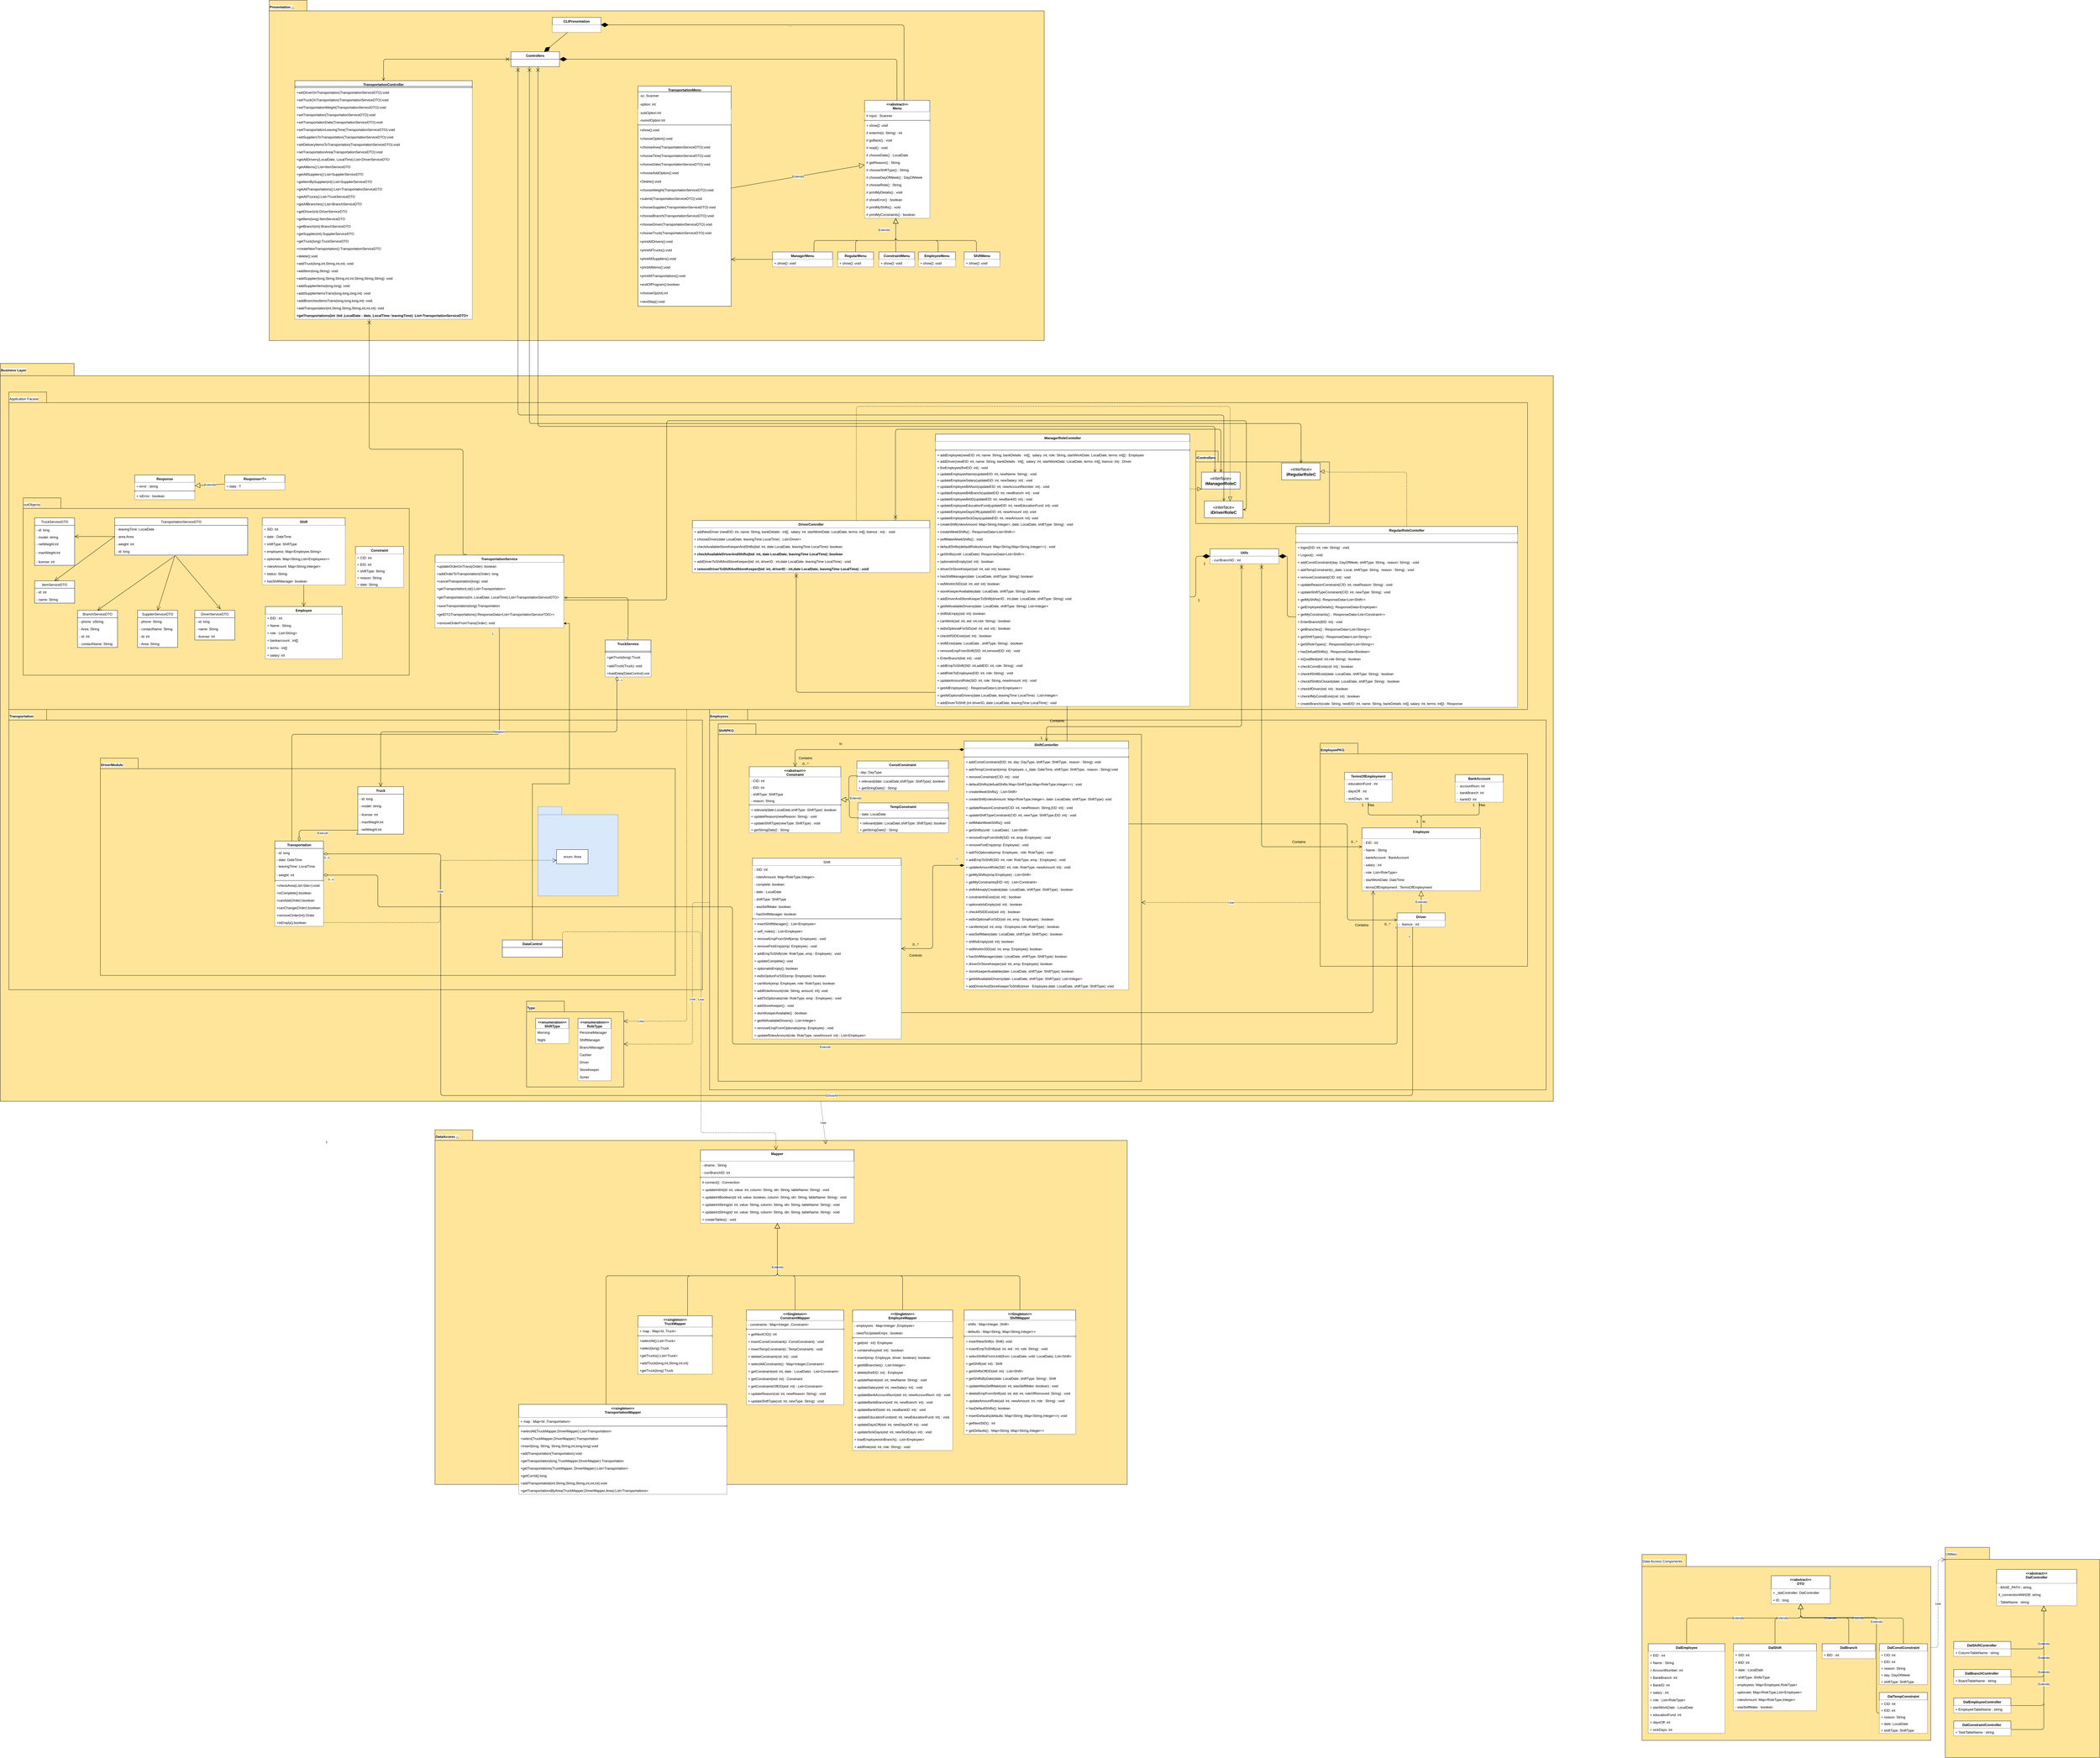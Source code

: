 <mxfile version="13.0.3" type="device" pages="6"><diagram id="044fXeqXOAxmC-pZozZd" name="UMLClass"><mxGraphModel dx="3941" dy="5356" grid="1" gridSize="10" guides="1" tooltips="1" connect="1" arrows="1" fold="1" page="1" pageScale="1" pageWidth="850" pageHeight="1100" math="0" shadow="0"><root><mxCell id="0"/><mxCell id="1" parent="0"/><mxCell id="ZYFhGjYPBvudZiO2RJON-687" value="Presentation&amp;nbsp;&lt;span style=&quot;font-weight: normal&quot;&gt;△&lt;br&gt;&lt;/span&gt;" style="shape=folder;fontStyle=1;spacingTop=10;tabWidth=132;tabHeight=37;tabPosition=left;html=1;align=left;horizontal=1;verticalAlign=top;labelPosition=center;verticalLabelPosition=middle;labelBackgroundColor=#ffffff;fillColor=#FFE599;strokeColor=#0A0A0A;" parent="1" vertex="1"><mxGeometry x="-2100" y="-3620" width="2710" height="1190" as="geometry"/></mxCell><mxCell id="ZYFhGjYPBvudZiO2RJON-684" value="&lt;span style=&quot;background-color: rgb(255 , 255 , 255)&quot;&gt;Business Layer&lt;/span&gt;" style="shape=folder;fontStyle=1;spacingTop=10;tabWidth=123;tabHeight=43;tabPosition=left;html=1;fillColor=#FFE599;strokeColor=#000000;align=left;verticalAlign=top;" parent="1" vertex="1"><mxGeometry x="-3040" y="-2350" width="5430" height="2580" as="geometry"/></mxCell><mxCell id="cuk_oulYJ3ivkF6i_WGK-11" value="Transportation" style="shape=folder;fontStyle=1;spacingTop=10;tabWidth=132;tabHeight=37;tabPosition=left;html=1;align=left;horizontal=1;verticalAlign=top;labelPosition=center;verticalLabelPosition=middle;labelBackgroundColor=#ffffff;fillColor=#FFE599;strokeColor=#0A0A0A;" parent="1" vertex="1"><mxGeometry x="-3010" y="-1140" width="2425" height="980" as="geometry"/></mxCell><mxCell id="cuk_oulYJ3ivkF6i_WGK-10" value="Employees" style="shape=folder;fontStyle=1;spacingTop=10;tabWidth=132;tabHeight=37;tabPosition=left;html=1;align=left;horizontal=1;verticalAlign=top;labelPosition=center;verticalLabelPosition=middle;labelBackgroundColor=#ffffff;fillColor=#FFE599;strokeColor=#0A0A0A;" parent="1" vertex="1"><mxGeometry x="-560" y="-1140" width="2925" height="1330" as="geometry"/></mxCell><mxCell id="ZYFhGjYPBvudZiO2RJON-685" value="&lt;span style=&quot;font-weight: normal&quot;&gt;Application Facase&lt;br&gt;&lt;/span&gt;" style="shape=folder;fontStyle=1;spacingTop=10;tabWidth=132;tabHeight=37;tabPosition=left;html=1;align=left;horizontal=1;verticalAlign=top;labelPosition=center;verticalLabelPosition=middle;labelBackgroundColor=#ffffff;fillColor=#FFE599;strokeColor=#0A0A0A;" parent="1" vertex="1"><mxGeometry x="-3010" y="-2250" width="5310" height="1110" as="geometry"/></mxCell><mxCell id="ZYFhGjYPBvudZiO2RJON-688" value="iControllers&lt;span style=&quot;font-weight: normal&quot;&gt;&lt;br&gt;&lt;/span&gt;" style="shape=folder;fontStyle=1;spacingTop=10;tabWidth=78;tabHeight=38;tabPosition=left;html=1;align=left;horizontal=1;verticalAlign=top;labelPosition=center;verticalLabelPosition=middle;labelBackgroundColor=#ffffff;fillColor=#FFE599;strokeColor=#0A0A0A;" parent="1" vertex="1"><mxGeometry x="1140" y="-2043.73" width="467.36" height="253.45" as="geometry"/></mxCell><mxCell id="ZYFhGjYPBvudZiO2RJON-689" value="&lt;span style=&quot;font-weight: normal&quot;&gt;outObjects&lt;br&gt;&lt;/span&gt;" style="shape=folder;fontStyle=1;spacingTop=10;tabWidth=132;tabHeight=37;tabPosition=left;html=1;align=left;horizontal=1;verticalAlign=top;labelPosition=center;verticalLabelPosition=middle;labelBackgroundColor=#ffffff;fillColor=#FFE599;strokeColor=#0A0A0A;" parent="1" vertex="1"><mxGeometry x="-2960" y="-1880" width="1350" height="620" as="geometry"/></mxCell><mxCell id="ZYFhGjYPBvudZiO2RJON-616" value="DataAccess&amp;nbsp;&lt;span style=&quot;font-weight: normal&quot;&gt;△&lt;br&gt;&lt;/span&gt;" style="shape=folder;fontStyle=1;spacingTop=10;tabWidth=132;tabHeight=37;tabPosition=left;html=1;align=left;horizontal=1;verticalAlign=top;labelPosition=center;verticalLabelPosition=middle;labelBackgroundColor=#ffffff;fillColor=#FFE599;strokeColor=#0A0A0A;" parent="1" vertex="1"><mxGeometry x="-1520" y="330" width="2420" height="1240" as="geometry"/></mxCell><mxCell id="ZYFhGjYPBvudZiO2RJON-798" value="TransportationController" style="swimlane;fontStyle=1;align=center;verticalAlign=top;childLayout=stackLayout;horizontal=1;startSize=20;horizontalStack=0;resizeParent=1;resizeParentMax=0;resizeLast=0;collapsible=1;marginBottom=0;rounded=0;shadow=0;sketch=0;strokeColor=#000000;strokeWidth=1;fillColor=#ffffff;gradientColor=none;swimlaneFillColor=#ffffff;" parent="1" vertex="1"><mxGeometry x="-2010" y="-3339" width="620" height="834" as="geometry"/></mxCell><mxCell id="ZYFhGjYPBvudZiO2RJON-800" value="" style="line;strokeWidth=1;fillColor=none;align=left;verticalAlign=middle;spacingTop=-1;spacingLeft=3;spacingRight=3;rotatable=0;labelPosition=right;points=[];portConstraint=eastwest;" parent="ZYFhGjYPBvudZiO2RJON-798" vertex="1"><mxGeometry y="20" width="620" height="8" as="geometry"/></mxCell><mxCell id="ZYFhGjYPBvudZiO2RJON-801" value="+setDriverOnTransportation(TransportationServiceDTO):void" style="text;strokeColor=none;fillColor=#FFFFFF;align=left;verticalAlign=top;spacingLeft=4;spacingRight=4;overflow=hidden;rotatable=0;points=[[0,0.5],[1,0.5]];portConstraint=eastwest;" parent="ZYFhGjYPBvudZiO2RJON-798" vertex="1"><mxGeometry y="28" width="620" height="26" as="geometry"/></mxCell><mxCell id="ZYFhGjYPBvudZiO2RJON-802" value="+setTruckOnTransportation(TransportationServiceDTO):void" style="text;strokeColor=none;fillColor=#FFFFFF;align=left;verticalAlign=top;spacingLeft=4;spacingRight=4;overflow=hidden;rotatable=0;points=[[0,0.5],[1,0.5]];portConstraint=eastwest;" parent="ZYFhGjYPBvudZiO2RJON-798" vertex="1"><mxGeometry y="54" width="620" height="26" as="geometry"/></mxCell><mxCell id="ZYFhGjYPBvudZiO2RJON-803" value="+setTransportationWeight(TransportationServiceDTO):void" style="text;strokeColor=none;fillColor=#FFFFFF;align=left;verticalAlign=top;spacingLeft=4;spacingRight=4;overflow=hidden;rotatable=0;points=[[0,0.5],[1,0.5]];portConstraint=eastwest;" parent="ZYFhGjYPBvudZiO2RJON-798" vertex="1"><mxGeometry y="80" width="620" height="26" as="geometry"/></mxCell><mxCell id="ZYFhGjYPBvudZiO2RJON-804" value="+setTransportation(TransportationServiceDTO):void" style="text;strokeColor=none;fillColor=#FFFFFF;align=left;verticalAlign=top;spacingLeft=4;spacingRight=4;overflow=hidden;rotatable=0;points=[[0,0.5],[1,0.5]];portConstraint=eastwest;" parent="ZYFhGjYPBvudZiO2RJON-798" vertex="1"><mxGeometry y="106" width="620" height="26" as="geometry"/></mxCell><mxCell id="ZYFhGjYPBvudZiO2RJON-805" value="+setTransportationDate(TransportationServiceDTO):void" style="text;strokeColor=none;fillColor=#FFFFFF;align=left;verticalAlign=top;spacingLeft=4;spacingRight=4;overflow=hidden;rotatable=0;points=[[0,0.5],[1,0.5]];portConstraint=eastwest;" parent="ZYFhGjYPBvudZiO2RJON-798" vertex="1"><mxGeometry y="132" width="620" height="26" as="geometry"/></mxCell><mxCell id="YF3p310rxcsSOAq6tutQ-1" value="+setTransportationLeavingTime(TransportationServiceDTO):void" style="text;strokeColor=none;fillColor=#FFFFFF;align=left;verticalAlign=top;spacingLeft=4;spacingRight=4;overflow=hidden;rotatable=0;points=[[0,0.5],[1,0.5]];portConstraint=eastwest;" parent="ZYFhGjYPBvudZiO2RJON-798" vertex="1"><mxGeometry y="158" width="620" height="26" as="geometry"/></mxCell><mxCell id="ZYFhGjYPBvudZiO2RJON-806" value="+setSuppliersToTransportation(TransportationServiceDTO):void" style="text;strokeColor=none;fillColor=#FFFFFF;align=left;verticalAlign=top;spacingLeft=4;spacingRight=4;overflow=hidden;rotatable=0;points=[[0,0.5],[1,0.5]];portConstraint=eastwest;" parent="ZYFhGjYPBvudZiO2RJON-798" vertex="1"><mxGeometry y="184" width="620" height="26" as="geometry"/></mxCell><mxCell id="ZYFhGjYPBvudZiO2RJON-807" value="+setDeliveryItemsToTransportation(TransportationServiceDTO):void" style="text;strokeColor=none;fillColor=#FFFFFF;align=left;verticalAlign=top;spacingLeft=4;spacingRight=4;overflow=hidden;rotatable=0;points=[[0,0.5],[1,0.5]];portConstraint=eastwest;" parent="ZYFhGjYPBvudZiO2RJON-798" vertex="1"><mxGeometry y="210" width="620" height="26" as="geometry"/></mxCell><mxCell id="ZYFhGjYPBvudZiO2RJON-808" value="+setTransportationArea(TransportationServiceDTO):void" style="text;strokeColor=none;fillColor=#FFFFFF;align=left;verticalAlign=top;spacingLeft=4;spacingRight=4;overflow=hidden;rotatable=0;points=[[0,0.5],[1,0.5]];portConstraint=eastwest;" parent="ZYFhGjYPBvudZiO2RJON-798" vertex="1"><mxGeometry y="236" width="620" height="26" as="geometry"/></mxCell><mxCell id="ZYFhGjYPBvudZiO2RJON-809" value="+getAllDrivers(LocalDate, LocalTime):List&lt;DriverServiceDTO" style="text;strokeColor=none;fillColor=#FFFFFF;align=left;verticalAlign=top;spacingLeft=4;spacingRight=4;overflow=hidden;rotatable=0;points=[[0,0.5],[1,0.5]];portConstraint=eastwest;" parent="ZYFhGjYPBvudZiO2RJON-798" vertex="1"><mxGeometry y="262" width="620" height="26" as="geometry"/></mxCell><mxCell id="ZYFhGjYPBvudZiO2RJON-810" value="+getAlltems():List&lt;ItemServiceDTO" style="text;strokeColor=none;fillColor=#FFFFFF;align=left;verticalAlign=top;spacingLeft=4;spacingRight=4;overflow=hidden;rotatable=0;points=[[0,0.5],[1,0.5]];portConstraint=eastwest;" parent="ZYFhGjYPBvudZiO2RJON-798" vertex="1"><mxGeometry y="288" width="620" height="26" as="geometry"/></mxCell><mxCell id="ZYFhGjYPBvudZiO2RJON-811" value="+getAllSuppliers():List&lt;SupplierServiceDTO" style="text;strokeColor=none;fillColor=#FFFFFF;align=left;verticalAlign=top;spacingLeft=4;spacingRight=4;overflow=hidden;rotatable=0;points=[[0,0.5],[1,0.5]];portConstraint=eastwest;" parent="ZYFhGjYPBvudZiO2RJON-798" vertex="1"><mxGeometry y="314" width="620" height="26" as="geometry"/></mxCell><mxCell id="YF3p310rxcsSOAq6tutQ-2" value="+getItemBySupplier(int):List&lt;SupplierServiceDTO" style="text;strokeColor=none;fillColor=#FFFFFF;align=left;verticalAlign=top;spacingLeft=4;spacingRight=4;overflow=hidden;rotatable=0;points=[[0,0.5],[1,0.5]];portConstraint=eastwest;" parent="ZYFhGjYPBvudZiO2RJON-798" vertex="1"><mxGeometry y="340" width="620" height="26" as="geometry"/></mxCell><mxCell id="ZYFhGjYPBvudZiO2RJON-812" value="+getAllTransportations():List&lt;TransportationServiceDTO" style="text;strokeColor=none;fillColor=#FFFFFF;align=left;verticalAlign=top;spacingLeft=4;spacingRight=4;overflow=hidden;rotatable=0;points=[[0,0.5],[1,0.5]];portConstraint=eastwest;" parent="ZYFhGjYPBvudZiO2RJON-798" vertex="1"><mxGeometry y="366" width="620" height="26" as="geometry"/></mxCell><mxCell id="ZYFhGjYPBvudZiO2RJON-813" value="+getAllTrucks():List&lt;TruckServiceDTO" style="text;strokeColor=none;fillColor=#FFFFFF;align=left;verticalAlign=top;spacingLeft=4;spacingRight=4;overflow=hidden;rotatable=0;points=[[0,0.5],[1,0.5]];portConstraint=eastwest;" parent="ZYFhGjYPBvudZiO2RJON-798" vertex="1"><mxGeometry y="392" width="620" height="26" as="geometry"/></mxCell><mxCell id="ZYFhGjYPBvudZiO2RJON-814" value="+getAllBranches():List&lt;BranchServiceDTO" style="text;strokeColor=none;fillColor=#FFFFFF;align=left;verticalAlign=top;spacingLeft=4;spacingRight=4;overflow=hidden;rotatable=0;points=[[0,0.5],[1,0.5]];portConstraint=eastwest;" parent="ZYFhGjYPBvudZiO2RJON-798" vertex="1"><mxGeometry y="418" width="620" height="26" as="geometry"/></mxCell><mxCell id="ZYFhGjYPBvudZiO2RJON-816" value="+getDriver(int):DriverServiceDTO" style="text;strokeColor=none;fillColor=#FFFFFF;align=left;verticalAlign=top;spacingLeft=4;spacingRight=4;overflow=hidden;rotatable=0;points=[[0,0.5],[1,0.5]];portConstraint=eastwest;" parent="ZYFhGjYPBvudZiO2RJON-798" vertex="1"><mxGeometry y="444" width="620" height="26" as="geometry"/></mxCell><mxCell id="ZYFhGjYPBvudZiO2RJON-817" value="+getItem(long):ItemServiceDTO" style="text;strokeColor=none;fillColor=#FFFFFF;align=left;verticalAlign=top;spacingLeft=4;spacingRight=4;overflow=hidden;rotatable=0;points=[[0,0.5],[1,0.5]];portConstraint=eastwest;" parent="ZYFhGjYPBvudZiO2RJON-798" vertex="1"><mxGeometry y="470" width="620" height="26" as="geometry"/></mxCell><mxCell id="ZYFhGjYPBvudZiO2RJON-818" value="+getBranch(int):BranchServiceDTO" style="text;strokeColor=none;fillColor=#FFFFFF;align=left;verticalAlign=top;spacingLeft=4;spacingRight=4;overflow=hidden;rotatable=0;points=[[0,0.5],[1,0.5]];portConstraint=eastwest;" parent="ZYFhGjYPBvudZiO2RJON-798" vertex="1"><mxGeometry y="496" width="620" height="26" as="geometry"/></mxCell><mxCell id="ZYFhGjYPBvudZiO2RJON-819" value="+getSupplier(int):SupplierServiceDTO" style="text;strokeColor=none;fillColor=#FFFFFF;align=left;verticalAlign=top;spacingLeft=4;spacingRight=4;overflow=hidden;rotatable=0;points=[[0,0.5],[1,0.5]];portConstraint=eastwest;" parent="ZYFhGjYPBvudZiO2RJON-798" vertex="1"><mxGeometry y="522" width="620" height="26" as="geometry"/></mxCell><mxCell id="ZYFhGjYPBvudZiO2RJON-820" value="+getTruck(long):TruckServiceDTO" style="text;strokeColor=none;fillColor=#FFFFFF;align=left;verticalAlign=top;spacingLeft=4;spacingRight=4;overflow=hidden;rotatable=0;points=[[0,0.5],[1,0.5]];portConstraint=eastwest;" parent="ZYFhGjYPBvudZiO2RJON-798" vertex="1"><mxGeometry y="548" width="620" height="26" as="geometry"/></mxCell><mxCell id="ZYFhGjYPBvudZiO2RJON-821" value="+createNewTransportation():TransportationServiceDTO" style="text;strokeColor=none;fillColor=#FFFFFF;align=left;verticalAlign=top;spacingLeft=4;spacingRight=4;overflow=hidden;rotatable=0;points=[[0,0.5],[1,0.5]];portConstraint=eastwest;" parent="ZYFhGjYPBvudZiO2RJON-798" vertex="1"><mxGeometry y="574" width="620" height="26" as="geometry"/></mxCell><mxCell id="ZYFhGjYPBvudZiO2RJON-822" value="+delete():void" style="text;strokeColor=none;fillColor=#FFFFFF;align=left;verticalAlign=top;spacingLeft=4;spacingRight=4;overflow=hidden;rotatable=0;points=[[0,0.5],[1,0.5]];portConstraint=eastwest;" parent="ZYFhGjYPBvudZiO2RJON-798" vertex="1"><mxGeometry y="600" width="620" height="26" as="geometry"/></mxCell><mxCell id="ZYFhGjYPBvudZiO2RJON-823" value="+addTruck(long,int,String,int,int) :void" style="text;strokeColor=none;fillColor=#FFFFFF;align=left;verticalAlign=top;spacingLeft=4;spacingRight=4;overflow=hidden;rotatable=0;points=[[0,0.5],[1,0.5]];portConstraint=eastwest;" parent="ZYFhGjYPBvudZiO2RJON-798" vertex="1"><mxGeometry y="626" width="620" height="26" as="geometry"/></mxCell><mxCell id="YF3p310rxcsSOAq6tutQ-3" value="+addItem(long,String) :void" style="text;strokeColor=none;fillColor=#FFFFFF;align=left;verticalAlign=top;spacingLeft=4;spacingRight=4;overflow=hidden;rotatable=0;points=[[0,0.5],[1,0.5]];portConstraint=eastwest;" parent="ZYFhGjYPBvudZiO2RJON-798" vertex="1"><mxGeometry y="652" width="620" height="26" as="geometry"/></mxCell><mxCell id="YF3p310rxcsSOAq6tutQ-4" value="+addSupplier(long,String,String,int,int,String,String,String) :void" style="text;strokeColor=none;fillColor=#FFFFFF;align=left;verticalAlign=top;spacingLeft=4;spacingRight=4;overflow=hidden;rotatable=0;points=[[0,0.5],[1,0.5]];portConstraint=eastwest;" parent="ZYFhGjYPBvudZiO2RJON-798" vertex="1"><mxGeometry y="678" width="620" height="26" as="geometry"/></mxCell><mxCell id="YF3p310rxcsSOAq6tutQ-5" value="+addSupplierItems(long,long) :void" style="text;strokeColor=none;fillColor=#FFFFFF;align=left;verticalAlign=top;spacingLeft=4;spacingRight=4;overflow=hidden;rotatable=0;points=[[0,0.5],[1,0.5]];portConstraint=eastwest;" parent="ZYFhGjYPBvudZiO2RJON-798" vertex="1"><mxGeometry y="704" width="620" height="26" as="geometry"/></mxCell><mxCell id="YF3p310rxcsSOAq6tutQ-6" value="+addSupplierItemsTrans(long,long,long,int) :void" style="text;strokeColor=none;fillColor=#FFFFFF;align=left;verticalAlign=top;spacingLeft=4;spacingRight=4;overflow=hidden;rotatable=0;points=[[0,0.5],[1,0.5]];portConstraint=eastwest;" parent="ZYFhGjYPBvudZiO2RJON-798" vertex="1"><mxGeometry y="730" width="620" height="26" as="geometry"/></mxCell><mxCell id="YF3p310rxcsSOAq6tutQ-7" value="+addBranchesItemsTrans(long,long,long,int) :void" style="text;strokeColor=none;fillColor=#FFFFFF;align=left;verticalAlign=top;spacingLeft=4;spacingRight=4;overflow=hidden;rotatable=0;points=[[0,0.5],[1,0.5]];portConstraint=eastwest;" parent="ZYFhGjYPBvudZiO2RJON-798" vertex="1"><mxGeometry y="756" width="620" height="26" as="geometry"/></mxCell><mxCell id="ZYFhGjYPBvudZiO2RJON-824" value="+addTransportation(int,String.String,String,int,int,int): void" style="text;strokeColor=none;fillColor=#FFFFFF;align=left;verticalAlign=top;spacingLeft=4;spacingRight=4;overflow=hidden;rotatable=0;points=[[0,0.5],[1,0.5]];portConstraint=eastwest;" parent="ZYFhGjYPBvudZiO2RJON-798" vertex="1"><mxGeometry y="782" width="620" height="26" as="geometry"/></mxCell><mxCell id="VoR5PbRGqlGE8CHx9yF1-3" value="+getTransportations(int :bid ,LocalDate : date, LocalTime: leavingTime): List&lt;TransportationServiceDTO&gt;" style="text;strokeColor=none;fillColor=#FFFFFF;align=left;verticalAlign=top;spacingLeft=4;spacingRight=4;overflow=hidden;rotatable=0;points=[[0,0.5],[1,0.5]];portConstraint=eastwest;fontStyle=1" parent="ZYFhGjYPBvudZiO2RJON-798" vertex="1"><mxGeometry y="808" width="620" height="26" as="geometry"/></mxCell><mxCell id="ZYFhGjYPBvudZiO2RJON-618" value="&lt;span style=&quot;font-weight: normal&quot;&gt;Utilities&lt;br&gt;&lt;/span&gt;" style="shape=folder;fontStyle=1;spacingTop=10;tabWidth=155;tabHeight=42;tabPosition=left;html=1;align=left;horizontal=1;verticalAlign=top;labelPosition=center;verticalLabelPosition=middle;labelBackgroundColor=#ffffff;fillColor=#FFE599;strokeColor=#0A0A0A;" parent="1" vertex="1"><mxGeometry x="3760.39" y="1790" width="539.61" height="735" as="geometry"/></mxCell><mxCell id="ZYFhGjYPBvudZiO2RJON-619" value="&lt;span style=&quot;font-weight: normal&quot;&gt;Data Access Components&lt;br&gt;&lt;/span&gt;" style="shape=folder;fontStyle=1;spacingTop=10;tabWidth=155;tabHeight=42;tabPosition=left;html=1;align=left;horizontal=1;verticalAlign=top;labelPosition=center;verticalLabelPosition=middle;labelBackgroundColor=#ffffff;fillColor=#FFE599;strokeColor=#0A0A0A;" parent="1" vertex="1"><mxGeometry x="2700" y="1815" width="1010" height="650" as="geometry"/></mxCell><mxCell id="ZYFhGjYPBvudZiO2RJON-620" value="Extends" style="endArrow=block;endSize=16;endFill=0;html=1;edgeStyle=orthogonalEdgeStyle;" parent="1" source="ZYFhGjYPBvudZiO2RJON-647" target="ZYFhGjYPBvudZiO2RJON-659" edge="1"><mxGeometry width="160" relative="1" as="geometry"><mxPoint x="3180" y="2117" as="sourcePoint"/><mxPoint x="3340" y="2117" as="targetPoint"/><Array as="points"><mxPoint x="2856" y="2037"/><mxPoint x="3255" y="2037"/></Array></mxGeometry></mxCell><mxCell id="ZYFhGjYPBvudZiO2RJON-621" value="Extends" style="endArrow=block;endSize=16;endFill=0;html=1;edgeStyle=orthogonalEdgeStyle;" parent="1" source="ZYFhGjYPBvudZiO2RJON-630" target="ZYFhGjYPBvudZiO2RJON-659" edge="1"><mxGeometry width="160" relative="1" as="geometry"><mxPoint x="2866.059" y="2137" as="sourcePoint"/><mxPoint x="3265.0" y="1977" as="targetPoint"/><Array as="points"><mxPoint x="3165" y="2037"/><mxPoint x="3255" y="2037"/></Array></mxGeometry></mxCell><mxCell id="ZYFhGjYPBvudZiO2RJON-622" value="Extends" style="endArrow=block;endSize=16;endFill=0;html=1;edgeStyle=orthogonalEdgeStyle;" parent="1" source="ZYFhGjYPBvudZiO2RJON-639" target="ZYFhGjYPBvudZiO2RJON-659" edge="1"><mxGeometry width="160" relative="1" as="geometry"><mxPoint x="3175.0" y="2137" as="sourcePoint"/><mxPoint x="3265.0" y="1977" as="targetPoint"/><Array as="points"><mxPoint x="3423" y="2037"/><mxPoint x="3255" y="2037"/></Array></mxGeometry></mxCell><mxCell id="ZYFhGjYPBvudZiO2RJON-623" value="Extends" style="endArrow=block;endSize=16;endFill=0;html=1;edgeStyle=orthogonalEdgeStyle;" parent="1" source="ZYFhGjYPBvudZiO2RJON-641" target="ZYFhGjYPBvudZiO2RJON-659" edge="1"><mxGeometry width="160" relative="1" as="geometry"><mxPoint x="3433" y="2137" as="sourcePoint"/><mxPoint x="3265.0" y="1977" as="targetPoint"/><Array as="points"><mxPoint x="3614" y="2037"/><mxPoint x="3255" y="2037"/></Array></mxGeometry></mxCell><mxCell id="ZYFhGjYPBvudZiO2RJON-624" value="Extends" style="endArrow=block;endSize=16;endFill=0;html=1;edgeStyle=orthogonalEdgeStyle;" parent="1" source="ZYFhGjYPBvudZiO2RJON-662" target="ZYFhGjYPBvudZiO2RJON-670" edge="1"><mxGeometry width="160" relative="1" as="geometry"><mxPoint x="3600" y="2187" as="sourcePoint"/><mxPoint x="3760" y="2187" as="targetPoint"/><Array as="points"><mxPoint x="4105" y="2145"/></Array></mxGeometry></mxCell><mxCell id="ZYFhGjYPBvudZiO2RJON-625" value="Extends" style="endArrow=block;endSize=16;endFill=0;html=1;edgeStyle=orthogonalEdgeStyle;" parent="1" source="ZYFhGjYPBvudZiO2RJON-664" target="ZYFhGjYPBvudZiO2RJON-670" edge="1"><mxGeometry width="160" relative="1" as="geometry"><mxPoint x="4000" y="2155.059" as="sourcePoint"/><mxPoint x="4115" y="1935" as="targetPoint"/><Array as="points"><mxPoint x="4105" y="2243"/></Array></mxGeometry></mxCell><mxCell id="ZYFhGjYPBvudZiO2RJON-626" value="Extends" style="endArrow=block;endSize=16;endFill=0;html=1;edgeStyle=orthogonalEdgeStyle;" parent="1" source="ZYFhGjYPBvudZiO2RJON-666" target="ZYFhGjYPBvudZiO2RJON-670" edge="1"><mxGeometry width="160" relative="1" as="geometry"><mxPoint x="4000" y="2253.059" as="sourcePoint"/><mxPoint x="4115" y="1935" as="targetPoint"/><Array as="points"><mxPoint x="4105" y="2343"/></Array></mxGeometry></mxCell><mxCell id="ZYFhGjYPBvudZiO2RJON-627" value="Extends" style="endArrow=block;endSize=16;endFill=0;html=1;edgeStyle=orthogonalEdgeStyle;" parent="1" source="ZYFhGjYPBvudZiO2RJON-668" target="ZYFhGjYPBvudZiO2RJON-670" edge="1"><mxGeometry width="160" relative="1" as="geometry"><mxPoint x="4000" y="2353.059" as="sourcePoint"/><mxPoint x="4115" y="1935" as="targetPoint"/><Array as="points"><mxPoint x="4105" y="2427"/></Array></mxGeometry></mxCell><mxCell id="ZYFhGjYPBvudZiO2RJON-628" value="Use" style="endArrow=open;endSize=12;dashed=1;html=1;edgeStyle=orthogonalEdgeStyle;" parent="1" source="ZYFhGjYPBvudZiO2RJON-619" edge="1"><mxGeometry width="160" relative="1" as="geometry"><mxPoint x="3710.0" y="1831.71" as="sourcePoint"/><mxPoint x="3760.39" y="1832.778" as="targetPoint"/></mxGeometry></mxCell><mxCell id="ZYFhGjYPBvudZiO2RJON-629" value="Extends" style="endArrow=block;endSize=16;endFill=0;html=1;edgeStyle=orthogonalEdgeStyle;" parent="1" source="ZYFhGjYPBvudZiO2RJON-674" target="ZYFhGjYPBvudZiO2RJON-659" edge="1"><mxGeometry width="160" relative="1" as="geometry"><mxPoint x="3624" y="2137.003" as="sourcePoint"/><mxPoint x="3265" y="1997" as="targetPoint"/><Array as="points"><mxPoint x="3520" y="2369"/><mxPoint x="3520" y="2035"/><mxPoint x="3255" y="2035"/></Array></mxGeometry></mxCell><mxCell id="ZYFhGjYPBvudZiO2RJON-630" value="DalShift" style="swimlane;fontStyle=1;align=center;verticalAlign=top;childLayout=stackLayout;horizontal=1;startSize=26;horizontalStack=0;resizeParent=1;resizeParentMax=0;resizeLast=0;collapsible=1;marginBottom=0;strokeColor=#121212;fillColor=#FFFFFF;swimlaneFillColor=#ffffff;" parent="1" vertex="1"><mxGeometry x="3020" y="2127" width="290" height="234" as="geometry"/></mxCell><mxCell id="ZYFhGjYPBvudZiO2RJON-631" value="+ SID: int" style="text;strokeColor=none;fillColor=#ffffff;align=left;verticalAlign=top;spacingLeft=4;spacingRight=4;overflow=hidden;rotatable=0;points=[[0,0.5],[1,0.5]];portConstraint=eastwest;" parent="ZYFhGjYPBvudZiO2RJON-630" vertex="1"><mxGeometry y="26" width="290" height="26" as="geometry"/></mxCell><mxCell id="ZYFhGjYPBvudZiO2RJON-632" value="+ BID: int" style="text;strokeColor=none;fillColor=#ffffff;align=left;verticalAlign=top;spacingLeft=4;spacingRight=4;overflow=hidden;rotatable=0;points=[[0,0.5],[1,0.5]];portConstraint=eastwest;" parent="ZYFhGjYPBvudZiO2RJON-630" vertex="1"><mxGeometry y="52" width="290" height="26" as="geometry"/></mxCell><mxCell id="ZYFhGjYPBvudZiO2RJON-633" value="+ date : LocalDate" style="text;strokeColor=none;fillColor=#ffffff;align=left;verticalAlign=top;spacingLeft=4;spacingRight=4;overflow=hidden;rotatable=0;points=[[0,0.5],[1,0.5]];portConstraint=eastwest;" parent="ZYFhGjYPBvudZiO2RJON-630" vertex="1"><mxGeometry y="78" width="290" height="26" as="geometry"/></mxCell><mxCell id="ZYFhGjYPBvudZiO2RJON-634" value="+ shiftType: ShiftsType" style="text;strokeColor=none;fillColor=#ffffff;align=left;verticalAlign=top;spacingLeft=4;spacingRight=4;overflow=hidden;rotatable=0;points=[[0,0.5],[1,0.5]];portConstraint=eastwest;" parent="ZYFhGjYPBvudZiO2RJON-630" vertex="1"><mxGeometry y="104" width="290" height="26" as="geometry"/></mxCell><mxCell id="ZYFhGjYPBvudZiO2RJON-635" value="- employees: Map&lt;Employee,RoleType&gt;  " style="text;strokeColor=none;fillColor=#ffffff;align=left;verticalAlign=top;spacingLeft=4;spacingRight=4;overflow=hidden;rotatable=0;points=[[0,0.5],[1,0.5]];portConstraint=eastwest;" parent="ZYFhGjYPBvudZiO2RJON-630" vertex="1"><mxGeometry y="130" width="290" height="26" as="geometry"/></mxCell><mxCell id="ZYFhGjYPBvudZiO2RJON-636" value="- optionals: Map&lt;RoleType,List&lt;Employee&gt;" style="text;strokeColor=none;fillColor=#ffffff;align=left;verticalAlign=top;spacingLeft=4;spacingRight=4;overflow=hidden;rotatable=0;points=[[0,0.5],[1,0.5]];portConstraint=eastwest;" parent="ZYFhGjYPBvudZiO2RJON-630" vertex="1"><mxGeometry y="156" width="290" height="26" as="geometry"/></mxCell><mxCell id="ZYFhGjYPBvudZiO2RJON-637" value="- rolesAmount: Map&lt;RoleType,Integer&gt;" style="text;strokeColor=none;fillColor=#ffffff;align=left;verticalAlign=top;spacingLeft=4;spacingRight=4;overflow=hidden;rotatable=0;points=[[0,0.5],[1,0.5]];portConstraint=eastwest;" parent="ZYFhGjYPBvudZiO2RJON-630" vertex="1"><mxGeometry y="182" width="290" height="26" as="geometry"/></mxCell><mxCell id="ZYFhGjYPBvudZiO2RJON-638" value="- wasSelfMake : boolean" style="text;strokeColor=none;fillColor=#ffffff;align=left;verticalAlign=top;spacingLeft=4;spacingRight=4;overflow=hidden;rotatable=0;points=[[0,0.5],[1,0.5]];portConstraint=eastwest;" parent="ZYFhGjYPBvudZiO2RJON-630" vertex="1"><mxGeometry y="208" width="290" height="26" as="geometry"/></mxCell><mxCell id="ZYFhGjYPBvudZiO2RJON-639" value="DalBranch" style="swimlane;fontStyle=1;align=center;verticalAlign=top;childLayout=stackLayout;horizontal=1;startSize=26;horizontalStack=0;resizeParent=1;resizeParentMax=0;resizeLast=0;collapsible=1;marginBottom=0;fillColor=#FFFFFF;swimlaneFillColor=#ffffff;" parent="1" vertex="1"><mxGeometry x="3330" y="2127" width="186" height="52" as="geometry"/></mxCell><mxCell id="ZYFhGjYPBvudZiO2RJON-640" value="+ BID : int" style="text;strokeColor=none;fillColor=#FFFFFF;align=left;verticalAlign=top;spacingLeft=4;spacingRight=4;overflow=hidden;rotatable=0;points=[[0,0.5],[1,0.5]];portConstraint=eastwest;" parent="ZYFhGjYPBvudZiO2RJON-639" vertex="1"><mxGeometry y="26" width="186" height="26" as="geometry"/></mxCell><mxCell id="ZYFhGjYPBvudZiO2RJON-641" value="DalConstConstraint" style="swimlane;fontStyle=1;align=center;verticalAlign=top;childLayout=stackLayout;horizontal=1;startSize=26;horizontalStack=0;resizeParent=1;resizeParentMax=0;resizeLast=0;collapsible=1;marginBottom=0;strokeColor=#121212;fillColor=#FFFFFF;swimlaneFillColor=#ffffff;" parent="1" vertex="1"><mxGeometry x="3530.005" y="2127.003" width="168.039" height="142.57" as="geometry"/></mxCell><mxCell id="ZYFhGjYPBvudZiO2RJON-642" value="+ CID: int" style="text;strokeColor=none;fillColor=#ffffff;align=left;verticalAlign=top;spacingLeft=4;spacingRight=4;overflow=hidden;rotatable=0;points=[[0,0.5],[1,0.5]];portConstraint=eastwest;" parent="ZYFhGjYPBvudZiO2RJON-641" vertex="1"><mxGeometry y="26" width="168.039" height="23.314" as="geometry"/></mxCell><mxCell id="ZYFhGjYPBvudZiO2RJON-643" value="+ EID: int" style="text;strokeColor=none;fillColor=#ffffff;align=left;verticalAlign=top;spacingLeft=4;spacingRight=4;overflow=hidden;rotatable=0;points=[[0,0.5],[1,0.5]];portConstraint=eastwest;" parent="ZYFhGjYPBvudZiO2RJON-641" vertex="1"><mxGeometry y="49.314" width="168.039" height="23.314" as="geometry"/></mxCell><mxCell id="ZYFhGjYPBvudZiO2RJON-644" value="+ reason: String" style="text;strokeColor=none;fillColor=#ffffff;align=left;verticalAlign=top;spacingLeft=4;spacingRight=4;overflow=hidden;rotatable=0;points=[[0,0.5],[1,0.5]];portConstraint=eastwest;" parent="ZYFhGjYPBvudZiO2RJON-641" vertex="1"><mxGeometry y="72.628" width="168.039" height="23.314" as="geometry"/></mxCell><mxCell id="ZYFhGjYPBvudZiO2RJON-645" value="+ day: DayOfWeek" style="text;strokeColor=none;fillColor=#ffffff;align=left;verticalAlign=top;spacingLeft=4;spacingRight=4;overflow=hidden;rotatable=0;points=[[0,0.5],[1,0.5]];portConstraint=eastwest;" parent="ZYFhGjYPBvudZiO2RJON-641" vertex="1"><mxGeometry y="95.942" width="168.039" height="23.314" as="geometry"/></mxCell><mxCell id="ZYFhGjYPBvudZiO2RJON-646" value="+ shiftType: ShiftType" style="text;strokeColor=none;fillColor=#ffffff;align=left;verticalAlign=top;spacingLeft=4;spacingRight=4;overflow=hidden;rotatable=0;points=[[0,0.5],[1,0.5]];portConstraint=eastwest;" parent="ZYFhGjYPBvudZiO2RJON-641" vertex="1"><mxGeometry y="119.256" width="168.039" height="23.314" as="geometry"/></mxCell><mxCell id="ZYFhGjYPBvudZiO2RJON-647" value="DalEmployee" style="swimlane;fontStyle=1;align=center;verticalAlign=top;childLayout=stackLayout;horizontal=1;startSize=27;horizontalStack=0;resizeParent=1;resizeParentMax=0;resizeLast=0;collapsible=1;marginBottom=0;fillColor=#FFFFFF;swimlaneFillColor=#ffffff;" parent="1" vertex="1"><mxGeometry x="2722" y="2127" width="268" height="313" as="geometry"/></mxCell><mxCell id="ZYFhGjYPBvudZiO2RJON-648" value="+ EID : int" style="text;strokeColor=none;fillColor=#FFFFFF;align=left;verticalAlign=top;spacingLeft=4;spacingRight=4;overflow=hidden;rotatable=0;points=[[0,0.5],[1,0.5]];portConstraint=eastwest;" parent="ZYFhGjYPBvudZiO2RJON-647" vertex="1"><mxGeometry y="27" width="268" height="26" as="geometry"/></mxCell><mxCell id="ZYFhGjYPBvudZiO2RJON-649" value="+ Name : String" style="text;strokeColor=none;fillColor=#FFFFFF;align=left;verticalAlign=top;spacingLeft=4;spacingRight=4;overflow=hidden;rotatable=0;points=[[0,0.5],[1,0.5]];portConstraint=eastwest;" parent="ZYFhGjYPBvudZiO2RJON-647" vertex="1"><mxGeometry y="53" width="268" height="26" as="geometry"/></mxCell><mxCell id="ZYFhGjYPBvudZiO2RJON-650" value="+ AccountNumber: int" style="text;strokeColor=none;fillColor=#FFFFFF;align=left;verticalAlign=top;spacingLeft=4;spacingRight=4;overflow=hidden;rotatable=0;points=[[0,0.5],[1,0.5]];portConstraint=eastwest;" parent="ZYFhGjYPBvudZiO2RJON-647" vertex="1"><mxGeometry y="79" width="268" height="26" as="geometry"/></mxCell><mxCell id="ZYFhGjYPBvudZiO2RJON-651" value="+ BankBranch: int" style="text;strokeColor=none;fillColor=#FFFFFF;align=left;verticalAlign=top;spacingLeft=4;spacingRight=4;overflow=hidden;rotatable=0;points=[[0,0.5],[1,0.5]];portConstraint=eastwest;" parent="ZYFhGjYPBvudZiO2RJON-647" vertex="1"><mxGeometry y="105" width="268" height="26" as="geometry"/></mxCell><mxCell id="ZYFhGjYPBvudZiO2RJON-652" value="+ BankID: int" style="text;strokeColor=none;fillColor=#FFFFFF;align=left;verticalAlign=top;spacingLeft=4;spacingRight=4;overflow=hidden;rotatable=0;points=[[0,0.5],[1,0.5]];portConstraint=eastwest;" parent="ZYFhGjYPBvudZiO2RJON-647" vertex="1"><mxGeometry y="131" width="268" height="26" as="geometry"/></mxCell><mxCell id="ZYFhGjYPBvudZiO2RJON-653" value="+ salary : int" style="text;strokeColor=none;fillColor=#FFFFFF;align=left;verticalAlign=top;spacingLeft=4;spacingRight=4;overflow=hidden;rotatable=0;points=[[0,0.5],[1,0.5]];portConstraint=eastwest;" parent="ZYFhGjYPBvudZiO2RJON-647" vertex="1"><mxGeometry y="157" width="268" height="26" as="geometry"/></mxCell><mxCell id="ZYFhGjYPBvudZiO2RJON-654" value="+ role : List&lt;RoleType&gt;" style="text;strokeColor=none;fillColor=#FFFFFF;align=left;verticalAlign=top;spacingLeft=4;spacingRight=4;overflow=hidden;rotatable=0;points=[[0,0.5],[1,0.5]];portConstraint=eastwest;" parent="ZYFhGjYPBvudZiO2RJON-647" vertex="1"><mxGeometry y="183" width="268" height="26" as="geometry"/></mxCell><mxCell id="ZYFhGjYPBvudZiO2RJON-655" value="+ startWorkDate : LocalDate" style="text;strokeColor=none;fillColor=#FFFFFF;align=left;verticalAlign=top;spacingLeft=4;spacingRight=4;overflow=hidden;rotatable=0;points=[[0,0.5],[1,0.5]];portConstraint=eastwest;" parent="ZYFhGjYPBvudZiO2RJON-647" vertex="1"><mxGeometry y="209" width="268" height="26" as="geometry"/></mxCell><mxCell id="ZYFhGjYPBvudZiO2RJON-656" value="+ educationFund: int" style="text;strokeColor=none;fillColor=#FFFFFF;align=left;verticalAlign=top;spacingLeft=4;spacingRight=4;overflow=hidden;rotatable=0;points=[[0,0.5],[1,0.5]];portConstraint=eastwest;" parent="ZYFhGjYPBvudZiO2RJON-647" vertex="1"><mxGeometry y="235" width="268" height="26" as="geometry"/></mxCell><mxCell id="ZYFhGjYPBvudZiO2RJON-657" value="+ daysOff: int" style="text;strokeColor=none;fillColor=#FFFFFF;align=left;verticalAlign=top;spacingLeft=4;spacingRight=4;overflow=hidden;rotatable=0;points=[[0,0.5],[1,0.5]];portConstraint=eastwest;" parent="ZYFhGjYPBvudZiO2RJON-647" vertex="1"><mxGeometry y="261" width="268" height="26" as="geometry"/></mxCell><mxCell id="ZYFhGjYPBvudZiO2RJON-658" value="+ sickDays: int" style="text;strokeColor=none;fillColor=#FFFFFF;align=left;verticalAlign=top;spacingLeft=4;spacingRight=4;overflow=hidden;rotatable=0;points=[[0,0.5],[1,0.5]];portConstraint=eastwest;" parent="ZYFhGjYPBvudZiO2RJON-647" vertex="1"><mxGeometry y="287" width="268" height="26" as="geometry"/></mxCell><mxCell id="ZYFhGjYPBvudZiO2RJON-659" value="&lt;&lt;abstract&gt;&gt;&#10;DTO" style="swimlane;fontStyle=1;align=center;verticalAlign=top;childLayout=stackLayout;horizontal=1;startSize=46;horizontalStack=0;resizeParent=1;resizeParentMax=0;resizeLast=0;collapsible=1;marginBottom=0;fillColor=#FFFFFF;swimlaneFillColor=#ffffff;" parent="1" vertex="1"><mxGeometry x="3152" y="1889" width="206.03" height="98" as="geometry"/></mxCell><mxCell id="ZYFhGjYPBvudZiO2RJON-660" value="+ _dalController: DalController" style="text;strokeColor=none;fillColor=#FFFFFF;align=left;verticalAlign=top;spacingLeft=4;spacingRight=4;overflow=hidden;rotatable=0;points=[[0,0.5],[1,0.5]];portConstraint=eastwest;" parent="ZYFhGjYPBvudZiO2RJON-659" vertex="1"><mxGeometry y="46" width="206.03" height="26" as="geometry"/></mxCell><mxCell id="ZYFhGjYPBvudZiO2RJON-661" value="+ ID : long&#10;" style="text;strokeColor=none;fillColor=#FFFFFF;align=left;verticalAlign=top;spacingLeft=4;spacingRight=4;overflow=hidden;rotatable=0;points=[[0,0.5],[1,0.5]];portConstraint=eastwest;" parent="ZYFhGjYPBvudZiO2RJON-659" vertex="1"><mxGeometry y="72" width="206.03" height="26" as="geometry"/></mxCell><mxCell id="ZYFhGjYPBvudZiO2RJON-662" value="DalShiftController " style="swimlane;fontStyle=1;align=center;verticalAlign=top;childLayout=stackLayout;horizontal=1;startSize=26;horizontalStack=0;resizeParent=1;resizeParentMax=0;resizeLast=0;collapsible=1;marginBottom=0;fillColor=#FFFFFF;swimlaneFillColor=#ffffff;" parent="1" vertex="1"><mxGeometry x="3790" y="2119" width="200" height="52" as="geometry"/></mxCell><mxCell id="ZYFhGjYPBvudZiO2RJON-663" value="+ ColumnTableName : string " style="text;strokeColor=none;fillColor=#FFFFFF;align=left;verticalAlign=top;spacingLeft=4;spacingRight=4;overflow=hidden;rotatable=0;points=[[0,0.5],[1,0.5]];portConstraint=eastwest;" parent="ZYFhGjYPBvudZiO2RJON-662" vertex="1"><mxGeometry y="26" width="200" height="26" as="geometry"/></mxCell><mxCell id="ZYFhGjYPBvudZiO2RJON-664" value="DalBranchController " style="swimlane;fontStyle=1;align=center;verticalAlign=top;childLayout=stackLayout;horizontal=1;startSize=26;horizontalStack=0;resizeParent=1;resizeParentMax=0;resizeLast=0;collapsible=1;marginBottom=0;fillColor=#FFFFFF;swimlaneFillColor=#ffffff;" parent="1" vertex="1"><mxGeometry x="3790" y="2217" width="200" height="52" as="geometry"/></mxCell><mxCell id="ZYFhGjYPBvudZiO2RJON-665" value="+ BoardTableName : string " style="text;strokeColor=none;fillColor=#FFFFFF;align=left;verticalAlign=top;spacingLeft=4;spacingRight=4;overflow=hidden;rotatable=0;points=[[0,0.5],[1,0.5]];portConstraint=eastwest;" parent="ZYFhGjYPBvudZiO2RJON-664" vertex="1"><mxGeometry y="26" width="200" height="26" as="geometry"/></mxCell><mxCell id="mSKSdH4xU8HQe61sjkMJ-5" value="TruckServiceDTO" style="swimlane;fontStyle=0;childLayout=stackLayout;horizontal=1;startSize=26;fillColor=#ffffff;horizontalStack=0;resizeParent=1;resizeParentMax=0;resizeLast=0;collapsible=1;marginBottom=0;swimlaneFillColor=#ffffff;" parent="1" vertex="1"><mxGeometry x="-2920" y="-1810" width="140" height="166" as="geometry"/></mxCell><mxCell id="mSKSdH4xU8HQe61sjkMJ-10" value="- id: long" style="text;strokeColor=none;fillColor=none;align=left;verticalAlign=top;spacingLeft=4;spacingRight=4;overflow=hidden;rotatable=0;points=[[0,0.5],[1,0.5]];portConstraint=eastwest;spacingBottom=0;spacingTop=3;" parent="mSKSdH4xU8HQe61sjkMJ-5" vertex="1"><mxGeometry y="26" width="140" height="24" as="geometry"/></mxCell><mxCell id="mSKSdH4xU8HQe61sjkMJ-11" value="- model: string" style="text;strokeColor=none;fillColor=none;align=left;verticalAlign=top;spacingLeft=4;spacingRight=4;overflow=hidden;rotatable=0;points=[[0,0.5],[1,0.5]];portConstraint=eastwest;spacingTop=4;" parent="mSKSdH4xU8HQe61sjkMJ-5" vertex="1"><mxGeometry y="50" width="140" height="30" as="geometry"/></mxCell><mxCell id="mSKSdH4xU8HQe61sjkMJ-14" value="- netWieght:int" style="text;strokeColor=none;fillColor=none;align=left;verticalAlign=top;spacingLeft=4;spacingRight=4;overflow=hidden;rotatable=0;points=[[0,0.5],[1,0.5]];portConstraint=eastwest;spacingBottom=0;spacingTop=-2;" parent="mSKSdH4xU8HQe61sjkMJ-5" vertex="1"><mxGeometry y="80" width="140" height="28" as="geometry"/></mxCell><mxCell id="mSKSdH4xU8HQe61sjkMJ-13" value="- maxWieght:int" style="text;strokeColor=none;fillColor=none;align=left;verticalAlign=top;spacingLeft=4;spacingRight=4;overflow=hidden;rotatable=0;points=[[0,0.5],[1,0.5]];portConstraint=eastwest;" parent="mSKSdH4xU8HQe61sjkMJ-5" vertex="1"><mxGeometry y="108" width="140" height="28" as="geometry"/></mxCell><mxCell id="mSKSdH4xU8HQe61sjkMJ-12" value="- license: int" style="text;strokeColor=none;fillColor=none;align=left;verticalAlign=top;spacingLeft=4;spacingRight=4;overflow=hidden;rotatable=0;points=[[0,0.5],[1,0.5]];portConstraint=eastwest;spacingTop=4;" parent="mSKSdH4xU8HQe61sjkMJ-5" vertex="1"><mxGeometry y="136" width="140" height="30" as="geometry"/></mxCell><mxCell id="ZYFhGjYPBvudZiO2RJON-666" value="DalEmployeeController" style="swimlane;fontStyle=1;align=center;verticalAlign=top;childLayout=stackLayout;horizontal=1;startSize=26;horizontalStack=0;resizeParent=1;resizeParentMax=0;resizeLast=0;collapsible=1;marginBottom=0;fillColor=#FFFFFF;swimlaneFillColor=#ffffff;" parent="1" vertex="1"><mxGeometry x="3790" y="2317" width="200" height="52" as="geometry"/></mxCell><mxCell id="ZYFhGjYPBvudZiO2RJON-667" value="+ EmployeeTableName : string " style="text;strokeColor=none;fillColor=#FFFFFF;align=left;verticalAlign=top;spacingLeft=4;spacingRight=4;overflow=hidden;rotatable=0;points=[[0,0.5],[1,0.5]];portConstraint=eastwest;" parent="ZYFhGjYPBvudZiO2RJON-666" vertex="1"><mxGeometry y="26" width="200" height="26" as="geometry"/></mxCell><mxCell id="ZYFhGjYPBvudZiO2RJON-720" value="ManagerMenu" style="swimlane;fontStyle=1;align=center;verticalAlign=top;childLayout=stackLayout;horizontal=1;startSize=26;horizontalStack=0;resizeParent=1;resizeParentMax=0;resizeLast=0;collapsible=1;marginBottom=0;strokeColor=#121212;fillColor=#FFFFFF;swimlaneFillColor=#ffffff;" parent="1" vertex="1"><mxGeometry x="-340" y="-2740" width="210" height="52" as="geometry"/></mxCell><mxCell id="ZYFhGjYPBvudZiO2RJON-723" value="+ show(): void" style="text;strokeColor=none;fillColor=#ffffff;align=left;verticalAlign=top;spacingLeft=4;spacingRight=4;overflow=hidden;rotatable=0;points=[[0,0.5],[1,0.5]];portConstraint=eastwest;fontStyle=2" parent="ZYFhGjYPBvudZiO2RJON-720" vertex="1"><mxGeometry y="26" width="210" height="26" as="geometry"/></mxCell><mxCell id="ZYFhGjYPBvudZiO2RJON-725" value="RegularMenu" style="swimlane;fontStyle=1;align=center;verticalAlign=top;childLayout=stackLayout;horizontal=1;startSize=26;horizontalStack=0;resizeParent=1;resizeParentMax=0;resizeLast=0;collapsible=1;marginBottom=0;strokeColor=#121212;fillColor=#FFFFFF;swimlaneFillColor=#ffffff;" parent="1" vertex="1"><mxGeometry x="-111.97" y="-2740" width="125" height="52" as="geometry"/></mxCell><mxCell id="ZYFhGjYPBvudZiO2RJON-726" value="+ show(): void" style="text;strokeColor=none;fillColor=#ffffff;align=left;verticalAlign=top;spacingLeft=4;spacingRight=4;overflow=hidden;rotatable=0;points=[[0,0.5],[1,0.5]];portConstraint=eastwest;fontStyle=2" parent="ZYFhGjYPBvudZiO2RJON-725" vertex="1"><mxGeometry y="26" width="125" height="26" as="geometry"/></mxCell><mxCell id="ZYFhGjYPBvudZiO2RJON-727" value="ConstraintMenu" style="swimlane;fontStyle=1;align=center;verticalAlign=top;childLayout=stackLayout;horizontal=1;startSize=26;horizontalStack=0;resizeParent=1;resizeParentMax=0;resizeLast=0;collapsible=1;marginBottom=0;strokeColor=#121212;fillColor=#FFFFFF;swimlaneFillColor=#ffffff;" parent="1" vertex="1"><mxGeometry x="32.05" y="-2740" width="125" height="52" as="geometry"/></mxCell><mxCell id="ZYFhGjYPBvudZiO2RJON-728" value="+ show(): void" style="text;strokeColor=none;fillColor=#ffffff;align=left;verticalAlign=top;spacingLeft=4;spacingRight=4;overflow=hidden;rotatable=0;points=[[0,0.5],[1,0.5]];portConstraint=eastwest;fontStyle=2" parent="ZYFhGjYPBvudZiO2RJON-727" vertex="1"><mxGeometry y="26" width="125" height="26" as="geometry"/></mxCell><mxCell id="ZYFhGjYPBvudZiO2RJON-729" value="EmployeeMenu" style="swimlane;fontStyle=1;align=center;verticalAlign=top;childLayout=stackLayout;horizontal=1;startSize=26;horizontalStack=0;resizeParent=1;resizeParentMax=0;resizeLast=0;collapsible=1;marginBottom=0;strokeColor=#121212;fillColor=#FFFFFF;swimlaneFillColor=#ffffff;" parent="1" vertex="1"><mxGeometry x="170" y="-2740" width="130" height="52" as="geometry"/></mxCell><mxCell id="ZYFhGjYPBvudZiO2RJON-732" value="+ show(): void" style="text;strokeColor=none;fillColor=#ffffff;align=left;verticalAlign=top;spacingLeft=4;spacingRight=4;overflow=hidden;rotatable=0;points=[[0,0.5],[1,0.5]];portConstraint=eastwest;fontStyle=2" parent="ZYFhGjYPBvudZiO2RJON-729" vertex="1"><mxGeometry y="26" width="130" height="26" as="geometry"/></mxCell><mxCell id="ZYFhGjYPBvudZiO2RJON-737" value="&lt;&lt;abstract&gt;&gt;&#10;Menu" style="swimlane;fontStyle=1;align=center;verticalAlign=top;childLayout=stackLayout;horizontal=1;startSize=40;horizontalStack=0;resizeParent=1;resizeParentMax=0;resizeLast=0;collapsible=1;marginBottom=0;strokeColor=#121212;fillColor=#FFFFFF;swimlaneFillColor=#ffffff;" parent="1" vertex="1"><mxGeometry x="-17.95" y="-3270" width="227.95" height="412" as="geometry"/></mxCell><mxCell id="ZYFhGjYPBvudZiO2RJON-738" value="# input : Scanner" style="text;strokeColor=none;fillColor=#ffffff;align=left;verticalAlign=top;spacingLeft=4;spacingRight=4;overflow=hidden;rotatable=0;points=[[0,0.5],[1,0.5]];portConstraint=eastwest;" parent="ZYFhGjYPBvudZiO2RJON-737" vertex="1"><mxGeometry y="40" width="227.95" height="26" as="geometry"/></mxCell><mxCell id="ZYFhGjYPBvudZiO2RJON-739" value="" style="line;strokeWidth=1;fillColor=none;align=left;verticalAlign=middle;spacingTop=-1;spacingLeft=3;spacingRight=3;rotatable=0;labelPosition=right;points=[];portConstraint=eastwest;" parent="ZYFhGjYPBvudZiO2RJON-737" vertex="1"><mxGeometry y="66" width="227.95" height="8" as="geometry"/></mxCell><mxCell id="ZYFhGjYPBvudZiO2RJON-740" value="+ show(): void" style="text;strokeColor=none;fillColor=#ffffff;align=left;verticalAlign=top;spacingLeft=4;spacingRight=4;overflow=hidden;rotatable=0;points=[[0,0.5],[1,0.5]];portConstraint=eastwest;fontStyle=2" parent="ZYFhGjYPBvudZiO2RJON-737" vertex="1"><mxGeometry y="74" width="227.95" height="26" as="geometry"/></mxCell><mxCell id="ViWpgdEpAZxiwbJl7wwE-3" value="# enterInt(s: String) : int" style="text;strokeColor=none;fillColor=#ffffff;align=left;verticalAlign=top;spacingLeft=4;spacingRight=4;overflow=hidden;rotatable=0;points=[[0,0.5],[1,0.5]];portConstraint=eastwest;fontStyle=0" parent="ZYFhGjYPBvudZiO2RJON-737" vertex="1"><mxGeometry y="100" width="227.95" height="26" as="geometry"/></mxCell><mxCell id="ViWpgdEpAZxiwbJl7wwE-4" value="# goBack() : void" style="text;strokeColor=none;fillColor=#ffffff;align=left;verticalAlign=top;spacingLeft=4;spacingRight=4;overflow=hidden;rotatable=0;points=[[0,0.5],[1,0.5]];portConstraint=eastwest;fontStyle=0" parent="ZYFhGjYPBvudZiO2RJON-737" vertex="1"><mxGeometry y="126" width="227.95" height="26" as="geometry"/></mxCell><mxCell id="ViWpgdEpAZxiwbJl7wwE-5" value="# read() : void" style="text;strokeColor=none;fillColor=#ffffff;align=left;verticalAlign=top;spacingLeft=4;spacingRight=4;overflow=hidden;rotatable=0;points=[[0,0.5],[1,0.5]];portConstraint=eastwest;fontStyle=0" parent="ZYFhGjYPBvudZiO2RJON-737" vertex="1"><mxGeometry y="152" width="227.95" height="26" as="geometry"/></mxCell><mxCell id="ViWpgdEpAZxiwbJl7wwE-6" value="# chooseDate() : LocalDate" style="text;strokeColor=none;fillColor=#ffffff;align=left;verticalAlign=top;spacingLeft=4;spacingRight=4;overflow=hidden;rotatable=0;points=[[0,0.5],[1,0.5]];portConstraint=eastwest;fontStyle=0" parent="ZYFhGjYPBvudZiO2RJON-737" vertex="1"><mxGeometry y="178" width="227.95" height="26" as="geometry"/></mxCell><mxCell id="ViWpgdEpAZxiwbJl7wwE-7" value="# getReason() : String" style="text;strokeColor=none;fillColor=#ffffff;align=left;verticalAlign=top;spacingLeft=4;spacingRight=4;overflow=hidden;rotatable=0;points=[[0,0.5],[1,0.5]];portConstraint=eastwest;fontStyle=0" parent="ZYFhGjYPBvudZiO2RJON-737" vertex="1"><mxGeometry y="204" width="227.95" height="26" as="geometry"/></mxCell><mxCell id="ViWpgdEpAZxiwbJl7wwE-8" value="# chooseShiftType() : String " style="text;strokeColor=none;fillColor=#ffffff;align=left;verticalAlign=top;spacingLeft=4;spacingRight=4;overflow=hidden;rotatable=0;points=[[0,0.5],[1,0.5]];portConstraint=eastwest;fontStyle=0" parent="ZYFhGjYPBvudZiO2RJON-737" vertex="1"><mxGeometry y="230" width="227.95" height="26" as="geometry"/></mxCell><mxCell id="ViWpgdEpAZxiwbJl7wwE-9" value="# chooseDayOfWeek() : DayOfWeek " style="text;strokeColor=none;fillColor=#ffffff;align=left;verticalAlign=top;spacingLeft=4;spacingRight=4;overflow=hidden;rotatable=0;points=[[0,0.5],[1,0.5]];portConstraint=eastwest;fontStyle=0" parent="ZYFhGjYPBvudZiO2RJON-737" vertex="1"><mxGeometry y="256" width="227.95" height="26" as="geometry"/></mxCell><mxCell id="ViWpgdEpAZxiwbJl7wwE-10" value="# chooseRole() : String " style="text;strokeColor=none;fillColor=#ffffff;align=left;verticalAlign=top;spacingLeft=4;spacingRight=4;overflow=hidden;rotatable=0;points=[[0,0.5],[1,0.5]];portConstraint=eastwest;fontStyle=0" parent="ZYFhGjYPBvudZiO2RJON-737" vertex="1"><mxGeometry y="282" width="227.95" height="26" as="geometry"/></mxCell><mxCell id="ViWpgdEpAZxiwbJl7wwE-11" value="# printMyDetails() : void " style="text;strokeColor=none;fillColor=#ffffff;align=left;verticalAlign=top;spacingLeft=4;spacingRight=4;overflow=hidden;rotatable=0;points=[[0,0.5],[1,0.5]];portConstraint=eastwest;fontStyle=0" parent="ZYFhGjYPBvudZiO2RJON-737" vertex="1"><mxGeometry y="308" width="227.95" height="26" as="geometry"/></mxCell><mxCell id="ViWpgdEpAZxiwbJl7wwE-25" value="# showError() : boolean" style="text;strokeColor=none;fillColor=#ffffff;align=left;verticalAlign=top;spacingLeft=4;spacingRight=4;overflow=hidden;rotatable=0;points=[[0,0.5],[1,0.5]];portConstraint=eastwest;fontStyle=0" parent="ZYFhGjYPBvudZiO2RJON-737" vertex="1"><mxGeometry y="334" width="227.95" height="26" as="geometry"/></mxCell><mxCell id="ViWpgdEpAZxiwbJl7wwE-26" value="# printMyShifts() : void " style="text;strokeColor=none;fillColor=#ffffff;align=left;verticalAlign=top;spacingLeft=4;spacingRight=4;overflow=hidden;rotatable=0;points=[[0,0.5],[1,0.5]];portConstraint=eastwest;fontStyle=0" parent="ZYFhGjYPBvudZiO2RJON-737" vertex="1"><mxGeometry y="360" width="227.95" height="26" as="geometry"/></mxCell><mxCell id="ViWpgdEpAZxiwbJl7wwE-27" value="# printMyConstraints() : boolean" style="text;strokeColor=none;fillColor=#ffffff;align=left;verticalAlign=top;spacingLeft=4;spacingRight=4;overflow=hidden;rotatable=0;points=[[0,0.5],[1,0.5]];portConstraint=eastwest;fontStyle=0" parent="ZYFhGjYPBvudZiO2RJON-737" vertex="1"><mxGeometry y="386" width="227.95" height="26" as="geometry"/></mxCell><mxCell id="ZYFhGjYPBvudZiO2RJON-733" value="ShiftMenu" style="swimlane;fontStyle=1;align=center;verticalAlign=top;childLayout=stackLayout;horizontal=1;startSize=26;horizontalStack=0;resizeParent=1;resizeParentMax=0;resizeLast=0;collapsible=1;marginBottom=0;strokeColor=#121212;fillColor=#FFFFFF;swimlaneFillColor=#ffffff;" parent="1" vertex="1"><mxGeometry x="330.0" y="-2740" width="125" height="52" as="geometry"/></mxCell><mxCell id="ZYFhGjYPBvudZiO2RJON-736" value="+ show(): void" style="text;strokeColor=none;fillColor=#ffffff;align=left;verticalAlign=top;spacingLeft=4;spacingRight=4;overflow=hidden;rotatable=0;points=[[0,0.5],[1,0.5]];portConstraint=eastwest;fontStyle=2" parent="ZYFhGjYPBvudZiO2RJON-733" vertex="1"><mxGeometry y="26" width="125" height="26" as="geometry"/></mxCell><mxCell id="ZYFhGjYPBvudZiO2RJON-769" value="TransportationMenu" style="swimlane;fontStyle=1;align=center;verticalAlign=top;childLayout=stackLayout;horizontal=1;startSize=20;horizontalStack=0;resizeParent=1;resizeParentMax=0;resizeLast=0;collapsible=1;marginBottom=0;rounded=0;shadow=0;sketch=0;strokeColor=#000000;strokeWidth=1;fillColor=#ffffff;gradientColor=none;swimlaneFillColor=#ffffff;" parent="1" vertex="1"><mxGeometry x="-810.5" y="-3320" width="326" height="770" as="geometry"/></mxCell><mxCell id="ZYFhGjYPBvudZiO2RJON-770" value="-sc: Scanner" style="text;strokeColor=none;fillColor=none;align=left;verticalAlign=top;spacingLeft=4;spacingRight=4;overflow=hidden;rotatable=0;points=[[0,0.5],[1,0.5]];portConstraint=eastwest;" parent="ZYFhGjYPBvudZiO2RJON-769" vertex="1"><mxGeometry y="20" width="326" height="30" as="geometry"/></mxCell><mxCell id="ZYFhGjYPBvudZiO2RJON-771" value="-option: int" style="text;strokeColor=none;fillColor=none;align=left;verticalAlign=top;spacingLeft=4;spacingRight=4;overflow=hidden;rotatable=0;points=[[0,0.5],[1,0.5]];portConstraint=eastwest;" parent="ZYFhGjYPBvudZiO2RJON-769" vertex="1"><mxGeometry y="50" width="326" height="30" as="geometry"/></mxCell><mxCell id="ZYFhGjYPBvudZiO2RJON-772" value="-subOption:int" style="text;strokeColor=none;fillColor=#FFFFFF;align=left;verticalAlign=top;spacingLeft=4;spacingRight=4;overflow=hidden;rotatable=0;points=[[0,0.5],[1,0.5]];portConstraint=eastwest;" parent="ZYFhGjYPBvudZiO2RJON-769" vertex="1"><mxGeometry y="80" width="326" height="26" as="geometry"/></mxCell><mxCell id="ZYFhGjYPBvudZiO2RJON-773" value="-numofOption:int" style="text;strokeColor=none;fillColor=#FFFFFF;align=left;verticalAlign=top;spacingLeft=4;spacingRight=4;overflow=hidden;rotatable=0;points=[[0,0.5],[1,0.5]];portConstraint=eastwest;" parent="ZYFhGjYPBvudZiO2RJON-769" vertex="1"><mxGeometry y="106" width="326" height="26" as="geometry"/></mxCell><mxCell id="ZYFhGjYPBvudZiO2RJON-776" value="" style="line;strokeWidth=1;fillColor=none;align=left;verticalAlign=middle;spacingTop=-1;spacingLeft=3;spacingRight=3;rotatable=0;labelPosition=right;points=[];portConstraint=eastwest;" parent="ZYFhGjYPBvudZiO2RJON-769" vertex="1"><mxGeometry y="132" width="326" height="8" as="geometry"/></mxCell><mxCell id="ZYFhGjYPBvudZiO2RJON-777" value="+show():void" style="text;strokeColor=none;fillColor=none;align=left;verticalAlign=top;spacingLeft=4;spacingRight=4;overflow=hidden;rotatable=0;points=[[0,0.5],[1,0.5]];portConstraint=eastwest;" parent="ZYFhGjYPBvudZiO2RJON-769" vertex="1"><mxGeometry y="140" width="326" height="30" as="geometry"/></mxCell><mxCell id="ZYFhGjYPBvudZiO2RJON-778" value="+chooseOption():void" style="text;strokeColor=none;fillColor=none;align=left;verticalAlign=top;spacingLeft=4;spacingRight=4;overflow=hidden;rotatable=0;points=[[0,0.5],[1,0.5]];portConstraint=eastwest;" parent="ZYFhGjYPBvudZiO2RJON-769" vertex="1"><mxGeometry y="170" width="326" height="30" as="geometry"/></mxCell><mxCell id="ZYFhGjYPBvudZiO2RJON-779" value="+chooseArea(TransportationServiceDTO):void" style="text;strokeColor=none;fillColor=none;align=left;verticalAlign=top;spacingLeft=4;spacingRight=4;overflow=hidden;rotatable=0;points=[[0,0.5],[1,0.5]];portConstraint=eastwest;" parent="ZYFhGjYPBvudZiO2RJON-769" vertex="1"><mxGeometry y="200" width="326" height="30" as="geometry"/></mxCell><mxCell id="ZYFhGjYPBvudZiO2RJON-780" value="+chooseTime(TransportationServiceDTO):void" style="text;strokeColor=none;fillColor=none;align=left;verticalAlign=top;spacingLeft=4;spacingRight=4;overflow=hidden;rotatable=0;points=[[0,0.5],[1,0.5]];portConstraint=eastwest;" parent="ZYFhGjYPBvudZiO2RJON-769" vertex="1"><mxGeometry y="230" width="326" height="30" as="geometry"/></mxCell><mxCell id="ZYFhGjYPBvudZiO2RJON-781" value="+chooseDate(TransportationServiceDTO):void" style="text;strokeColor=none;fillColor=none;align=left;verticalAlign=top;spacingLeft=4;spacingRight=4;overflow=hidden;rotatable=0;points=[[0,0.5],[1,0.5]];portConstraint=eastwest;" parent="ZYFhGjYPBvudZiO2RJON-769" vertex="1"><mxGeometry y="260" width="326" height="30" as="geometry"/></mxCell><mxCell id="ZYFhGjYPBvudZiO2RJON-782" value="+chooseAddOption():void" style="text;strokeColor=none;fillColor=none;align=left;verticalAlign=top;spacingLeft=4;spacingRight=4;overflow=hidden;rotatable=0;points=[[0,0.5],[1,0.5]];portConstraint=eastwest;" parent="ZYFhGjYPBvudZiO2RJON-769" vertex="1"><mxGeometry y="290" width="326" height="30" as="geometry"/></mxCell><mxCell id="ZYFhGjYPBvudZiO2RJON-783" value="+Delete():void" style="text;strokeColor=none;fillColor=none;align=left;verticalAlign=top;spacingLeft=4;spacingRight=4;overflow=hidden;rotatable=0;points=[[0,0.5],[1,0.5]];portConstraint=eastwest;" parent="ZYFhGjYPBvudZiO2RJON-769" vertex="1"><mxGeometry y="320" width="326" height="30" as="geometry"/></mxCell><mxCell id="ZYFhGjYPBvudZiO2RJON-784" value="+chooseWeight(TransportationServiceDTO):void" style="text;strokeColor=none;fillColor=none;align=left;verticalAlign=top;spacingLeft=4;spacingRight=4;overflow=hidden;rotatable=0;points=[[0,0.5],[1,0.5]];portConstraint=eastwest;" parent="ZYFhGjYPBvudZiO2RJON-769" vertex="1"><mxGeometry y="350" width="326" height="30" as="geometry"/></mxCell><mxCell id="ZYFhGjYPBvudZiO2RJON-785" value="+submit(TransportationServiceDTO):void" style="text;strokeColor=none;fillColor=none;align=left;verticalAlign=top;spacingLeft=4;spacingRight=4;overflow=hidden;rotatable=0;points=[[0,0.5],[1,0.5]];portConstraint=eastwest;" parent="ZYFhGjYPBvudZiO2RJON-769" vertex="1"><mxGeometry y="380" width="326" height="30" as="geometry"/></mxCell><mxCell id="ZYFhGjYPBvudZiO2RJON-786" value="+chooseSupplier(TransportationServiceDTO):void" style="text;strokeColor=none;fillColor=none;align=left;verticalAlign=top;spacingLeft=4;spacingRight=4;overflow=hidden;rotatable=0;points=[[0,0.5],[1,0.5]];portConstraint=eastwest;" parent="ZYFhGjYPBvudZiO2RJON-769" vertex="1"><mxGeometry y="410" width="326" height="30" as="geometry"/></mxCell><mxCell id="ZYFhGjYPBvudZiO2RJON-787" value="+chooseBranch(TransportationServiceDTO):void" style="text;strokeColor=none;fillColor=none;align=left;verticalAlign=top;spacingLeft=4;spacingRight=4;overflow=hidden;rotatable=0;points=[[0,0.5],[1,0.5]];portConstraint=eastwest;" parent="ZYFhGjYPBvudZiO2RJON-769" vertex="1"><mxGeometry y="440" width="326" height="30" as="geometry"/></mxCell><mxCell id="ZYFhGjYPBvudZiO2RJON-788" value="+chooseDriver(TransportationServiceDTO):void" style="text;strokeColor=none;fillColor=none;align=left;verticalAlign=top;spacingLeft=4;spacingRight=4;overflow=hidden;rotatable=0;points=[[0,0.5],[1,0.5]];portConstraint=eastwest;fontStyle=0" parent="ZYFhGjYPBvudZiO2RJON-769" vertex="1"><mxGeometry y="470" width="326" height="30" as="geometry"/></mxCell><mxCell id="ZYFhGjYPBvudZiO2RJON-789" value="+chooseTruck(TransportationServiceDTO):void" style="text;strokeColor=none;fillColor=none;align=left;verticalAlign=top;spacingLeft=4;spacingRight=4;overflow=hidden;rotatable=0;points=[[0,0.5],[1,0.5]];portConstraint=eastwest;" parent="ZYFhGjYPBvudZiO2RJON-769" vertex="1"><mxGeometry y="500" width="326" height="30" as="geometry"/></mxCell><mxCell id="ZYFhGjYPBvudZiO2RJON-790" value="+printAllDrivers():void" style="text;strokeColor=none;fillColor=none;align=left;verticalAlign=top;spacingLeft=4;spacingRight=4;overflow=hidden;rotatable=0;points=[[0,0.5],[1,0.5]];portConstraint=eastwest;" parent="ZYFhGjYPBvudZiO2RJON-769" vertex="1"><mxGeometry y="530" width="326" height="30" as="geometry"/></mxCell><mxCell id="ZYFhGjYPBvudZiO2RJON-791" value="+printAllTrucks():void" style="text;strokeColor=none;fillColor=none;align=left;verticalAlign=top;spacingLeft=4;spacingRight=4;overflow=hidden;rotatable=0;points=[[0,0.5],[1,0.5]];portConstraint=eastwest;" parent="ZYFhGjYPBvudZiO2RJON-769" vertex="1"><mxGeometry y="560" width="326" height="30" as="geometry"/></mxCell><mxCell id="ZYFhGjYPBvudZiO2RJON-792" value="+printAllSuppliers():void" style="text;strokeColor=none;fillColor=none;align=left;verticalAlign=top;spacingLeft=4;spacingRight=4;overflow=hidden;rotatable=0;points=[[0,0.5],[1,0.5]];portConstraint=eastwest;" parent="ZYFhGjYPBvudZiO2RJON-769" vertex="1"><mxGeometry y="590" width="326" height="30" as="geometry"/></mxCell><mxCell id="ZYFhGjYPBvudZiO2RJON-793" value="+printAllItems():void" style="text;strokeColor=none;fillColor=none;align=left;verticalAlign=top;spacingLeft=4;spacingRight=4;overflow=hidden;rotatable=0;points=[[0,0.5],[1,0.5]];portConstraint=eastwest;" parent="ZYFhGjYPBvudZiO2RJON-769" vertex="1"><mxGeometry y="620" width="326" height="30" as="geometry"/></mxCell><mxCell id="ZYFhGjYPBvudZiO2RJON-794" value="+printAllTransportations():void" style="text;strokeColor=none;fillColor=none;align=left;verticalAlign=top;spacingLeft=4;spacingRight=4;overflow=hidden;rotatable=0;points=[[0,0.5],[1,0.5]];portConstraint=eastwest;" parent="ZYFhGjYPBvudZiO2RJON-769" vertex="1"><mxGeometry y="650" width="326" height="30" as="geometry"/></mxCell><mxCell id="ZYFhGjYPBvudZiO2RJON-795" value="+endOfProgram():boolean" style="text;strokeColor=none;fillColor=none;align=left;verticalAlign=top;spacingLeft=4;spacingRight=4;overflow=hidden;rotatable=0;points=[[0,0.5],[1,0.5]];portConstraint=eastwest;" parent="ZYFhGjYPBvudZiO2RJON-769" vertex="1"><mxGeometry y="680" width="326" height="30" as="geometry"/></mxCell><mxCell id="ZYFhGjYPBvudZiO2RJON-796" value="+chooseOp(int):int" style="text;strokeColor=none;fillColor=none;align=left;verticalAlign=top;spacingLeft=4;spacingRight=4;overflow=hidden;rotatable=0;points=[[0,0.5],[1,0.5]];portConstraint=eastwest;" parent="ZYFhGjYPBvudZiO2RJON-769" vertex="1"><mxGeometry y="710" width="326" height="30" as="geometry"/></mxCell><mxCell id="ZYFhGjYPBvudZiO2RJON-797" value="+nextStep():void" style="text;strokeColor=none;fillColor=none;align=left;verticalAlign=top;spacingLeft=4;spacingRight=4;overflow=hidden;rotatable=0;points=[[0,0.5],[1,0.5]];portConstraint=eastwest;" parent="ZYFhGjYPBvudZiO2RJON-769" vertex="1"><mxGeometry y="740" width="326" height="30" as="geometry"/></mxCell><mxCell id="ZYFhGjYPBvudZiO2RJON-1172" value="Controllers" style="swimlane;fontStyle=1;align=center;verticalAlign=top;childLayout=stackLayout;horizontal=1;startSize=26;horizontalStack=0;resizeParent=1;resizeParentMax=0;resizeLast=0;collapsible=1;marginBottom=0;strokeColor=#121212;fillColor=#FFFFFF;swimlaneFillColor=#ffffff;" parent="1" vertex="1"><mxGeometry x="-1254.61" y="-3440" width="170" height="52" as="geometry"/></mxCell><mxCell id="ZYFhGjYPBvudZiO2RJON-741" value="CLIPresentation" style="swimlane;fontStyle=1;align=center;verticalAlign=top;childLayout=stackLayout;horizontal=1;startSize=26;horizontalStack=0;resizeParent=1;resizeParentMax=0;resizeLast=0;collapsible=1;marginBottom=0;strokeColor=#121212;fillColor=#FFFFFF;swimlaneFillColor=#ffffff;" parent="1" vertex="1"><mxGeometry x="-1110" y="-3560" width="170" height="52" as="geometry"/></mxCell><mxCell id="ZYFhGjYPBvudZiO2RJON-742" value="" style="text;strokeColor=none;fillColor=#ffffff;align=left;verticalAlign=top;spacingLeft=4;spacingRight=4;overflow=hidden;rotatable=0;points=[[0,0.5],[1,0.5]];portConstraint=eastwest;" parent="ZYFhGjYPBvudZiO2RJON-741" vertex="1"><mxGeometry y="26" width="170" height="26" as="geometry"/></mxCell><mxCell id="ZYFhGjYPBvudZiO2RJON-668" value="DalConstraintController " style="swimlane;fontStyle=1;align=center;verticalAlign=top;childLayout=stackLayout;horizontal=1;startSize=26;horizontalStack=0;resizeParent=1;resizeParentMax=0;resizeLast=0;collapsible=1;marginBottom=0;fillColor=#FFFFFF;swimlaneFillColor=#ffffff;" parent="1" vertex="1"><mxGeometry x="3790" y="2397" width="200" height="52" as="geometry"/></mxCell><mxCell id="ZYFhGjYPBvudZiO2RJON-669" value="+ TaskTableName : string " style="text;strokeColor=none;fillColor=#FFFFFF;align=left;verticalAlign=top;spacingLeft=4;spacingRight=4;overflow=hidden;rotatable=0;points=[[0,0.5],[1,0.5]];portConstraint=eastwest;" parent="ZYFhGjYPBvudZiO2RJON-668" vertex="1"><mxGeometry y="26" width="200" height="26" as="geometry"/></mxCell><mxCell id="ZYFhGjYPBvudZiO2RJON-670" value="&lt;&lt;abstract&gt;&gt;&#10;DalController" style="swimlane;fontStyle=1;align=center;verticalAlign=top;childLayout=stackLayout;horizontal=1;startSize=49;horizontalStack=0;resizeParent=1;resizeParentMax=0;resizeLast=0;collapsible=1;marginBottom=0;swimlaneFillColor=#ffffff;gradientColor=none;" parent="1" vertex="1"><mxGeometry x="3940" y="1867" width="280" height="127" as="geometry"/></mxCell><mxCell id="ZYFhGjYPBvudZiO2RJON-671" value="- BASE_PATH : string" style="text;strokeColor=none;fillColor=#FFFFFF;align=left;verticalAlign=top;spacingLeft=4;spacingRight=4;overflow=hidden;rotatable=0;points=[[0,0.5],[1,0.5]];portConstraint=eastwest;gradientColor=#FFFFFF;fontStyle=0" parent="ZYFhGjYPBvudZiO2RJON-670" vertex="1"><mxGeometry y="49" width="280" height="26" as="geometry"/></mxCell><mxCell id="ZYFhGjYPBvudZiO2RJON-672" value="#_connectionWithDB: string" style="text;strokeColor=none;fillColor=#FFFFFF;align=left;verticalAlign=top;spacingLeft=4;spacingRight=4;overflow=hidden;rotatable=0;points=[[0,0.5],[1,0.5]];portConstraint=eastwest;gradientColor=#FFFFFF;fontStyle=0" parent="ZYFhGjYPBvudZiO2RJON-670" vertex="1"><mxGeometry y="75" width="280" height="26" as="geometry"/></mxCell><mxCell id="ZYFhGjYPBvudZiO2RJON-673" value="- TableName : string" style="text;strokeColor=none;fillColor=#FFFFFF;align=left;verticalAlign=top;spacingLeft=4;spacingRight=4;overflow=hidden;rotatable=0;points=[[0,0.5],[1,0.5]];portConstraint=eastwest;gradientColor=#FFFFFF;fontStyle=0" parent="ZYFhGjYPBvudZiO2RJON-670" vertex="1"><mxGeometry y="101" width="280" height="26" as="geometry"/></mxCell><mxCell id="ZYFhGjYPBvudZiO2RJON-674" value="DalTempConstraint" style="swimlane;fontStyle=1;align=center;verticalAlign=top;childLayout=stackLayout;horizontal=1;startSize=26;horizontalStack=0;resizeParent=1;resizeParentMax=0;resizeLast=0;collapsible=1;marginBottom=0;strokeColor=#121212;fillColor=#FFFFFF;swimlaneFillColor=#ffffff;" parent="1" vertex="1"><mxGeometry x="3530.005" y="2297.433" width="168.039" height="142.57" as="geometry"/></mxCell><mxCell id="ZYFhGjYPBvudZiO2RJON-675" value="+ CID: int" style="text;strokeColor=none;fillColor=#ffffff;align=left;verticalAlign=top;spacingLeft=4;spacingRight=4;overflow=hidden;rotatable=0;points=[[0,0.5],[1,0.5]];portConstraint=eastwest;" parent="ZYFhGjYPBvudZiO2RJON-674" vertex="1"><mxGeometry y="26" width="168.039" height="23.314" as="geometry"/></mxCell><mxCell id="ZYFhGjYPBvudZiO2RJON-676" value="+ EID: int" style="text;strokeColor=none;fillColor=#ffffff;align=left;verticalAlign=top;spacingLeft=4;spacingRight=4;overflow=hidden;rotatable=0;points=[[0,0.5],[1,0.5]];portConstraint=eastwest;" parent="ZYFhGjYPBvudZiO2RJON-674" vertex="1"><mxGeometry y="49.314" width="168.039" height="23.314" as="geometry"/></mxCell><mxCell id="ZYFhGjYPBvudZiO2RJON-677" value="+ reason: String" style="text;strokeColor=none;fillColor=#ffffff;align=left;verticalAlign=top;spacingLeft=4;spacingRight=4;overflow=hidden;rotatable=0;points=[[0,0.5],[1,0.5]];portConstraint=eastwest;" parent="ZYFhGjYPBvudZiO2RJON-674" vertex="1"><mxGeometry y="72.628" width="168.039" height="23.314" as="geometry"/></mxCell><mxCell id="ZYFhGjYPBvudZiO2RJON-678" value="+ date: LocalDate" style="text;strokeColor=none;fillColor=#ffffff;align=left;verticalAlign=top;spacingLeft=4;spacingRight=4;overflow=hidden;rotatable=0;points=[[0,0.5],[1,0.5]];portConstraint=eastwest;" parent="ZYFhGjYPBvudZiO2RJON-674" vertex="1"><mxGeometry y="95.942" width="168.039" height="23.314" as="geometry"/></mxCell><mxCell id="ZYFhGjYPBvudZiO2RJON-679" value="+ shiftType: ShiftType" style="text;strokeColor=none;fillColor=#ffffff;align=left;verticalAlign=top;spacingLeft=4;spacingRight=4;overflow=hidden;rotatable=0;points=[[0,0.5],[1,0.5]];portConstraint=eastwest;" parent="ZYFhGjYPBvudZiO2RJON-674" vertex="1"><mxGeometry y="119.256" width="168.039" height="23.314" as="geometry"/></mxCell><mxCell id="ZYFhGjYPBvudZiO2RJON-686" value="DriverModule" style="shape=folder;fontStyle=1;spacingTop=10;tabWidth=132;tabHeight=37;tabPosition=left;html=1;align=left;horizontal=1;verticalAlign=top;labelPosition=center;verticalLabelPosition=middle;labelBackgroundColor=#ffffff;fillColor=#FFE599;strokeColor=#0A0A0A;" parent="1" vertex="1"><mxGeometry x="-2690" y="-970" width="2010" height="760" as="geometry"/></mxCell><mxCell id="ZYFhGjYPBvudZiO2RJON-690" value="EmployeePKG" style="shape=folder;fontStyle=1;spacingTop=10;tabWidth=132;tabHeight=37;tabPosition=left;html=1;align=left;horizontal=1;verticalAlign=top;labelPosition=center;verticalLabelPosition=middle;labelBackgroundColor=#ffffff;fillColor=#FFE599;strokeColor=#0A0A0A;" parent="1" vertex="1"><mxGeometry x="1575" y="-1021.94" width="725" height="780" as="geometry"/></mxCell><mxCell id="ZYFhGjYPBvudZiO2RJON-691" value="ShiftPKG" style="shape=folder;fontStyle=1;spacingTop=10;tabWidth=132;tabHeight=37;tabPosition=left;html=1;align=left;horizontal=1;verticalAlign=top;labelPosition=center;verticalLabelPosition=middle;labelBackgroundColor=#ffffff;fillColor=#FFE599;strokeColor=#0A0A0A;" parent="1" vertex="1"><mxGeometry x="-530" y="-1089.86" width="1480" height="1250" as="geometry"/></mxCell><mxCell id="ZYFhGjYPBvudZiO2RJON-692" value="1" style="endArrow=open;html=1;endSize=12;startArrow=diamondThin;startSize=14;startFill=1;edgeStyle=orthogonalEdgeStyle;align=left;verticalAlign=bottom;" parent="1" source="ZYFhGjYPBvudZiO2RJON-994" target="ZYFhGjYPBvudZiO2RJON-1019" edge="1"><mxGeometry x="-0.883" y="-15" relative="1" as="geometry"><mxPoint x="185" y="-424.72" as="sourcePoint"/><mxPoint x="220" y="-344.72" as="targetPoint"/><mxPoint as="offset"/></mxGeometry></mxCell><mxCell id="ZYFhGjYPBvudZiO2RJON-825" value="DriverConroller&#10;" style="swimlane;fontStyle=1;align=center;verticalAlign=top;childLayout=stackLayout;horizontal=1;startSize=26;horizontalStack=0;resizeParent=1;resizeParentMax=0;resizeLast=0;collapsible=1;marginBottom=0;fillColor=#FFFFFF;swimlaneFillColor=#ffffff;" parent="1" vertex="1"><mxGeometry x="-620" y="-1801" width="830" height="182" as="geometry"/></mxCell><mxCell id="ZYFhGjYPBvudZiO2RJON-828" value="+ addNewDriver (newEID: int, name: String, bankDetails : int[],  salary: int, startWorkDate: LocalDate, terms: int[], lisence : int) :  void" style="text;strokeColor=none;fillColor=#FFFFFF;align=left;verticalAlign=top;spacingLeft=4;spacingRight=4;overflow=hidden;rotatable=0;points=[[0,0.5],[1,0.5]];portConstraint=eastwest;fontStyle=0" parent="ZYFhGjYPBvudZiO2RJON-825" vertex="1"><mxGeometry y="26" width="830" height="26" as="geometry"/></mxCell><mxCell id="ZYFhGjYPBvudZiO2RJON-829" value="+ chooseDriver(date LocalDate, leavingTime LocalTime) : List&lt;Driver&gt;" style="text;strokeColor=none;fillColor=#FFFFFF;align=left;verticalAlign=top;spacingLeft=4;spacingRight=4;overflow=hidden;rotatable=0;points=[[0,0.5],[1,0.5]];portConstraint=eastwest;fontStyle=0" parent="ZYFhGjYPBvudZiO2RJON-825" vertex="1"><mxGeometry y="52" width="830" height="26" as="geometry"/></mxCell><mxCell id="ZYFhGjYPBvudZiO2RJON-830" value="+ checkAvailableStoreKeeperAndShifts(bid: int, date LocalDate, leavingTime LocalTime) :boolean" style="text;strokeColor=none;fillColor=#FFFFFF;align=left;verticalAlign=top;spacingLeft=4;spacingRight=4;overflow=hidden;rotatable=0;points=[[0,0.5],[1,0.5]];portConstraint=eastwest;fontStyle=0" parent="ZYFhGjYPBvudZiO2RJON-825" vertex="1"><mxGeometry y="78" width="830" height="26" as="geometry"/></mxCell><mxCell id="VoR5PbRGqlGE8CHx9yF1-2" value="+ checkAvailableDriverAndShifts(bid: int, date LocalDate, leavingTime LocalTime) :boolean" style="text;strokeColor=none;fillColor=#FFFFFF;align=left;verticalAlign=top;spacingLeft=4;spacingRight=4;overflow=hidden;rotatable=0;points=[[0,0.5],[1,0.5]];portConstraint=eastwest;fontStyle=1" parent="ZYFhGjYPBvudZiO2RJON-825" vertex="1"><mxGeometry y="104" width="830" height="26" as="geometry"/></mxCell><mxCell id="ZYFhGjYPBvudZiO2RJON-831" value="+ addDriverToShiftAndStoreKeeper(bid: int, driverID : int,date LocalDate, leavingTime LocalTime) : void" style="text;strokeColor=none;fillColor=#FFFFFF;align=left;verticalAlign=top;spacingLeft=4;spacingRight=4;overflow=hidden;rotatable=0;points=[[0,0.5],[1,0.5]];portConstraint=eastwest;fontStyle=0" parent="ZYFhGjYPBvudZiO2RJON-825" vertex="1"><mxGeometry y="130" width="830" height="26" as="geometry"/></mxCell><mxCell id="VoR5PbRGqlGE8CHx9yF1-1" value="+ removeDriverToShiftAndStoreKeeper(bid: int, driverID : int,date LocalDate, leavingTime LocalTime) : void" style="text;strokeColor=none;fillColor=#FFFFFF;align=left;verticalAlign=top;spacingLeft=4;spacingRight=4;overflow=hidden;rotatable=0;points=[[0,0.5],[1,0.5]];portConstraint=eastwest;fontStyle=1" parent="ZYFhGjYPBvudZiO2RJON-825" vertex="1"><mxGeometry y="156" width="830" height="26" as="geometry"/></mxCell><mxCell id="ZYFhGjYPBvudZiO2RJON-851" value="Constraint" style="swimlane;fontStyle=1;align=center;verticalAlign=top;childLayout=stackLayout;horizontal=1;startSize=26;horizontalStack=0;resizeParent=1;resizeParentMax=0;resizeLast=0;collapsible=1;marginBottom=0;strokeColor=#121212;fillColor=#FFFFFF;swimlaneFillColor=#ffffff;" parent="1" vertex="1"><mxGeometry x="-1798.035" y="-1709.997" width="168.039" height="142.57" as="geometry"/></mxCell><mxCell id="ZYFhGjYPBvudZiO2RJON-852" value="+ CID: int" style="text;strokeColor=none;fillColor=#ffffff;align=left;verticalAlign=top;spacingLeft=4;spacingRight=4;overflow=hidden;rotatable=0;points=[[0,0.5],[1,0.5]];portConstraint=eastwest;" parent="ZYFhGjYPBvudZiO2RJON-851" vertex="1"><mxGeometry y="26" width="168.039" height="23.314" as="geometry"/></mxCell><mxCell id="ZYFhGjYPBvudZiO2RJON-853" value="+ EID: int" style="text;strokeColor=none;fillColor=#ffffff;align=left;verticalAlign=top;spacingLeft=4;spacingRight=4;overflow=hidden;rotatable=0;points=[[0,0.5],[1,0.5]];portConstraint=eastwest;" parent="ZYFhGjYPBvudZiO2RJON-851" vertex="1"><mxGeometry y="49.314" width="168.039" height="23.314" as="geometry"/></mxCell><mxCell id="ZYFhGjYPBvudZiO2RJON-854" value="+ shiftType: String" style="text;strokeColor=none;fillColor=#ffffff;align=left;verticalAlign=top;spacingLeft=4;spacingRight=4;overflow=hidden;rotatable=0;points=[[0,0.5],[1,0.5]];portConstraint=eastwest;" parent="ZYFhGjYPBvudZiO2RJON-851" vertex="1"><mxGeometry y="72.628" width="168.039" height="23.314" as="geometry"/></mxCell><mxCell id="ZYFhGjYPBvudZiO2RJON-855" value="+ reason: String" style="text;strokeColor=none;fillColor=#ffffff;align=left;verticalAlign=top;spacingLeft=4;spacingRight=4;overflow=hidden;rotatable=0;points=[[0,0.5],[1,0.5]];portConstraint=eastwest;" parent="ZYFhGjYPBvudZiO2RJON-851" vertex="1"><mxGeometry y="95.942" width="168.039" height="23.314" as="geometry"/></mxCell><mxCell id="ZYFhGjYPBvudZiO2RJON-856" value="+ date: String" style="text;strokeColor=none;fillColor=#ffffff;align=left;verticalAlign=top;spacingLeft=4;spacingRight=4;overflow=hidden;rotatable=0;points=[[0,0.5],[1,0.5]];portConstraint=eastwest;" parent="ZYFhGjYPBvudZiO2RJON-851" vertex="1"><mxGeometry y="119.256" width="168.039" height="23.314" as="geometry"/></mxCell><mxCell id="ZYFhGjYPBvudZiO2RJON-857" value="Shift" style="swimlane;fontStyle=1;align=center;verticalAlign=top;childLayout=stackLayout;horizontal=1;startSize=26;horizontalStack=0;resizeParent=1;resizeParentMax=0;resizeLast=0;collapsible=1;marginBottom=0;strokeColor=#121212;fillColor=#FFFFFF;swimlaneFillColor=#ffffff;" parent="1" vertex="1"><mxGeometry x="-2124" y="-1810" width="290" height="234" as="geometry"/></mxCell><mxCell id="ZYFhGjYPBvudZiO2RJON-858" value="+ SID: int" style="text;strokeColor=none;fillColor=#ffffff;align=left;verticalAlign=top;spacingLeft=4;spacingRight=4;overflow=hidden;rotatable=0;points=[[0,0.5],[1,0.5]];portConstraint=eastwest;" parent="ZYFhGjYPBvudZiO2RJON-857" vertex="1"><mxGeometry y="26" width="290" height="26" as="geometry"/></mxCell><mxCell id="ZYFhGjYPBvudZiO2RJON-859" value="+ date : DateTime" style="text;strokeColor=none;fillColor=#ffffff;align=left;verticalAlign=top;spacingLeft=4;spacingRight=4;overflow=hidden;rotatable=0;points=[[0,0.5],[1,0.5]];portConstraint=eastwest;" parent="ZYFhGjYPBvudZiO2RJON-857" vertex="1"><mxGeometry y="52" width="290" height="26" as="geometry"/></mxCell><mxCell id="ZYFhGjYPBvudZiO2RJON-860" value="+ shiftType: ShiftType" style="text;strokeColor=none;fillColor=#ffffff;align=left;verticalAlign=top;spacingLeft=4;spacingRight=4;overflow=hidden;rotatable=0;points=[[0,0.5],[1,0.5]];portConstraint=eastwest;" parent="ZYFhGjYPBvudZiO2RJON-857" vertex="1"><mxGeometry y="78" width="290" height="26" as="geometry"/></mxCell><mxCell id="ZYFhGjYPBvudZiO2RJON-861" value="+ employess: Map&lt;Employee,String&gt;" style="text;strokeColor=none;fillColor=#ffffff;align=left;verticalAlign=top;spacingLeft=4;spacingRight=4;overflow=hidden;rotatable=0;points=[[0,0.5],[1,0.5]];portConstraint=eastwest;" parent="ZYFhGjYPBvudZiO2RJON-857" vertex="1"><mxGeometry y="104" width="290" height="26" as="geometry"/></mxCell><mxCell id="ZYFhGjYPBvudZiO2RJON-862" value="+ optionals: Map&lt;String,List&lt;Employees&gt;&gt;" style="text;strokeColor=none;fillColor=#ffffff;align=left;verticalAlign=top;spacingLeft=4;spacingRight=4;overflow=hidden;rotatable=0;points=[[0,0.5],[1,0.5]];portConstraint=eastwest;" parent="ZYFhGjYPBvudZiO2RJON-857" vertex="1"><mxGeometry y="130" width="290" height="26" as="geometry"/></mxCell><mxCell id="ZYFhGjYPBvudZiO2RJON-863" value="+ rolesAmount: Map&lt;String,Interger&gt;" style="text;strokeColor=none;fillColor=#ffffff;align=left;verticalAlign=top;spacingLeft=4;spacingRight=4;overflow=hidden;rotatable=0;points=[[0,0.5],[1,0.5]];portConstraint=eastwest;" parent="ZYFhGjYPBvudZiO2RJON-857" vertex="1"><mxGeometry y="156" width="290" height="26" as="geometry"/></mxCell><mxCell id="ZYFhGjYPBvudZiO2RJON-864" value="+ status: String" style="text;strokeColor=none;fillColor=#ffffff;align=left;verticalAlign=top;spacingLeft=4;spacingRight=4;overflow=hidden;rotatable=0;points=[[0,0.5],[1,0.5]];portConstraint=eastwest;" parent="ZYFhGjYPBvudZiO2RJON-857" vertex="1"><mxGeometry y="182" width="290" height="26" as="geometry"/></mxCell><mxCell id="ZYFhGjYPBvudZiO2RJON-865" value="+ hasShiftManager: boolean" style="text;strokeColor=none;fillColor=#ffffff;align=left;verticalAlign=top;spacingLeft=4;spacingRight=4;overflow=hidden;rotatable=0;points=[[0,0.5],[1,0.5]];portConstraint=eastwest;" parent="ZYFhGjYPBvudZiO2RJON-857" vertex="1"><mxGeometry y="208" width="290" height="26" as="geometry"/></mxCell><mxCell id="ZYFhGjYPBvudZiO2RJON-866" value="Employee" style="swimlane;fontStyle=1;align=center;verticalAlign=top;childLayout=stackLayout;horizontal=1;startSize=27;horizontalStack=0;resizeParent=1;resizeParentMax=0;resizeLast=0;collapsible=1;marginBottom=0;fillColor=#FFFFFF;swimlaneFillColor=#ffffff;" parent="1" vertex="1"><mxGeometry x="-2113" y="-1500" width="268" height="183" as="geometry"/></mxCell><mxCell id="ZYFhGjYPBvudZiO2RJON-867" value="+ EID : int" style="text;strokeColor=none;fillColor=#FFFFFF;align=left;verticalAlign=top;spacingLeft=4;spacingRight=4;overflow=hidden;rotatable=0;points=[[0,0.5],[1,0.5]];portConstraint=eastwest;" parent="ZYFhGjYPBvudZiO2RJON-866" vertex="1"><mxGeometry y="27" width="268" height="26" as="geometry"/></mxCell><mxCell id="ZYFhGjYPBvudZiO2RJON-868" value="+ Name : String" style="text;strokeColor=none;fillColor=#FFFFFF;align=left;verticalAlign=top;spacingLeft=4;spacingRight=4;overflow=hidden;rotatable=0;points=[[0,0.5],[1,0.5]];portConstraint=eastwest;" parent="ZYFhGjYPBvudZiO2RJON-866" vertex="1"><mxGeometry y="53" width="268" height="26" as="geometry"/></mxCell><mxCell id="ZYFhGjYPBvudZiO2RJON-869" value="+ role : List&lt;String&gt;" style="text;strokeColor=none;fillColor=#FFFFFF;align=left;verticalAlign=top;spacingLeft=4;spacingRight=4;overflow=hidden;rotatable=0;points=[[0,0.5],[1,0.5]];portConstraint=eastwest;" parent="ZYFhGjYPBvudZiO2RJON-866" vertex="1"><mxGeometry y="79" width="268" height="26" as="geometry"/></mxCell><mxCell id="ZYFhGjYPBvudZiO2RJON-870" value="+ bankaccount : int[]" style="text;strokeColor=none;fillColor=#FFFFFF;align=left;verticalAlign=top;spacingLeft=4;spacingRight=4;overflow=hidden;rotatable=0;points=[[0,0.5],[1,0.5]];portConstraint=eastwest;" parent="ZYFhGjYPBvudZiO2RJON-866" vertex="1"><mxGeometry y="105" width="268" height="26" as="geometry"/></mxCell><mxCell id="ZYFhGjYPBvudZiO2RJON-871" value="+ terms : int[]" style="text;strokeColor=none;fillColor=#FFFFFF;align=left;verticalAlign=top;spacingLeft=4;spacingRight=4;overflow=hidden;rotatable=0;points=[[0,0.5],[1,0.5]];portConstraint=eastwest;" parent="ZYFhGjYPBvudZiO2RJON-866" vertex="1"><mxGeometry y="131" width="268" height="26" as="geometry"/></mxCell><mxCell id="ZYFhGjYPBvudZiO2RJON-872" value="+ salary: int" style="text;strokeColor=none;fillColor=#FFFFFF;align=left;verticalAlign=top;spacingLeft=4;spacingRight=4;overflow=hidden;rotatable=0;points=[[0,0.5],[1,0.5]];portConstraint=eastwest;" parent="ZYFhGjYPBvudZiO2RJON-866" vertex="1"><mxGeometry y="157" width="268" height="26" as="geometry"/></mxCell><mxCell id="ZYFhGjYPBvudZiO2RJON-886" value="ItemServiceDTO" style="swimlane;fontStyle=0;childLayout=stackLayout;horizontal=1;startSize=26;fillColor=#ffffff;horizontalStack=0;resizeParent=1;resizeParentMax=0;resizeLast=0;collapsible=1;marginBottom=0;swimlaneFillColor=#ffffff;" parent="1" vertex="1"><mxGeometry x="-2920" y="-1590" width="140" height="78" as="geometry"/></mxCell><mxCell id="ZYFhGjYPBvudZiO2RJON-887" value="- id: int" style="text;strokeColor=none;fillColor=none;align=left;verticalAlign=top;spacingLeft=4;spacingRight=4;overflow=hidden;rotatable=0;points=[[0,0.5],[1,0.5]];portConstraint=eastwest;" parent="ZYFhGjYPBvudZiO2RJON-886" vertex="1"><mxGeometry y="26" width="140" height="26" as="geometry"/></mxCell><mxCell id="ZYFhGjYPBvudZiO2RJON-888" value="- name: String" style="text;strokeColor=none;fillColor=none;align=left;verticalAlign=top;spacingLeft=4;spacingRight=4;overflow=hidden;rotatable=0;points=[[0,0.5],[1,0.5]];portConstraint=eastwest;" parent="ZYFhGjYPBvudZiO2RJON-886" vertex="1"><mxGeometry y="52" width="140" height="26" as="geometry"/></mxCell><mxCell id="ZYFhGjYPBvudZiO2RJON-894" value="BranchServiceDTO" style="swimlane;fontStyle=0;childLayout=stackLayout;horizontal=1;startSize=26;fillColor=#ffffff;horizontalStack=0;resizeParent=1;resizeParentMax=0;resizeLast=0;collapsible=1;marginBottom=0;swimlaneFillColor=#ffffff;" parent="1" vertex="1"><mxGeometry x="-2770" y="-1487" width="140" height="130" as="geometry"/></mxCell><mxCell id="ZYFhGjYPBvudZiO2RJON-895" value="- phone: sString" style="text;strokeColor=none;fillColor=none;align=left;verticalAlign=top;spacingLeft=4;spacingRight=4;overflow=hidden;rotatable=0;points=[[0,0.5],[1,0.5]];portConstraint=eastwest;" parent="ZYFhGjYPBvudZiO2RJON-894" vertex="1"><mxGeometry y="26" width="140" height="26" as="geometry"/></mxCell><mxCell id="YF3p310rxcsSOAq6tutQ-22" value="- Area: String" style="text;strokeColor=none;fillColor=none;align=left;verticalAlign=top;spacingLeft=4;spacingRight=4;overflow=hidden;rotatable=0;points=[[0,0.5],[1,0.5]];portConstraint=eastwest;" parent="ZYFhGjYPBvudZiO2RJON-894" vertex="1"><mxGeometry y="52" width="140" height="26" as="geometry"/></mxCell><mxCell id="YF3p310rxcsSOAq6tutQ-21" value="- id: int" style="text;strokeColor=none;fillColor=none;align=left;verticalAlign=top;spacingLeft=4;spacingRight=4;overflow=hidden;rotatable=0;points=[[0,0.5],[1,0.5]];portConstraint=eastwest;" parent="ZYFhGjYPBvudZiO2RJON-894" vertex="1"><mxGeometry y="78" width="140" height="26" as="geometry"/></mxCell><mxCell id="YF3p310rxcsSOAq6tutQ-20" value="- contactName: String" style="text;strokeColor=none;fillColor=none;align=left;verticalAlign=top;spacingLeft=4;spacingRight=4;overflow=hidden;rotatable=0;points=[[0,0.5],[1,0.5]];portConstraint=eastwest;" parent="ZYFhGjYPBvudZiO2RJON-894" vertex="1"><mxGeometry y="104" width="140" height="26" as="geometry"/></mxCell><mxCell id="ZYFhGjYPBvudZiO2RJON-903" value="Response" style="swimlane;fontStyle=1;align=center;verticalAlign=top;childLayout=stackLayout;horizontal=1;startSize=26;horizontalStack=0;resizeParent=1;resizeParentMax=0;resizeLast=0;collapsible=1;marginBottom=0;fillColor=#FFFFFF;swimlaneFillColor=#ffffff;" parent="1" vertex="1"><mxGeometry x="-2570" y="-1960" width="210" height="86" as="geometry"/></mxCell><mxCell id="ZYFhGjYPBvudZiO2RJON-904" value="+ error : string " style="text;strokeColor=none;fillColor=#FFFFFF;align=left;verticalAlign=top;spacingLeft=4;spacingRight=4;overflow=hidden;rotatable=0;points=[[0,0.5],[1,0.5]];portConstraint=eastwest;" parent="ZYFhGjYPBvudZiO2RJON-903" vertex="1"><mxGeometry y="26" width="210" height="26" as="geometry"/></mxCell><mxCell id="ZYFhGjYPBvudZiO2RJON-905" value="" style="line;strokeWidth=1;fillColor=none;align=left;verticalAlign=middle;spacingTop=-1;spacingLeft=3;spacingRight=3;rotatable=0;labelPosition=right;points=[];portConstraint=eastwest;" parent="ZYFhGjYPBvudZiO2RJON-903" vertex="1"><mxGeometry y="52" width="210" height="8" as="geometry"/></mxCell><mxCell id="ZYFhGjYPBvudZiO2RJON-906" value="+ isError : boolean" style="text;strokeColor=none;fillColor=#FFFFFF;align=left;verticalAlign=top;spacingLeft=4;spacingRight=4;overflow=hidden;rotatable=0;points=[[0,0.5],[1,0.5]];portConstraint=eastwest;" parent="ZYFhGjYPBvudZiO2RJON-903" vertex="1"><mxGeometry y="60" width="210" height="26" as="geometry"/></mxCell><mxCell id="ZYFhGjYPBvudZiO2RJON-907" value="Response&lt;T&gt;" style="swimlane;fontStyle=1;align=center;verticalAlign=top;childLayout=stackLayout;horizontal=1;startSize=26;horizontalStack=0;resizeParent=1;resizeParentMax=0;resizeLast=0;collapsible=1;marginBottom=0;fillColor=#FFFFFF;swimlaneFillColor=#ffffff;" parent="1" vertex="1"><mxGeometry x="-2255" y="-1960" width="210" height="52" as="geometry"/></mxCell><mxCell id="ZYFhGjYPBvudZiO2RJON-908" value="+ data : T " style="text;strokeColor=none;fillColor=#FFFFFF;align=left;verticalAlign=top;spacingLeft=4;spacingRight=4;overflow=hidden;rotatable=0;points=[[0,0.5],[1,0.5]];portConstraint=eastwest;" parent="ZYFhGjYPBvudZiO2RJON-907" vertex="1"><mxGeometry y="26" width="210" height="26" as="geometry"/></mxCell><mxCell id="ZYFhGjYPBvudZiO2RJON-909" value="Extends" style="endArrow=block;endSize=16;endFill=0;html=1;" parent="1" source="ZYFhGjYPBvudZiO2RJON-907" target="ZYFhGjYPBvudZiO2RJON-903" edge="1"><mxGeometry width="160" relative="1" as="geometry"><mxPoint x="-1560.73" y="-1282.49" as="sourcePoint"/><mxPoint x="-1400.73" y="-1282.49" as="targetPoint"/></mxGeometry></mxCell><mxCell id="ZYFhGjYPBvudZiO2RJON-910" value="&lt;font style=&quot;font-size: 15px&quot;&gt;«interface»&lt;br&gt;&lt;b&gt;iManagerRoleC&lt;/b&gt;&lt;br&gt;&lt;/font&gt;" style="html=1;strokeColor=#000000;fillColor=#FFFFFF;gradientColor=none;" parent="1" vertex="1"><mxGeometry x="1160" y="-1970" width="134.87" height="59" as="geometry"/></mxCell><mxCell id="ZYFhGjYPBvudZiO2RJON-911" value="" style="endArrow=none;html=1;edgeStyle=orthogonalEdgeStyle;" parent="1" source="ZYFhGjYPBvudZiO2RJON-975" target="ZYFhGjYPBvudZiO2RJON-971" edge="1"><mxGeometry width="50" height="50" relative="1" as="geometry"><mxPoint x="619.57" y="-122.05" as="sourcePoint"/><mxPoint x="669.57" y="-172.05" as="targetPoint"/></mxGeometry></mxCell><mxCell id="ZYFhGjYPBvudZiO2RJON-912" value="" style="endArrow=none;html=1;edgeStyle=orthogonalEdgeStyle;" parent="1" source="ZYFhGjYPBvudZiO2RJON-975" target="ZYFhGjYPBvudZiO2RJON-967" edge="1"><mxGeometry width="50" height="50" relative="1" as="geometry"><mxPoint x="774.57" y="-222.05" as="sourcePoint"/><mxPoint x="672.57" y="-302.05" as="targetPoint"/></mxGeometry></mxCell><mxCell id="ZYFhGjYPBvudZiO2RJON-913" value="1" style="endArrow=open;html=1;endSize=12;startArrow=diamondThin;startSize=14;startFill=1;edgeStyle=orthogonalEdgeStyle;align=left;verticalAlign=bottom;" parent="1" source="ZYFhGjYPBvudZiO2RJON-994" target="ZYFhGjYPBvudZiO2RJON-918" edge="1"><mxGeometry x="0.702" y="186" relative="1" as="geometry"><mxPoint x="-65" y="-999.86" as="sourcePoint"/><mxPoint x="705" y="-809.86" as="targetPoint"/><Array as="points"><mxPoint x="-261" y="-999.86"/></Array><mxPoint as="offset"/></mxGeometry></mxCell><mxCell id="ZYFhGjYPBvudZiO2RJON-914" value="" style="endArrow=open;startArrow=cross;endFill=0;startFill=0;endSize=8;startSize=10;html=1;edgeStyle=orthogonalEdgeStyle;" parent="1" source="ZYFhGjYPBvudZiO2RJON-1172" target="ZYFhGjYPBvudZiO2RJON-910" edge="1"><mxGeometry width="160" relative="1" as="geometry"><mxPoint x="683.04" y="-2244" as="sourcePoint"/><mxPoint x="930" y="-1910" as="targetPoint"/><Array as="points"><mxPoint x="-1160" y="-2130"/><mxPoint x="1207" y="-2130"/></Array></mxGeometry></mxCell><mxCell id="ZYFhGjYPBvudZiO2RJON-916" value="" style="endArrow=block;endSize=16;endFill=0;html=1;edgeStyle=orthogonalEdgeStyle;" parent="1" source="ZYFhGjYPBvudZiO2RJON-928" target="ZYFhGjYPBvudZiO2RJON-918" edge="1"><mxGeometry width="160" relative="1" as="geometry"><mxPoint x="-135" y="-859.86" as="sourcePoint"/><mxPoint x="25" y="-859.86" as="targetPoint"/></mxGeometry></mxCell><mxCell id="ZYFhGjYPBvudZiO2RJON-917" value="Extends" style="endArrow=block;endSize=16;endFill=0;html=1;edgeStyle=orthogonalEdgeStyle;" parent="1" source="ZYFhGjYPBvudZiO2RJON-933" target="ZYFhGjYPBvudZiO2RJON-918" edge="1"><mxGeometry x="0.514" y="-22" width="160" relative="1" as="geometry"><mxPoint x="-274.966" y="-790.49" as="sourcePoint"/><mxPoint x="-274.966" y="-854.572" as="targetPoint"/><mxPoint x="21" y="17" as="offset"/></mxGeometry></mxCell><mxCell id="ZYFhGjYPBvudZiO2RJON-938" value="Use" style="endArrow=open;endSize=12;dashed=1;html=1;edgeStyle=orthogonalEdgeStyle;" parent="1" source="ZYFhGjYPBvudZiO2RJON-690" target="ZYFhGjYPBvudZiO2RJON-691" edge="1"><mxGeometry width="160" relative="1" as="geometry"><mxPoint x="510.39" y="-109.941" as="sourcePoint"/><mxPoint x="438.059" y="-394.86" as="targetPoint"/><Array as="points"><mxPoint x="1310" y="-465"/><mxPoint x="1310" y="-465"/></Array></mxGeometry></mxCell><mxCell id="ZYFhGjYPBvudZiO2RJON-939" value="Type" style="shape=folder;fontStyle=1;spacingTop=10;tabWidth=132;tabHeight=37;tabPosition=left;html=1;align=left;horizontal=1;verticalAlign=top;labelPosition=center;verticalLabelPosition=middle;labelBackgroundColor=#ffffff;fillColor=#FFE599;strokeColor=#0A0A0A;" parent="1" vertex="1"><mxGeometry x="-1200" y="-120" width="340" height="300" as="geometry"/></mxCell><mxCell id="ZYFhGjYPBvudZiO2RJON-940" value="Use" style="endArrow=open;endSize=12;dashed=1;html=1;edgeStyle=orthogonalEdgeStyle;" parent="1" source="cuk_oulYJ3ivkF6i_WGK-10" target="ZYFhGjYPBvudZiO2RJON-939" edge="1"><mxGeometry width="160" relative="1" as="geometry"><mxPoint x="470" y="120" as="sourcePoint"/><mxPoint x="630" y="120" as="targetPoint"/><Array as="points"><mxPoint x="-620" y="-465"/></Array></mxGeometry></mxCell><mxCell id="ZYFhGjYPBvudZiO2RJON-942" value="Use" style="endArrow=open;endSize=12;dashed=1;html=1;edgeStyle=orthogonalEdgeStyle;" parent="1" source="ZYFhGjYPBvudZiO2RJON-685" target="ZYFhGjYPBvudZiO2RJON-939" edge="1"><mxGeometry x="0.91" width="160" relative="1" as="geometry"><mxPoint x="470" y="120" as="sourcePoint"/><mxPoint x="630" y="120" as="targetPoint"/><mxPoint as="offset"/><Array as="points"><mxPoint x="-640" y="-50"/></Array></mxGeometry></mxCell><mxCell id="ZYFhGjYPBvudZiO2RJON-943" value="1" style="text;html=1;align=center;verticalAlign=middle;resizable=0;points=[];autosize=1;" parent="1" vertex="1"><mxGeometry x="2101.01" y="-816.11" width="20" height="20" as="geometry"/></mxCell><mxCell id="ZYFhGjYPBvudZiO2RJON-945" value="1" style="text;html=1;align=center;verticalAlign=middle;resizable=0;points=[];autosize=1;" parent="1" vertex="1"><mxGeometry x="1713.0" y="-816.11" width="20" height="20" as="geometry"/></mxCell><mxCell id="ZYFhGjYPBvudZiO2RJON-946" value="1" style="text;html=1;align=center;verticalAlign=middle;resizable=0;points=[];autosize=1;" parent="1" vertex="1"><mxGeometry x="1903.5" y="-758" width="20" height="20" as="geometry"/></mxCell><mxCell id="ZYFhGjYPBvudZiO2RJON-947" value="Has" style="text;html=1;align=center;verticalAlign=middle;resizable=0;points=[];autosize=1;" parent="1" vertex="1"><mxGeometry x="2121.01" y="-816.11" width="40" height="20" as="geometry"/></mxCell><mxCell id="ZYFhGjYPBvudZiO2RJON-948" value="Has" style="text;html=1;align=center;verticalAlign=middle;resizable=0;points=[];autosize=1;" parent="1" vertex="1"><mxGeometry x="1733.0" y="-816.11" width="40" height="20" as="geometry"/></mxCell><mxCell id="ZYFhGjYPBvudZiO2RJON-949" value="In" style="text;html=1;align=center;verticalAlign=middle;resizable=0;points=[];autosize=1;" parent="1" vertex="1"><mxGeometry x="1922.49" y="-758" width="30" height="20" as="geometry"/></mxCell><mxCell id="ZYFhGjYPBvudZiO2RJON-951" value="Controls" style="text;html=1;align=center;verticalAlign=middle;resizable=0;points=[];autosize=1;" parent="1" vertex="1"><mxGeometry x="130" y="-290" width="60" height="20" as="geometry"/></mxCell><mxCell id="ZYFhGjYPBvudZiO2RJON-952" value="0...*" style="text;html=1;align=center;verticalAlign=middle;resizable=0;points=[];autosize=1;" parent="1" vertex="1"><mxGeometry x="140" y="-328" width="40" height="20" as="geometry"/></mxCell><mxCell id="ZYFhGjYPBvudZiO2RJON-953" value="In" style="text;html=1;align=center;verticalAlign=middle;resizable=0;points=[];autosize=1;" parent="1" vertex="1"><mxGeometry x="-116.96" y="-1029.86" width="30" height="20" as="geometry"/></mxCell><mxCell id="ZYFhGjYPBvudZiO2RJON-954" value="Contains" style="text;html=1;align=center;verticalAlign=middle;resizable=0;points=[];autosize=1;" parent="1" vertex="1"><mxGeometry x="-255" y="-979.86" width="60" height="20" as="geometry"/></mxCell><mxCell id="ZYFhGjYPBvudZiO2RJON-955" value="0...*" style="text;html=1;align=center;verticalAlign=middle;resizable=0;points=[];autosize=1;" parent="1" vertex="1"><mxGeometry x="-245" y="-959.86" width="40" height="20" as="geometry"/></mxCell><mxCell id="ZYFhGjYPBvudZiO2RJON-956" value="&lt;font style=&quot;font-size: 15px&quot;&gt;«interface»&lt;br&gt;&lt;b&gt;iRegularRoleC&lt;/b&gt;&lt;br&gt;&lt;/font&gt;" style="html=1;strokeColor=#000000;fillColor=#FFFFFF;gradientColor=none;" parent="1" vertex="1"><mxGeometry x="1440.13" y="-2002" width="134.87" height="59" as="geometry"/></mxCell><mxCell id="ZYFhGjYPBvudZiO2RJON-957" value="" style="endArrow=open;startArrow=cross;endFill=0;startFill=0;endSize=8;startSize=10;html=1;edgeStyle=orthogonalEdgeStyle;" parent="1" source="ZYFhGjYPBvudZiO2RJON-1172" target="ZYFhGjYPBvudZiO2RJON-956" edge="1"><mxGeometry width="160" relative="1" as="geometry"><mxPoint x="808.04" y="-2244" as="sourcePoint"/><mxPoint x="557.571" y="-1966.5" as="targetPoint"/><Array as="points"><mxPoint x="-1190" y="-2140"/><mxPoint x="1508" y="-2140"/></Array></mxGeometry></mxCell><mxCell id="ZYFhGjYPBvudZiO2RJON-958" value="" style="endArrow=open;startArrow=cross;endFill=0;startFill=0;endSize=8;startSize=10;html=1;edgeStyle=orthogonalEdgeStyle;" parent="1" source="ZYFhGjYPBvudZiO2RJON-718" target="ZYFhGjYPBvudZiO2RJON-994" edge="1"><mxGeometry width="160" relative="1" as="geometry"><mxPoint x="515.114" y="-1280" as="sourcePoint"/><mxPoint x="440" y="-1040" as="targetPoint"/><Array as="points"><mxPoint x="1300" y="-1080"/><mxPoint x="618" y="-1080"/></Array></mxGeometry></mxCell><mxCell id="ZYFhGjYPBvudZiO2RJON-959" value="" style="endArrow=diamondThin;endFill=1;endSize=24;html=1;edgeStyle=orthogonalEdgeStyle;" parent="1" source="ZYFhGjYPBvudZiO2RJON-832" target="ZYFhGjYPBvudZiO2RJON-718" edge="1"><mxGeometry width="160" relative="1" as="geometry"><mxPoint x="820" y="-1760" as="sourcePoint"/><mxPoint x="980" y="-1760" as="targetPoint"/></mxGeometry></mxCell><mxCell id="ZYFhGjYPBvudZiO2RJON-960" value="" style="endArrow=diamondThin;endFill=1;endSize=24;html=1;edgeStyle=orthogonalEdgeStyle;" parent="1" source="ZYFhGjYPBvudZiO2RJON-693" target="ZYFhGjYPBvudZiO2RJON-718" edge="1"><mxGeometry width="160" relative="1" as="geometry"><mxPoint x="1370.282" y="-1779.0" as="sourcePoint"/><mxPoint x="1215.511" y="-1928" as="targetPoint"/><Array as="points"><mxPoint x="1140" y="-1534"/><mxPoint x="1140" y="-1676"/></Array></mxGeometry></mxCell><mxCell id="ZYFhGjYPBvudZiO2RJON-961" value="1" style="text;html=1;align=center;verticalAlign=middle;resizable=0;points=[];autosize=1;" parent="1" vertex="1"><mxGeometry x="1140" y="-1532" width="20" height="20" as="geometry"/></mxCell><mxCell id="ZYFhGjYPBvudZiO2RJON-962" value="1" style="text;html=1;align=center;verticalAlign=middle;resizable=0;points=[];autosize=1;" parent="1" vertex="1"><mxGeometry x="1160" y="-1660" width="20" height="20" as="geometry"/></mxCell><mxCell id="ZYFhGjYPBvudZiO2RJON-963" value="" style="endArrow=block;dashed=1;endFill=0;endSize=12;html=1;edgeStyle=orthogonalEdgeStyle;" parent="1" source="ZYFhGjYPBvudZiO2RJON-693" target="ZYFhGjYPBvudZiO2RJON-910" edge="1"><mxGeometry width="160" relative="1" as="geometry"><mxPoint x="810" y="-1880" as="sourcePoint"/><mxPoint x="970" y="-1880" as="targetPoint"/><Array as="points"><mxPoint x="990" y="-1920"/></Array></mxGeometry></mxCell><mxCell id="ZYFhGjYPBvudZiO2RJON-964" value="" style="endArrow=block;dashed=1;endFill=0;endSize=12;html=1;edgeStyle=orthogonalEdgeStyle;" parent="1" source="ZYFhGjYPBvudZiO2RJON-832" target="ZYFhGjYPBvudZiO2RJON-956" edge="1"><mxGeometry width="160" relative="1" as="geometry"><mxPoint x="558.059" y="-1820" as="sourcePoint"/><mxPoint x="558.059" y="-1907.5" as="targetPoint"/><Array as="points"><mxPoint x="1878" y="-1970"/><mxPoint x="1600" y="-1970"/><mxPoint x="1600" y="-1972"/></Array></mxGeometry></mxCell><mxCell id="ZYFhGjYPBvudZiO2RJON-965" value="" style="endArrow=open;startArrow=cross;endFill=0;startFill=0;endSize=8;startSize=10;html=1;edgeStyle=orthogonalEdgeStyle;" parent="1" source="ZYFhGjYPBvudZiO2RJON-718" target="ZYFhGjYPBvudZiO2RJON-975" edge="1"><mxGeometry width="160" relative="1" as="geometry"><mxPoint x="1150.059" y="-1928" as="sourcePoint"/><mxPoint x="450" y="-1030" as="targetPoint"/><Array as="points"><mxPoint x="1370" y="-660"/></Array></mxGeometry></mxCell><mxCell id="ZYFhGjYPBvudZiO2RJON-966" value="0...*" style="text;html=1;align=center;verticalAlign=middle;resizable=0;points=[];autosize=1;" parent="1" vertex="1"><mxGeometry x="1673" y="-687" width="40" height="20" as="geometry"/></mxCell><mxCell id="ZYFhGjYPBvudZiO2RJON-1018" value="" style="endArrow=open;endFill=1;endSize=12;html=1;edgeStyle=orthogonalEdgeStyle;" parent="1" source="ZYFhGjYPBvudZiO2RJON-1019" target="ZYFhGjYPBvudZiO2RJON-975" edge="1"><mxGeometry width="160" relative="1" as="geometry"><mxPoint x="462.5" y="-330" as="sourcePoint"/><mxPoint x="680" y="-400" as="targetPoint"/><Array as="points"><mxPoint x="1760" y="-80"/></Array></mxGeometry></mxCell><mxCell id="ZYFhGjYPBvudZiO2RJON-1038" value="" style="endArrow=open;endFill=1;endSize=12;html=1;" parent="1" source="ZYFhGjYPBvudZiO2RJON-857" target="ZYFhGjYPBvudZiO2RJON-866" edge="1"><mxGeometry width="160" relative="1" as="geometry"><mxPoint x="-1890" y="-1540" as="sourcePoint"/><mxPoint x="-1730" y="-1540" as="targetPoint"/></mxGeometry></mxCell><mxCell id="ZYFhGjYPBvudZiO2RJON-1039" value="" style="endArrow=block;endSize=16;endFill=0;html=1;edgeStyle=orthogonalEdgeStyle;" parent="1" source="ZYFhGjYPBvudZiO2RJON-720" target="ZYFhGjYPBvudZiO2RJON-737" edge="1"><mxGeometry width="160" relative="1" as="geometry"><mxPoint x="-121.28" y="-2640" as="sourcePoint"/><mxPoint x="38.72" y="-2640" as="targetPoint"/><Array as="points"><mxPoint x="-195" y="-2780"/><mxPoint x="91" y="-2780"/></Array></mxGeometry></mxCell><mxCell id="ZYFhGjYPBvudZiO2RJON-1040" value="" style="endArrow=block;endSize=16;endFill=0;html=1;edgeStyle=orthogonalEdgeStyle;" parent="1" source="ZYFhGjYPBvudZiO2RJON-725" target="ZYFhGjYPBvudZiO2RJON-737" edge="1"><mxGeometry width="160" relative="1" as="geometry"><mxPoint x="-20.104" y="-2760" as="sourcePoint"/><mxPoint x="50.485" y="-2824" as="targetPoint"/><Array as="points"><mxPoint x="-49" y="-2780"/><mxPoint x="91" y="-2780"/></Array></mxGeometry></mxCell><mxCell id="ZYFhGjYPBvudZiO2RJON-1041" value="Extends" style="endArrow=block;endSize=16;endFill=0;html=1;edgeStyle=orthogonalEdgeStyle;" parent="1" source="ZYFhGjYPBvudZiO2RJON-727" target="ZYFhGjYPBvudZiO2RJON-737" edge="1"><mxGeometry x="0.302" y="41" width="160" relative="1" as="geometry"><mxPoint x="32.413" y="-2760" as="sourcePoint"/><mxPoint x="72.446" y="-2824" as="targetPoint"/><Array as="points"><mxPoint x="91" y="-2770"/><mxPoint x="91" y="-2770"/></Array><mxPoint as="offset"/></mxGeometry></mxCell><mxCell id="ZYFhGjYPBvudZiO2RJON-1042" value="" style="endArrow=block;endSize=16;endFill=0;html=1;edgeStyle=orthogonalEdgeStyle;" parent="1" source="ZYFhGjYPBvudZiO2RJON-729" target="ZYFhGjYPBvudZiO2RJON-737" edge="1"><mxGeometry width="160" relative="1" as="geometry"><mxPoint x="154.627" y="-2760" as="sourcePoint"/><mxPoint x="123.554" y="-2824" as="targetPoint"/><Array as="points"><mxPoint x="239" y="-2780"/><mxPoint x="91" y="-2780"/></Array></mxGeometry></mxCell><mxCell id="ZYFhGjYPBvudZiO2RJON-1043" value="" style="endArrow=block;endSize=16;endFill=0;html=1;edgeStyle=orthogonalEdgeStyle;" parent="1" source="ZYFhGjYPBvudZiO2RJON-733" target="ZYFhGjYPBvudZiO2RJON-737" edge="1"><mxGeometry width="160" relative="1" as="geometry"><mxPoint x="271.073" y="-2760" as="sourcePoint"/><mxPoint x="163.72" y="-2829.524" as="targetPoint"/><Array as="points"><mxPoint x="373" y="-2780"/><mxPoint x="91" y="-2780"/></Array></mxGeometry></mxCell><mxCell id="ZYFhGjYPBvudZiO2RJON-1044" value="ֱ" style="endArrow=diamondThin;endFill=1;endSize=24;html=1;edgeStyle=orthogonalEdgeStyle;" parent="1" source="ZYFhGjYPBvudZiO2RJON-737" target="ZYFhGjYPBvudZiO2RJON-741" edge="1"><mxGeometry width="160" relative="1" as="geometry"><mxPoint x="-190" y="-2710" as="sourcePoint"/><mxPoint x="-30" y="-2710" as="targetPoint"/><Array as="points"><mxPoint x="120" y="-3534"/></Array></mxGeometry></mxCell><mxCell id="ZYFhGjYPBvudZiO2RJON-1045" value="" style="endArrow=open;startArrow=cross;endFill=0;startFill=0;endSize=8;startSize=10;html=1;fontSize=16;edgeStyle=orthogonalEdgeStyle;" parent="1" source="ZYFhGjYPBvudZiO2RJON-1172" target="ZYFhGjYPBvudZiO2RJON-798" edge="1"><mxGeometry width="160" relative="1" as="geometry"><mxPoint x="-1640.138" y="-3281" as="sourcePoint"/><mxPoint x="-1794" y="-2850" as="targetPoint"/><Array as="points"/></mxGeometry></mxCell><mxCell id="ZYFhGjYPBvudZiO2RJON-1046" value="" style="shape=folder;fontStyle=1;spacingTop=10;tabWidth=83;tabHeight=28;tabPosition=left;html=1;fillColor=#dae8fc;strokeColor=#6c8ebf;" parent="1" vertex="1"><mxGeometry x="-1160" y="-800" width="280" height="312" as="geometry"/></mxCell><mxCell id="ZYFhGjYPBvudZiO2RJON-1051" value="Executr" style="endArrow=none;html=1;endSize=12;startArrow=diamondThin;startSize=14;startFill=0;edgeStyle=orthogonalEdgeStyle;endFill=0;entryX=0;entryY=0.5;entryDx=0;entryDy=0;" parent="1" source="ZYFhGjYPBvudZiO2RJON-1101" edge="1" target="ZYFhGjYPBvudZiO2RJON-1094"><mxGeometry x="-0.016" y="-10" relative="1" as="geometry"><mxPoint x="-1994.941" y="-572" as="sourcePoint"/><mxPoint x="-1412" y="-550" as="targetPoint"/><mxPoint as="offset"/></mxGeometry></mxCell><mxCell id="ZYFhGjYPBvudZiO2RJON-1052" value="0..n" style="edgeLabel;resizable=0;html=1;align=left;verticalAlign=top;" parent="ZYFhGjYPBvudZiO2RJON-1051" connectable="0" vertex="1"><mxGeometry x="-1" relative="1" as="geometry"><mxPoint x="14.94" y="2" as="offset"/></mxGeometry></mxCell><mxCell id="ZYFhGjYPBvudZiO2RJON-1053" value="1" style="edgeLabel;resizable=0;html=1;align=right;verticalAlign=top;" parent="ZYFhGjYPBvudZiO2RJON-1051" connectable="0" vertex="1"><mxGeometry x="1" relative="1" as="geometry"/></mxCell><mxCell id="ZYFhGjYPBvudZiO2RJON-1054" value="DrtiveAt" style="endArrow=none;html=1;endSize=12;startArrow=diamondThin;startSize=14;startFill=0;edgeStyle=orthogonalEdgeStyle;endFill=0;" parent="1" target="ZYFhGjYPBvudZiO2RJON-1166" edge="1"><mxGeometry relative="1" as="geometry"><mxPoint x="-1910" y="-635.09" as="sourcePoint"/><mxPoint x="-1750" y="-635.09" as="targetPoint"/><Array as="points"><mxPoint x="-1500" y="-635"/><mxPoint x="-1500" y="210"/><mxPoint x="1898" y="210"/></Array></mxGeometry></mxCell><mxCell id="ZYFhGjYPBvudZiO2RJON-1055" value="0..n" style="edgeLabel;resizable=0;html=1;align=left;verticalAlign=top;" parent="ZYFhGjYPBvudZiO2RJON-1054" connectable="0" vertex="1"><mxGeometry x="-1" relative="1" as="geometry"/></mxCell><mxCell id="ZYFhGjYPBvudZiO2RJON-1056" value="1" style="edgeLabel;resizable=0;html=1;align=right;verticalAlign=top;" parent="ZYFhGjYPBvudZiO2RJON-1054" connectable="0" vertex="1"><mxGeometry x="1" relative="1" as="geometry"><mxPoint x="-8" y="20.17" as="offset"/></mxGeometry></mxCell><mxCell id="ZYFhGjYPBvudZiO2RJON-1060" value="" style="endArrow=none;html=1;edgeStyle=orthogonalEdgeStyle;exitX=0.349;exitY=-0.001;exitDx=0;exitDy=0;exitPerimeter=0;entryX=0.5;entryY=1;entryDx=0;entryDy=0;" parent="1" source="ZYFhGjYPBvudZiO2RJON-1101" target="ZYFhGjYPBvudZiO2RJON-1146" edge="1"><mxGeometry relative="1" as="geometry"><mxPoint x="-2000.06" y="-500.75" as="sourcePoint"/><mxPoint x="-2000" y="-690" as="targetPoint"/></mxGeometry></mxCell><mxCell id="ZYFhGjYPBvudZiO2RJON-1062" value="1" style="edgeLabel;resizable=0;html=1;align=right;verticalAlign=bottom;" parent="ZYFhGjYPBvudZiO2RJON-1060" connectable="0" vertex="1"><mxGeometry x="1" relative="1" as="geometry"><mxPoint x="-20" y="29.98" as="offset"/></mxGeometry></mxCell><mxCell id="ZYFhGjYPBvudZiO2RJON-1073" value="" style="endArrow=none;html=1;edgeStyle=orthogonalEdgeStyle;endFill=0;startArrow=cross;startFill=0;exitX=1;exitY=0.5;exitDx=0;exitDy=0;" parent="1" source="RkhUl_LX3sSQUSiMQvoA-11" target="ZYFhGjYPBvudZiO2RJON-743" edge="1"><mxGeometry relative="1" as="geometry"><mxPoint x="-1126" y="-1475" as="sourcePoint"/><mxPoint x="-820" y="-1699" as="targetPoint"/></mxGeometry></mxCell><mxCell id="ZYFhGjYPBvudZiO2RJON-1074" value="1" style="edgeLabel;resizable=0;html=1;align=right;verticalAlign=bottom;" parent="ZYFhGjYPBvudZiO2RJON-1073" connectable="0" vertex="1"><mxGeometry x="1" relative="1" as="geometry"/></mxCell><mxCell id="ZYFhGjYPBvudZiO2RJON-1083" value="enum: Area" style="html=1;" parent="1" vertex="1"><mxGeometry x="-1095" y="-650" width="110" height="50" as="geometry"/></mxCell><mxCell id="ZYFhGjYPBvudZiO2RJON-1087" value="1" style="edgeLabel;resizable=0;html=1;align=right;verticalAlign=bottom;" parent="1" connectable="0" vertex="1"><mxGeometry x="-1912.949" y="380.138" as="geometry"><mxPoint x="17.05" as="offset"/></mxGeometry></mxCell><mxCell id="ZYFhGjYPBvudZiO2RJON-1088" value="" style="endArrow=open;startArrow=cross;endFill=0;startFill=0;endSize=8;startSize=10;html=1;edgeStyle=orthogonalEdgeStyle;entryX=0.25;entryY=0;entryDx=0;entryDy=0;" parent="1" source="ZYFhGjYPBvudZiO2RJON-798" target="ZYFhGjYPBvudZiO2RJON-1146" edge="1"><mxGeometry width="160" relative="1" as="geometry"><mxPoint x="-1855" y="-2229.99" as="sourcePoint"/><mxPoint x="-1740" y="-2002" as="targetPoint"/><Array as="points"><mxPoint x="-1750" y="-2050"/><mxPoint x="-1422" y="-2050"/></Array></mxGeometry></mxCell><mxCell id="ZYFhGjYPBvudZiO2RJON-1101" value="Transportation" style="swimlane;fontStyle=1;align=center;verticalAlign=top;childLayout=stackLayout;horizontal=1;startSize=26;horizontalStack=0;resizeParent=1;resizeParentMax=0;resizeLast=0;collapsible=1;marginBottom=0;rounded=0;shadow=0;sketch=0;strokeColor=#000000;strokeWidth=1;fillColor=#ffffff;gradientColor=none;swimlaneFillColor=#ffffff;" parent="1" vertex="1"><mxGeometry x="-2080" y="-680" width="170" height="298" as="geometry"/></mxCell><mxCell id="ZYFhGjYPBvudZiO2RJON-1102" value="- id: long" style="text;strokeColor=none;fillColor=none;align=left;verticalAlign=top;spacingLeft=4;spacingRight=4;overflow=hidden;rotatable=0;points=[[0,0.5],[1,0.5]];portConstraint=eastwest;spacingBottom=0;spacingTop=2;" parent="ZYFhGjYPBvudZiO2RJON-1101" vertex="1"><mxGeometry y="26" width="170" height="24" as="geometry"/></mxCell><mxCell id="ZYFhGjYPBvudZiO2RJON-1103" value="- date: DateTime" style="text;strokeColor=none;fillColor=none;align=left;verticalAlign=top;spacingLeft=4;spacingRight=4;overflow=hidden;rotatable=0;points=[[0,0.5],[1,0.5]];portConstraint=eastwest;spacingBottom=0;spacingTop=2;" parent="ZYFhGjYPBvudZiO2RJON-1101" vertex="1"><mxGeometry y="50" width="170" height="24" as="geometry"/></mxCell><mxCell id="ZYFhGjYPBvudZiO2RJON-1104" value="- leavingTime: LocalTIme" style="text;strokeColor=none;fillColor=none;align=left;verticalAlign=top;spacingLeft=4;spacingRight=4;overflow=hidden;rotatable=0;points=[[0,0.5],[1,0.5]];portConstraint=eastwest;spacingTop=1;spacingBottom=0;" parent="ZYFhGjYPBvudZiO2RJON-1101" vertex="1"><mxGeometry y="74" width="170" height="30" as="geometry"/></mxCell><mxCell id="RkhUl_LX3sSQUSiMQvoA-1" value="- weight: int" style="text;strokeColor=none;fillColor=none;align=left;verticalAlign=top;spacingLeft=4;spacingRight=4;overflow=hidden;rotatable=0;points=[[0,0.5],[1,0.5]];portConstraint=eastwest;spacingTop=1;spacingBottom=0;" vertex="1" parent="ZYFhGjYPBvudZiO2RJON-1101"><mxGeometry y="104" width="170" height="30" as="geometry"/></mxCell><mxCell id="ZYFhGjYPBvudZiO2RJON-1108" value="" style="line;strokeWidth=1;fillColor=none;align=left;verticalAlign=middle;spacingTop=-1;spacingLeft=3;spacingRight=3;rotatable=0;labelPosition=right;points=[];portConstraint=eastwest;" parent="ZYFhGjYPBvudZiO2RJON-1101" vertex="1"><mxGeometry y="134" width="170" height="8" as="geometry"/></mxCell><mxCell id="ZYFhGjYPBvudZiO2RJON-1109" value="+checkArea(List&lt;Site&gt;):void" style="text;strokeColor=none;fillColor=#FFFFFF;align=left;verticalAlign=top;spacingLeft=4;spacingRight=4;overflow=hidden;rotatable=0;points=[[0,0.5],[1,0.5]];portConstraint=eastwest;fontStyle=0" parent="ZYFhGjYPBvudZiO2RJON-1101" vertex="1"><mxGeometry y="142" width="170" height="26" as="geometry"/></mxCell><mxCell id="RkhUl_LX3sSQUSiMQvoA-5" value="+isComplete():boolean" style="text;strokeColor=none;fillColor=#FFFFFF;align=left;verticalAlign=top;spacingLeft=4;spacingRight=4;overflow=hidden;rotatable=0;points=[[0,0.5],[1,0.5]];portConstraint=eastwest;fontStyle=0" vertex="1" parent="ZYFhGjYPBvudZiO2RJON-1101"><mxGeometry y="168" width="170" height="26" as="geometry"/></mxCell><mxCell id="RkhUl_LX3sSQUSiMQvoA-6" value="+canAdd(Order):boolean" style="text;strokeColor=none;fillColor=#FFFFFF;align=left;verticalAlign=top;spacingLeft=4;spacingRight=4;overflow=hidden;rotatable=0;points=[[0,0.5],[1,0.5]];portConstraint=eastwest;fontStyle=0" vertex="1" parent="ZYFhGjYPBvudZiO2RJON-1101"><mxGeometry y="194" width="170" height="26" as="geometry"/></mxCell><mxCell id="RkhUl_LX3sSQUSiMQvoA-16" value="+canChange(Order):boolean" style="text;strokeColor=none;fillColor=#FFFFFF;align=left;verticalAlign=top;spacingLeft=4;spacingRight=4;overflow=hidden;rotatable=0;points=[[0,0.5],[1,0.5]];portConstraint=eastwest;fontStyle=0" vertex="1" parent="ZYFhGjYPBvudZiO2RJON-1101"><mxGeometry y="220" width="170" height="26" as="geometry"/></mxCell><mxCell id="RkhUl_LX3sSQUSiMQvoA-19" value="+removeOrder(int):Order" style="text;strokeColor=none;fillColor=#FFFFFF;align=left;verticalAlign=top;spacingLeft=4;spacingRight=4;overflow=hidden;rotatable=0;points=[[0,0.5],[1,0.5]];portConstraint=eastwest;fontStyle=0" vertex="1" parent="ZYFhGjYPBvudZiO2RJON-1101"><mxGeometry y="246" width="170" height="26" as="geometry"/></mxCell><mxCell id="ZYFhGjYPBvudZiO2RJON-1110" value="+isEmpty():boolean" style="text;strokeColor=none;fillColor=#FFFFFF;align=left;verticalAlign=top;spacingLeft=4;spacingRight=4;overflow=hidden;rotatable=0;points=[[0,0.5],[1,0.5]];portConstraint=eastwest;fontStyle=0" parent="ZYFhGjYPBvudZiO2RJON-1101" vertex="1"><mxGeometry y="272" width="170" height="26" as="geometry"/></mxCell><mxCell id="ZYFhGjYPBvudZiO2RJON-1134" value="" style="endArrow=open;startArrow=cross;endFill=0;startFill=0;endSize=8;startSize=10;html=1;edgeStyle=orthogonalEdgeStyle;exitX=1;exitY=0.5;exitDx=0;exitDy=0;" parent="1" target="ZYFhGjYPBvudZiO2RJON-1135" edge="1"><mxGeometry width="160" relative="1" as="geometry"><mxPoint x="-1126" y="-1527" as="sourcePoint"/><mxPoint x="20" y="-1530" as="targetPoint"/><Array as="points"><mxPoint x="-710" y="-1523"/><mxPoint x="-710" y="-2150"/><mxPoint x="1317" y="-2150"/><mxPoint x="1317" y="-1839"/></Array></mxGeometry></mxCell><mxCell id="ZYFhGjYPBvudZiO2RJON-1135" value="&lt;font style=&quot;font-size: 15px&quot;&gt;«interface»&lt;br&gt;&lt;b&gt;iDriverRoleC&lt;/b&gt;&lt;br&gt;&lt;/font&gt;" style="html=1;strokeColor=#000000;fillColor=#FFFFFF;gradientColor=none;" parent="1" vertex="1"><mxGeometry x="1170" y="-1869" width="134.87" height="59" as="geometry"/></mxCell><mxCell id="ZYFhGjYPBvudZiO2RJON-1136" value="" style="endArrow=block;dashed=1;endFill=0;endSize=12;html=1;edgeStyle=orthogonalEdgeStyle;" parent="1" source="ZYFhGjYPBvudZiO2RJON-825" target="ZYFhGjYPBvudZiO2RJON-1135" edge="1"><mxGeometry width="160" relative="1" as="geometry"><mxPoint x="487" y="-1820" as="sourcePoint"/><mxPoint x="487" y="-1924.5" as="targetPoint"/><Array as="points"><mxPoint x="-47" y="-2200"/><mxPoint x="1260" y="-2200"/></Array></mxGeometry></mxCell><mxCell id="ZYFhGjYPBvudZiO2RJON-1137" value="" style="endArrow=open;startArrow=cross;endFill=0;startFill=0;endSize=8;startSize=10;html=1;edgeStyle=orthogonalEdgeStyle;" parent="1" source="ZYFhGjYPBvudZiO2RJON-825" target="ZYFhGjYPBvudZiO2RJON-910" edge="1"><mxGeometry width="160" relative="1" as="geometry"><mxPoint x="-180.04" y="-1540" as="sourcePoint"/><mxPoint x="-52.95" y="-1901" as="targetPoint"/><Array as="points"><mxPoint x="90" y="-2120"/><mxPoint x="1228" y="-2120"/></Array></mxGeometry></mxCell><mxCell id="ZYFhGjYPBvudZiO2RJON-1138" value="" style="endArrow=open;startArrow=cross;endFill=0;startFill=0;endSize=8;startSize=10;html=1;edgeStyle=orthogonalEdgeStyle;" parent="1" source="ZYFhGjYPBvudZiO2RJON-1172" target="ZYFhGjYPBvudZiO2RJON-1135" edge="1"><mxGeometry width="160" relative="1" as="geometry"><mxPoint x="-174.331" y="-1820" as="sourcePoint"/><mxPoint x="-285.19" y="-1907.5" as="targetPoint"/><Array as="points"><mxPoint x="-1230" y="-2170"/><mxPoint x="1238" y="-2170"/></Array></mxGeometry></mxCell><mxCell id="ZYFhGjYPBvudZiO2RJON-1165" value="Extends" style="endArrow=block;endSize=16;endFill=0;html=1;" parent="1" source="ZYFhGjYPBvudZiO2RJON-1166" target="ZYFhGjYPBvudZiO2RJON-975" edge="1"><mxGeometry width="160" relative="1" as="geometry"><mxPoint x="1580" y="-670" as="sourcePoint"/><mxPoint x="1740" y="-670" as="targetPoint"/></mxGeometry></mxCell><mxCell id="ZYFhGjYPBvudZiO2RJON-1170" value="" style="endArrow=diamondThin;endFill=1;endSize=24;html=1;edgeStyle=orthogonalEdgeStyle;" parent="1" source="ZYFhGjYPBvudZiO2RJON-737" target="ZYFhGjYPBvudZiO2RJON-1172" edge="1"><mxGeometry width="160" relative="1" as="geometry"><mxPoint x="-450" y="-2680" as="sourcePoint"/><mxPoint x="-290" y="-2680" as="targetPoint"/><Array as="points"><mxPoint x="95" y="-3414"/></Array></mxGeometry></mxCell><mxCell id="ZYFhGjYPBvudZiO2RJON-1171" value="" style="endArrow=diamondThin;endFill=1;endSize=24;html=1;" parent="1" source="ZYFhGjYPBvudZiO2RJON-741" target="ZYFhGjYPBvudZiO2RJON-1172" edge="1"><mxGeometry width="160" relative="1" as="geometry"><mxPoint x="-450" y="-2680" as="sourcePoint"/><mxPoint x="-290" y="-2680" as="targetPoint"/></mxGeometry></mxCell><mxCell id="ZYFhGjYPBvudZiO2RJON-1181" value="Use" style="endArrow=open;endSize=12;dashed=1;html=1;" parent="1" source="ZYFhGjYPBvudZiO2RJON-684" edge="1"><mxGeometry width="160" relative="1" as="geometry"><mxPoint x="-144.398" y="280.14" as="sourcePoint"/><mxPoint x="-153.765" y="380.14" as="targetPoint"/><Array as="points"/></mxGeometry></mxCell><mxCell id="ViWpgdEpAZxiwbJl7wwE-46" value="" style="endArrow=open;startArrow=cross;endFill=0;startFill=0;endSize=8;startSize=10;html=1;edgeStyle=orthogonalEdgeStyle;" parent="1" source="ZYFhGjYPBvudZiO2RJON-825" target="ZYFhGjYPBvudZiO2RJON-1166" edge="1"><mxGeometry width="160" relative="1" as="geometry"><mxPoint x="-256.931" y="-1411.06" as="sourcePoint"/><mxPoint x="63.01" y="-1560.001" as="targetPoint"/><Array as="points"><mxPoint x="-257" y="-1200"/><mxPoint x="690" y="-1200"/><mxPoint x="690" y="-740"/><mxPoint x="1670" y="-740"/><mxPoint x="1670" y="-404"/></Array></mxGeometry></mxCell><mxCell id="ZYFhGjYPBvudZiO2RJON-1166" value="Driver" style="swimlane;fontStyle=1;align=center;verticalAlign=top;childLayout=stackLayout;horizontal=1;startSize=26;horizontalStack=0;resizeParent=1;resizeParentMax=0;resizeLast=0;collapsible=1;marginBottom=0;strokeColor=#121212;fillColor=#FFFFFF;swimlaneFillColor=#ffffff;" parent="1" vertex="1"><mxGeometry x="1843.977" y="-428.683" width="168.039" height="49.314" as="geometry"/></mxCell><mxCell id="ZYFhGjYPBvudZiO2RJON-1167" value="-  lisence : int" style="text;strokeColor=none;fillColor=#ffffff;align=left;verticalAlign=top;spacingLeft=4;spacingRight=4;overflow=hidden;rotatable=0;points=[[0,0.5],[1,0.5]];portConstraint=eastwest;" parent="ZYFhGjYPBvudZiO2RJON-1166" vertex="1"><mxGeometry y="26" width="168.039" height="23.314" as="geometry"/></mxCell><mxCell id="ZYFhGjYPBvudZiO2RJON-975" value="Employee" style="swimlane;fontStyle=1;align=center;verticalAlign=top;childLayout=stackLayout;horizontal=1;startSize=38;horizontalStack=0;resizeParent=1;resizeParentMax=0;resizeLast=0;collapsible=1;marginBottom=0;fillColor=#FFFFFF;swimlaneFillColor=#ffffff;" parent="1" vertex="1"><mxGeometry x="1721.01" y="-726.05" width="413.97" height="220" as="geometry"/></mxCell><mxCell id="ZYFhGjYPBvudZiO2RJON-976" value="- EID : int" style="text;strokeColor=none;fillColor=#FFFFFF;align=left;verticalAlign=top;spacingLeft=4;spacingRight=4;overflow=hidden;rotatable=0;points=[[0,0.5],[1,0.5]];portConstraint=eastwest;" parent="ZYFhGjYPBvudZiO2RJON-975" vertex="1"><mxGeometry y="38" width="413.97" height="26" as="geometry"/></mxCell><mxCell id="ZYFhGjYPBvudZiO2RJON-977" value="- Name : String" style="text;strokeColor=none;fillColor=#FFFFFF;align=left;verticalAlign=top;spacingLeft=4;spacingRight=4;overflow=hidden;rotatable=0;points=[[0,0.5],[1,0.5]];portConstraint=eastwest;" parent="ZYFhGjYPBvudZiO2RJON-975" vertex="1"><mxGeometry y="64" width="413.97" height="26" as="geometry"/></mxCell><mxCell id="ZYFhGjYPBvudZiO2RJON-978" value="- bankAccount : BankAccount" style="text;strokeColor=none;fillColor=#FFFFFF;align=left;verticalAlign=top;spacingLeft=4;spacingRight=4;overflow=hidden;rotatable=0;points=[[0,0.5],[1,0.5]];portConstraint=eastwest;" parent="ZYFhGjYPBvudZiO2RJON-975" vertex="1"><mxGeometry y="90" width="413.97" height="26" as="geometry"/></mxCell><mxCell id="ZYFhGjYPBvudZiO2RJON-979" value="- salary : int" style="text;strokeColor=none;fillColor=#FFFFFF;align=left;verticalAlign=top;spacingLeft=4;spacingRight=4;overflow=hidden;rotatable=0;points=[[0,0.5],[1,0.5]];portConstraint=eastwest;" parent="ZYFhGjYPBvudZiO2RJON-975" vertex="1"><mxGeometry y="116" width="413.97" height="26" as="geometry"/></mxCell><mxCell id="ZYFhGjYPBvudZiO2RJON-980" value="- role: List&lt;RoleType&gt;" style="text;strokeColor=none;fillColor=#FFFFFF;align=left;verticalAlign=top;spacingLeft=4;spacingRight=4;overflow=hidden;rotatable=0;points=[[0,0.5],[1,0.5]];portConstraint=eastwest;" parent="ZYFhGjYPBvudZiO2RJON-975" vertex="1"><mxGeometry y="142" width="413.97" height="26" as="geometry"/></mxCell><mxCell id="ZYFhGjYPBvudZiO2RJON-981" value="- startWorkDate: DateTime" style="text;strokeColor=none;fillColor=#FFFFFF;align=left;verticalAlign=top;spacingLeft=4;spacingRight=4;overflow=hidden;rotatable=0;points=[[0,0.5],[1,0.5]];portConstraint=eastwest;" parent="ZYFhGjYPBvudZiO2RJON-975" vertex="1"><mxGeometry y="168" width="413.97" height="26" as="geometry"/></mxCell><mxCell id="ZYFhGjYPBvudZiO2RJON-982" value="- termsOfEmployment : TermsOfEmployment" style="text;strokeColor=none;fillColor=#FFFFFF;align=left;verticalAlign=top;spacingLeft=4;spacingRight=4;overflow=hidden;rotatable=0;points=[[0,0.5],[1,0.5]];portConstraint=eastwest;" parent="ZYFhGjYPBvudZiO2RJON-975" vertex="1"><mxGeometry y="194" width="413.97" height="26" as="geometry"/></mxCell><mxCell id="ZYFhGjYPBvudZiO2RJON-971" value="BankAccount" style="swimlane;fontStyle=1;align=center;verticalAlign=top;childLayout=stackLayout;horizontal=1;startSize=26;horizontalStack=0;resizeParent=1;resizeParentMax=0;resizeLast=0;collapsible=1;marginBottom=0;strokeColor=#121212;fillColor=#FFFFFF;swimlaneFillColor=#ffffff;" parent="1" vertex="1"><mxGeometry x="2046.987" y="-912.053" width="168.039" height="95.942" as="geometry"/></mxCell><mxCell id="ZYFhGjYPBvudZiO2RJON-972" value="-  accountNum: int" style="text;strokeColor=none;fillColor=#ffffff;align=left;verticalAlign=top;spacingLeft=4;spacingRight=4;overflow=hidden;rotatable=0;points=[[0,0.5],[1,0.5]];portConstraint=eastwest;" parent="ZYFhGjYPBvudZiO2RJON-971" vertex="1"><mxGeometry y="26" width="168.039" height="23.314" as="geometry"/></mxCell><mxCell id="ZYFhGjYPBvudZiO2RJON-973" value="-  bankBranch: int" style="text;strokeColor=none;fillColor=#ffffff;align=left;verticalAlign=top;spacingLeft=4;spacingRight=4;overflow=hidden;rotatable=0;points=[[0,0.5],[1,0.5]];portConstraint=eastwest;" parent="ZYFhGjYPBvudZiO2RJON-971" vertex="1"><mxGeometry y="49.314" width="168.039" height="23.314" as="geometry"/></mxCell><mxCell id="ZYFhGjYPBvudZiO2RJON-974" value="-  bankID: int" style="text;strokeColor=none;fillColor=#ffffff;align=left;verticalAlign=top;spacingLeft=4;spacingRight=4;overflow=hidden;rotatable=0;points=[[0,0.5],[1,0.5]];portConstraint=eastwest;" parent="ZYFhGjYPBvudZiO2RJON-971" vertex="1"><mxGeometry y="72.628" width="168.039" height="23.314" as="geometry"/></mxCell><mxCell id="ZYFhGjYPBvudZiO2RJON-967" value="TermsOfEmployment" style="swimlane;fontStyle=1;align=center;verticalAlign=top;childLayout=stackLayout;horizontal=1;startSize=26;horizontalStack=0;resizeParent=1;resizeParentMax=0;resizeLast=0;collapsible=1;marginBottom=0;strokeColor=#121212;fillColor=#FFFFFF;swimlaneFillColor=#ffffff;" parent="1" vertex="1"><mxGeometry x="1659.98" y="-920.11" width="166.04" height="104" as="geometry"/></mxCell><mxCell id="ZYFhGjYPBvudZiO2RJON-968" value="- educationFund : int" style="text;strokeColor=none;fillColor=#ffffff;align=left;verticalAlign=top;spacingLeft=4;spacingRight=4;overflow=hidden;rotatable=0;points=[[0,0.5],[1,0.5]];portConstraint=eastwest;" parent="ZYFhGjYPBvudZiO2RJON-967" vertex="1"><mxGeometry y="26" width="166.04" height="26" as="geometry"/></mxCell><mxCell id="ZYFhGjYPBvudZiO2RJON-969" value="- daysOff : int" style="text;strokeColor=none;fillColor=#ffffff;align=left;verticalAlign=top;spacingLeft=4;spacingRight=4;overflow=hidden;rotatable=0;points=[[0,0.5],[1,0.5]];portConstraint=eastwest;" parent="ZYFhGjYPBvudZiO2RJON-967" vertex="1"><mxGeometry y="52" width="166.04" height="26" as="geometry"/></mxCell><mxCell id="ZYFhGjYPBvudZiO2RJON-970" value="- sickDays : int" style="text;strokeColor=none;fillColor=#ffffff;align=left;verticalAlign=top;spacingLeft=4;spacingRight=4;overflow=hidden;rotatable=0;points=[[0,0.5],[1,0.5]];portConstraint=eastwest;" parent="ZYFhGjYPBvudZiO2RJON-967" vertex="1"><mxGeometry y="78" width="166.04" height="26" as="geometry"/></mxCell><mxCell id="ZYFhGjYPBvudZiO2RJON-1146" value="TransportationService" style="swimlane;fontStyle=1;align=center;verticalAlign=top;childLayout=stackLayout;horizontal=1;startSize=26;horizontalStack=0;resizeParent=1;resizeParentMax=0;resizeLast=0;collapsible=1;marginBottom=0;rounded=0;shadow=0;sketch=0;strokeColor=#000000;strokeWidth=1;fillColor=#ffffff;gradientColor=none;swimlaneFillColor=#ffffff;" parent="1" vertex="1"><mxGeometry x="-1520" y="-1680" width="450" height="254" as="geometry"/></mxCell><mxCell id="RkhUl_LX3sSQUSiMQvoA-7" value="+updateOrderOnTrans(Order): boolean" style="text;strokeColor=none;fillColor=#FFFFFF;align=left;verticalAlign=top;spacingLeft=4;spacingRight=4;overflow=hidden;rotatable=0;points=[[0,0.5],[1,0.5]];portConstraint=eastwest;fontStyle=0" vertex="1" parent="ZYFhGjYPBvudZiO2RJON-1146"><mxGeometry y="26" width="450" height="26" as="geometry"/></mxCell><mxCell id="RkhUl_LX3sSQUSiMQvoA-9" value="+addOrderToTransportation(Order): long" style="text;strokeColor=none;fillColor=#FFFFFF;align=left;verticalAlign=top;spacingLeft=4;spacingRight=4;overflow=hidden;rotatable=0;points=[[0,0.5],[1,0.5]];portConstraint=eastwest;fontStyle=0" vertex="1" parent="ZYFhGjYPBvudZiO2RJON-1146"><mxGeometry y="52" width="450" height="26" as="geometry"/></mxCell><mxCell id="RkhUl_LX3sSQUSiMQvoA-8" value="+cancelTransportation(long): void" style="text;strokeColor=none;fillColor=#FFFFFF;align=left;verticalAlign=top;spacingLeft=4;spacingRight=4;overflow=hidden;rotatable=0;points=[[0,0.5],[1,0.5]];portConstraint=eastwest;fontStyle=0" vertex="1" parent="ZYFhGjYPBvudZiO2RJON-1146"><mxGeometry y="78" width="450" height="26" as="geometry"/></mxCell><mxCell id="RkhUl_LX3sSQUSiMQvoA-13" value="+getTransportationList():List&lt;Transportation&gt;" style="text;strokeColor=none;fillColor=#FFFFFF;align=left;verticalAlign=top;spacingLeft=4;spacingRight=4;overflow=hidden;rotatable=0;points=[[0,0.5],[1,0.5]];portConstraint=eastwest;fontStyle=0" vertex="1" parent="ZYFhGjYPBvudZiO2RJON-1146"><mxGeometry y="104" width="450" height="30" as="geometry"/></mxCell><mxCell id="RkhUl_LX3sSQUSiMQvoA-11" value="+getTransportations(int, LocalDate, LocalTime):List&lt;TransportationServiceDTO&gt;" style="text;strokeColor=none;fillColor=#FFFFFF;align=left;verticalAlign=top;spacingLeft=4;spacingRight=4;overflow=hidden;rotatable=0;points=[[0,0.5],[1,0.5]];portConstraint=eastwest;fontStyle=0" vertex="1" parent="ZYFhGjYPBvudZiO2RJON-1146"><mxGeometry y="134" width="450" height="30" as="geometry"/></mxCell><mxCell id="ZYFhGjYPBvudZiO2RJON-1162" value="+saveTransportation(long):Transportation" style="text;strokeColor=none;fillColor=#FFFFFF;align=left;verticalAlign=top;spacingLeft=4;spacingRight=4;overflow=hidden;rotatable=0;points=[[0,0.5],[1,0.5]];portConstraint=eastwest;fontStyle=0" parent="ZYFhGjYPBvudZiO2RJON-1146" vertex="1"><mxGeometry y="164" width="450" height="30" as="geometry"/></mxCell><mxCell id="RkhUl_LX3sSQUSiMQvoA-12" value="+getDTOTransportations():ResponseData&lt;List&lt;TransportationServiceTDO&gt;&gt;" style="text;strokeColor=none;fillColor=#FFFFFF;align=left;verticalAlign=top;spacingLeft=4;spacingRight=4;overflow=hidden;rotatable=0;points=[[0,0.5],[1,0.5]];portConstraint=eastwest;fontStyle=0;fontColor=#000000;" vertex="1" parent="ZYFhGjYPBvudZiO2RJON-1146"><mxGeometry y="194" width="450" height="30" as="geometry"/></mxCell><mxCell id="ZYFhGjYPBvudZiO2RJON-1164" value="+removeOrderFromTrans(Order): void" style="text;strokeColor=none;fillColor=#FFFFFF;align=left;verticalAlign=top;spacingLeft=4;spacingRight=4;overflow=hidden;rotatable=0;points=[[0,0.5],[1,0.5]];portConstraint=eastwest;fontStyle=0;fontColor=#000000;" parent="ZYFhGjYPBvudZiO2RJON-1146" vertex="1"><mxGeometry y="224" width="450" height="30" as="geometry"/></mxCell><mxCell id="gu-T-DvUaskeCgJV7JyE-1" value="Contains" style="text;html=1;align=center;verticalAlign=middle;resizable=0;points=[];autosize=1;" parent="1" vertex="1"><mxGeometry x="1470.0" y="-687" width="60" height="20" as="geometry"/></mxCell><mxCell id="gu-T-DvUaskeCgJV7JyE-2" value="Contains" style="text;html=1;align=center;verticalAlign=middle;resizable=0;points=[];autosize=1;" parent="1" vertex="1"><mxGeometry x="1690.0" y="-396.06" width="60" height="20" as="geometry"/></mxCell><mxCell id="gu-T-DvUaskeCgJV7JyE-3" value="0...*" style="text;html=1;align=center;verticalAlign=middle;resizable=0;points=[];autosize=1;" parent="1" vertex="1"><mxGeometry x="1790" y="-399.37" width="40" height="20" as="geometry"/></mxCell><mxCell id="gu-T-DvUaskeCgJV7JyE-5" value="Containts" style="text;html=1;align=center;verticalAlign=middle;resizable=0;points=[];autosize=1;" parent="1" vertex="1"><mxGeometry x="620" y="-1109.86" width="70" height="20" as="geometry"/></mxCell><mxCell id="gu-T-DvUaskeCgJV7JyE-6" value="1" style="text;html=1;align=center;verticalAlign=middle;resizable=0;points=[];autosize=1;" parent="1" vertex="1"><mxGeometry x="590" y="-1049.86" width="20" height="20" as="geometry"/></mxCell><mxCell id="3AsO27mwkAG6PQ2IRuUF-2" style="edgeStyle=orthogonalEdgeStyle;rounded=0;orthogonalLoop=1;jettySize=auto;html=1;entryX=1;entryY=0.5;entryDx=0;entryDy=0;" parent="1" source="ZYFhGjYPBvudZiO2RJON-1129" target="ZYFhGjYPBvudZiO2RJON-1164" edge="1"><mxGeometry relative="1" as="geometry"/></mxCell><mxCell id="3AsO27mwkAG6PQ2IRuUF-5" value="Use" style="endArrow=open;endSize=12;dashed=1;html=1;exitX=1;exitY=0.324;exitDx=0;exitDy=0;exitPerimeter=0;edgeStyle=orthogonalEdgeStyle;" parent="1" source="ZYFhGjYPBvudZiO2RJON-1130" target="cuk_oulYJ3ivkF6i_WGK-12" edge="1"><mxGeometry width="160" relative="1" as="geometry"><mxPoint x="-1870" y="-330" as="sourcePoint"/><mxPoint x="-328" y="441.5" as="targetPoint"/><Array as="points"><mxPoint x="-590" y="-363"/><mxPoint x="-590" y="340"/><mxPoint x="-328" y="340"/></Array></mxGeometry></mxCell><mxCell id="3AsO27mwkAG6PQ2IRuUF-10" value="Use" style="endArrow=open;endSize=12;dashed=1;html=1;exitX=1;exitY=0.5;exitDx=0;exitDy=0;entryX=0;entryY=0.75;entryDx=0;entryDy=0;edgeStyle=orthogonalEdgeStyle;" parent="1" source="ZYFhGjYPBvudZiO2RJON-1110" target="ZYFhGjYPBvudZiO2RJON-1083" edge="1"><mxGeometry width="160" relative="1" as="geometry"><mxPoint x="-1940" y="-390" as="sourcePoint"/><mxPoint x="-1400" y="-500" as="targetPoint"/></mxGeometry></mxCell><mxCell id="ZYFhGjYPBvudZiO2RJON-743" value="TruckService" style="swimlane;fontStyle=1;align=center;verticalAlign=top;childLayout=stackLayout;horizontal=1;startSize=39;horizontalStack=0;resizeParent=1;resizeParentMax=0;resizeLast=0;collapsible=1;marginBottom=0;rounded=0;shadow=0;sketch=0;strokeColor=#000000;strokeWidth=1;fillColor=#ffffff;gradientColor=none;swimlaneFillColor=#ffffff;" parent="1" vertex="1"><mxGeometry x="-925" y="-1383" width="160" height="129" as="geometry"/></mxCell><mxCell id="ZYFhGjYPBvudZiO2RJON-745" value="" style="line;strokeWidth=1;fillColor=none;align=left;verticalAlign=middle;spacingTop=-1;spacingLeft=3;spacingRight=3;rotatable=0;labelPosition=right;points=[];portConstraint=eastwest;" parent="ZYFhGjYPBvudZiO2RJON-743" vertex="1"><mxGeometry y="39" width="160" height="8" as="geometry"/></mxCell><mxCell id="ZYFhGjYPBvudZiO2RJON-746" value="+getTruck(long):Truck" style="text;strokeColor=none;fillColor=#FFFFFF;align=left;verticalAlign=top;spacingLeft=4;spacingRight=4;overflow=hidden;rotatable=0;points=[[0,0.5],[1,0.5]];portConstraint=eastwest;fontStyle=0" parent="ZYFhGjYPBvudZiO2RJON-743" vertex="1"><mxGeometry y="47" width="160" height="30" as="geometry"/></mxCell><mxCell id="ZYFhGjYPBvudZiO2RJON-747" value="+addTruck(Truck): void" style="text;strokeColor=none;fillColor=#FFFFFF;align=left;verticalAlign=top;spacingLeft=4;spacingRight=4;overflow=hidden;rotatable=0;points=[[0,0.5],[1,0.5]];portConstraint=eastwest;fontStyle=0" parent="ZYFhGjYPBvudZiO2RJON-743" vertex="1"><mxGeometry y="77" width="160" height="26" as="geometry"/></mxCell><mxCell id="ZYFhGjYPBvudZiO2RJON-748" value="+loadData(DataControl):void " style="text;strokeColor=none;fillColor=#FFFFFF;align=left;verticalAlign=top;spacingLeft=4;spacingRight=4;overflow=hidden;rotatable=0;points=[[0,0.5],[1,0.5]];portConstraint=eastwest;fontStyle=0" parent="ZYFhGjYPBvudZiO2RJON-743" vertex="1"><mxGeometry y="103" width="160" height="26" as="geometry"/></mxCell><mxCell id="3AsO27mwkAG6PQ2IRuUF-11" value="Relation" style="endArrow=open;html=1;endSize=12;startArrow=diamondThin;startSize=14;startFill=0;edgeStyle=orthogonalEdgeStyle;entryX=0.5;entryY=0;entryDx=0;entryDy=0;exitX=0.256;exitY=0.962;exitDx=0;exitDy=0;exitPerimeter=0;" parent="1" source="ZYFhGjYPBvudZiO2RJON-748" target="ZYFhGjYPBvudZiO2RJON-1089" edge="1"><mxGeometry relative="1" as="geometry"><mxPoint x="-1800" y="-900" as="sourcePoint"/><mxPoint x="-1640" y="-900" as="targetPoint"/></mxGeometry></mxCell><mxCell id="3AsO27mwkAG6PQ2IRuUF-12" value="0..n" style="resizable=0;html=1;align=left;verticalAlign=top;labelBackgroundColor=#ffffff;fontSize=10;" parent="3AsO27mwkAG6PQ2IRuUF-11" connectable="0" vertex="1"><mxGeometry x="-1" relative="1" as="geometry"/></mxCell><mxCell id="3AsO27mwkAG6PQ2IRuUF-13" value="1" style="resizable=0;html=1;align=right;verticalAlign=top;labelBackgroundColor=#ffffff;fontSize=10;" parent="3AsO27mwkAG6PQ2IRuUF-11" connectable="0" vertex="1"><mxGeometry x="1" relative="1" as="geometry"/></mxCell><mxCell id="ZYFhGjYPBvudZiO2RJON-882" value="DriverServiceDTO" style="swimlane;fontStyle=0;childLayout=stackLayout;horizontal=1;startSize=26;fillColor=#ffffff;horizontalStack=0;resizeParent=1;resizeParentMax=0;resizeLast=0;collapsible=1;marginBottom=0;swimlaneFillColor=#ffffff;" parent="1" vertex="1"><mxGeometry x="-2360" y="-1487" width="140" height="104" as="geometry"/></mxCell><mxCell id="ZYFhGjYPBvudZiO2RJON-883" value="- id: long" style="text;strokeColor=none;fillColor=none;align=left;verticalAlign=top;spacingLeft=4;spacingRight=4;overflow=hidden;rotatable=0;points=[[0,0.5],[1,0.5]];portConstraint=eastwest;" parent="ZYFhGjYPBvudZiO2RJON-882" vertex="1"><mxGeometry y="26" width="140" height="26" as="geometry"/></mxCell><mxCell id="ZYFhGjYPBvudZiO2RJON-884" value="- name: String" style="text;strokeColor=none;fillColor=none;align=left;verticalAlign=top;spacingLeft=4;spacingRight=4;overflow=hidden;rotatable=0;points=[[0,0.5],[1,0.5]];portConstraint=eastwest;" parent="ZYFhGjYPBvudZiO2RJON-882" vertex="1"><mxGeometry y="52" width="140" height="26" as="geometry"/></mxCell><mxCell id="ZYFhGjYPBvudZiO2RJON-885" value="- license: int" style="text;strokeColor=none;fillColor=none;align=left;verticalAlign=top;spacingLeft=4;spacingRight=4;overflow=hidden;rotatable=0;points=[[0,0.5],[1,0.5]];portConstraint=eastwest;" parent="ZYFhGjYPBvudZiO2RJON-882" vertex="1"><mxGeometry y="78" width="140" height="26" as="geometry"/></mxCell><mxCell id="ZYFhGjYPBvudZiO2RJON-889" value="SupplierServiceDTO" style="swimlane;fontStyle=0;childLayout=stackLayout;horizontal=1;startSize=26;fillColor=#ffffff;horizontalStack=0;resizeParent=1;resizeParentMax=0;resizeLast=0;collapsible=1;marginBottom=0;swimlaneFillColor=#ffffff;" parent="1" vertex="1"><mxGeometry x="-2560" y="-1487" width="140" height="130" as="geometry"/></mxCell><mxCell id="ZYFhGjYPBvudZiO2RJON-890" value="- phone: String" style="text;strokeColor=none;fillColor=none;align=left;verticalAlign=top;spacingLeft=4;spacingRight=4;overflow=hidden;rotatable=0;points=[[0,0.5],[1,0.5]];portConstraint=eastwest;" parent="ZYFhGjYPBvudZiO2RJON-889" vertex="1"><mxGeometry y="26" width="140" height="26" as="geometry"/></mxCell><mxCell id="ZYFhGjYPBvudZiO2RJON-891" value="- contactName: String" style="text;strokeColor=none;fillColor=none;align=left;verticalAlign=top;spacingLeft=4;spacingRight=4;overflow=hidden;rotatable=0;points=[[0,0.5],[1,0.5]];portConstraint=eastwest;" parent="ZYFhGjYPBvudZiO2RJON-889" vertex="1"><mxGeometry y="52" width="140" height="26" as="geometry"/></mxCell><mxCell id="ZYFhGjYPBvudZiO2RJON-892" value="- id: int" style="text;strokeColor=none;fillColor=none;align=left;verticalAlign=top;spacingLeft=4;spacingRight=4;overflow=hidden;rotatable=0;points=[[0,0.5],[1,0.5]];portConstraint=eastwest;" parent="ZYFhGjYPBvudZiO2RJON-889" vertex="1"><mxGeometry y="78" width="140" height="26" as="geometry"/></mxCell><mxCell id="ZYFhGjYPBvudZiO2RJON-893" value="- Area: String" style="text;strokeColor=none;fillColor=none;align=left;verticalAlign=top;spacingLeft=4;spacingRight=4;overflow=hidden;rotatable=0;points=[[0,0.5],[1,0.5]];portConstraint=eastwest;" parent="ZYFhGjYPBvudZiO2RJON-889" vertex="1"><mxGeometry y="104" width="140" height="26" as="geometry"/></mxCell><mxCell id="mSKSdH4xU8HQe61sjkMJ-1" value="" style="endArrow=open;endFill=1;endSize=12;html=1;exitX=0.458;exitY=1.115;exitDx=0;exitDy=0;exitPerimeter=0;" parent="1" source="ZYFhGjYPBvudZiO2RJON-874" edge="1"><mxGeometry width="160" relative="1" as="geometry"><mxPoint x="-2270" y="-1567.43" as="sourcePoint"/><mxPoint x="-2270" y="-1491.43" as="targetPoint"/></mxGeometry></mxCell><mxCell id="mSKSdH4xU8HQe61sjkMJ-2" value="" style="endArrow=open;endFill=1;endSize=12;html=1;exitX=0.452;exitY=1.115;exitDx=0;exitDy=0;exitPerimeter=0;entryX=0.5;entryY=0;entryDx=0;entryDy=0;" parent="1" source="ZYFhGjYPBvudZiO2RJON-874" target="ZYFhGjYPBvudZiO2RJON-889" edge="1"><mxGeometry width="160" relative="1" as="geometry"><mxPoint x="-2469.995" y="-1575.792" as="sourcePoint"/><mxPoint x="-2465.03" y="-1492.21" as="targetPoint"/></mxGeometry></mxCell><mxCell id="mSKSdH4xU8HQe61sjkMJ-3" value="" style="endArrow=open;endFill=1;endSize=12;html=1;exitX=0.456;exitY=1.077;exitDx=0;exitDy=0;exitPerimeter=0;entryX=0.5;entryY=0;entryDx=0;entryDy=0;" parent="1" source="ZYFhGjYPBvudZiO2RJON-874" target="ZYFhGjYPBvudZiO2RJON-894" edge="1"><mxGeometry width="160" relative="1" as="geometry"><mxPoint x="-2377.03" y="-1563.01" as="sourcePoint"/><mxPoint x="-2260" y="-1481.43" as="targetPoint"/></mxGeometry></mxCell><mxCell id="mSKSdH4xU8HQe61sjkMJ-4" value="" style="endArrow=open;endFill=1;endSize=12;html=1;exitX=0;exitY=0.5;exitDx=0;exitDy=0;entryX=0.5;entryY=0;entryDx=0;entryDy=0;" parent="1" source="ZYFhGjYPBvudZiO2RJON-880" target="ZYFhGjYPBvudZiO2RJON-886" edge="1"><mxGeometry width="160" relative="1" as="geometry"><mxPoint x="-2377.96" y="-1563.998" as="sourcePoint"/><mxPoint x="-2690" y="-1477" as="targetPoint"/></mxGeometry></mxCell><mxCell id="mSKSdH4xU8HQe61sjkMJ-9" value="" style="endArrow=open;endFill=1;endSize=12;html=1;exitX=0;exitY=0.5;exitDx=0;exitDy=0;entryX=1;entryY=0.5;entryDx=0;entryDy=0;" parent="1" source="ZYFhGjYPBvudZiO2RJON-880" target="mSKSdH4xU8HQe61sjkMJ-11" edge="1"><mxGeometry width="160" relative="1" as="geometry"><mxPoint x="-2590" y="-1735" as="sourcePoint"/><mxPoint x="-2730" y="-1745" as="targetPoint"/></mxGeometry></mxCell><mxCell id="cuk_oulYJ3ivkF6i_WGK-7" value="Extends" style="endArrow=block;endSize=16;endFill=0;html=1;" parent="1" source="ZYFhGjYPBvudZiO2RJON-769" target="ZYFhGjYPBvudZiO2RJON-737" edge="1"><mxGeometry width="160" relative="1" as="geometry"><mxPoint x="-620" y="-2950" as="sourcePoint"/><mxPoint x="-460" y="-2950" as="targetPoint"/></mxGeometry></mxCell><mxCell id="cuk_oulYJ3ivkF6i_WGK-8" value="" style="endArrow=open;endFill=1;endSize=12;html=1;edgeStyle=orthogonalEdgeStyle;" parent="1" source="ZYFhGjYPBvudZiO2RJON-720" target="ZYFhGjYPBvudZiO2RJON-769" edge="1"><mxGeometry width="160" relative="1" as="geometry"><mxPoint x="-670" y="-2950" as="sourcePoint"/><mxPoint x="-510" y="-2950" as="targetPoint"/><Array as="points"><mxPoint x="-430" y="-2714"/><mxPoint x="-430" y="-2714"/></Array></mxGeometry></mxCell><mxCell id="ZYFhGjYPBvudZiO2RJON-718" value="Utils" style="swimlane;fontStyle=1;align=center;verticalAlign=top;childLayout=stackLayout;horizontal=1;startSize=26;horizontalStack=0;resizeParent=1;resizeParentMax=0;resizeLast=0;collapsible=1;marginBottom=0;fillColor=#FFFFFF;swimlaneFillColor=#ffffff;" parent="1" vertex="1"><mxGeometry x="1190" y="-1702" width="240" height="52" as="geometry"/></mxCell><mxCell id="ZYFhGjYPBvudZiO2RJON-719" value="- currBranchID : int" style="text;strokeColor=none;fillColor=#FFFFFF;align=left;verticalAlign=top;spacingLeft=4;spacingRight=4;overflow=hidden;rotatable=0;points=[[0,0.5],[1,0.5]];portConstraint=eastwest;" parent="ZYFhGjYPBvudZiO2RJON-718" vertex="1"><mxGeometry y="26" width="240" height="26" as="geometry"/></mxCell><mxCell id="ZYFhGjYPBvudZiO2RJON-918" value="&lt;&lt;abstract&gt;&gt;&#10;Constraint" style="swimlane;fontStyle=1;align=center;verticalAlign=top;childLayout=stackLayout;horizontal=1;startSize=36;horizontalStack=0;resizeParent=1;resizeParentMax=0;resizeLast=0;collapsible=1;marginBottom=0;strokeColor=#121212;fillColor=#FFFFFF;swimlaneFillColor=#ffffff;" parent="1" vertex="1"><mxGeometry x="-421.15" y="-939.86" width="320" height="230.512" as="geometry"/></mxCell><mxCell id="ZYFhGjYPBvudZiO2RJON-919" value="- CID: int" style="text;strokeColor=none;fillColor=#ffffff;align=left;verticalAlign=top;spacingLeft=4;spacingRight=4;overflow=hidden;rotatable=0;points=[[0,0.5],[1,0.5]];portConstraint=eastwest;" parent="ZYFhGjYPBvudZiO2RJON-918" vertex="1"><mxGeometry y="36" width="320" height="23.314" as="geometry"/></mxCell><mxCell id="ZYFhGjYPBvudZiO2RJON-920" value="- EID: int" style="text;strokeColor=none;fillColor=#ffffff;align=left;verticalAlign=top;spacingLeft=4;spacingRight=4;overflow=hidden;rotatable=0;points=[[0,0.5],[1,0.5]];portConstraint=eastwest;" parent="ZYFhGjYPBvudZiO2RJON-918" vertex="1"><mxGeometry y="59.314" width="320" height="23.314" as="geometry"/></mxCell><mxCell id="ZYFhGjYPBvudZiO2RJON-921" value="- shiftType: ShiftType" style="text;strokeColor=none;fillColor=#ffffff;align=left;verticalAlign=top;spacingLeft=4;spacingRight=4;overflow=hidden;rotatable=0;points=[[0,0.5],[1,0.5]];portConstraint=eastwest;fontStyle=0" parent="ZYFhGjYPBvudZiO2RJON-918" vertex="1"><mxGeometry y="82.628" width="320" height="23.314" as="geometry"/></mxCell><mxCell id="ZYFhGjYPBvudZiO2RJON-922" value="- reason: String" style="text;strokeColor=none;fillColor=#ffffff;align=left;verticalAlign=top;spacingLeft=4;spacingRight=4;overflow=hidden;rotatable=0;points=[[0,0.5],[1,0.5]];portConstraint=eastwest;" parent="ZYFhGjYPBvudZiO2RJON-918" vertex="1"><mxGeometry y="105.942" width="320" height="23.314" as="geometry"/></mxCell><mxCell id="ZYFhGjYPBvudZiO2RJON-923" value="" style="line;strokeWidth=1;fillColor=none;align=left;verticalAlign=middle;spacingTop=-1;spacingLeft=3;spacingRight=3;rotatable=0;labelPosition=right;points=[];portConstraint=eastwest;" parent="ZYFhGjYPBvudZiO2RJON-918" vertex="1"><mxGeometry y="129.256" width="320" height="8" as="geometry"/></mxCell><mxCell id="ZYFhGjYPBvudZiO2RJON-924" value="+ relevant(date:LocalDate,shiftType: ShiftType): boolean" style="text;strokeColor=none;fillColor=#ffffff;align=left;verticalAlign=top;spacingLeft=4;spacingRight=4;overflow=hidden;rotatable=0;points=[[0,0.5],[1,0.5]];portConstraint=eastwest;fontStyle=2" parent="ZYFhGjYPBvudZiO2RJON-918" vertex="1"><mxGeometry y="137.256" width="320" height="23.314" as="geometry"/></mxCell><mxCell id="ZYFhGjYPBvudZiO2RJON-925" value="+ updateReason(newReason: String) : void" style="text;strokeColor=none;fillColor=#ffffff;align=left;verticalAlign=top;spacingLeft=4;spacingRight=4;overflow=hidden;rotatable=0;points=[[0,0.5],[1,0.5]];portConstraint=eastwest;" parent="ZYFhGjYPBvudZiO2RJON-918" vertex="1"><mxGeometry y="160.57" width="320" height="23.314" as="geometry"/></mxCell><mxCell id="ZYFhGjYPBvudZiO2RJON-926" value="+ updateShiftType(newType: ShiftType) : void" style="text;strokeColor=none;fillColor=#ffffff;align=left;verticalAlign=top;spacingLeft=4;spacingRight=4;overflow=hidden;rotatable=0;points=[[0,0.5],[1,0.5]];portConstraint=eastwest;" parent="ZYFhGjYPBvudZiO2RJON-918" vertex="1"><mxGeometry y="183.884" width="320" height="23.314" as="geometry"/></mxCell><mxCell id="ZYFhGjYPBvudZiO2RJON-927" value="+ getStringDate() : String" style="text;strokeColor=none;fillColor=#ffffff;align=left;verticalAlign=top;spacingLeft=4;spacingRight=4;overflow=hidden;rotatable=0;points=[[0,0.5],[1,0.5]];portConstraint=eastwest;fontStyle=2" parent="ZYFhGjYPBvudZiO2RJON-918" vertex="1"><mxGeometry y="207.198" width="320" height="23.314" as="geometry"/></mxCell><mxCell id="ZYFhGjYPBvudZiO2RJON-986" value="&lt;&lt;enumeration&gt;&gt;&#10;RoleType" style="swimlane;fontStyle=1;align=center;verticalAlign=top;childLayout=stackLayout;horizontal=1;startSize=36;horizontalStack=0;resizeParent=1;resizeParentMax=0;resizeLast=0;collapsible=1;marginBottom=0;strokeColor=#121212;fillColor=#FFFFFF;swimlaneFillColor=#ffffff;" parent="1" vertex="1"><mxGeometry x="-1020" y="-60" width="116.04" height="218" as="geometry"/></mxCell><mxCell id="ZYFhGjYPBvudZiO2RJON-987" value="PersonelManager" style="text;strokeColor=none;fillColor=#ffffff;align=left;verticalAlign=top;spacingLeft=4;spacingRight=4;overflow=hidden;rotatable=0;points=[[0,0.5],[1,0.5]];portConstraint=eastwest;" parent="ZYFhGjYPBvudZiO2RJON-986" vertex="1"><mxGeometry y="36" width="116.04" height="26" as="geometry"/></mxCell><mxCell id="ZYFhGjYPBvudZiO2RJON-988" value="ShiftManager" style="text;strokeColor=none;fillColor=#ffffff;align=left;verticalAlign=top;spacingLeft=4;spacingRight=4;overflow=hidden;rotatable=0;points=[[0,0.5],[1,0.5]];portConstraint=eastwest;" parent="ZYFhGjYPBvudZiO2RJON-986" vertex="1"><mxGeometry y="62" width="116.04" height="26" as="geometry"/></mxCell><mxCell id="ZYFhGjYPBvudZiO2RJON-989" value="BranchManager" style="text;strokeColor=none;fillColor=#ffffff;align=left;verticalAlign=top;spacingLeft=4;spacingRight=4;overflow=hidden;rotatable=0;points=[[0,0.5],[1,0.5]];portConstraint=eastwest;" parent="ZYFhGjYPBvudZiO2RJON-986" vertex="1"><mxGeometry y="88" width="116.04" height="26" as="geometry"/></mxCell><mxCell id="ZYFhGjYPBvudZiO2RJON-990" value="Cashier" style="text;strokeColor=none;fillColor=#ffffff;align=left;verticalAlign=top;spacingLeft=4;spacingRight=4;overflow=hidden;rotatable=0;points=[[0,0.5],[1,0.5]];portConstraint=eastwest;" parent="ZYFhGjYPBvudZiO2RJON-986" vertex="1"><mxGeometry y="114" width="116.04" height="26" as="geometry"/></mxCell><mxCell id="ZYFhGjYPBvudZiO2RJON-991" value="Driver" style="text;strokeColor=none;fillColor=#ffffff;align=left;verticalAlign=top;spacingLeft=4;spacingRight=4;overflow=hidden;rotatable=0;points=[[0,0.5],[1,0.5]];portConstraint=eastwest;" parent="ZYFhGjYPBvudZiO2RJON-986" vertex="1"><mxGeometry y="140" width="116.04" height="26" as="geometry"/></mxCell><mxCell id="ZYFhGjYPBvudZiO2RJON-992" value="StoreKeeper" style="text;strokeColor=none;fillColor=#ffffff;align=left;verticalAlign=top;spacingLeft=4;spacingRight=4;overflow=hidden;rotatable=0;points=[[0,0.5],[1,0.5]];portConstraint=eastwest;" parent="ZYFhGjYPBvudZiO2RJON-986" vertex="1"><mxGeometry y="166" width="116.04" height="26" as="geometry"/></mxCell><mxCell id="ZYFhGjYPBvudZiO2RJON-993" value="Sorter" style="text;strokeColor=none;fillColor=#ffffff;align=left;verticalAlign=top;spacingLeft=4;spacingRight=4;overflow=hidden;rotatable=0;points=[[0,0.5],[1,0.5]];portConstraint=eastwest;" parent="ZYFhGjYPBvudZiO2RJON-986" vertex="1"><mxGeometry y="192" width="116.04" height="26" as="geometry"/></mxCell><mxCell id="ZYFhGjYPBvudZiO2RJON-983" value="&lt;&lt;enumeration&gt;&gt;&#10;ShiftType" style="swimlane;fontStyle=1;align=center;verticalAlign=top;childLayout=stackLayout;horizontal=1;startSize=36;horizontalStack=0;resizeParent=1;resizeParentMax=0;resizeLast=0;collapsible=1;marginBottom=0;strokeColor=#121212;fillColor=#FFFFFF;swimlaneFillColor=#ffffff;" parent="1" vertex="1"><mxGeometry x="-1168" y="-60" width="116.04" height="88" as="geometry"/></mxCell><mxCell id="ZYFhGjYPBvudZiO2RJON-984" value="Morning" style="text;strokeColor=none;fillColor=#ffffff;align=left;verticalAlign=top;spacingLeft=4;spacingRight=4;overflow=hidden;rotatable=0;points=[[0,0.5],[1,0.5]];portConstraint=eastwest;" parent="ZYFhGjYPBvudZiO2RJON-983" vertex="1"><mxGeometry y="36" width="116.04" height="26" as="geometry"/></mxCell><mxCell id="ZYFhGjYPBvudZiO2RJON-985" value="Night" style="text;strokeColor=none;fillColor=#ffffff;align=left;verticalAlign=top;spacingLeft=4;spacingRight=4;overflow=hidden;rotatable=0;points=[[0,0.5],[1,0.5]];portConstraint=eastwest;" parent="ZYFhGjYPBvudZiO2RJON-983" vertex="1"><mxGeometry y="62" width="116.04" height="26" as="geometry"/></mxCell><mxCell id="cuk_oulYJ3ivkF6i_WGK-12" value="Mapper" style="swimlane;fontStyle=1;align=center;verticalAlign=top;childLayout=stackLayout;horizontal=1;startSize=40;horizontalStack=0;resizeParent=1;resizeParentMax=0;resizeLast=0;collapsible=1;marginBottom=0;rounded=0;shadow=0;sketch=0;strokeColor=#000000;strokeWidth=1;fillColor=#ffffff;gradientColor=none;swimlaneFillColor=#ffffff;" parent="1" vertex="1"><mxGeometry x="-591.97" y="400" width="536.97" height="256" as="geometry"/></mxCell><mxCell id="cuk_oulYJ3ivkF6i_WGK-13" value="- dname : String" style="text;strokeColor=none;fillColor=#FFFFFF;align=left;verticalAlign=top;spacingLeft=4;spacingRight=4;overflow=hidden;rotatable=0;points=[[0,0.5],[1,0.5]];portConstraint=eastwest;" parent="cuk_oulYJ3ivkF6i_WGK-12" vertex="1"><mxGeometry y="40" width="536.97" height="26" as="geometry"/></mxCell><mxCell id="cuk_oulYJ3ivkF6i_WGK-18" value="- currBranchID: int" style="text;strokeColor=none;fillColor=#FFFFFF;align=left;verticalAlign=top;spacingLeft=4;spacingRight=4;overflow=hidden;rotatable=0;points=[[0,0.5],[1,0.5]];portConstraint=eastwest;" parent="cuk_oulYJ3ivkF6i_WGK-12" vertex="1"><mxGeometry y="66" width="536.97" height="26" as="geometry"/></mxCell><mxCell id="cuk_oulYJ3ivkF6i_WGK-14" value="" style="line;strokeWidth=1;fillColor=none;align=left;verticalAlign=middle;spacingTop=-1;spacingLeft=3;spacingRight=3;rotatable=0;labelPosition=right;points=[];portConstraint=eastwest;" parent="cuk_oulYJ3ivkF6i_WGK-12" vertex="1"><mxGeometry y="92" width="536.97" height="8" as="geometry"/></mxCell><mxCell id="cuk_oulYJ3ivkF6i_WGK-15" value="# connect() : Connection" style="text;strokeColor=none;fillColor=#FFFFFF;align=left;verticalAlign=top;spacingLeft=4;spacingRight=4;overflow=hidden;rotatable=0;points=[[0,0.5],[1,0.5]];portConstraint=eastwest;fontStyle=0" parent="cuk_oulYJ3ivkF6i_WGK-12" vertex="1"><mxGeometry y="100" width="536.97" height="26" as="geometry"/></mxCell><mxCell id="cuk_oulYJ3ivkF6i_WGK-16" value="+ updateIntInt(id: int, value: int, column: String, idn: String, tableName: String) : void" style="text;strokeColor=none;fillColor=#FFFFFF;align=left;verticalAlign=top;spacingLeft=4;spacingRight=4;overflow=hidden;rotatable=0;points=[[0,0.5],[1,0.5]];portConstraint=eastwest;" parent="cuk_oulYJ3ivkF6i_WGK-12" vertex="1"><mxGeometry y="126" width="536.97" height="26" as="geometry"/></mxCell><mxCell id="cuk_oulYJ3ivkF6i_WGK-17" value="+ updateIntBoolean(id: int, value: boolean, column: String, idn: String, tableName: String) : void" style="text;strokeColor=none;fillColor=#FFFFFF;align=left;verticalAlign=top;spacingLeft=4;spacingRight=4;overflow=hidden;rotatable=0;points=[[0,0.5],[1,0.5]];portConstraint=eastwest;" parent="cuk_oulYJ3ivkF6i_WGK-12" vertex="1"><mxGeometry y="152" width="536.97" height="26" as="geometry"/></mxCell><mxCell id="cuk_oulYJ3ivkF6i_WGK-19" value="+ updateIntString(id: int, value: String, column: String, idn: String, tableName: String) : void" style="text;strokeColor=none;fillColor=#FFFFFF;align=left;verticalAlign=top;spacingLeft=4;spacingRight=4;overflow=hidden;rotatable=0;points=[[0,0.5],[1,0.5]];portConstraint=eastwest;" parent="cuk_oulYJ3ivkF6i_WGK-12" vertex="1"><mxGeometry y="178" width="536.97" height="26" as="geometry"/></mxCell><mxCell id="cuk_oulYJ3ivkF6i_WGK-20" value="+ updateIntString(id: int, value: String, column: String, idn: String, tableName: String) : void" style="text;strokeColor=none;fillColor=#FFFFFF;align=left;verticalAlign=top;spacingLeft=4;spacingRight=4;overflow=hidden;rotatable=0;points=[[0,0.5],[1,0.5]];portConstraint=eastwest;" parent="cuk_oulYJ3ivkF6i_WGK-12" vertex="1"><mxGeometry y="204" width="536.97" height="26" as="geometry"/></mxCell><mxCell id="cuk_oulYJ3ivkF6i_WGK-21" value="+ createTables() : void" style="text;strokeColor=none;fillColor=#FFFFFF;align=left;verticalAlign=top;spacingLeft=4;spacingRight=4;overflow=hidden;rotatable=0;points=[[0,0.5],[1,0.5]];portConstraint=eastwest;" parent="cuk_oulYJ3ivkF6i_WGK-12" vertex="1"><mxGeometry y="230" width="536.97" height="26" as="geometry"/></mxCell><mxCell id="ZYFhGjYPBvudZiO2RJON-1189" value="&lt;&lt;Singleton&gt;&gt;&#10;ShiftMapper" style="swimlane;fontStyle=1;align=center;verticalAlign=top;childLayout=stackLayout;horizontal=1;startSize=36;horizontalStack=0;resizeParent=1;resizeParentMax=0;resizeLast=0;collapsible=1;marginBottom=0;fillColor=#FFFFFF;swimlaneFillColor=#ffffff;" parent="1" vertex="1"><mxGeometry x="330" y="960" width="390" height="434" as="geometry"/></mxCell><mxCell id="ZYFhGjYPBvudZiO2RJON-1190" value="- shifts : Map&lt;Integer ,Shift&gt; " style="text;strokeColor=none;fillColor=#FFFFFF;align=left;verticalAlign=top;spacingLeft=4;spacingRight=4;overflow=hidden;rotatable=0;points=[[0,0.5],[1,0.5]];portConstraint=eastwest;" parent="ZYFhGjYPBvudZiO2RJON-1189" vertex="1"><mxGeometry y="36" width="390" height="26" as="geometry"/></mxCell><mxCell id="cuk_oulYJ3ivkF6i_WGK-28" value="- defaults : Map&lt;String ,Map&lt;String,Integer&gt;&gt; " style="text;strokeColor=none;fillColor=#FFFFFF;align=left;verticalAlign=top;spacingLeft=4;spacingRight=4;overflow=hidden;rotatable=0;points=[[0,0.5],[1,0.5]];portConstraint=eastwest;" parent="ZYFhGjYPBvudZiO2RJON-1189" vertex="1"><mxGeometry y="62" width="390" height="26" as="geometry"/></mxCell><mxCell id="ZYFhGjYPBvudZiO2RJON-1191" value="" style="line;strokeWidth=1;fillColor=none;align=left;verticalAlign=middle;spacingTop=-1;spacingLeft=3;spacingRight=3;rotatable=0;labelPosition=right;points=[];portConstraint=eastwest;" parent="ZYFhGjYPBvudZiO2RJON-1189" vertex="1"><mxGeometry y="88" width="390" height="8" as="geometry"/></mxCell><mxCell id="ZYFhGjYPBvudZiO2RJON-1192" value="+ insertNewShift(s: Shift): void" style="text;strokeColor=none;fillColor=#FFFFFF;align=left;verticalAlign=top;spacingLeft=4;spacingRight=4;overflow=hidden;rotatable=0;points=[[0,0.5],[1,0.5]];portConstraint=eastwest;" parent="ZYFhGjYPBvudZiO2RJON-1189" vertex="1"><mxGeometry y="96" width="390" height="26" as="geometry"/></mxCell><mxCell id="ZYFhGjYPBvudZiO2RJON-1193" value="+ insertEmpToShift(sid: int. eid : int, role: String) : void" style="text;strokeColor=none;fillColor=#FFFFFF;align=left;verticalAlign=top;spacingLeft=4;spacingRight=4;overflow=hidden;rotatable=0;points=[[0,0.5],[1,0.5]];portConstraint=eastwest;" parent="ZYFhGjYPBvudZiO2RJON-1189" vertex="1"><mxGeometry y="122" width="390" height="26" as="geometry"/></mxCell><mxCell id="ZYFhGjYPBvudZiO2RJON-1194" value="+ selectShiftsFromUntil(from: LocalDate, until: LocalDate) :List&lt;Shift&gt; " style="text;strokeColor=none;fillColor=#FFFFFF;align=left;verticalAlign=top;spacingLeft=4;spacingRight=4;overflow=hidden;rotatable=0;points=[[0,0.5],[1,0.5]];portConstraint=eastwest;" parent="ZYFhGjYPBvudZiO2RJON-1189" vertex="1"><mxGeometry y="148" width="390" height="26" as="geometry"/></mxCell><mxCell id="ZYFhGjYPBvudZiO2RJON-1195" value="+ getShift(sid: int) : Shift" style="text;strokeColor=none;fillColor=#FFFFFF;align=left;verticalAlign=top;spacingLeft=4;spacingRight=4;overflow=hidden;rotatable=0;points=[[0,0.5],[1,0.5]];portConstraint=eastwest;" parent="ZYFhGjYPBvudZiO2RJON-1189" vertex="1"><mxGeometry y="174" width="390" height="26" as="geometry"/></mxCell><mxCell id="cuk_oulYJ3ivkF6i_WGK-29" value="+ getShiftsOfEID(eid: int) : List&lt;Shift&gt;" style="text;strokeColor=none;fillColor=#FFFFFF;align=left;verticalAlign=top;spacingLeft=4;spacingRight=4;overflow=hidden;rotatable=0;points=[[0,0.5],[1,0.5]];portConstraint=eastwest;" parent="ZYFhGjYPBvudZiO2RJON-1189" vertex="1"><mxGeometry y="200" width="390" height="26" as="geometry"/></mxCell><mxCell id="cuk_oulYJ3ivkF6i_WGK-30" value="+ getShiftsByDate(date: LocalDate, shiftType: String) : Shift" style="text;strokeColor=none;fillColor=#FFFFFF;align=left;verticalAlign=top;spacingLeft=4;spacingRight=4;overflow=hidden;rotatable=0;points=[[0,0.5],[1,0.5]];portConstraint=eastwest;" parent="ZYFhGjYPBvudZiO2RJON-1189" vertex="1"><mxGeometry y="226" width="390" height="26" as="geometry"/></mxCell><mxCell id="cuk_oulYJ3ivkF6i_WGK-31" value="+ updateWasSelfMake(sid: int, wasSelfMake: boolean) : void" style="text;strokeColor=none;fillColor=#FFFFFF;align=left;verticalAlign=top;spacingLeft=4;spacingRight=4;overflow=hidden;rotatable=0;points=[[0,0.5],[1,0.5]];portConstraint=eastwest;" parent="ZYFhGjYPBvudZiO2RJON-1189" vertex="1"><mxGeometry y="252" width="390" height="26" as="geometry"/></mxCell><mxCell id="cuk_oulYJ3ivkF6i_WGK-33" value="+ deleteEmpFromShift(sid: int, eid: int, roleOfRemoved: String) : void" style="text;strokeColor=none;fillColor=#FFFFFF;align=left;verticalAlign=top;spacingLeft=4;spacingRight=4;overflow=hidden;rotatable=0;points=[[0,0.5],[1,0.5]];portConstraint=eastwest;" parent="ZYFhGjYPBvudZiO2RJON-1189" vertex="1"><mxGeometry y="278" width="390" height="26" as="geometry"/></mxCell><mxCell id="cuk_oulYJ3ivkF6i_WGK-34" value="+ updateAmountRole(sid: int, newAmount: int, role : String) : void" style="text;strokeColor=none;fillColor=#FFFFFF;align=left;verticalAlign=top;spacingLeft=4;spacingRight=4;overflow=hidden;rotatable=0;points=[[0,0.5],[1,0.5]];portConstraint=eastwest;" parent="ZYFhGjYPBvudZiO2RJON-1189" vertex="1"><mxGeometry y="304" width="390" height="26" as="geometry"/></mxCell><mxCell id="cuk_oulYJ3ivkF6i_WGK-38" value="+ hasDefaultShifts(): boolean" style="text;strokeColor=none;fillColor=#FFFFFF;align=left;verticalAlign=top;spacingLeft=4;spacingRight=4;overflow=hidden;rotatable=0;points=[[0,0.5],[1,0.5]];portConstraint=eastwest;" parent="ZYFhGjYPBvudZiO2RJON-1189" vertex="1"><mxGeometry y="330" width="390" height="26" as="geometry"/></mxCell><mxCell id="cuk_oulYJ3ivkF6i_WGK-39" value="+ insertDefaults(defaults: Map&lt;String ,Map&lt;String,Integer&gt;&gt;): void" style="text;strokeColor=none;fillColor=#FFFFFF;align=left;verticalAlign=top;spacingLeft=4;spacingRight=4;overflow=hidden;rotatable=0;points=[[0,0.5],[1,0.5]];portConstraint=eastwest;" parent="ZYFhGjYPBvudZiO2RJON-1189" vertex="1"><mxGeometry y="356" width="390" height="26" as="geometry"/></mxCell><mxCell id="cuk_oulYJ3ivkF6i_WGK-35" value="+ getNextSID() : int" style="text;strokeColor=none;fillColor=#FFFFFF;align=left;verticalAlign=top;spacingLeft=4;spacingRight=4;overflow=hidden;rotatable=0;points=[[0,0.5],[1,0.5]];portConstraint=eastwest;" parent="ZYFhGjYPBvudZiO2RJON-1189" vertex="1"><mxGeometry y="382" width="390" height="26" as="geometry"/></mxCell><mxCell id="cuk_oulYJ3ivkF6i_WGK-37" value="+ getDefaults() : Map&lt;String ,Map&lt;String,Integer&gt;&gt; " style="text;strokeColor=none;fillColor=#FFFFFF;align=left;verticalAlign=top;spacingLeft=4;spacingRight=4;overflow=hidden;rotatable=0;points=[[0,0.5],[1,0.5]];portConstraint=eastwest;" parent="ZYFhGjYPBvudZiO2RJON-1189" vertex="1"><mxGeometry y="408" width="390" height="26" as="geometry"/></mxCell><mxCell id="ZYFhGjYPBvudZiO2RJON-1196" value="&lt;&lt;Singleton&gt;&gt;&#10;EmployeeMapper" style="swimlane;fontStyle=1;align=center;verticalAlign=top;childLayout=stackLayout;horizontal=1;startSize=41;horizontalStack=0;resizeParent=1;resizeParentMax=0;resizeLast=0;collapsible=1;marginBottom=0;fillColor=#FFFFFF;swimlaneFillColor=#ffffff;" parent="1" vertex="1"><mxGeometry x="-60" y="960" width="350" height="491" as="geometry"/></mxCell><mxCell id="ZYFhGjYPBvudZiO2RJON-1197" value="- employees : Map&lt;Integer ,Employee&gt; " style="text;strokeColor=none;fillColor=#FFFFFF;align=left;verticalAlign=top;spacingLeft=4;spacingRight=4;overflow=hidden;rotatable=0;points=[[0,0.5],[1,0.5]];portConstraint=eastwest;" parent="ZYFhGjYPBvudZiO2RJON-1196" vertex="1"><mxGeometry y="41" width="350" height="26" as="geometry"/></mxCell><mxCell id="cuk_oulYJ3ivkF6i_WGK-40" value="- needToUpdateEmps : boolean" style="text;strokeColor=none;fillColor=#FFFFFF;align=left;verticalAlign=top;spacingLeft=4;spacingRight=4;overflow=hidden;rotatable=0;points=[[0,0.5],[1,0.5]];portConstraint=eastwest;" parent="ZYFhGjYPBvudZiO2RJON-1196" vertex="1"><mxGeometry y="67" width="350" height="26" as="geometry"/></mxCell><mxCell id="ZYFhGjYPBvudZiO2RJON-1198" value="" style="line;strokeWidth=1;fillColor=none;align=left;verticalAlign=middle;spacingTop=-1;spacingLeft=3;spacingRight=3;rotatable=0;labelPosition=right;points=[];portConstraint=eastwest;" parent="ZYFhGjYPBvudZiO2RJON-1196" vertex="1"><mxGeometry y="93" width="350" height="8" as="geometry"/></mxCell><mxCell id="ZYFhGjYPBvudZiO2RJON-1199" value="+ get(eid : int): Employee" style="text;strokeColor=none;fillColor=#FFFFFF;align=left;verticalAlign=top;spacingLeft=4;spacingRight=4;overflow=hidden;rotatable=0;points=[[0,0.5],[1,0.5]];portConstraint=eastwest;" parent="ZYFhGjYPBvudZiO2RJON-1196" vertex="1"><mxGeometry y="101" width="350" height="26" as="geometry"/></mxCell><mxCell id="ZYFhGjYPBvudZiO2RJON-1200" value="+ containsKey(eid: int) : boolean" style="text;strokeColor=none;fillColor=#FFFFFF;align=left;verticalAlign=top;spacingLeft=4;spacingRight=4;overflow=hidden;rotatable=0;points=[[0,0.5],[1,0.5]];portConstraint=eastwest;" parent="ZYFhGjYPBvudZiO2RJON-1196" vertex="1"><mxGeometry y="127" width="350" height="26" as="geometry"/></mxCell><mxCell id="ZYFhGjYPBvudZiO2RJON-1201" value="+ insert(emp: Employye, driver: boolean): boolean" style="text;strokeColor=none;fillColor=#FFFFFF;align=left;verticalAlign=top;spacingLeft=4;spacingRight=4;overflow=hidden;rotatable=0;points=[[0,0.5],[1,0.5]];portConstraint=eastwest;" parent="ZYFhGjYPBvudZiO2RJON-1196" vertex="1"><mxGeometry y="153" width="350" height="26" as="geometry"/></mxCell><mxCell id="ZYFhGjYPBvudZiO2RJON-1202" value="+ getAllBranches() : List&lt;Integer&gt;" style="text;strokeColor=none;fillColor=#FFFFFF;align=left;verticalAlign=top;spacingLeft=4;spacingRight=4;overflow=hidden;rotatable=0;points=[[0,0.5],[1,0.5]];portConstraint=eastwest;" parent="ZYFhGjYPBvudZiO2RJON-1196" vertex="1"><mxGeometry y="179" width="350" height="26" as="geometry"/></mxCell><mxCell id="ZYFhGjYPBvudZiO2RJON-1203" value="+ delete(fireEID: int) : Employee" style="text;strokeColor=none;fillColor=#FFFFFF;align=left;verticalAlign=top;spacingLeft=4;spacingRight=4;overflow=hidden;rotatable=0;points=[[0,0.5],[1,0.5]];portConstraint=eastwest;" parent="ZYFhGjYPBvudZiO2RJON-1196" vertex="1"><mxGeometry y="205" width="350" height="26" as="geometry"/></mxCell><mxCell id="ZYFhGjYPBvudZiO2RJON-1204" value="+ updateName(eid: int, newName: String) : void" style="text;strokeColor=none;fillColor=#FFFFFF;align=left;verticalAlign=top;spacingLeft=4;spacingRight=4;overflow=hidden;rotatable=0;points=[[0,0.5],[1,0.5]];portConstraint=eastwest;" parent="ZYFhGjYPBvudZiO2RJON-1196" vertex="1"><mxGeometry y="231" width="350" height="26" as="geometry"/></mxCell><mxCell id="cuk_oulYJ3ivkF6i_WGK-41" value="+ updateSalary(eid: int, newSalary: int) : void" style="text;strokeColor=none;fillColor=#FFFFFF;align=left;verticalAlign=top;spacingLeft=4;spacingRight=4;overflow=hidden;rotatable=0;points=[[0,0.5],[1,0.5]];portConstraint=eastwest;" parent="ZYFhGjYPBvudZiO2RJON-1196" vertex="1"><mxGeometry y="257" width="350" height="26" as="geometry"/></mxCell><mxCell id="cuk_oulYJ3ivkF6i_WGK-42" value="+ updateBankAccountNum(eid: int, newAccountNum: int) : void" style="text;strokeColor=none;fillColor=#FFFFFF;align=left;verticalAlign=top;spacingLeft=4;spacingRight=4;overflow=hidden;rotatable=0;points=[[0,0.5],[1,0.5]];portConstraint=eastwest;" parent="ZYFhGjYPBvudZiO2RJON-1196" vertex="1"><mxGeometry y="283" width="350" height="26" as="geometry"/></mxCell><mxCell id="cuk_oulYJ3ivkF6i_WGK-43" value="+ updateBankBranch(eid: int, newBranch: int) : void" style="text;strokeColor=none;fillColor=#FFFFFF;align=left;verticalAlign=top;spacingLeft=4;spacingRight=4;overflow=hidden;rotatable=0;points=[[0,0.5],[1,0.5]];portConstraint=eastwest;" parent="ZYFhGjYPBvudZiO2RJON-1196" vertex="1"><mxGeometry y="309" width="350" height="26" as="geometry"/></mxCell><mxCell id="cuk_oulYJ3ivkF6i_WGK-44" value="+ updateBankID(eid: int, newBankID: int) : void" style="text;strokeColor=none;fillColor=#FFFFFF;align=left;verticalAlign=top;spacingLeft=4;spacingRight=4;overflow=hidden;rotatable=0;points=[[0,0.5],[1,0.5]];portConstraint=eastwest;" parent="ZYFhGjYPBvudZiO2RJON-1196" vertex="1"><mxGeometry y="335" width="350" height="26" as="geometry"/></mxCell><mxCell id="cuk_oulYJ3ivkF6i_WGK-45" value="+ updateEducationFund(eid: int, newEducationFund: int) : void" style="text;strokeColor=none;fillColor=#FFFFFF;align=left;verticalAlign=top;spacingLeft=4;spacingRight=4;overflow=hidden;rotatable=0;points=[[0,0.5],[1,0.5]];portConstraint=eastwest;" parent="ZYFhGjYPBvudZiO2RJON-1196" vertex="1"><mxGeometry y="361" width="350" height="26" as="geometry"/></mxCell><mxCell id="cuk_oulYJ3ivkF6i_WGK-46" value="+ updateDaysOff(eid: int, newDaysOff: int) : void" style="text;strokeColor=none;fillColor=#FFFFFF;align=left;verticalAlign=top;spacingLeft=4;spacingRight=4;overflow=hidden;rotatable=0;points=[[0,0.5],[1,0.5]];portConstraint=eastwest;" parent="ZYFhGjYPBvudZiO2RJON-1196" vertex="1"><mxGeometry y="387" width="350" height="26" as="geometry"/></mxCell><mxCell id="cuk_oulYJ3ivkF6i_WGK-47" value="+ updateSickDays(eid: int, newSickDays: int) : void" style="text;strokeColor=none;fillColor=#FFFFFF;align=left;verticalAlign=top;spacingLeft=4;spacingRight=4;overflow=hidden;rotatable=0;points=[[0,0.5],[1,0.5]];portConstraint=eastwest;" parent="ZYFhGjYPBvudZiO2RJON-1196" vertex="1"><mxGeometry y="413" width="350" height="26" as="geometry"/></mxCell><mxCell id="cuk_oulYJ3ivkF6i_WGK-48" value="+ loadEmployeesInBranch() : List&lt;Employee&gt;" style="text;strokeColor=none;fillColor=#FFFFFF;align=left;verticalAlign=top;spacingLeft=4;spacingRight=4;overflow=hidden;rotatable=0;points=[[0,0.5],[1,0.5]];portConstraint=eastwest;" parent="ZYFhGjYPBvudZiO2RJON-1196" vertex="1"><mxGeometry y="439" width="350" height="26" as="geometry"/></mxCell><mxCell id="cuk_oulYJ3ivkF6i_WGK-49" value="+ addRole(eid: int, role: String) : void" style="text;strokeColor=none;fillColor=#FFFFFF;align=left;verticalAlign=top;spacingLeft=4;spacingRight=4;overflow=hidden;rotatable=0;points=[[0,0.5],[1,0.5]];portConstraint=eastwest;" parent="ZYFhGjYPBvudZiO2RJON-1196" vertex="1"><mxGeometry y="465" width="350" height="26" as="geometry"/></mxCell><mxCell id="ZYFhGjYPBvudZiO2RJON-1182" value="&lt;&lt;Singleton&gt;&gt;&#10;ConstraintMapper" style="swimlane;fontStyle=1;align=center;verticalAlign=top;childLayout=stackLayout;horizontal=1;startSize=37;horizontalStack=0;resizeParent=1;resizeParentMax=0;resizeLast=0;collapsible=1;marginBottom=0;fillColor=#FFFFFF;swimlaneFillColor=#ffffff;" parent="1" vertex="1"><mxGeometry x="-431.15" y="960" width="340" height="331" as="geometry"/></mxCell><mxCell id="ZYFhGjYPBvudZiO2RJON-1183" value="- constraints : Map&lt;Integer ,Constraint&gt; " style="text;strokeColor=none;fillColor=#FFFFFF;align=left;verticalAlign=top;spacingLeft=4;spacingRight=4;overflow=hidden;rotatable=0;points=[[0,0.5],[1,0.5]];portConstraint=eastwest;" parent="ZYFhGjYPBvudZiO2RJON-1182" vertex="1"><mxGeometry y="37" width="340" height="26" as="geometry"/></mxCell><mxCell id="ZYFhGjYPBvudZiO2RJON-1184" value="" style="line;strokeWidth=1;fillColor=none;align=left;verticalAlign=middle;spacingTop=-1;spacingLeft=3;spacingRight=3;rotatable=0;labelPosition=right;points=[];portConstraint=eastwest;" parent="ZYFhGjYPBvudZiO2RJON-1182" vertex="1"><mxGeometry y="63" width="340" height="8" as="geometry"/></mxCell><mxCell id="ZYFhGjYPBvudZiO2RJON-1185" value="+ getNextCID(): int" style="text;strokeColor=none;fillColor=#FFFFFF;align=left;verticalAlign=top;spacingLeft=4;spacingRight=4;overflow=hidden;rotatable=0;points=[[0,0.5],[1,0.5]];portConstraint=eastwest;" parent="ZYFhGjYPBvudZiO2RJON-1182" vertex="1"><mxGeometry y="71" width="340" height="26" as="geometry"/></mxCell><mxCell id="ZYFhGjYPBvudZiO2RJON-1186" value="+ insertConstConstraint(c :ConstConstraint) : void" style="text;strokeColor=none;fillColor=#FFFFFF;align=left;verticalAlign=top;spacingLeft=4;spacingRight=4;overflow=hidden;rotatable=0;points=[[0,0.5],[1,0.5]];portConstraint=eastwest;" parent="ZYFhGjYPBvudZiO2RJON-1182" vertex="1"><mxGeometry y="97" width="340" height="26" as="geometry"/></mxCell><mxCell id="cuk_oulYJ3ivkF6i_WGK-22" value="+ insertTempConstraint(c :TempConstraint) : void" style="text;strokeColor=none;fillColor=#FFFFFF;align=left;verticalAlign=top;spacingLeft=4;spacingRight=4;overflow=hidden;rotatable=0;points=[[0,0.5],[1,0.5]];portConstraint=eastwest;" parent="ZYFhGjYPBvudZiO2RJON-1182" vertex="1"><mxGeometry y="123" width="340" height="26" as="geometry"/></mxCell><mxCell id="cuk_oulYJ3ivkF6i_WGK-23" value="+ deleteConstraint(cid :int) : void" style="text;strokeColor=none;fillColor=#FFFFFF;align=left;verticalAlign=top;spacingLeft=4;spacingRight=4;overflow=hidden;rotatable=0;points=[[0,0.5],[1,0.5]];portConstraint=eastwest;" parent="ZYFhGjYPBvudZiO2RJON-1182" vertex="1"><mxGeometry y="149" width="340" height="26" as="geometry"/></mxCell><mxCell id="ZYFhGjYPBvudZiO2RJON-1187" value="+ selectAllConstraints() : Map&lt;Integer,Constraint&gt; " style="text;strokeColor=none;fillColor=#FFFFFF;align=left;verticalAlign=top;spacingLeft=4;spacingRight=4;overflow=hidden;rotatable=0;points=[[0,0.5],[1,0.5]];portConstraint=eastwest;" parent="ZYFhGjYPBvudZiO2RJON-1182" vertex="1"><mxGeometry y="175" width="340" height="26" as="geometry"/></mxCell><mxCell id="ZYFhGjYPBvudZiO2RJON-1188" value="+ getConstraint(eid: int, date : LocalDate) : List&lt;Constraint&gt;" style="text;strokeColor=none;fillColor=#FFFFFF;align=left;verticalAlign=top;spacingLeft=4;spacingRight=4;overflow=hidden;rotatable=0;points=[[0,0.5],[1,0.5]];portConstraint=eastwest;" parent="ZYFhGjYPBvudZiO2RJON-1182" vertex="1"><mxGeometry y="201" width="340" height="26" as="geometry"/></mxCell><mxCell id="cuk_oulYJ3ivkF6i_WGK-24" value="+ getConstraint(eid: int) : Constraint" style="text;strokeColor=none;fillColor=#FFFFFF;align=left;verticalAlign=top;spacingLeft=4;spacingRight=4;overflow=hidden;rotatable=0;points=[[0,0.5],[1,0.5]];portConstraint=eastwest;" parent="ZYFhGjYPBvudZiO2RJON-1182" vertex="1"><mxGeometry y="227" width="340" height="26" as="geometry"/></mxCell><mxCell id="cuk_oulYJ3ivkF6i_WGK-25" value="+ getConstraintsOfEID(eid: int) : List&lt;Constraint&gt;" style="text;strokeColor=none;fillColor=#FFFFFF;align=left;verticalAlign=top;spacingLeft=4;spacingRight=4;overflow=hidden;rotatable=0;points=[[0,0.5],[1,0.5]];portConstraint=eastwest;" parent="ZYFhGjYPBvudZiO2RJON-1182" vertex="1"><mxGeometry y="253" width="340" height="26" as="geometry"/></mxCell><mxCell id="cuk_oulYJ3ivkF6i_WGK-26" value="+ updateReason(cid: int, newReason: String) : void" style="text;strokeColor=none;fillColor=#FFFFFF;align=left;verticalAlign=top;spacingLeft=4;spacingRight=4;overflow=hidden;rotatable=0;points=[[0,0.5],[1,0.5]];portConstraint=eastwest;" parent="ZYFhGjYPBvudZiO2RJON-1182" vertex="1"><mxGeometry y="279" width="340" height="26" as="geometry"/></mxCell><mxCell id="cuk_oulYJ3ivkF6i_WGK-27" value="+ updateShiftType(cid: int, newType: String) : void" style="text;strokeColor=none;fillColor=#FFFFFF;align=left;verticalAlign=top;spacingLeft=4;spacingRight=4;overflow=hidden;rotatable=0;points=[[0,0.5],[1,0.5]];portConstraint=eastwest;" parent="ZYFhGjYPBvudZiO2RJON-1182" vertex="1"><mxGeometry y="305" width="340" height="26" as="geometry"/></mxCell><mxCell id="cuk_oulYJ3ivkF6i_WGK-52" value="" style="endArrow=block;endSize=16;endFill=0;html=1;edgeStyle=orthogonalEdgeStyle;" parent="1" source="ZYFhGjYPBvudZiO2RJON-1212" target="cuk_oulYJ3ivkF6i_WGK-12" edge="1"><mxGeometry width="160" relative="1" as="geometry"><mxPoint x="-1130" y="970" as="sourcePoint"/><mxPoint x="-313" y="666" as="targetPoint"/><Array as="points"><mxPoint x="-922" y="840"/><mxPoint x="-323" y="840"/></Array></mxGeometry></mxCell><mxCell id="cuk_oulYJ3ivkF6i_WGK-53" value="" style="endArrow=block;endSize=16;endFill=0;html=1;edgeStyle=orthogonalEdgeStyle;" parent="1" source="ZYFhGjYPBvudZiO2RJON-1206" target="cuk_oulYJ3ivkF6i_WGK-12" edge="1"><mxGeometry width="160" relative="1" as="geometry"><mxPoint x="-912.5" y="970" as="sourcePoint"/><mxPoint x="-313" y="666" as="targetPoint"/><Array as="points"><mxPoint x="-637" y="840"/><mxPoint x="-323" y="840"/></Array></mxGeometry></mxCell><mxCell id="cuk_oulYJ3ivkF6i_WGK-54" value="Extends" style="endArrow=block;endSize=16;endFill=0;html=1;edgeStyle=orthogonalEdgeStyle;" parent="1" source="ZYFhGjYPBvudZiO2RJON-1182" target="cuk_oulYJ3ivkF6i_WGK-12" edge="1"><mxGeometry x="0.158" width="160" relative="1" as="geometry"><mxPoint x="-627.5" y="970" as="sourcePoint"/><mxPoint x="-313" y="666" as="targetPoint"/><Array as="points"><mxPoint x="-261" y="840"/><mxPoint x="-323" y="840"/></Array><mxPoint as="offset"/></mxGeometry></mxCell><mxCell id="cuk_oulYJ3ivkF6i_WGK-55" value="" style="endArrow=block;endSize=16;endFill=0;html=1;edgeStyle=orthogonalEdgeStyle;" parent="1" source="ZYFhGjYPBvudZiO2RJON-1196" target="cuk_oulYJ3ivkF6i_WGK-12" edge="1"><mxGeometry width="160" relative="1" as="geometry"><mxPoint x="-251.167" y="970" as="sourcePoint"/><mxPoint x="-313" y="666" as="targetPoint"/><Array as="points"><mxPoint x="115" y="840"/><mxPoint x="-323" y="840"/></Array></mxGeometry></mxCell><mxCell id="cuk_oulYJ3ivkF6i_WGK-56" value="" style="endArrow=block;endSize=16;endFill=0;html=1;edgeStyle=orthogonalEdgeStyle;fontStyle=1" parent="1" source="ZYFhGjYPBvudZiO2RJON-1189" target="cuk_oulYJ3ivkF6i_WGK-12" edge="1"><mxGeometry width="160" relative="1" as="geometry"><mxPoint x="125" y="970" as="sourcePoint"/><mxPoint x="-313" y="666" as="targetPoint"/><Array as="points"><mxPoint x="525" y="840"/><mxPoint x="-323" y="840"/></Array></mxGeometry></mxCell><mxCell id="ZYFhGjYPBvudZiO2RJON-994" value="ShiftContorller" style="swimlane;fontStyle=1;align=center;verticalAlign=top;childLayout=stackLayout;horizontal=1;startSize=26;horizontalStack=0;resizeParent=1;resizeParentMax=0;resizeLast=0;collapsible=1;marginBottom=0;strokeColor=#121212;fillColor=#FFFFFF;swimlaneFillColor=#ffffff;" parent="1" vertex="1"><mxGeometry x="330" y="-1029.86" width="575" height="870" as="geometry"/></mxCell><mxCell id="ZYFhGjYPBvudZiO2RJON-998" value="" style="text;strokeColor=none;fillColor=#ffffff;align=left;verticalAlign=top;spacingLeft=4;spacingRight=4;overflow=hidden;rotatable=0;points=[[0,0.5],[1,0.5]];portConstraint=eastwest;" parent="ZYFhGjYPBvudZiO2RJON-994" vertex="1"><mxGeometry y="26" width="575" height="26" as="geometry"/></mxCell><mxCell id="ZYFhGjYPBvudZiO2RJON-999" value="" style="line;strokeWidth=1;fillColor=none;align=left;verticalAlign=middle;spacingTop=-1;spacingLeft=3;spacingRight=3;rotatable=0;labelPosition=right;points=[];portConstraint=eastwest;" parent="ZYFhGjYPBvudZiO2RJON-994" vertex="1"><mxGeometry y="52" width="575" height="8" as="geometry"/></mxCell><mxCell id="ZYFhGjYPBvudZiO2RJON-1000" value="+ addConstConstraint(EID: int, day: DayType, shiftType: ShiftType,  reason : String): void" style="text;strokeColor=none;fillColor=#ffffff;align=left;verticalAlign=top;spacingLeft=4;spacingRight=4;overflow=hidden;rotatable=0;points=[[0,0.5],[1,0.5]];portConstraint=eastwest;fontStyle=0" parent="ZYFhGjYPBvudZiO2RJON-994" vertex="1"><mxGeometry y="60" width="575" height="26" as="geometry"/></mxCell><mxCell id="ZYFhGjYPBvudZiO2RJON-1001" value="+ addTempConstraint(emp: Employee, c_date: DateTime, shiftType: ShiftType,  reason : String):void" style="text;strokeColor=none;fillColor=#ffffff;align=left;verticalAlign=top;spacingLeft=4;spacingRight=4;overflow=hidden;rotatable=0;points=[[0,0.5],[1,0.5]];portConstraint=eastwest;fontStyle=0" parent="ZYFhGjYPBvudZiO2RJON-994" vertex="1"><mxGeometry y="86" width="575" height="26" as="geometry"/></mxCell><mxCell id="ZYFhGjYPBvudZiO2RJON-1002" value="+ removeConstraint(CID: int) : void" style="text;strokeColor=none;fillColor=#ffffff;align=left;verticalAlign=top;spacingLeft=4;spacingRight=4;overflow=hidden;rotatable=0;points=[[0,0.5],[1,0.5]];portConstraint=eastwest;fontStyle=0" parent="ZYFhGjYPBvudZiO2RJON-994" vertex="1"><mxGeometry y="112" width="575" height="26" as="geometry"/></mxCell><mxCell id="ZYFhGjYPBvudZiO2RJON-1003" value="+ defaultShifts(defualtShifts:Map&lt;ShiftType,Map&lt;RoleType,Integer&gt;&gt;) : void" style="text;strokeColor=none;fillColor=#ffffff;align=left;verticalAlign=top;spacingLeft=4;spacingRight=4;overflow=hidden;rotatable=0;points=[[0,0.5],[1,0.5]];portConstraint=eastwest;fontStyle=0" parent="ZYFhGjYPBvudZiO2RJON-994" vertex="1"><mxGeometry y="138" width="575" height="26" as="geometry"/></mxCell><mxCell id="ZYFhGjYPBvudZiO2RJON-1004" value="+ createWeekShifts() : List&lt;Shift&gt;" style="text;strokeColor=none;fillColor=#ffffff;align=left;verticalAlign=top;spacingLeft=4;spacingRight=4;overflow=hidden;rotatable=0;points=[[0,0.5],[1,0.5]];portConstraint=eastwest;fontStyle=0" parent="ZYFhGjYPBvudZiO2RJON-994" vertex="1"><mxGeometry y="164" width="575" height="26" as="geometry"/></mxCell><mxCell id="ZYFhGjYPBvudZiO2RJON-1005" value="+ createShift(rolesAmount: Map&lt;RoleType,Integer&gt;, date: LocalDate, shiftType: ShiftType): void" style="text;strokeColor=none;fillColor=#ffffff;align=left;verticalAlign=top;spacingLeft=4;spacingRight=4;overflow=hidden;rotatable=0;points=[[0,0.5],[1,0.5]];portConstraint=eastwest;fontStyle=0" parent="ZYFhGjYPBvudZiO2RJON-994" vertex="1"><mxGeometry y="190" width="575" height="30" as="geometry"/></mxCell><mxCell id="ZYFhGjYPBvudZiO2RJON-1006" value="+ updateReasonConstraint(CID: int, newReason: String,EID :int) : void" style="text;strokeColor=none;fillColor=#ffffff;align=left;verticalAlign=top;spacingLeft=4;spacingRight=4;overflow=hidden;rotatable=0;points=[[0,0.5],[1,0.5]];portConstraint=eastwest;fontStyle=0" parent="ZYFhGjYPBvudZiO2RJON-994" vertex="1"><mxGeometry y="220" width="575" height="26" as="geometry"/></mxCell><mxCell id="ZYFhGjYPBvudZiO2RJON-1007" value="+ updateShiftTypeConstraint(CID: int, newType: ShiftType,EID :int) : void" style="text;strokeColor=none;fillColor=#ffffff;align=left;verticalAlign=top;spacingLeft=4;spacingRight=4;overflow=hidden;rotatable=0;points=[[0,0.5],[1,0.5]];portConstraint=eastwest;fontStyle=0" parent="ZYFhGjYPBvudZiO2RJON-994" vertex="1"><mxGeometry y="246" width="575" height="26" as="geometry"/></mxCell><mxCell id="ZYFhGjYPBvudZiO2RJON-1008" value="+ selfMakeWeekShifts(): void" style="text;strokeColor=none;fillColor=#ffffff;align=left;verticalAlign=top;spacingLeft=4;spacingRight=4;overflow=hidden;rotatable=0;points=[[0,0.5],[1,0.5]];portConstraint=eastwest;fontStyle=0" parent="ZYFhGjYPBvudZiO2RJON-994" vertex="1"><mxGeometry y="272" width="575" height="26" as="geometry"/></mxCell><mxCell id="ZYFhGjYPBvudZiO2RJON-1009" value="+ getShifts(until : LocalDate) : List&lt;Shift&gt;" style="text;strokeColor=none;fillColor=#ffffff;align=left;verticalAlign=top;spacingLeft=4;spacingRight=4;overflow=hidden;rotatable=0;points=[[0,0.5],[1,0.5]];portConstraint=eastwest;fontStyle=0" parent="ZYFhGjYPBvudZiO2RJON-994" vertex="1"><mxGeometry y="298" width="575" height="26" as="geometry"/></mxCell><mxCell id="ZYFhGjYPBvudZiO2RJON-1010" value="+ removeEmpFromShift(SID: int, emp :Employee) : void" style="text;strokeColor=none;fillColor=#ffffff;align=left;verticalAlign=top;spacingLeft=4;spacingRight=4;overflow=hidden;rotatable=0;points=[[0,0.5],[1,0.5]];portConstraint=eastwest;fontStyle=0" parent="ZYFhGjYPBvudZiO2RJON-994" vertex="1"><mxGeometry y="324" width="575" height="26" as="geometry"/></mxCell><mxCell id="ZYFhGjYPBvudZiO2RJON-1011" value="+ removeFireEmp(emp: Employee) : void" style="text;strokeColor=none;fillColor=#ffffff;align=left;verticalAlign=top;spacingLeft=4;spacingRight=4;overflow=hidden;rotatable=0;points=[[0,0.5],[1,0.5]];portConstraint=eastwest;fontStyle=0" parent="ZYFhGjYPBvudZiO2RJON-994" vertex="1"><mxGeometry y="350" width="575" height="26" as="geometry"/></mxCell><mxCell id="ZYFhGjYPBvudZiO2RJON-1012" value="+ addToOptionals(emp: Employee,  role: RoleType) : void" style="text;strokeColor=none;fillColor=#ffffff;align=left;verticalAlign=top;spacingLeft=4;spacingRight=4;overflow=hidden;rotatable=0;points=[[0,0.5],[1,0.5]];portConstraint=eastwest;fontStyle=0" parent="ZYFhGjYPBvudZiO2RJON-994" vertex="1"><mxGeometry y="376" width="575" height="26" as="geometry"/></mxCell><mxCell id="ZYFhGjYPBvudZiO2RJON-1013" value="+ addEmpToShift(SID: int, role: RoleType, emp : Employee) : void " style="text;strokeColor=none;fillColor=#ffffff;align=left;verticalAlign=top;spacingLeft=4;spacingRight=4;overflow=hidden;rotatable=0;points=[[0,0.5],[1,0.5]];portConstraint=eastwest;fontStyle=0" parent="ZYFhGjYPBvudZiO2RJON-994" vertex="1"><mxGeometry y="402" width="575" height="26" as="geometry"/></mxCell><mxCell id="ZYFhGjYPBvudZiO2RJON-1014" value="+ updateAmountRole(SID: int, role: RoleType, newAmount: int) : void" style="text;strokeColor=none;fillColor=#ffffff;align=left;verticalAlign=top;spacingLeft=4;spacingRight=4;overflow=hidden;rotatable=0;points=[[0,0.5],[1,0.5]];portConstraint=eastwest;fontStyle=0" parent="ZYFhGjYPBvudZiO2RJON-994" vertex="1"><mxGeometry y="428" width="575" height="26" as="geometry"/></mxCell><mxCell id="ZYFhGjYPBvudZiO2RJON-1015" value="+ getMyShifts(emp:Employee) : List&lt;Shift&gt;" style="text;strokeColor=none;fillColor=#ffffff;align=left;verticalAlign=top;spacingLeft=4;spacingRight=4;overflow=hidden;rotatable=0;points=[[0,0.5],[1,0.5]];portConstraint=eastwest;fontStyle=0" parent="ZYFhGjYPBvudZiO2RJON-994" vertex="1"><mxGeometry y="454" width="575" height="26" as="geometry"/></mxCell><mxCell id="ZYFhGjYPBvudZiO2RJON-1016" value="+ getMyConstraints(EID: int) : List&lt;Constraint&gt;" style="text;strokeColor=none;fillColor=#ffffff;align=left;verticalAlign=top;spacingLeft=4;spacingRight=4;overflow=hidden;rotatable=0;points=[[0,0.5],[1,0.5]];portConstraint=eastwest;fontStyle=0" parent="ZYFhGjYPBvudZiO2RJON-994" vertex="1"><mxGeometry y="480" width="575" height="26" as="geometry"/></mxCell><mxCell id="cuk_oulYJ3ivkF6i_WGK-59" value="+ shiftAllreadyCreated(date: LocalDate, shiftType: ShiftType) : boolean" style="text;strokeColor=none;fillColor=#ffffff;align=left;verticalAlign=top;spacingLeft=4;spacingRight=4;overflow=hidden;rotatable=0;points=[[0,0.5],[1,0.5]];portConstraint=eastwest;fontStyle=0" parent="ZYFhGjYPBvudZiO2RJON-994" vertex="1"><mxGeometry y="506" width="575" height="26" as="geometry"/></mxCell><mxCell id="cuk_oulYJ3ivkF6i_WGK-60" value="+ constraintIsExist(cid: int) : boolean" style="text;strokeColor=none;fillColor=#ffffff;align=left;verticalAlign=top;spacingLeft=4;spacingRight=4;overflow=hidden;rotatable=0;points=[[0,0.5],[1,0.5]];portConstraint=eastwest;fontStyle=0" parent="ZYFhGjYPBvudZiO2RJON-994" vertex="1"><mxGeometry y="532" width="575" height="26" as="geometry"/></mxCell><mxCell id="cuk_oulYJ3ivkF6i_WGK-62" value="+ optionalsIsEmpty(sid: int) : boolean" style="text;strokeColor=none;fillColor=#ffffff;align=left;verticalAlign=top;spacingLeft=4;spacingRight=4;overflow=hidden;rotatable=0;points=[[0,0.5],[1,0.5]];portConstraint=eastwest;fontStyle=0" parent="ZYFhGjYPBvudZiO2RJON-994" vertex="1"><mxGeometry y="558" width="575" height="26" as="geometry"/></mxCell><mxCell id="cuk_oulYJ3ivkF6i_WGK-63" value="+ checkIfSIDExist(sid: int) : boolean" style="text;strokeColor=none;fillColor=#ffffff;align=left;verticalAlign=top;spacingLeft=4;spacingRight=4;overflow=hidden;rotatable=0;points=[[0,0.5],[1,0.5]];portConstraint=eastwest;fontStyle=0" parent="ZYFhGjYPBvudZiO2RJON-994" vertex="1"><mxGeometry y="584" width="575" height="26" as="geometry"/></mxCell><mxCell id="cuk_oulYJ3ivkF6i_WGK-64" value="+ eidIsOptionalForSID(sid: int, emp : Employee) : boolean" style="text;strokeColor=none;fillColor=#ffffff;align=left;verticalAlign=top;spacingLeft=4;spacingRight=4;overflow=hidden;rotatable=0;points=[[0,0.5],[1,0.5]];portConstraint=eastwest;fontStyle=0" parent="ZYFhGjYPBvudZiO2RJON-994" vertex="1"><mxGeometry y="610" width="575" height="26" as="geometry"/></mxCell><mxCell id="cuk_oulYJ3ivkF6i_WGK-65" value="+ canWork(sid: int, emp : Employee,role: RoleType) : boolean " style="text;strokeColor=none;fillColor=#ffffff;align=left;verticalAlign=top;spacingLeft=4;spacingRight=4;overflow=hidden;rotatable=0;points=[[0,0.5],[1,0.5]];portConstraint=eastwest;fontStyle=0" parent="ZYFhGjYPBvudZiO2RJON-994" vertex="1"><mxGeometry y="636" width="575" height="26" as="geometry"/></mxCell><mxCell id="cuk_oulYJ3ivkF6i_WGK-66" value="+ wasSelfMake(date: LocalDate, shiftType: ShiftType) : boolean " style="text;strokeColor=none;fillColor=#ffffff;align=left;verticalAlign=top;spacingLeft=4;spacingRight=4;overflow=hidden;rotatable=0;points=[[0,0.5],[1,0.5]];portConstraint=eastwest;fontStyle=0" parent="ZYFhGjYPBvudZiO2RJON-994" vertex="1"><mxGeometry y="662" width="575" height="26" as="geometry"/></mxCell><mxCell id="cuk_oulYJ3ivkF6i_WGK-67" value="+ shiftIsEmpty(sid: int): boolean" style="text;strokeColor=none;fillColor=#ffffff;align=left;verticalAlign=top;spacingLeft=4;spacingRight=4;overflow=hidden;rotatable=0;points=[[0,0.5],[1,0.5]];portConstraint=eastwest;fontStyle=0" parent="ZYFhGjYPBvudZiO2RJON-994" vertex="1"><mxGeometry y="688" width="575" height="26" as="geometry"/></mxCell><mxCell id="cuk_oulYJ3ivkF6i_WGK-68" value="+ eidWorkInSID(sid: int, emp: Employee): boolean" style="text;strokeColor=none;fillColor=#ffffff;align=left;verticalAlign=top;spacingLeft=4;spacingRight=4;overflow=hidden;rotatable=0;points=[[0,0.5],[1,0.5]];portConstraint=eastwest;fontStyle=0" parent="ZYFhGjYPBvudZiO2RJON-994" vertex="1"><mxGeometry y="714" width="575" height="26" as="geometry"/></mxCell><mxCell id="cuk_oulYJ3ivkF6i_WGK-69" value="+ hasShiftManager(date: LocalDate, shiftType: ShiftType): boolean" style="text;strokeColor=none;fillColor=#ffffff;align=left;verticalAlign=top;spacingLeft=4;spacingRight=4;overflow=hidden;rotatable=0;points=[[0,0.5],[1,0.5]];portConstraint=eastwest;fontStyle=0" parent="ZYFhGjYPBvudZiO2RJON-994" vertex="1"><mxGeometry y="740" width="575" height="26" as="geometry"/></mxCell><mxCell id="cuk_oulYJ3ivkF6i_WGK-70" value="+ driverOrStoreKeeper(sid: int, emp: Employee): boolean" style="text;strokeColor=none;fillColor=#ffffff;align=left;verticalAlign=top;spacingLeft=4;spacingRight=4;overflow=hidden;rotatable=0;points=[[0,0.5],[1,0.5]];portConstraint=eastwest;fontStyle=0" parent="ZYFhGjYPBvudZiO2RJON-994" vertex="1"><mxGeometry y="766" width="575" height="26" as="geometry"/></mxCell><mxCell id="cuk_oulYJ3ivkF6i_WGK-71" value="+ storeKeeperAvailable(date: LocalDate, shiftType: ShiftType): boolean" style="text;strokeColor=none;fillColor=#ffffff;align=left;verticalAlign=top;spacingLeft=4;spacingRight=4;overflow=hidden;rotatable=0;points=[[0,0.5],[1,0.5]];portConstraint=eastwest;fontStyle=0" parent="ZYFhGjYPBvudZiO2RJON-994" vertex="1"><mxGeometry y="792" width="575" height="26" as="geometry"/></mxCell><mxCell id="cuk_oulYJ3ivkF6i_WGK-72" value="+ getAllAvailableDrivers(date: LocalDate, shiftType: ShiftType): List&lt;Integer&gt;" style="text;strokeColor=none;fillColor=#ffffff;align=left;verticalAlign=top;spacingLeft=4;spacingRight=4;overflow=hidden;rotatable=0;points=[[0,0.5],[1,0.5]];portConstraint=eastwest;fontStyle=0" parent="ZYFhGjYPBvudZiO2RJON-994" vertex="1"><mxGeometry y="818" width="575" height="26" as="geometry"/></mxCell><mxCell id="cuk_oulYJ3ivkF6i_WGK-73" value="+ addDriverAndStoreKeeperToShift(driver : Employee,date: LocalDate, shiftType: ShiftType): void" style="text;strokeColor=none;fillColor=#ffffff;align=left;verticalAlign=top;spacingLeft=4;spacingRight=4;overflow=hidden;rotatable=0;points=[[0,0.5],[1,0.5]];portConstraint=eastwest;fontStyle=0" parent="ZYFhGjYPBvudZiO2RJON-994" vertex="1"><mxGeometry y="844" width="575" height="26" as="geometry"/></mxCell><mxCell id="ZYFhGjYPBvudZiO2RJON-928" value="ConstConstraint" style="swimlane;fontStyle=1;align=center;verticalAlign=top;childLayout=stackLayout;horizontal=1;startSize=26;horizontalStack=0;resizeParent=1;resizeParentMax=0;resizeLast=0;collapsible=1;marginBottom=0;strokeColor=#121212;fillColor=#FFFFFF;swimlaneFillColor=#ffffff;" parent="1" vertex="1"><mxGeometry x="-45" y="-959.86" width="320" height="103.942" as="geometry"/></mxCell><mxCell id="ZYFhGjYPBvudZiO2RJON-929" value="- day: DayType" style="text;strokeColor=none;fillColor=#ffffff;align=left;verticalAlign=top;spacingLeft=4;spacingRight=4;overflow=hidden;rotatable=0;points=[[0,0.5],[1,0.5]];portConstraint=eastwest;fontStyle=0" parent="ZYFhGjYPBvudZiO2RJON-928" vertex="1"><mxGeometry y="26" width="320" height="23.314" as="geometry"/></mxCell><mxCell id="ZYFhGjYPBvudZiO2RJON-930" value="" style="line;strokeWidth=1;fillColor=none;align=left;verticalAlign=middle;spacingTop=-1;spacingLeft=3;spacingRight=3;rotatable=0;labelPosition=right;points=[];portConstraint=eastwest;" parent="ZYFhGjYPBvudZiO2RJON-928" vertex="1"><mxGeometry y="49.314" width="320" height="8" as="geometry"/></mxCell><mxCell id="ZYFhGjYPBvudZiO2RJON-931" value="+ relevant(date: LocalDate,shiftType: ShiftType): boolean" style="text;strokeColor=none;fillColor=#ffffff;align=left;verticalAlign=top;spacingLeft=4;spacingRight=4;overflow=hidden;rotatable=0;points=[[0,0.5],[1,0.5]];portConstraint=eastwest;fontStyle=2" parent="ZYFhGjYPBvudZiO2RJON-928" vertex="1"><mxGeometry y="57.314" width="320" height="23.314" as="geometry"/></mxCell><mxCell id="ZYFhGjYPBvudZiO2RJON-932" value="+ getStringDate() : String" style="text;strokeColor=none;fillColor=#ffffff;align=left;verticalAlign=top;spacingLeft=4;spacingRight=4;overflow=hidden;rotatable=0;points=[[0,0.5],[1,0.5]];portConstraint=eastwest;fontStyle=2" parent="ZYFhGjYPBvudZiO2RJON-928" vertex="1"><mxGeometry y="80.628" width="320" height="23.314" as="geometry"/></mxCell><mxCell id="ZYFhGjYPBvudZiO2RJON-933" value="TempConstraint" style="swimlane;fontStyle=1;align=center;verticalAlign=top;childLayout=stackLayout;horizontal=1;startSize=26;horizontalStack=0;resizeParent=1;resizeParentMax=0;resizeLast=0;collapsible=1;marginBottom=0;strokeColor=#121212;fillColor=#FFFFFF;swimlaneFillColor=#ffffff;" parent="1" vertex="1"><mxGeometry x="-41.15" y="-813.29" width="316.15" height="103.942" as="geometry"/></mxCell><mxCell id="ZYFhGjYPBvudZiO2RJON-934" value="- date: LocalDate" style="text;strokeColor=none;fillColor=#ffffff;align=left;verticalAlign=top;spacingLeft=4;spacingRight=4;overflow=hidden;rotatable=0;points=[[0,0.5],[1,0.5]];portConstraint=eastwest;fontStyle=0" parent="ZYFhGjYPBvudZiO2RJON-933" vertex="1"><mxGeometry y="26" width="316.15" height="23.314" as="geometry"/></mxCell><mxCell id="ZYFhGjYPBvudZiO2RJON-935" value="" style="line;strokeWidth=1;fillColor=none;align=left;verticalAlign=middle;spacingTop=-1;spacingLeft=3;spacingRight=3;rotatable=0;labelPosition=right;points=[];portConstraint=eastwest;" parent="ZYFhGjYPBvudZiO2RJON-933" vertex="1"><mxGeometry y="49.314" width="316.15" height="8" as="geometry"/></mxCell><mxCell id="ZYFhGjYPBvudZiO2RJON-936" value="+ relevant(date: LocalDate,shiftType: ShiftType): boolean" style="text;strokeColor=none;fillColor=#ffffff;align=left;verticalAlign=top;spacingLeft=4;spacingRight=4;overflow=hidden;rotatable=0;points=[[0,0.5],[1,0.5]];portConstraint=eastwest;fontStyle=2" parent="ZYFhGjYPBvudZiO2RJON-933" vertex="1"><mxGeometry y="57.314" width="316.15" height="23.314" as="geometry"/></mxCell><mxCell id="ZYFhGjYPBvudZiO2RJON-937" value="+ getStringDate() : String" style="text;strokeColor=none;fillColor=#ffffff;align=left;verticalAlign=top;spacingLeft=4;spacingRight=4;overflow=hidden;rotatable=0;points=[[0,0.5],[1,0.5]];portConstraint=eastwest;fontStyle=2" parent="ZYFhGjYPBvudZiO2RJON-933" vertex="1"><mxGeometry y="80.628" width="316.15" height="23.314" as="geometry"/></mxCell><mxCell id="ZYFhGjYPBvudZiO2RJON-1019" value="Shift" style="swimlane;fontStyle=0;align=center;verticalAlign=top;childLayout=stackLayout;horizontal=1;startSize=26;horizontalStack=0;resizeParent=1;resizeParentMax=0;resizeLast=0;collapsible=1;marginBottom=0;strokeColor=#121212;fillColor=#FFFFFF;swimlaneFillColor=#ffffff;" parent="1" vertex="1"><mxGeometry x="-410" y="-620" width="520" height="632" as="geometry"/></mxCell><mxCell id="ZYFhGjYPBvudZiO2RJON-1020" value="- SID: int" style="text;strokeColor=none;fillColor=#ffffff;align=left;verticalAlign=top;spacingLeft=4;spacingRight=4;overflow=hidden;rotatable=0;points=[[0,0.5],[1,0.5]];portConstraint=eastwest;" parent="ZYFhGjYPBvudZiO2RJON-1019" vertex="1"><mxGeometry y="26" width="520" height="26" as="geometry"/></mxCell><mxCell id="ZYFhGjYPBvudZiO2RJON-1022" value="- rolesAmount: Map&lt;RoleType,Integer&gt;" style="text;strokeColor=none;fillColor=#ffffff;align=left;verticalAlign=top;spacingLeft=4;spacingRight=4;overflow=hidden;rotatable=0;points=[[0,0.5],[1,0.5]];portConstraint=eastwest;" parent="ZYFhGjYPBvudZiO2RJON-1019" vertex="1"><mxGeometry y="52" width="520" height="26" as="geometry"/></mxCell><mxCell id="ZYFhGjYPBvudZiO2RJON-1024" value="- complete: boolean" style="text;strokeColor=none;fillColor=#ffffff;align=left;verticalAlign=top;spacingLeft=4;spacingRight=4;overflow=hidden;rotatable=0;points=[[0,0.5],[1,0.5]];portConstraint=eastwest;" parent="ZYFhGjYPBvudZiO2RJON-1019" vertex="1"><mxGeometry y="78" width="520" height="26" as="geometry"/></mxCell><mxCell id="ZYFhGjYPBvudZiO2RJON-1025" value="- date : LocalDate" style="text;strokeColor=none;fillColor=#ffffff;align=left;verticalAlign=top;spacingLeft=4;spacingRight=4;overflow=hidden;rotatable=0;points=[[0,0.5],[1,0.5]];portConstraint=eastwest;" parent="ZYFhGjYPBvudZiO2RJON-1019" vertex="1"><mxGeometry y="104" width="520" height="26" as="geometry"/></mxCell><mxCell id="ZYFhGjYPBvudZiO2RJON-1026" value="- shiftType: ShiftType" style="text;strokeColor=none;fillColor=#ffffff;align=left;verticalAlign=top;spacingLeft=4;spacingRight=4;overflow=hidden;rotatable=0;points=[[0,0.5],[1,0.5]];portConstraint=eastwest;" parent="ZYFhGjYPBvudZiO2RJON-1019" vertex="1"><mxGeometry y="130" width="520" height="26" as="geometry"/></mxCell><mxCell id="ZYFhGjYPBvudZiO2RJON-1027" value="- wasSelfMake: boolean" style="text;strokeColor=none;fillColor=#ffffff;align=left;verticalAlign=top;spacingLeft=4;spacingRight=4;overflow=hidden;rotatable=0;points=[[0,0.5],[1,0.5]];portConstraint=eastwest;" parent="ZYFhGjYPBvudZiO2RJON-1019" vertex="1"><mxGeometry y="156" width="520" height="26" as="geometry"/></mxCell><mxCell id="ZYFhGjYPBvudZiO2RJON-1028" value="- hasShiftManager: boolean" style="text;strokeColor=none;fillColor=#ffffff;align=left;verticalAlign=top;spacingLeft=4;spacingRight=4;overflow=hidden;rotatable=0;points=[[0,0.5],[1,0.5]];portConstraint=eastwest;" parent="ZYFhGjYPBvudZiO2RJON-1019" vertex="1"><mxGeometry y="182" width="520" height="26" as="geometry"/></mxCell><mxCell id="ZYFhGjYPBvudZiO2RJON-1029" value="" style="line;strokeWidth=1;fillColor=none;align=left;verticalAlign=middle;spacingTop=-1;spacingLeft=3;spacingRight=3;rotatable=0;labelPosition=right;points=[];portConstraint=eastwest;" parent="ZYFhGjYPBvudZiO2RJON-1019" vertex="1"><mxGeometry y="208" width="520" height="8" as="geometry"/></mxCell><mxCell id="ZYFhGjYPBvudZiO2RJON-1030" value="+ insertShiftManager() : List&lt;Employee&gt; " style="text;strokeColor=none;fillColor=#ffffff;align=left;verticalAlign=top;spacingLeft=4;spacingRight=4;overflow=hidden;rotatable=0;points=[[0,0.5],[1,0.5]];portConstraint=eastwest;fontStyle=0" parent="ZYFhGjYPBvudZiO2RJON-1019" vertex="1"><mxGeometry y="216" width="520" height="26" as="geometry"/></mxCell><mxCell id="ZYFhGjYPBvudZiO2RJON-1031" value="+ self_make() : List&lt;Employee&gt; " style="text;strokeColor=none;fillColor=#ffffff;align=left;verticalAlign=top;spacingLeft=4;spacingRight=4;overflow=hidden;rotatable=0;points=[[0,0.5],[1,0.5]];portConstraint=eastwest;fontStyle=0" parent="ZYFhGjYPBvudZiO2RJON-1019" vertex="1"><mxGeometry y="242" width="520" height="26" as="geometry"/></mxCell><mxCell id="ZYFhGjYPBvudZiO2RJON-1032" value="+ removeEmpFromShift(emp: Employee) : void" style="text;strokeColor=none;fillColor=#ffffff;align=left;verticalAlign=top;spacingLeft=4;spacingRight=4;overflow=hidden;rotatable=0;points=[[0,0.5],[1,0.5]];portConstraint=eastwest;fontStyle=0" parent="ZYFhGjYPBvudZiO2RJON-1019" vertex="1"><mxGeometry y="268" width="520" height="26" as="geometry"/></mxCell><mxCell id="ZYFhGjYPBvudZiO2RJON-1033" value="+ removeFireEmp(emp: Employee) : void" style="text;strokeColor=none;fillColor=#ffffff;align=left;verticalAlign=top;spacingLeft=4;spacingRight=4;overflow=hidden;rotatable=0;points=[[0,0.5],[1,0.5]];portConstraint=eastwest;fontStyle=0" parent="ZYFhGjYPBvudZiO2RJON-1019" vertex="1"><mxGeometry y="294" width="520" height="26" as="geometry"/></mxCell><mxCell id="ZYFhGjYPBvudZiO2RJON-1034" value="+ addEmpToShift(role: RoleType, emp : Employee) : void" style="text;strokeColor=none;fillColor=#ffffff;align=left;verticalAlign=top;spacingLeft=4;spacingRight=4;overflow=hidden;rotatable=0;points=[[0,0.5],[1,0.5]];portConstraint=eastwest;fontStyle=0" parent="ZYFhGjYPBvudZiO2RJON-1019" vertex="1"><mxGeometry y="320" width="520" height="26" as="geometry"/></mxCell><mxCell id="cuk_oulYJ3ivkF6i_WGK-74" value="+ updateComplete(): void" style="text;strokeColor=none;fillColor=#ffffff;align=left;verticalAlign=top;spacingLeft=4;spacingRight=4;overflow=hidden;rotatable=0;points=[[0,0.5],[1,0.5]];portConstraint=eastwest;fontStyle=0" parent="ZYFhGjYPBvudZiO2RJON-1019" vertex="1"><mxGeometry y="346" width="520" height="26" as="geometry"/></mxCell><mxCell id="cuk_oulYJ3ivkF6i_WGK-75" value="+ optionalIsEmpty(): boolean" style="text;strokeColor=none;fillColor=#ffffff;align=left;verticalAlign=top;spacingLeft=4;spacingRight=4;overflow=hidden;rotatable=0;points=[[0,0.5],[1,0.5]];portConstraint=eastwest;fontStyle=0" parent="ZYFhGjYPBvudZiO2RJON-1019" vertex="1"><mxGeometry y="372" width="520" height="26" as="geometry"/></mxCell><mxCell id="cuk_oulYJ3ivkF6i_WGK-76" value="+ eidIsOptionForSID(emp: Employee): boolean" style="text;strokeColor=none;fillColor=#ffffff;align=left;verticalAlign=top;spacingLeft=4;spacingRight=4;overflow=hidden;rotatable=0;points=[[0,0.5],[1,0.5]];portConstraint=eastwest;fontStyle=0" parent="ZYFhGjYPBvudZiO2RJON-1019" vertex="1"><mxGeometry y="398" width="520" height="26" as="geometry"/></mxCell><mxCell id="cuk_oulYJ3ivkF6i_WGK-77" value="+ canWork(emp: Employee, role: RoleType): boolean" style="text;strokeColor=none;fillColor=#ffffff;align=left;verticalAlign=top;spacingLeft=4;spacingRight=4;overflow=hidden;rotatable=0;points=[[0,0.5],[1,0.5]];portConstraint=eastwest;fontStyle=0" parent="ZYFhGjYPBvudZiO2RJON-1019" vertex="1"><mxGeometry y="424" width="520" height="26" as="geometry"/></mxCell><mxCell id="cuk_oulYJ3ivkF6i_WGK-78" value="+ addRoleAmount(role: String, amount: int): void" style="text;strokeColor=none;fillColor=#ffffff;align=left;verticalAlign=top;spacingLeft=4;spacingRight=4;overflow=hidden;rotatable=0;points=[[0,0.5],[1,0.5]];portConstraint=eastwest;fontStyle=0" parent="ZYFhGjYPBvudZiO2RJON-1019" vertex="1"><mxGeometry y="450" width="520" height="26" as="geometry"/></mxCell><mxCell id="ZYFhGjYPBvudZiO2RJON-1035" value="+ addToOptionals(role: RoleType, emp : Employee) : void " style="text;strokeColor=none;fillColor=#ffffff;align=left;verticalAlign=top;spacingLeft=4;spacingRight=4;overflow=hidden;rotatable=0;points=[[0,0.5],[1,0.5]];portConstraint=eastwest;fontStyle=0" parent="ZYFhGjYPBvudZiO2RJON-1019" vertex="1"><mxGeometry y="476" width="520" height="26" as="geometry"/></mxCell><mxCell id="cuk_oulYJ3ivkF6i_WGK-80" value="+ addStoreKeeper() : void " style="text;strokeColor=none;fillColor=#ffffff;align=left;verticalAlign=top;spacingLeft=4;spacingRight=4;overflow=hidden;rotatable=0;points=[[0,0.5],[1,0.5]];portConstraint=eastwest;fontStyle=0" parent="ZYFhGjYPBvudZiO2RJON-1019" vertex="1"><mxGeometry y="502" width="520" height="26" as="geometry"/></mxCell><mxCell id="cuk_oulYJ3ivkF6i_WGK-82" value="+ storeKeeperAvailable() : boolean " style="text;strokeColor=none;fillColor=#ffffff;align=left;verticalAlign=top;spacingLeft=4;spacingRight=4;overflow=hidden;rotatable=0;points=[[0,0.5],[1,0.5]];portConstraint=eastwest;fontStyle=0" parent="ZYFhGjYPBvudZiO2RJON-1019" vertex="1"><mxGeometry y="528" width="520" height="26" as="geometry"/></mxCell><mxCell id="cuk_oulYJ3ivkF6i_WGK-81" value="+ getAllAvailableDrivers() : List&lt;Integer&gt;" style="text;strokeColor=none;fillColor=#ffffff;align=left;verticalAlign=top;spacingLeft=4;spacingRight=4;overflow=hidden;rotatable=0;points=[[0,0.5],[1,0.5]];portConstraint=eastwest;fontStyle=0" parent="ZYFhGjYPBvudZiO2RJON-1019" vertex="1"><mxGeometry y="554" width="520" height="26" as="geometry"/></mxCell><mxCell id="ZYFhGjYPBvudZiO2RJON-1036" value="+ removeEmpFromOptionals(emp :Employee) : void " style="text;strokeColor=none;fillColor=#ffffff;align=left;verticalAlign=top;spacingLeft=4;spacingRight=4;overflow=hidden;rotatable=0;points=[[0,0.5],[1,0.5]];portConstraint=eastwest;fontStyle=0" parent="ZYFhGjYPBvudZiO2RJON-1019" vertex="1"><mxGeometry y="580" width="520" height="26" as="geometry"/></mxCell><mxCell id="ZYFhGjYPBvudZiO2RJON-1037" value="+ updateRolesAmount(role: RoleType, newAmount: int) : List&lt;Employee&gt;" style="text;strokeColor=none;fillColor=#ffffff;align=left;verticalAlign=top;spacingLeft=4;spacingRight=4;overflow=hidden;rotatable=0;points=[[0,0.5],[1,0.5]];portConstraint=eastwest;fontStyle=0" parent="ZYFhGjYPBvudZiO2RJON-1019" vertex="1"><mxGeometry y="606" width="520" height="26" as="geometry"/></mxCell><mxCell id="ZYFhGjYPBvudZiO2RJON-693" value="ManagerRoleContoller" style="swimlane;fontStyle=1;align=center;verticalAlign=top;childLayout=stackLayout;horizontal=1;startSize=26;horizontalStack=0;resizeParent=1;resizeParentMax=0;resizeLast=0;collapsible=1;marginBottom=0;fillColor=#FFFFFF;swimlaneFillColor=#ffffff;" parent="1" vertex="1"><mxGeometry x="230" y="-2103" width="889.1" height="952" as="geometry"/></mxCell><mxCell id="ZYFhGjYPBvudZiO2RJON-694" value="" style="text;strokeColor=none;fillColor=#FFFFFF;align=left;verticalAlign=top;spacingLeft=4;spacingRight=4;overflow=hidden;rotatable=0;points=[[0,0.5],[1,0.5]];portConstraint=eastwest;" parent="ZYFhGjYPBvudZiO2RJON-693" vertex="1"><mxGeometry y="26" width="889.1" height="26" as="geometry"/></mxCell><mxCell id="ZYFhGjYPBvudZiO2RJON-695" value="" style="line;strokeWidth=1;fillColor=none;align=left;verticalAlign=middle;spacingTop=-1;spacingLeft=3;spacingRight=3;rotatable=0;labelPosition=right;points=[];portConstraint=eastwest;" parent="ZYFhGjYPBvudZiO2RJON-693" vertex="1"><mxGeometry y="52" width="889.1" height="8" as="geometry"/></mxCell><mxCell id="ZYFhGjYPBvudZiO2RJON-696" value="+ addEmployee(newEID: int, name: String, bankDetails : int[],  salary: int, role: String, startWorkDate: LocalDate, terms: int[]) : Employee" style="text;strokeColor=none;fillColor=#FFFFFF;align=left;verticalAlign=top;spacingLeft=4;spacingRight=4;overflow=hidden;rotatable=0;points=[[0,0.5],[1,0.5]];portConstraint=eastwest;fontStyle=0" parent="ZYFhGjYPBvudZiO2RJON-693" vertex="1"><mxGeometry y="60" width="889.1" height="22" as="geometry"/></mxCell><mxCell id="cuk_oulYJ3ivkF6i_WGK-84" value="+ addDriver(newEID: int, name: String, bankDetails : int[],  salary: int, startWorkDate: LocalDate, terms: int[], lisence: int) : Driver" style="text;strokeColor=none;fillColor=#FFFFFF;align=left;verticalAlign=top;spacingLeft=4;spacingRight=4;overflow=hidden;rotatable=0;points=[[0,0.5],[1,0.5]];portConstraint=eastwest;fontStyle=0" parent="ZYFhGjYPBvudZiO2RJON-693" vertex="1"><mxGeometry y="82" width="889.1" height="22" as="geometry"/></mxCell><mxCell id="ZYFhGjYPBvudZiO2RJON-697" value="+ fireEmployee(fireEID: int) : void" style="text;strokeColor=none;fillColor=#FFFFFF;align=left;verticalAlign=top;spacingLeft=4;spacingRight=4;overflow=hidden;rotatable=0;points=[[0,0.5],[1,0.5]];portConstraint=eastwest;fontStyle=0" parent="ZYFhGjYPBvudZiO2RJON-693" vertex="1"><mxGeometry y="104" width="889.1" height="22" as="geometry"/></mxCell><mxCell id="ZYFhGjYPBvudZiO2RJON-698" value="+ updateEmployeeName(updateEID: int, newName: String) : void" style="text;strokeColor=none;fillColor=#FFFFFF;align=left;verticalAlign=top;spacingLeft=4;spacingRight=4;overflow=hidden;rotatable=0;points=[[0,0.5],[1,0.5]];portConstraint=eastwest;fontStyle=0" parent="ZYFhGjYPBvudZiO2RJON-693" vertex="1"><mxGeometry y="126" width="889.1" height="22" as="geometry"/></mxCell><mxCell id="ZYFhGjYPBvudZiO2RJON-699" value="+ updateEmployeeSalary(updateEID: int, newSalary: int) : void" style="text;strokeColor=none;fillColor=#FFFFFF;align=left;verticalAlign=top;spacingLeft=4;spacingRight=4;overflow=hidden;rotatable=0;points=[[0,0.5],[1,0.5]];portConstraint=eastwest;fontStyle=0" parent="ZYFhGjYPBvudZiO2RJON-693" vertex="1"><mxGeometry y="148" width="889.1" height="22" as="geometry"/></mxCell><mxCell id="ZYFhGjYPBvudZiO2RJON-700" value="+ updateEmployeeBANum(updateEID: int, newAccountNumber: int) : void" style="text;strokeColor=none;fillColor=#FFFFFF;align=left;verticalAlign=top;spacingLeft=4;spacingRight=4;overflow=hidden;rotatable=0;points=[[0,0.5],[1,0.5]];portConstraint=eastwest;fontStyle=0" parent="ZYFhGjYPBvudZiO2RJON-693" vertex="1"><mxGeometry y="170" width="889.1" height="22" as="geometry"/></mxCell><mxCell id="ZYFhGjYPBvudZiO2RJON-701" value="+ updateEmployeeBABranch(updateEID: int, newBranch: int) : void" style="text;strokeColor=none;fillColor=#FFFFFF;align=left;verticalAlign=top;spacingLeft=4;spacingRight=4;overflow=hidden;rotatable=0;points=[[0,0.5],[1,0.5]];portConstraint=eastwest;fontStyle=0" parent="ZYFhGjYPBvudZiO2RJON-693" vertex="1"><mxGeometry y="192" width="889.1" height="22" as="geometry"/></mxCell><mxCell id="ZYFhGjYPBvudZiO2RJON-702" value="+ updateEmployeeBAID(updateEID: int, newBankID: int) : void" style="text;strokeColor=none;fillColor=#FFFFFF;align=left;verticalAlign=top;spacingLeft=4;spacingRight=4;overflow=hidden;rotatable=0;points=[[0,0.5],[1,0.5]];portConstraint=eastwest;fontStyle=0" parent="ZYFhGjYPBvudZiO2RJON-693" vertex="1"><mxGeometry y="214" width="889.1" height="22" as="geometry"/></mxCell><mxCell id="ZYFhGjYPBvudZiO2RJON-703" value="+ updateEmployeeEducationFund(updateEID: int, newEducationFund: int): void" style="text;strokeColor=none;fillColor=#FFFFFF;align=left;verticalAlign=top;spacingLeft=4;spacingRight=4;overflow=hidden;rotatable=0;points=[[0,0.5],[1,0.5]];portConstraint=eastwest;fontStyle=0" parent="ZYFhGjYPBvudZiO2RJON-693" vertex="1"><mxGeometry y="236" width="889.1" height="22" as="geometry"/></mxCell><mxCell id="ZYFhGjYPBvudZiO2RJON-704" value="+ updateEmployeeDaysOff(updateEID: int, newAmount: int): void" style="text;strokeColor=none;fillColor=#FFFFFF;align=left;verticalAlign=top;spacingLeft=4;spacingRight=4;overflow=hidden;rotatable=0;points=[[0,0.5],[1,0.5]];portConstraint=eastwest;fontStyle=0" parent="ZYFhGjYPBvudZiO2RJON-693" vertex="1"><mxGeometry y="258" width="889.1" height="22" as="geometry"/></mxCell><mxCell id="ZYFhGjYPBvudZiO2RJON-705" value="+ updateEmployeeSickDays(updateEID: int, newAmount: int): void" style="text;strokeColor=none;fillColor=#FFFFFF;align=left;verticalAlign=top;spacingLeft=4;spacingRight=4;overflow=hidden;rotatable=0;points=[[0,0.5],[1,0.5]];portConstraint=eastwest;fontStyle=0" parent="ZYFhGjYPBvudZiO2RJON-693" vertex="1"><mxGeometry y="280" width="889.1" height="22" as="geometry"/></mxCell><mxCell id="ZYFhGjYPBvudZiO2RJON-706" value="+ createShift(rolesAmount: Map&lt;String,Integer&gt;, date: LocalDate, shiftType: String) : void" style="text;strokeColor=none;fillColor=#FFFFFF;align=left;verticalAlign=top;spacingLeft=4;spacingRight=4;overflow=hidden;rotatable=0;points=[[0,0.5],[1,0.5]];portConstraint=eastwest;fontStyle=0" parent="ZYFhGjYPBvudZiO2RJON-693" vertex="1"><mxGeometry y="302" width="889.1" height="26" as="geometry"/></mxCell><mxCell id="ZYFhGjYPBvudZiO2RJON-707" value="+ createWeekShifts() : ResponseData&lt;List&lt;Shift&gt;&gt;" style="text;strokeColor=none;fillColor=#FFFFFF;align=left;verticalAlign=top;spacingLeft=4;spacingRight=4;overflow=hidden;rotatable=0;points=[[0,0.5],[1,0.5]];portConstraint=eastwest;fontStyle=0" parent="ZYFhGjYPBvudZiO2RJON-693" vertex="1"><mxGeometry y="328" width="889.1" height="26" as="geometry"/></mxCell><mxCell id="ZYFhGjYPBvudZiO2RJON-708" value="+ selfMakeWeekShifts() : void" style="text;strokeColor=none;fillColor=#FFFFFF;align=left;verticalAlign=top;spacingLeft=4;spacingRight=4;overflow=hidden;rotatable=0;points=[[0,0.5],[1,0.5]];portConstraint=eastwest;fontStyle=0" parent="ZYFhGjYPBvudZiO2RJON-693" vertex="1"><mxGeometry y="354" width="889.1" height="26" as="geometry"/></mxCell><mxCell id="ZYFhGjYPBvudZiO2RJON-709" value="+ defaultShifts(defaultRolesAmount: Map&lt;String,Map&lt;String,Integer&gt;&gt;) : void" style="text;strokeColor=none;fillColor=#FFFFFF;align=left;verticalAlign=top;spacingLeft=4;spacingRight=4;overflow=hidden;rotatable=0;points=[[0,0.5],[1,0.5]];portConstraint=eastwest;fontStyle=0" parent="ZYFhGjYPBvudZiO2RJON-693" vertex="1"><mxGeometry y="380" width="889.1" height="26" as="geometry"/></mxCell><mxCell id="ZYFhGjYPBvudZiO2RJON-710" value="+ getShifts(until: LocalDate) :ResponseData&lt;List&lt;Shift&gt;&gt;" style="text;strokeColor=none;fillColor=#FFFFFF;align=left;verticalAlign=top;spacingLeft=4;spacingRight=4;overflow=hidden;rotatable=0;points=[[0,0.5],[1,0.5]];portConstraint=eastwest;fontStyle=0" parent="ZYFhGjYPBvudZiO2RJON-693" vertex="1"><mxGeometry y="406" width="889.1" height="26" as="geometry"/></mxCell><mxCell id="cuk_oulYJ3ivkF6i_WGK-85" value="+ optionalsIsEmpty(sid: int) : boolean" style="text;strokeColor=none;fillColor=#ffffff;align=left;verticalAlign=top;spacingLeft=4;spacingRight=4;overflow=hidden;rotatable=0;points=[[0,0.5],[1,0.5]];portConstraint=eastwest;fontStyle=0" parent="ZYFhGjYPBvudZiO2RJON-693" vertex="1"><mxGeometry y="432" width="889.1" height="26" as="geometry"/></mxCell><mxCell id="cuk_oulYJ3ivkF6i_WGK-92" value="+ driverOrStoreKeeper(sid: int, eid: int): boolean" style="text;strokeColor=none;fillColor=#ffffff;align=left;verticalAlign=top;spacingLeft=4;spacingRight=4;overflow=hidden;rotatable=0;points=[[0,0.5],[1,0.5]];portConstraint=eastwest;fontStyle=0" parent="ZYFhGjYPBvudZiO2RJON-693" vertex="1"><mxGeometry y="458" width="889.1" height="26" as="geometry"/></mxCell><mxCell id="cuk_oulYJ3ivkF6i_WGK-91" value="+ hasShiftManager(date: LocalDate, shiftType: String): boolean" style="text;strokeColor=none;fillColor=#ffffff;align=left;verticalAlign=top;spacingLeft=4;spacingRight=4;overflow=hidden;rotatable=0;points=[[0,0.5],[1,0.5]];portConstraint=eastwest;fontStyle=0" parent="ZYFhGjYPBvudZiO2RJON-693" vertex="1"><mxGeometry y="484" width="889.1" height="26" as="geometry"/></mxCell><mxCell id="cuk_oulYJ3ivkF6i_WGK-90" value="+ eidWorkInSID(sid: int, eid: int): boolean" style="text;strokeColor=none;fillColor=#ffffff;align=left;verticalAlign=top;spacingLeft=4;spacingRight=4;overflow=hidden;rotatable=0;points=[[0,0.5],[1,0.5]];portConstraint=eastwest;fontStyle=0" parent="ZYFhGjYPBvudZiO2RJON-693" vertex="1"><mxGeometry y="510" width="889.1" height="26" as="geometry"/></mxCell><mxCell id="cuk_oulYJ3ivkF6i_WGK-129" value="+ storeKeeperAvailable(date: LocalDate, shiftType: String): boolean" style="text;strokeColor=none;fillColor=#ffffff;align=left;verticalAlign=top;spacingLeft=4;spacingRight=4;overflow=hidden;rotatable=0;points=[[0,0.5],[1,0.5]];portConstraint=eastwest;fontStyle=0" parent="ZYFhGjYPBvudZiO2RJON-693" vertex="1"><mxGeometry y="536" width="889.1" height="26" as="geometry"/></mxCell><mxCell id="cuk_oulYJ3ivkF6i_WGK-131" value="+ addDriverAndStoreKeeperToShift(driverID : int,date: LocalDate, shiftType: String): void" style="text;strokeColor=none;fillColor=#ffffff;align=left;verticalAlign=top;spacingLeft=4;spacingRight=4;overflow=hidden;rotatable=0;points=[[0,0.5],[1,0.5]];portConstraint=eastwest;fontStyle=0" parent="ZYFhGjYPBvudZiO2RJON-693" vertex="1"><mxGeometry y="562" width="889.1" height="26" as="geometry"/></mxCell><mxCell id="cuk_oulYJ3ivkF6i_WGK-130" value="+ getAllAvailableDrivers(date: LocalDate, shiftType: String): List&lt;Integer&gt;" style="text;strokeColor=none;fillColor=#ffffff;align=left;verticalAlign=top;spacingLeft=4;spacingRight=4;overflow=hidden;rotatable=0;points=[[0,0.5],[1,0.5]];portConstraint=eastwest;fontStyle=0" parent="ZYFhGjYPBvudZiO2RJON-693" vertex="1"><mxGeometry y="588" width="889.1" height="26" as="geometry"/></mxCell><mxCell id="cuk_oulYJ3ivkF6i_WGK-89" value="+ shiftIsEmpty(sid: int): boolean" style="text;strokeColor=none;fillColor=#ffffff;align=left;verticalAlign=top;spacingLeft=4;spacingRight=4;overflow=hidden;rotatable=0;points=[[0,0.5],[1,0.5]];portConstraint=eastwest;fontStyle=0" parent="ZYFhGjYPBvudZiO2RJON-693" vertex="1"><mxGeometry y="614" width="889.1" height="26" as="geometry"/></mxCell><mxCell id="cuk_oulYJ3ivkF6i_WGK-88" value="+ canWork(sid: int, eid: int,role: String) : boolean " style="text;strokeColor=none;fillColor=#ffffff;align=left;verticalAlign=top;spacingLeft=4;spacingRight=4;overflow=hidden;rotatable=0;points=[[0,0.5],[1,0.5]];portConstraint=eastwest;fontStyle=0" parent="ZYFhGjYPBvudZiO2RJON-693" vertex="1"><mxGeometry y="640" width="889.1" height="26" as="geometry"/></mxCell><mxCell id="cuk_oulYJ3ivkF6i_WGK-87" value="+ eidIsOptionalForSID(sid: int, eid: int) : boolean" style="text;strokeColor=none;fillColor=#ffffff;align=left;verticalAlign=top;spacingLeft=4;spacingRight=4;overflow=hidden;rotatable=0;points=[[0,0.5],[1,0.5]];portConstraint=eastwest;fontStyle=0" parent="ZYFhGjYPBvudZiO2RJON-693" vertex="1"><mxGeometry y="666" width="889.1" height="26" as="geometry"/></mxCell><mxCell id="cuk_oulYJ3ivkF6i_WGK-86" value="+ checkIfSIDExist(sid: int) : boolean" style="text;strokeColor=none;fillColor=#ffffff;align=left;verticalAlign=top;spacingLeft=4;spacingRight=4;overflow=hidden;rotatable=0;points=[[0,0.5],[1,0.5]];portConstraint=eastwest;fontStyle=0" parent="ZYFhGjYPBvudZiO2RJON-693" vertex="1"><mxGeometry y="692" width="889.1" height="26" as="geometry"/></mxCell><mxCell id="cuk_oulYJ3ivkF6i_WGK-128" value="+ shiftExist(date: LocalDate , shiftType: String) : boolean" style="text;strokeColor=none;fillColor=#ffffff;align=left;verticalAlign=top;spacingLeft=4;spacingRight=4;overflow=hidden;rotatable=0;points=[[0,0.5],[1,0.5]];portConstraint=eastwest;fontStyle=0" parent="ZYFhGjYPBvudZiO2RJON-693" vertex="1"><mxGeometry y="718" width="889.1" height="26" as="geometry"/></mxCell><mxCell id="ZYFhGjYPBvudZiO2RJON-711" value="+ removeEmpFromShift(SID: int,removeEID: int) : void" style="text;strokeColor=none;fillColor=#FFFFFF;align=left;verticalAlign=top;spacingLeft=4;spacingRight=4;overflow=hidden;rotatable=0;points=[[0,0.5],[1,0.5]];portConstraint=eastwest;fontStyle=0" parent="ZYFhGjYPBvudZiO2RJON-693" vertex="1"><mxGeometry y="744" width="889.1" height="26" as="geometry"/></mxCell><mxCell id="cuk_oulYJ3ivkF6i_WGK-127" value="+ EnterBranch(bid: int) : void" style="text;strokeColor=none;fillColor=#FFFFFF;align=left;verticalAlign=top;spacingLeft=4;spacingRight=4;overflow=hidden;rotatable=0;points=[[0,0.5],[1,0.5]];portConstraint=eastwest;fontStyle=0" parent="ZYFhGjYPBvudZiO2RJON-693" vertex="1"><mxGeometry y="770" width="889.1" height="26" as="geometry"/></mxCell><mxCell id="ZYFhGjYPBvudZiO2RJON-712" value="+ addEmpToShift(SID: int,addEID: int, role: String) : void" style="text;strokeColor=none;fillColor=#FFFFFF;align=left;verticalAlign=top;spacingLeft=4;spacingRight=4;overflow=hidden;rotatable=0;points=[[0,0.5],[1,0.5]];portConstraint=eastwest;fontStyle=0" parent="ZYFhGjYPBvudZiO2RJON-693" vertex="1"><mxGeometry y="796" width="889.1" height="26" as="geometry"/></mxCell><mxCell id="ZYFhGjYPBvudZiO2RJON-713" value="+ addRoleToEmployee(EID: int, role: String) : void" style="text;strokeColor=none;fillColor=#FFFFFF;align=left;verticalAlign=top;spacingLeft=4;spacingRight=4;overflow=hidden;rotatable=0;points=[[0,0.5],[1,0.5]];portConstraint=eastwest;fontStyle=0" parent="ZYFhGjYPBvudZiO2RJON-693" vertex="1"><mxGeometry y="822" width="889.1" height="26" as="geometry"/></mxCell><mxCell id="ZYFhGjYPBvudZiO2RJON-714" value="+ updateAmountRole(SID: int, role: String, newAmount: int) : void" style="text;strokeColor=none;fillColor=#FFFFFF;align=left;verticalAlign=top;spacingLeft=4;spacingRight=4;overflow=hidden;rotatable=0;points=[[0,0.5],[1,0.5]];portConstraint=eastwest;fontStyle=0" parent="ZYFhGjYPBvudZiO2RJON-693" vertex="1"><mxGeometry y="848" width="889.1" height="26" as="geometry"/></mxCell><mxCell id="ZYFhGjYPBvudZiO2RJON-715" value="+ getAllEmployees() : ResponseData&lt;List&lt;Employee&gt;&gt;" style="text;strokeColor=none;fillColor=#FFFFFF;align=left;verticalAlign=top;spacingLeft=4;spacingRight=4;overflow=hidden;rotatable=0;points=[[0,0.5],[1,0.5]];portConstraint=eastwest;fontStyle=0" parent="ZYFhGjYPBvudZiO2RJON-693" vertex="1"><mxGeometry y="874" width="889.1" height="26" as="geometry"/></mxCell><mxCell id="ZYFhGjYPBvudZiO2RJON-716" value="+ getAllOptionalDrivers(date LocalDate, leavingTime LocalTime) : List&lt;Integer&gt;" style="text;strokeColor=none;fillColor=#FFFFFF;align=left;verticalAlign=top;spacingLeft=4;spacingRight=4;overflow=hidden;rotatable=0;points=[[0,0.5],[1,0.5]];portConstraint=eastwest;fontStyle=0" parent="ZYFhGjYPBvudZiO2RJON-693" vertex="1"><mxGeometry y="900" width="889.1" height="26" as="geometry"/></mxCell><mxCell id="ZYFhGjYPBvudZiO2RJON-717" value="+ addDriverToShift (int driverID, date LocalDate, leavingTime LocalTime) : void" style="text;strokeColor=none;fillColor=#FFFFFF;align=left;verticalAlign=top;spacingLeft=4;spacingRight=4;overflow=hidden;rotatable=0;points=[[0,0.5],[1,0.5]];portConstraint=eastwest;fontStyle=0" parent="ZYFhGjYPBvudZiO2RJON-693" vertex="1"><mxGeometry y="926" width="889.1" height="26" as="geometry"/></mxCell><mxCell id="ZYFhGjYPBvudZiO2RJON-832" value="RegularRoleContoller" style="swimlane;fontStyle=1;align=center;verticalAlign=top;childLayout=stackLayout;horizontal=1;startSize=26;horizontalStack=0;resizeParent=1;resizeParentMax=0;resizeLast=0;collapsible=1;marginBottom=0;fillColor=#FFFFFF;swimlaneFillColor=#ffffff;" parent="1" vertex="1"><mxGeometry x="1490" y="-1780" width="775" height="632" as="geometry"/></mxCell><mxCell id="ZYFhGjYPBvudZiO2RJON-833" value="" style="text;strokeColor=none;fillColor=#FFFFFF;align=left;verticalAlign=top;spacingLeft=4;spacingRight=4;overflow=hidden;rotatable=0;points=[[0,0.5],[1,0.5]];portConstraint=eastwest;" parent="ZYFhGjYPBvudZiO2RJON-832" vertex="1"><mxGeometry y="26" width="775" height="26" as="geometry"/></mxCell><mxCell id="ZYFhGjYPBvudZiO2RJON-834" value="" style="line;strokeWidth=1;fillColor=none;align=left;verticalAlign=middle;spacingTop=-1;spacingLeft=3;spacingRight=3;rotatable=0;labelPosition=right;points=[];portConstraint=eastwest;" parent="ZYFhGjYPBvudZiO2RJON-832" vertex="1"><mxGeometry y="52" width="775" height="8" as="geometry"/></mxCell><mxCell id="ZYFhGjYPBvudZiO2RJON-835" value="+ login(EID: int, role: String) : void" style="text;strokeColor=none;fillColor=#FFFFFF;align=left;verticalAlign=top;spacingLeft=4;spacingRight=4;overflow=hidden;rotatable=0;points=[[0,0.5],[1,0.5]];portConstraint=eastwest;fontStyle=0" parent="ZYFhGjYPBvudZiO2RJON-832" vertex="1"><mxGeometry y="60" width="775" height="26" as="geometry"/></mxCell><mxCell id="ZYFhGjYPBvudZiO2RJON-836" value="+ Logout() : void" style="text;strokeColor=none;fillColor=#FFFFFF;align=left;verticalAlign=top;spacingLeft=4;spacingRight=4;overflow=hidden;rotatable=0;points=[[0,0.5],[1,0.5]];portConstraint=eastwest;fontStyle=0" parent="ZYFhGjYPBvudZiO2RJON-832" vertex="1"><mxGeometry y="86" width="775" height="26" as="geometry"/></mxCell><mxCell id="ZYFhGjYPBvudZiO2RJON-837" value="+ addConstConstraint(day: DayOfWeek, shiftType: String,  reason: String) : void" style="text;strokeColor=none;fillColor=#FFFFFF;align=left;verticalAlign=top;spacingLeft=4;spacingRight=4;overflow=hidden;rotatable=0;points=[[0,0.5],[1,0.5]];portConstraint=eastwest;fontStyle=0" parent="ZYFhGjYPBvudZiO2RJON-832" vertex="1"><mxGeometry y="112" width="775" height="26" as="geometry"/></mxCell><mxCell id="ZYFhGjYPBvudZiO2RJON-838" value="+ addTempConstraint(c_date: Local, shiftType: String,  reason : String) : void" style="text;strokeColor=none;fillColor=#FFFFFF;align=left;verticalAlign=top;spacingLeft=4;spacingRight=4;overflow=hidden;rotatable=0;points=[[0,0.5],[1,0.5]];portConstraint=eastwest;fontStyle=0" parent="ZYFhGjYPBvudZiO2RJON-832" vertex="1"><mxGeometry y="138" width="775" height="26" as="geometry"/></mxCell><mxCell id="ZYFhGjYPBvudZiO2RJON-839" value="+ removeConstraint(CID: int) : void" style="text;strokeColor=none;fillColor=#FFFFFF;align=left;verticalAlign=top;spacingLeft=4;spacingRight=4;overflow=hidden;rotatable=0;points=[[0,0.5],[1,0.5]];portConstraint=eastwest;fontStyle=0" parent="ZYFhGjYPBvudZiO2RJON-832" vertex="1"><mxGeometry y="164" width="775" height="26" as="geometry"/></mxCell><mxCell id="ZYFhGjYPBvudZiO2RJON-840" value="+ updateReasonConstraint(CID: int, newReason: String) : void" style="text;strokeColor=none;fillColor=#FFFFFF;align=left;verticalAlign=top;spacingLeft=4;spacingRight=4;overflow=hidden;rotatable=0;points=[[0,0.5],[1,0.5]];portConstraint=eastwest;fontStyle=0" parent="ZYFhGjYPBvudZiO2RJON-832" vertex="1"><mxGeometry y="190" width="775" height="26" as="geometry"/></mxCell><mxCell id="ZYFhGjYPBvudZiO2RJON-841" value="+ updateShiftTypeConstraint(CID: int, newType: String) : void" style="text;strokeColor=none;fillColor=#FFFFFF;align=left;verticalAlign=top;spacingLeft=4;spacingRight=4;overflow=hidden;rotatable=0;points=[[0,0.5],[1,0.5]];portConstraint=eastwest;fontStyle=0" parent="ZYFhGjYPBvudZiO2RJON-832" vertex="1"><mxGeometry y="216" width="775" height="26" as="geometry"/></mxCell><mxCell id="ZYFhGjYPBvudZiO2RJON-842" value="+ getMyShifts() :ResponseData&lt;List&lt;Shift&gt;&gt;" style="text;strokeColor=none;fillColor=#FFFFFF;align=left;verticalAlign=top;spacingLeft=4;spacingRight=4;overflow=hidden;rotatable=0;points=[[0,0.5],[1,0.5]];portConstraint=eastwest;fontStyle=0" parent="ZYFhGjYPBvudZiO2RJON-832" vertex="1"><mxGeometry y="242" width="775" height="26" as="geometry"/></mxCell><mxCell id="ZYFhGjYPBvudZiO2RJON-843" value="+ getEmployeeDetails(); ResponseData&lt;Employee&gt;" style="text;strokeColor=none;fillColor=#FFFFFF;align=left;verticalAlign=top;spacingLeft=4;spacingRight=4;overflow=hidden;rotatable=0;points=[[0,0.5],[1,0.5]];portConstraint=eastwest;fontStyle=0" parent="ZYFhGjYPBvudZiO2RJON-832" vertex="1"><mxGeometry y="268" width="775" height="26" as="geometry"/></mxCell><mxCell id="ZYFhGjYPBvudZiO2RJON-844" value="+ getMyConstraints() :  ResponseData&lt;List&lt;Constraint&gt;&gt;" style="text;strokeColor=none;fillColor=#FFFFFF;align=left;verticalAlign=top;spacingLeft=4;spacingRight=4;overflow=hidden;rotatable=0;points=[[0,0.5],[1,0.5]];portConstraint=eastwest;fontStyle=0" parent="ZYFhGjYPBvudZiO2RJON-832" vertex="1"><mxGeometry y="294" width="775" height="26" as="geometry"/></mxCell><mxCell id="ZYFhGjYPBvudZiO2RJON-845" value="+ EnterBranch(BID: int) : void" style="text;strokeColor=none;fillColor=#FFFFFF;align=left;verticalAlign=top;spacingLeft=4;spacingRight=4;overflow=hidden;rotatable=0;points=[[0,0.5],[1,0.5]];portConstraint=eastwest;fontStyle=0" parent="ZYFhGjYPBvudZiO2RJON-832" vertex="1"><mxGeometry y="320" width="775" height="26" as="geometry"/></mxCell><mxCell id="ZYFhGjYPBvudZiO2RJON-846" value="+ getBranches() : ResponseData&lt;List&lt;String&gt;&gt;" style="text;strokeColor=none;fillColor=#FFFFFF;align=left;verticalAlign=top;spacingLeft=4;spacingRight=4;overflow=hidden;rotatable=0;points=[[0,0.5],[1,0.5]];portConstraint=eastwest;fontStyle=0" parent="ZYFhGjYPBvudZiO2RJON-832" vertex="1"><mxGeometry y="346" width="775" height="26" as="geometry"/></mxCell><mxCell id="ZYFhGjYPBvudZiO2RJON-847" value="+ getShiftTypes() : ResponseData&lt;List&lt;String&gt;&gt;" style="text;strokeColor=none;fillColor=#FFFFFF;align=left;verticalAlign=top;spacingLeft=4;spacingRight=4;overflow=hidden;rotatable=0;points=[[0,0.5],[1,0.5]];portConstraint=eastwest;fontStyle=0" parent="ZYFhGjYPBvudZiO2RJON-832" vertex="1"><mxGeometry y="372" width="775" height="26" as="geometry"/></mxCell><mxCell id="ZYFhGjYPBvudZiO2RJON-848" value="+ getSRoleTypes() : ResponseData&lt;List&lt;String&gt;&gt;" style="text;strokeColor=none;fillColor=#FFFFFF;align=left;verticalAlign=top;spacingLeft=4;spacingRight=4;overflow=hidden;rotatable=0;points=[[0,0.5],[1,0.5]];portConstraint=eastwest;fontStyle=0" parent="ZYFhGjYPBvudZiO2RJON-832" vertex="1"><mxGeometry y="398" width="775" height="26" as="geometry"/></mxCell><mxCell id="ZYFhGjYPBvudZiO2RJON-849" value="+ hasDefualtShifts() : ResponseData&lt;Boolean&gt;" style="text;strokeColor=none;fillColor=#FFFFFF;align=left;verticalAlign=top;spacingLeft=4;spacingRight=4;overflow=hidden;rotatable=0;points=[[0,0.5],[1,0.5]];portConstraint=eastwest;fontStyle=0" parent="ZYFhGjYPBvudZiO2RJON-832" vertex="1"><mxGeometry y="424" width="775" height="26" as="geometry"/></mxCell><mxCell id="cuk_oulYJ3ivkF6i_WGK-132" value="+ isQualified(eid: int,role String) : boolean" style="text;strokeColor=none;fillColor=#FFFFFF;align=left;verticalAlign=top;spacingLeft=4;spacingRight=4;overflow=hidden;rotatable=0;points=[[0,0.5],[1,0.5]];portConstraint=eastwest;fontStyle=0" parent="ZYFhGjYPBvudZiO2RJON-832" vertex="1"><mxGeometry y="450" width="775" height="26" as="geometry"/></mxCell><mxCell id="cuk_oulYJ3ivkF6i_WGK-133" value="+ checkConstExist(cid: int) : boolean" style="text;strokeColor=none;fillColor=#FFFFFF;align=left;verticalAlign=top;spacingLeft=4;spacingRight=4;overflow=hidden;rotatable=0;points=[[0,0.5],[1,0.5]];portConstraint=eastwest;fontStyle=0" parent="ZYFhGjYPBvudZiO2RJON-832" vertex="1"><mxGeometry y="476" width="775" height="26" as="geometry"/></mxCell><mxCell id="cuk_oulYJ3ivkF6i_WGK-135" value="+ checkIfShiftExist(date: LocalDate, shiftType: String) : boolean" style="text;strokeColor=none;fillColor=#FFFFFF;align=left;verticalAlign=top;spacingLeft=4;spacingRight=4;overflow=hidden;rotatable=0;points=[[0,0.5],[1,0.5]];portConstraint=eastwest;fontStyle=0" parent="ZYFhGjYPBvudZiO2RJON-832" vertex="1"><mxGeometry y="502" width="775" height="26" as="geometry"/></mxCell><mxCell id="cuk_oulYJ3ivkF6i_WGK-136" value="+ checkIfShiftIsClosed(date: LocalDate, shiftType: String) : boolean" style="text;strokeColor=none;fillColor=#FFFFFF;align=left;verticalAlign=top;spacingLeft=4;spacingRight=4;overflow=hidden;rotatable=0;points=[[0,0.5],[1,0.5]];portConstraint=eastwest;fontStyle=0" parent="ZYFhGjYPBvudZiO2RJON-832" vertex="1"><mxGeometry y="528" width="775" height="26" as="geometry"/></mxCell><mxCell id="cuk_oulYJ3ivkF6i_WGK-137" value="+ checkIfDriver(eid: int) : boolean" style="text;strokeColor=none;fillColor=#FFFFFF;align=left;verticalAlign=top;spacingLeft=4;spacingRight=4;overflow=hidden;rotatable=0;points=[[0,0.5],[1,0.5]];portConstraint=eastwest;fontStyle=0" parent="ZYFhGjYPBvudZiO2RJON-832" vertex="1"><mxGeometry y="554" width="775" height="26" as="geometry"/></mxCell><mxCell id="cuk_oulYJ3ivkF6i_WGK-134" value="+ checkIfMyConstExist(cid: int) : boolean" style="text;strokeColor=none;fillColor=#FFFFFF;align=left;verticalAlign=top;spacingLeft=4;spacingRight=4;overflow=hidden;rotatable=0;points=[[0,0.5],[1,0.5]];portConstraint=eastwest;fontStyle=0" parent="ZYFhGjYPBvudZiO2RJON-832" vertex="1"><mxGeometry y="580" width="775" height="26" as="geometry"/></mxCell><mxCell id="ZYFhGjYPBvudZiO2RJON-850" value="+ createBranch(code: String, newEID: int, name: String, bankDetails: int[], salary: int, terms: int[]) : Response" style="text;strokeColor=none;fillColor=#FFFFFF;align=left;verticalAlign=top;spacingLeft=4;spacingRight=4;overflow=hidden;rotatable=0;points=[[0,0.5],[1,0.5]];portConstraint=eastwest;fontStyle=0" parent="ZYFhGjYPBvudZiO2RJON-832" vertex="1"><mxGeometry y="606" width="775" height="26" as="geometry"/></mxCell><mxCell id="ZYFhGjYPBvudZiO2RJON-873" value="TransportationServiceDTO" style="swimlane;fontStyle=0;childLayout=stackLayout;horizontal=1;startSize=26;horizontalStack=0;resizeParent=1;resizeParentMax=0;resizeLast=0;collapsible=1;marginBottom=0;gradientColor=none;swimlaneFillColor=#ffffff;" parent="1" vertex="1"><mxGeometry x="-2640" y="-1810" width="465" height="130" as="geometry"/></mxCell><mxCell id="ZYFhGjYPBvudZiO2RJON-875" value="- leavingTime: LocalDate" style="text;strokeColor=none;fillColor=none;align=left;verticalAlign=top;spacingLeft=4;spacingRight=4;overflow=hidden;rotatable=0;points=[[0,0.5],[1,0.5]];portConstraint=eastwest;" parent="ZYFhGjYPBvudZiO2RJON-873" vertex="1"><mxGeometry y="26" width="465" height="26" as="geometry"/></mxCell><mxCell id="ZYFhGjYPBvudZiO2RJON-880" value="- area:Area" style="text;strokeColor=none;fillColor=none;align=left;verticalAlign=top;spacingLeft=4;spacingRight=4;overflow=hidden;rotatable=0;points=[[0,0.5],[1,0.5]];portConstraint=eastwest;" parent="ZYFhGjYPBvudZiO2RJON-873" vertex="1"><mxGeometry y="52" width="465" height="26" as="geometry"/></mxCell><mxCell id="ZYFhGjYPBvudZiO2RJON-881" value="- weight: int" style="text;strokeColor=none;fillColor=none;align=left;verticalAlign=top;spacingLeft=4;spacingRight=4;overflow=hidden;rotatable=0;points=[[0,0.5],[1,0.5]];portConstraint=eastwest;" parent="ZYFhGjYPBvudZiO2RJON-873" vertex="1"><mxGeometry y="78" width="465" height="26" as="geometry"/></mxCell><mxCell id="ZYFhGjYPBvudZiO2RJON-874" value="- id: long" style="text;strokeColor=none;fillColor=none;align=left;verticalAlign=top;spacingLeft=4;spacingRight=4;overflow=hidden;rotatable=0;points=[[0,0.5],[1,0.5]];portConstraint=eastwest;" parent="ZYFhGjYPBvudZiO2RJON-873" vertex="1"><mxGeometry y="104" width="465" height="26" as="geometry"/></mxCell><mxCell id="ZYFhGjYPBvudZiO2RJON-1212" value="&lt;&lt;singleton&gt;&gt;&#10;TransportationMapper" style="swimlane;fontStyle=1;align=center;verticalAlign=top;childLayout=stackLayout;horizontal=1;startSize=46;horizontalStack=0;resizeParent=1;resizeParentMax=0;resizeLast=0;collapsible=1;marginBottom=0;rounded=0;shadow=0;sketch=0;strokeColor=#000000;strokeWidth=1;fillColor=#ffffff;gradientColor=none;swimlaneFillColor=#ffffff;" parent="1" vertex="1"><mxGeometry x="-1226.98" y="1290" width="726.98" height="314" as="geometry"/></mxCell><mxCell id="ZYFhGjYPBvudZiO2RJON-1213" value="+ map : Map&lt;Id ,Transportation&gt; " style="text;strokeColor=none;fillColor=#FFFFFF;align=left;verticalAlign=top;spacingLeft=4;spacingRight=4;overflow=hidden;rotatable=0;points=[[0,0.5],[1,0.5]];portConstraint=eastwest;" parent="ZYFhGjYPBvudZiO2RJON-1212" vertex="1"><mxGeometry y="46" width="726.98" height="26" as="geometry"/></mxCell><mxCell id="ZYFhGjYPBvudZiO2RJON-1214" value="" style="line;strokeWidth=1;fillColor=none;align=left;verticalAlign=middle;spacingTop=-1;spacingLeft=3;spacingRight=3;rotatable=0;labelPosition=right;points=[];portConstraint=eastwest;" parent="ZYFhGjYPBvudZiO2RJON-1212" vertex="1"><mxGeometry y="72" width="726.98" height="8" as="geometry"/></mxCell><mxCell id="rTIwFBtZue-VBnjJyfs1-6" value="+selectAll(TruckMapper,DriverMapper):List&lt;Transportation&gt;" style="text;strokeColor=none;fillColor=#FFFFFF;align=left;verticalAlign=top;spacingLeft=4;spacingRight=4;overflow=hidden;rotatable=0;points=[[0,0.5],[1,0.5]];portConstraint=eastwest;" parent="ZYFhGjYPBvudZiO2RJON-1212" vertex="1"><mxGeometry y="80" width="726.98" height="26" as="geometry"/></mxCell><mxCell id="RkhUl_LX3sSQUSiMQvoA-14" value="+select(TruckMapper,DriverMapper):Transportation" style="text;strokeColor=none;fillColor=#FFFFFF;align=left;verticalAlign=top;spacingLeft=4;spacingRight=4;overflow=hidden;rotatable=0;points=[[0,0.5],[1,0.5]];portConstraint=eastwest;" vertex="1" parent="ZYFhGjYPBvudZiO2RJON-1212"><mxGeometry y="106" width="726.98" height="26" as="geometry"/></mxCell><mxCell id="RkhUl_LX3sSQUSiMQvoA-15" value="+insert(long, String, String,String,int,long,long):void" style="text;strokeColor=none;fillColor=#FFFFFF;align=left;verticalAlign=top;spacingLeft=4;spacingRight=4;overflow=hidden;rotatable=0;points=[[0,0.5],[1,0.5]];portConstraint=eastwest;" vertex="1" parent="ZYFhGjYPBvudZiO2RJON-1212"><mxGeometry y="132" width="726.98" height="26" as="geometry"/></mxCell><mxCell id="rTIwFBtZue-VBnjJyfs1-10" value="+addTransportation(Transportation):void" style="text;strokeColor=none;fillColor=#FFFFFF;align=left;verticalAlign=top;spacingLeft=4;spacingRight=4;overflow=hidden;rotatable=0;points=[[0,0.5],[1,0.5]];portConstraint=eastwest;" parent="ZYFhGjYPBvudZiO2RJON-1212" vertex="1"><mxGeometry y="158" width="726.98" height="26" as="geometry"/></mxCell><mxCell id="rTIwFBtZue-VBnjJyfs1-9" value="+getTransportation(long,TruckMapper,DriverMapper):Transportation" style="text;strokeColor=none;fillColor=#FFFFFF;align=left;verticalAlign=top;spacingLeft=4;spacingRight=4;overflow=hidden;rotatable=0;points=[[0,0.5],[1,0.5]];portConstraint=eastwest;" parent="ZYFhGjYPBvudZiO2RJON-1212" vertex="1"><mxGeometry y="184" width="726.98" height="26" as="geometry"/></mxCell><mxCell id="rTIwFBtZue-VBnjJyfs1-8" value="+getTransportations(TruckMapper, DriverMapper):List&lt;Transportation&gt;" style="text;strokeColor=none;fillColor=#FFFFFF;align=left;verticalAlign=top;spacingLeft=4;spacingRight=4;overflow=hidden;rotatable=0;points=[[0,0.5],[1,0.5]];portConstraint=eastwest;" parent="ZYFhGjYPBvudZiO2RJON-1212" vertex="1"><mxGeometry y="210" width="726.98" height="26" as="geometry"/></mxCell><mxCell id="RkhUl_LX3sSQUSiMQvoA-17" value="+getCurrId():long" style="text;strokeColor=none;fillColor=#FFFFFF;align=left;verticalAlign=top;spacingLeft=4;spacingRight=4;overflow=hidden;rotatable=0;points=[[0,0.5],[1,0.5]];portConstraint=eastwest;" vertex="1" parent="ZYFhGjYPBvudZiO2RJON-1212"><mxGeometry y="236" width="726.98" height="26" as="geometry"/></mxCell><mxCell id="RkhUl_LX3sSQUSiMQvoA-18" value="+addTransportatiob(int,String,String,String,int,int,int):void" style="text;strokeColor=none;fillColor=#FFFFFF;align=left;verticalAlign=top;spacingLeft=4;spacingRight=4;overflow=hidden;rotatable=0;points=[[0,0.5],[1,0.5]];portConstraint=eastwest;" vertex="1" parent="ZYFhGjYPBvudZiO2RJON-1212"><mxGeometry y="262" width="726.98" height="26" as="geometry"/></mxCell><mxCell id="rTIwFBtZue-VBnjJyfs1-7" value="+getTransportationsByArea(TruckMapper,DriverMapper,Area):List&lt;Transportations&gt;" style="text;strokeColor=none;fillColor=#FFFFFF;align=left;verticalAlign=top;spacingLeft=4;spacingRight=4;overflow=hidden;rotatable=0;points=[[0,0.5],[1,0.5]];portConstraint=eastwest;" parent="ZYFhGjYPBvudZiO2RJON-1212" vertex="1"><mxGeometry y="288" width="726.98" height="26" as="geometry"/></mxCell><mxCell id="ZYFhGjYPBvudZiO2RJON-1206" value="&lt;&lt;singleton&gt;&gt;&#10;TruckMapper" style="swimlane;fontStyle=1;align=center;verticalAlign=top;childLayout=stackLayout;horizontal=1;startSize=40;horizontalStack=0;resizeParent=1;resizeParentMax=0;resizeLast=0;collapsible=1;marginBottom=0;rounded=0;shadow=0;sketch=0;strokeColor=#000000;strokeWidth=1;fillColor=#ffffff;gradientColor=none;swimlaneFillColor=#ffffff;" parent="1" vertex="1"><mxGeometry x="-810.5" y="980" width="260" height="204" as="geometry"/></mxCell><mxCell id="ZYFhGjYPBvudZiO2RJON-1207" value="+ map : Map&lt;Id ,Truck&gt; " style="text;strokeColor=none;fillColor=#FFFFFF;align=left;verticalAlign=top;spacingLeft=4;spacingRight=4;overflow=hidden;rotatable=0;points=[[0,0.5],[1,0.5]];portConstraint=eastwest;" parent="ZYFhGjYPBvudZiO2RJON-1206" vertex="1"><mxGeometry y="40" width="260" height="26" as="geometry"/></mxCell><mxCell id="ZYFhGjYPBvudZiO2RJON-1208" value="" style="line;strokeWidth=1;fillColor=none;align=left;verticalAlign=middle;spacingTop=-1;spacingLeft=3;spacingRight=3;rotatable=0;labelPosition=right;points=[];portConstraint=eastwest;" parent="ZYFhGjYPBvudZiO2RJON-1206" vertex="1"><mxGeometry y="66" width="260" height="8" as="geometry"/></mxCell><mxCell id="ZYFhGjYPBvudZiO2RJON-1209" value="+selectAll():List&lt;Truck&gt;" style="text;strokeColor=none;fillColor=#FFFFFF;align=left;verticalAlign=top;spacingLeft=4;spacingRight=4;overflow=hidden;rotatable=0;points=[[0,0.5],[1,0.5]];portConstraint=eastwest;" parent="ZYFhGjYPBvudZiO2RJON-1206" vertex="1"><mxGeometry y="74" width="260" height="26" as="geometry"/></mxCell><mxCell id="ZYFhGjYPBvudZiO2RJON-1210" value="+select(long):Truck" style="text;strokeColor=none;fillColor=#FFFFFF;align=left;verticalAlign=top;spacingLeft=4;spacingRight=4;overflow=hidden;rotatable=0;points=[[0,0.5],[1,0.5]];portConstraint=eastwest;" parent="ZYFhGjYPBvudZiO2RJON-1206" vertex="1"><mxGeometry y="100" width="260" height="26" as="geometry"/></mxCell><mxCell id="rTIwFBtZue-VBnjJyfs1-4" value="+getTrucks():List&lt;Truck&gt;" style="text;strokeColor=none;fillColor=#FFFFFF;align=left;verticalAlign=top;spacingLeft=4;spacingRight=4;overflow=hidden;rotatable=0;points=[[0,0.5],[1,0.5]];portConstraint=eastwest;" parent="ZYFhGjYPBvudZiO2RJON-1206" vertex="1"><mxGeometry y="126" width="260" height="26" as="geometry"/></mxCell><mxCell id="ZYFhGjYPBvudZiO2RJON-1211" value="+addTruck(long,int,String,int,int)" style="text;strokeColor=none;fillColor=#FFFFFF;align=left;verticalAlign=top;spacingLeft=4;spacingRight=4;overflow=hidden;rotatable=0;points=[[0,0.5],[1,0.5]];portConstraint=eastwest;" parent="ZYFhGjYPBvudZiO2RJON-1206" vertex="1"><mxGeometry y="152" width="260" height="26" as="geometry"/></mxCell><mxCell id="rTIwFBtZue-VBnjJyfs1-5" value="+getTruck(long):Truck" style="text;strokeColor=none;fillColor=#FFFFFF;align=left;verticalAlign=top;spacingLeft=4;spacingRight=4;overflow=hidden;rotatable=0;points=[[0,0.5],[1,0.5]];portConstraint=eastwest;" parent="ZYFhGjYPBvudZiO2RJON-1206" vertex="1"><mxGeometry y="178" width="260" height="26" as="geometry"/></mxCell><mxCell id="ZYFhGjYPBvudZiO2RJON-1089" value="Truck" style="swimlane;fontStyle=1;align=center;verticalAlign=top;childLayout=stackLayout;horizontal=1;startSize=26;horizontalStack=0;resizeParent=1;resizeParentMax=0;resizeLast=0;collapsible=1;marginBottom=0;rounded=0;shadow=0;sketch=0;strokeColor=#000000;strokeWidth=1;fillColor=#ffffff;gradientColor=none;swimlaneFillColor=#ffffff;" parent="1" vertex="1"><mxGeometry x="-1790" y="-870" width="160" height="166" as="geometry"/></mxCell><mxCell id="ZYFhGjYPBvudZiO2RJON-1090" value="- id: long" style="text;strokeColor=none;fillColor=none;align=left;verticalAlign=top;spacingLeft=4;spacingRight=4;overflow=hidden;rotatable=0;points=[[0,0.5],[1,0.5]];portConstraint=eastwest;spacingBottom=0;spacingTop=3;" parent="ZYFhGjYPBvudZiO2RJON-1089" vertex="1"><mxGeometry y="26" width="160" height="24" as="geometry"/></mxCell><mxCell id="ZYFhGjYPBvudZiO2RJON-1091" value="- model: string" style="text;strokeColor=none;fillColor=none;align=left;verticalAlign=top;spacingLeft=4;spacingRight=4;overflow=hidden;rotatable=0;points=[[0,0.5],[1,0.5]];portConstraint=eastwest;spacingTop=4;" parent="ZYFhGjYPBvudZiO2RJON-1089" vertex="1"><mxGeometry y="50" width="160" height="30" as="geometry"/></mxCell><mxCell id="ZYFhGjYPBvudZiO2RJON-1092" value="- license: int" style="text;strokeColor=none;fillColor=none;align=left;verticalAlign=top;spacingLeft=4;spacingRight=4;overflow=hidden;rotatable=0;points=[[0,0.5],[1,0.5]];portConstraint=eastwest;spacingTop=4;" parent="ZYFhGjYPBvudZiO2RJON-1089" vertex="1"><mxGeometry y="80" width="160" height="30" as="geometry"/></mxCell><mxCell id="ZYFhGjYPBvudZiO2RJON-1093" value="- maxWieght:int" style="text;strokeColor=none;fillColor=none;align=left;verticalAlign=top;spacingLeft=4;spacingRight=4;overflow=hidden;rotatable=0;points=[[0,0.5],[1,0.5]];portConstraint=eastwest;" parent="ZYFhGjYPBvudZiO2RJON-1089" vertex="1"><mxGeometry y="110" width="160" height="28" as="geometry"/></mxCell><mxCell id="ZYFhGjYPBvudZiO2RJON-1094" value="- netWieght:int" style="text;strokeColor=none;fillColor=none;align=left;verticalAlign=top;spacingLeft=4;spacingRight=4;overflow=hidden;rotatable=0;points=[[0,0.5],[1,0.5]];portConstraint=eastwest;spacingBottom=0;spacingTop=-2;" parent="ZYFhGjYPBvudZiO2RJON-1089" vertex="1"><mxGeometry y="138" width="160" height="28" as="geometry"/></mxCell><mxCell id="RkhUl_LX3sSQUSiMQvoA-2" value="Executr" style="endArrow=none;html=1;endSize=12;startArrow=diamondThin;startSize=14;startFill=0;edgeStyle=orthogonalEdgeStyle;endFill=0;entryX=0;entryY=0.5;entryDx=0;entryDy=0;exitX=1;exitY=0.5;exitDx=0;exitDy=0;" edge="1" parent="1" source="RkhUl_LX3sSQUSiMQvoA-1" target="ZYFhGjYPBvudZiO2RJON-1167"><mxGeometry x="-0.016" y="-10" relative="1" as="geometry"><mxPoint x="-1985.0" y="-670" as="sourcePoint"/><mxPoint x="-1780.0" y="-708" as="targetPoint"/><mxPoint as="offset"/><Array as="points"><mxPoint x="-1720" y="-561"/><mxPoint x="-1720" y="-450"/><mxPoint x="-480" y="-450"/><mxPoint x="-480" y="30"/><mxPoint x="1844" y="30"/></Array></mxGeometry></mxCell><mxCell id="RkhUl_LX3sSQUSiMQvoA-3" value="0..n" style="edgeLabel;resizable=0;html=1;align=left;verticalAlign=top;" connectable="0" vertex="1" parent="RkhUl_LX3sSQUSiMQvoA-2"><mxGeometry x="-1" relative="1" as="geometry"><mxPoint x="14.94" y="2" as="offset"/></mxGeometry></mxCell><mxCell id="RkhUl_LX3sSQUSiMQvoA-4" value="1" style="edgeLabel;resizable=0;html=1;align=right;verticalAlign=top;" connectable="0" vertex="1" parent="RkhUl_LX3sSQUSiMQvoA-2"><mxGeometry x="1" relative="1" as="geometry"/></mxCell><mxCell id="ZYFhGjYPBvudZiO2RJON-1129" value="DataControl" style="swimlane;fontStyle=1;align=center;verticalAlign=top;childLayout=stackLayout;horizontal=1;startSize=26;horizontalStack=0;resizeParent=1;resizeParentMax=0;resizeLast=0;collapsible=1;marginBottom=0;rounded=0;shadow=0;sketch=0;strokeColor=#000000;strokeWidth=1;fillColor=#ffffff;gradientColor=none;swimlaneFillColor=#ffffff;" parent="1" vertex="1"><mxGeometry x="-1284.61" y="-334" width="210" height="60" as="geometry"/></mxCell><mxCell id="ZYFhGjYPBvudZiO2RJON-1130" value="" style="text;align=left;verticalAlign=top;spacingLeft=4;spacingRight=4;overflow=hidden;rotatable=0;points=[[0,0.5],[1,0.5]];portConstraint=eastwest;rounded=0;shadow=0;html=0;fillColor=#ffffff;strokeColor=#000000;" parent="ZYFhGjYPBvudZiO2RJON-1129" vertex="1"><mxGeometry y="26" width="210" height="34" as="geometry"/></mxCell></root></mxGraphModel></diagram><diagram id="oFsI9Tf6Ag_2IoHLMCVP" name="ERD"><mxGraphModel dx="2272" dy="1922" grid="1" gridSize="10" guides="1" tooltips="1" connect="1" arrows="1" fold="1" page="1" pageScale="1" pageWidth="850" pageHeight="1100" math="0" shadow="0"><root><mxCell id="_rPRFIvgTQv56yLu02_X-0"/><mxCell id="_rPRFIvgTQv56yLu02_X-1" parent="_rPRFIvgTQv56yLu02_X-0"/><mxCell id="AsowhM5nON63DL6SlJnm-1" value="" style="shape=note;whiteSpace=wrap;html=1;size=14;verticalAlign=top;align=left;spacingTop=-6;" parent="_rPRFIvgTQv56yLu02_X-1" vertex="1"><mxGeometry x="-600" y="-22.5" width="1690" height="1232.5" as="geometry"/></mxCell><mxCell id="_rPRFIvgTQv56yLu02_X-5" value="Employee" style="rounded=1;arcSize=10;whiteSpace=wrap;html=1;align=center;fillColor=#dae8fc;strokeColor=#6c8ebf;" parent="_rPRFIvgTQv56yLu02_X-1" vertex="1"><mxGeometry x="140" y="250" width="100" height="40" as="geometry"/></mxCell><mxCell id="_rPRFIvgTQv56yLu02_X-6" value="&lt;u&gt;EID&lt;/u&gt;" style="ellipse;whiteSpace=wrap;html=1;align=center;fillColor=#d5e8d4;strokeColor=#82b366;" parent="_rPRFIvgTQv56yLu02_X-1" vertex="1"><mxGeometry x="-50" y="30" width="100" height="40" as="geometry"/></mxCell><mxCell id="JWAG5rHca4xj7xW4-702-12" value="Name" style="ellipse;whiteSpace=wrap;html=1;align=center;fillColor=#d5e8d4;strokeColor=#82b366;" parent="_rPRFIvgTQv56yLu02_X-1" vertex="1"><mxGeometry x="-80" y="80" width="100" height="40" as="geometry"/></mxCell><mxCell id="JWAG5rHca4xj7xW4-702-13" value="Bank Details" style="ellipse;whiteSpace=wrap;html=1;align=center;fillColor=#d5e8d4;strokeColor=#82b366;" parent="_rPRFIvgTQv56yLu02_X-1" vertex="1"><mxGeometry x="300" y="180" width="100" height="40" as="geometry"/></mxCell><mxCell id="JWAG5rHca4xj7xW4-702-14" value="BankID" style="ellipse;whiteSpace=wrap;html=1;align=center;fillColor=#d5e8d4;strokeColor=#82b366;" parent="_rPRFIvgTQv56yLu02_X-1" vertex="1"><mxGeometry x="420" y="100" width="100" height="40" as="geometry"/></mxCell><mxCell id="JWAG5rHca4xj7xW4-702-15" value="Branch Number" style="ellipse;whiteSpace=wrap;html=1;align=center;fillColor=#d5e8d4;strokeColor=#82b366;" parent="_rPRFIvgTQv56yLu02_X-1" vertex="1"><mxGeometry x="420" y="153.5" width="100" height="40" as="geometry"/></mxCell><mxCell id="JWAG5rHca4xj7xW4-702-16" value="Account Number" style="ellipse;whiteSpace=wrap;html=1;align=center;fillColor=#d5e8d4;strokeColor=#82b366;" parent="_rPRFIvgTQv56yLu02_X-1" vertex="1"><mxGeometry x="420" y="210" width="100" height="40" as="geometry"/></mxCell><mxCell id="JWAG5rHca4xj7xW4-702-17" value="Salary" style="ellipse;whiteSpace=wrap;html=1;align=center;fillColor=#d5e8d4;strokeColor=#82b366;" parent="_rPRFIvgTQv56yLu02_X-1" vertex="1"><mxGeometry x="310" y="230" width="100" height="40" as="geometry"/></mxCell><mxCell id="JWAG5rHca4xj7xW4-702-21" value="" style="endArrow=none;html=1;rounded=0;" parent="_rPRFIvgTQv56yLu02_X-1" source="_rPRFIvgTQv56yLu02_X-6" target="_rPRFIvgTQv56yLu02_X-5" edge="1"><mxGeometry relative="1" as="geometry"><mxPoint x="110" y="300" as="sourcePoint"/><mxPoint x="270" y="300" as="targetPoint"/></mxGeometry></mxCell><mxCell id="JWAG5rHca4xj7xW4-702-22" value="" style="endArrow=none;html=1;rounded=0;" parent="_rPRFIvgTQv56yLu02_X-1" source="JWAG5rHca4xj7xW4-702-12" target="_rPRFIvgTQv56yLu02_X-5" edge="1"><mxGeometry relative="1" as="geometry"><mxPoint x="130.392" y="218.261" as="sourcePoint"/><mxPoint x="177.5" y="260" as="targetPoint"/></mxGeometry></mxCell><mxCell id="JWAG5rHca4xj7xW4-702-23" value="" style="endArrow=none;html=1;rounded=0;" parent="_rPRFIvgTQv56yLu02_X-1" source="JWAG5rHca4xj7xW4-702-13" target="_rPRFIvgTQv56yLu02_X-5" edge="1"><mxGeometry relative="1" as="geometry"><mxPoint x="227.117" y="219.325" as="sourcePoint"/><mxPoint x="200" y="260" as="targetPoint"/></mxGeometry></mxCell><mxCell id="JWAG5rHca4xj7xW4-702-24" value="" style="endArrow=none;html=1;rounded=0;" parent="_rPRFIvgTQv56yLu02_X-1" source="JWAG5rHca4xj7xW4-702-14" target="JWAG5rHca4xj7xW4-702-13" edge="1"><mxGeometry relative="1" as="geometry"><mxPoint x="326.308" y="224.777" as="sourcePoint"/><mxPoint x="245.714" y="260" as="targetPoint"/></mxGeometry></mxCell><mxCell id="JWAG5rHca4xj7xW4-702-25" value="" style="endArrow=none;html=1;rounded=0;" parent="_rPRFIvgTQv56yLu02_X-1" source="JWAG5rHca4xj7xW4-702-15" target="JWAG5rHca4xj7xW4-702-13" edge="1"><mxGeometry relative="1" as="geometry"><mxPoint x="344.27" y="139.927" as="sourcePoint"/><mxPoint x="355.573" y="190.079" as="targetPoint"/></mxGeometry></mxCell><mxCell id="JWAG5rHca4xj7xW4-702-26" value="" style="endArrow=none;html=1;rounded=0;" parent="_rPRFIvgTQv56yLu02_X-1" source="JWAG5rHca4xj7xW4-702-16" target="JWAG5rHca4xj7xW4-702-13" edge="1"><mxGeometry relative="1" as="geometry"><mxPoint x="431.43" y="138.57" as="sourcePoint"/><mxPoint x="378.57" y="191.43" as="targetPoint"/></mxGeometry></mxCell><mxCell id="JWAG5rHca4xj7xW4-702-27" value="Terms Of Employment" style="ellipse;whiteSpace=wrap;html=1;align=center;fillColor=#d5e8d4;strokeColor=#82b366;" parent="_rPRFIvgTQv56yLu02_X-1" vertex="1"><mxGeometry x="190" y="153.5" width="100" height="40" as="geometry"/></mxCell><mxCell id="JWAG5rHca4xj7xW4-702-28" value="Education Fund" style="ellipse;whiteSpace=wrap;html=1;align=center;fillColor=#d5e8d4;strokeColor=#82b366;" parent="_rPRFIvgTQv56yLu02_X-1" vertex="1"><mxGeometry x="150" y="20" width="100" height="40" as="geometry"/></mxCell><mxCell id="JWAG5rHca4xj7xW4-702-29" value="Days Off" style="ellipse;whiteSpace=wrap;html=1;align=center;fillColor=#d5e8d4;strokeColor=#82b366;" parent="_rPRFIvgTQv56yLu02_X-1" vertex="1"><mxGeometry x="220" y="55" width="100" height="40" as="geometry"/></mxCell><mxCell id="JWAG5rHca4xj7xW4-702-30" value="Sick Days" style="ellipse;whiteSpace=wrap;html=1;align=center;fillColor=#d5e8d4;strokeColor=#82b366;" parent="_rPRFIvgTQv56yLu02_X-1" vertex="1"><mxGeometry x="270" y="100" width="100" height="40" as="geometry"/></mxCell><mxCell id="JWAG5rHca4xj7xW4-702-31" value="" style="endArrow=none;html=1;rounded=0;" parent="_rPRFIvgTQv56yLu02_X-1" source="JWAG5rHca4xj7xW4-702-28" target="JWAG5rHca4xj7xW4-702-27" edge="1"><mxGeometry relative="1" as="geometry"><mxPoint x="116.308" y="144.777" as="sourcePoint"/><mxPoint x="35.714" y="180" as="targetPoint"/></mxGeometry></mxCell><mxCell id="JWAG5rHca4xj7xW4-702-32" value="" style="endArrow=none;html=1;rounded=0;" parent="_rPRFIvgTQv56yLu02_X-1" source="JWAG5rHca4xj7xW4-702-29" target="JWAG5rHca4xj7xW4-702-27" edge="1"><mxGeometry relative="1" as="geometry"><mxPoint x="134.27" y="59.927" as="sourcePoint"/><mxPoint x="145.573" y="110.079" as="targetPoint"/></mxGeometry></mxCell><mxCell id="JWAG5rHca4xj7xW4-702-33" value="" style="endArrow=none;html=1;rounded=0;" parent="_rPRFIvgTQv56yLu02_X-1" source="JWAG5rHca4xj7xW4-702-30" target="JWAG5rHca4xj7xW4-702-27" edge="1"><mxGeometry relative="1" as="geometry"><mxPoint x="239.174" y="91.547" as="sourcePoint"/><mxPoint x="168.57" y="111.43" as="targetPoint"/></mxGeometry></mxCell><mxCell id="JWAG5rHca4xj7xW4-702-34" value="" style="endArrow=none;html=1;rounded=0;" parent="_rPRFIvgTQv56yLu02_X-1" source="JWAG5rHca4xj7xW4-702-17" target="_rPRFIvgTQv56yLu02_X-5" edge="1"><mxGeometry relative="1" as="geometry"><mxPoint x="326.308" y="224.777" as="sourcePoint"/><mxPoint x="245.714" y="260" as="targetPoint"/></mxGeometry></mxCell><mxCell id="JWAG5rHca4xj7xW4-702-35" value="" style="endArrow=none;html=1;rounded=0;" parent="_rPRFIvgTQv56yLu02_X-1" source="JWAG5rHca4xj7xW4-702-27" target="_rPRFIvgTQv56yLu02_X-5" edge="1"><mxGeometry relative="1" as="geometry"><mxPoint x="200" y="380" as="sourcePoint"/><mxPoint x="200" y="300" as="targetPoint"/></mxGeometry></mxCell><mxCell id="JWAG5rHca4xj7xW4-702-38" value="Start Wroking Date" style="ellipse;whiteSpace=wrap;html=1;align=center;fillColor=#d5e8d4;strokeColor=#82b366;" parent="_rPRFIvgTQv56yLu02_X-1" vertex="1"><mxGeometry x="-60" y="170" width="100" height="40" as="geometry"/></mxCell><mxCell id="JWAG5rHca4xj7xW4-702-39" value="" style="endArrow=none;html=1;rounded=0;" parent="_rPRFIvgTQv56yLu02_X-1" source="JWAG5rHca4xj7xW4-702-38" target="_rPRFIvgTQv56yLu02_X-5" edge="1"><mxGeometry relative="1" as="geometry"><mxPoint x="110.392" y="268.261" as="sourcePoint"/><mxPoint x="175" y="264.651" as="targetPoint"/></mxGeometry></mxCell><mxCell id="JWAG5rHca4xj7xW4-702-45" value="" style="ellipse;whiteSpace=wrap;html=1;align=center;fillColor=#d5e8d4;strokeColor=#82b366;" parent="_rPRFIvgTQv56yLu02_X-1" vertex="1"><mxGeometry x="80" y="90" width="100" height="40" as="geometry"/></mxCell><mxCell id="JWAG5rHca4xj7xW4-702-46" value="Role" style="ellipse;whiteSpace=wrap;html=1;align=center;fillColor=#d5e8d4;strokeColor=#82b366;" parent="_rPRFIvgTQv56yLu02_X-1" vertex="1"><mxGeometry x="92.5" y="95" width="75" height="30" as="geometry"/></mxCell><mxCell id="JWAG5rHca4xj7xW4-702-47" value="" style="endArrow=none;html=1;rounded=0;" parent="_rPRFIvgTQv56yLu02_X-1" source="JWAG5rHca4xj7xW4-702-45" target="_rPRFIvgTQv56yLu02_X-5" edge="1"><mxGeometry relative="1" as="geometry"><mxPoint x="310.458" y="272.702" as="sourcePoint"/><mxPoint x="250" y="276.875" as="targetPoint"/></mxGeometry></mxCell><mxCell id="qcOHAAGvcjJXgu5ztX9h-13" value="Shift" style="rounded=1;arcSize=10;whiteSpace=wrap;html=1;align=center;fillColor=#dae8fc;strokeColor=#6c8ebf;" parent="_rPRFIvgTQv56yLu02_X-1" vertex="1"><mxGeometry x="255" y="470" width="100" height="40" as="geometry"/></mxCell><mxCell id="qcOHAAGvcjJXgu5ztX9h-14" value="&lt;u&gt;SID&lt;/u&gt;" style="ellipse;whiteSpace=wrap;html=1;align=center;fillColor=#d5e8d4;strokeColor=#82b366;" parent="_rPRFIvgTQv56yLu02_X-1" vertex="1"><mxGeometry x="80" y="480" width="100" height="40" as="geometry"/></mxCell><mxCell id="qcOHAAGvcjJXgu5ztX9h-15" value="Date" style="ellipse;whiteSpace=wrap;html=1;align=center;fillColor=#d5e8d4;strokeColor=#82b366;" parent="_rPRFIvgTQv56yLu02_X-1" vertex="1"><mxGeometry x="90" y="530" width="100" height="40" as="geometry"/></mxCell><mxCell id="qcOHAAGvcjJXgu5ztX9h-16" value="" style="endArrow=none;html=1;rounded=0;" parent="_rPRFIvgTQv56yLu02_X-1" source="qcOHAAGvcjJXgu5ztX9h-14" target="qcOHAAGvcjJXgu5ztX9h-13" edge="1"><mxGeometry relative="1" as="geometry"><mxPoint x="205" y="640" as="sourcePoint"/><mxPoint x="365" y="640" as="targetPoint"/></mxGeometry></mxCell><mxCell id="qcOHAAGvcjJXgu5ztX9h-17" value="" style="endArrow=none;html=1;rounded=0;" parent="_rPRFIvgTQv56yLu02_X-1" source="qcOHAAGvcjJXgu5ztX9h-15" target="qcOHAAGvcjJXgu5ztX9h-13" edge="1"><mxGeometry relative="1" as="geometry"><mxPoint x="225.392" y="558.261" as="sourcePoint"/><mxPoint x="272.5" y="600" as="targetPoint"/></mxGeometry></mxCell><mxCell id="qcOHAAGvcjJXgu5ztX9h-18" value="Shift Type" style="ellipse;whiteSpace=wrap;html=1;align=center;fillColor=#d5e8d4;strokeColor=#82b366;" parent="_rPRFIvgTQv56yLu02_X-1" vertex="1"><mxGeometry x="150" y="570" width="100" height="40" as="geometry"/></mxCell><mxCell id="qcOHAAGvcjJXgu5ztX9h-19" value="" style="endArrow=none;html=1;rounded=0;" parent="_rPRFIvgTQv56yLu02_X-1" source="qcOHAAGvcjJXgu5ztX9h-18" target="qcOHAAGvcjJXgu5ztX9h-13" edge="1"><mxGeometry relative="1" as="geometry"><mxPoint x="205.392" y="608.261" as="sourcePoint"/><mxPoint x="270" y="604.651" as="targetPoint"/></mxGeometry></mxCell><mxCell id="qcOHAAGvcjJXgu5ztX9h-21" value="In" style="rhombus;whiteSpace=wrap;html=1;fillColor=#ffe6cc;strokeColor=#d79b00;" parent="_rPRFIvgTQv56yLu02_X-1" vertex="1"><mxGeometry x="500" y="486.67" width="50" height="50" as="geometry"/></mxCell><mxCell id="qcOHAAGvcjJXgu5ztX9h-22" value="" style="endArrow=none;html=1;rounded=0;" parent="_rPRFIvgTQv56yLu02_X-1" source="qcOHAAGvcjJXgu5ztX9h-13" target="qcOHAAGvcjJXgu5ztX9h-21" edge="1"><mxGeometry relative="1" as="geometry"><mxPoint x="204.553" y="377.332" as="sourcePoint"/><mxPoint x="285" y="372.778" as="targetPoint"/></mxGeometry></mxCell><mxCell id="qcOHAAGvcjJXgu5ztX9h-24" value="" style="endArrow=classic;html=1;" parent="_rPRFIvgTQv56yLu02_X-1" source="qcOHAAGvcjJXgu5ztX9h-21" target="rykGoX8_j5m8DBRm7jH4-62" edge="1"><mxGeometry width="50" height="50" relative="1" as="geometry"><mxPoint x="305" y="420" as="sourcePoint"/><mxPoint x="555.0" y="490" as="targetPoint"/></mxGeometry></mxCell><mxCell id="qcOHAAGvcjJXgu5ztX9h-26" value="Was Self Make" style="ellipse;whiteSpace=wrap;html=1;align=center;fillColor=#d5e8d4;strokeColor=#82b366;" parent="_rPRFIvgTQv56yLu02_X-1" vertex="1"><mxGeometry x="265" y="580" width="100" height="40" as="geometry"/></mxCell><mxCell id="qcOHAAGvcjJXgu5ztX9h-27" value="" style="endArrow=none;html=1;rounded=0;" parent="_rPRFIvgTQv56yLu02_X-1" source="qcOHAAGvcjJXgu5ztX9h-26" target="qcOHAAGvcjJXgu5ztX9h-13" edge="1"><mxGeometry relative="1" as="geometry"><mxPoint x="225.392" y="678.261" as="sourcePoint"/><mxPoint x="255" y="682.778" as="targetPoint"/></mxGeometry></mxCell><mxCell id="qcOHAAGvcjJXgu5ztX9h-30" value="Works in&amp;nbsp;" style="rhombus;whiteSpace=wrap;html=1;fillColor=#ffe6cc;strokeColor=#d79b00;" parent="_rPRFIvgTQv56yLu02_X-1" vertex="1"><mxGeometry x="227.5" y="370" width="50" height="50" as="geometry"/></mxCell><mxCell id="qcOHAAGvcjJXgu5ztX9h-31" value="" style="endArrow=none;html=1;rounded=0;" parent="_rPRFIvgTQv56yLu02_X-1" source="qcOHAAGvcjJXgu5ztX9h-13" target="qcOHAAGvcjJXgu5ztX9h-30" edge="1"><mxGeometry relative="1" as="geometry"><mxPoint x="460" y="738" as="sourcePoint"/><mxPoint x="530" y="738" as="targetPoint"/></mxGeometry></mxCell><mxCell id="k_PXFlLZ3o9Q6YCaWnU9-4" value="" style="endArrow=none;html=1;rounded=0;" parent="_rPRFIvgTQv56yLu02_X-1" source="_rPRFIvgTQv56yLu02_X-5" target="qcOHAAGvcjJXgu5ztX9h-30" edge="1"><mxGeometry relative="1" as="geometry"><mxPoint x="310" y="435" as="sourcePoint"/><mxPoint x="350" y="425" as="targetPoint"/></mxGeometry></mxCell><mxCell id="k_PXFlLZ3o9Q6YCaWnU9-5" value="Role" style="ellipse;whiteSpace=wrap;html=1;align=center;fillColor=#d5e8d4;strokeColor=#82b366;" parent="_rPRFIvgTQv56yLu02_X-1" vertex="1"><mxGeometry x="302.5" y="370" width="100" height="40" as="geometry"/></mxCell><mxCell id="k_PXFlLZ3o9Q6YCaWnU9-6" value="" style="endArrow=none;html=1;rounded=0;" parent="_rPRFIvgTQv56yLu02_X-1" source="k_PXFlLZ3o9Q6YCaWnU9-5" target="qcOHAAGvcjJXgu5ztX9h-30" edge="1"><mxGeometry relative="1" as="geometry"><mxPoint x="117.892" y="498.261" as="sourcePoint"/><mxPoint x="127.5" y="537.5" as="targetPoint"/></mxGeometry></mxCell><mxCell id="E_Za59_uERug8bP9jbvb-0" value="" style="ellipse;whiteSpace=wrap;html=1;align=center;fillColor=#d5e8d4;strokeColor=#82b366;" parent="_rPRFIvgTQv56yLu02_X-1" vertex="1"><mxGeometry x="375" y="560" width="100" height="40" as="geometry"/></mxCell><mxCell id="E_Za59_uERug8bP9jbvb-1" value="Roles" style="ellipse;whiteSpace=wrap;html=1;align=center;fillColor=#d5e8d4;strokeColor=#82b366;" parent="_rPRFIvgTQv56yLu02_X-1" vertex="1"><mxGeometry x="387.5" y="565" width="75" height="30" as="geometry"/></mxCell><mxCell id="E_Za59_uERug8bP9jbvb-2" value="" style="endArrow=none;html=1;rounded=0;" parent="_rPRFIvgTQv56yLu02_X-1" source="E_Za59_uERug8bP9jbvb-0" target="qcOHAAGvcjJXgu5ztX9h-13" edge="1"><mxGeometry relative="1" as="geometry"><mxPoint x="323.002" y="570.016" as="sourcePoint"/><mxPoint x="317.222" y="520" as="targetPoint"/></mxGeometry></mxCell><mxCell id="rpcYHXDNiIB3Oaz_fFDp-0" value="Amount" style="ellipse;whiteSpace=wrap;html=1;align=center;fillColor=#d5e8d4;strokeColor=#82b366;" parent="_rPRFIvgTQv56yLu02_X-1" vertex="1"><mxGeometry x="375" y="620" width="100" height="40" as="geometry"/></mxCell><mxCell id="rpcYHXDNiIB3Oaz_fFDp-1" value="" style="endArrow=none;html=1;rounded=0;" parent="_rPRFIvgTQv56yLu02_X-1" source="rpcYHXDNiIB3Oaz_fFDp-0" target="E_Za59_uERug8bP9jbvb-0" edge="1"><mxGeometry relative="1" as="geometry"><mxPoint x="411.536" y="572.339" as="sourcePoint"/><mxPoint x="341.667" y="520" as="targetPoint"/></mxGeometry></mxCell><mxCell id="xDwb5PSMBar2yqfgBZq3-0" value="Constraint" style="rounded=1;arcSize=10;whiteSpace=wrap;html=1;align=center;fillColor=#dae8fc;strokeColor=#6c8ebf;" parent="_rPRFIvgTQv56yLu02_X-1" vertex="1"><mxGeometry x="-355" y="160" width="100" height="40" as="geometry"/></mxCell><mxCell id="xDwb5PSMBar2yqfgBZq3-1" value="" style="endArrow=none;html=1;" parent="_rPRFIvgTQv56yLu02_X-1" source="xDwb5PSMBar2yqfgBZq3-2" target="xDwb5PSMBar2yqfgBZq3-4" edge="1"><mxGeometry width="50" height="50" relative="1" as="geometry"><mxPoint x="-660" y="90" as="sourcePoint"/><mxPoint x="-610" y="40" as="targetPoint"/></mxGeometry></mxCell><mxCell id="xDwb5PSMBar2yqfgBZq3-2" value="Const Constraint" style="rounded=1;arcSize=10;whiteSpace=wrap;html=1;align=center;fillColor=#dae8fc;strokeColor=#6c8ebf;" parent="_rPRFIvgTQv56yLu02_X-1" vertex="1"><mxGeometry x="-440" y="280" width="100" height="40" as="geometry"/></mxCell><mxCell id="xDwb5PSMBar2yqfgBZq3-3" value="Temp Constraint" style="rounded=1;arcSize=10;whiteSpace=wrap;html=1;align=center;fillColor=#dae8fc;strokeColor=#6c8ebf;" parent="_rPRFIvgTQv56yLu02_X-1" vertex="1"><mxGeometry x="-280" y="280" width="100" height="40" as="geometry"/></mxCell><mxCell id="xDwb5PSMBar2yqfgBZq3-4" value="" style="triangle;whiteSpace=wrap;html=1;rotation=90;fillColor=#f5f5f5;strokeColor=#666666;fontColor=#333333;" parent="_rPRFIvgTQv56yLu02_X-1" vertex="1"><mxGeometry x="-330" y="220" width="40" height="53.33" as="geometry"/></mxCell><mxCell id="xDwb5PSMBar2yqfgBZq3-5" value="" style="endArrow=none;html=1;" parent="_rPRFIvgTQv56yLu02_X-1" source="xDwb5PSMBar2yqfgBZq3-3" target="xDwb5PSMBar2yqfgBZq3-4" edge="1"><mxGeometry width="50" height="50" relative="1" as="geometry"><mxPoint x="-350.001" y="290" as="sourcePoint"/><mxPoint x="-309.23" y="262.819" as="targetPoint"/></mxGeometry></mxCell><mxCell id="xDwb5PSMBar2yqfgBZq3-6" value="" style="endArrow=none;html=1;" parent="_rPRFIvgTQv56yLu02_X-1" source="xDwb5PSMBar2yqfgBZq3-0" target="xDwb5PSMBar2yqfgBZq3-4" edge="1"><mxGeometry width="50" height="50" relative="1" as="geometry"><mxPoint x="-244.999" y="290" as="sourcePoint"/><mxPoint x="-305" y="226.665" as="targetPoint"/></mxGeometry></mxCell><mxCell id="xDwb5PSMBar2yqfgBZq3-7" value="TX" style="text;html=1;align=center;verticalAlign=middle;resizable=0;points=[];autosize=1;" parent="_rPRFIvgTQv56yLu02_X-1" vertex="1"><mxGeometry x="-330" y="270" width="30" height="20" as="geometry"/></mxCell><mxCell id="xDwb5PSMBar2yqfgBZq3-8" value="IS A" style="text;html=1;align=center;verticalAlign=middle;resizable=0;points=[];autosize=1;" parent="_rPRFIvgTQv56yLu02_X-1" vertex="1"><mxGeometry x="-330" y="230" width="40" height="20" as="geometry"/></mxCell><mxCell id="xDwb5PSMBar2yqfgBZq3-9" value="&lt;u&gt;CID&lt;/u&gt;" style="ellipse;whiteSpace=wrap;html=1;align=center;fillColor=#d5e8d4;strokeColor=#82b366;" parent="_rPRFIvgTQv56yLu02_X-1" vertex="1"><mxGeometry x="-455" y="130" width="100" height="40" as="geometry"/></mxCell><mxCell id="9sv1s5RP_z22zyKm5awq-13" value="Reason" style="ellipse;whiteSpace=wrap;html=1;align=center;fillColor=#d5e8d4;strokeColor=#82b366;" parent="_rPRFIvgTQv56yLu02_X-1" vertex="1"><mxGeometry x="-410" y="80" width="100" height="40" as="geometry"/></mxCell><mxCell id="9sv1s5RP_z22zyKm5awq-14" value="Day Of Week" style="ellipse;whiteSpace=wrap;html=1;align=center;fillColor=#d5e8d4;strokeColor=#82b366;" parent="_rPRFIvgTQv56yLu02_X-1" vertex="1"><mxGeometry x="-480" y="340" width="100" height="40" as="geometry"/></mxCell><mxCell id="9sv1s5RP_z22zyKm5awq-15" value="Date" style="ellipse;whiteSpace=wrap;html=1;align=center;fillColor=#d5e8d4;strokeColor=#82b366;" parent="_rPRFIvgTQv56yLu02_X-1" vertex="1"><mxGeometry x="-250" y="340" width="100" height="40" as="geometry"/></mxCell><mxCell id="9sv1s5RP_z22zyKm5awq-16" value="Shift Type" style="ellipse;whiteSpace=wrap;html=1;align=center;fillColor=#d5e8d4;strokeColor=#82b366;" parent="_rPRFIvgTQv56yLu02_X-1" vertex="1"><mxGeometry x="-300" y="80" width="100" height="40" as="geometry"/></mxCell><mxCell id="9sv1s5RP_z22zyKm5awq-18" value="" style="endArrow=none;html=1;rounded=0;" parent="_rPRFIvgTQv56yLu02_X-1" source="xDwb5PSMBar2yqfgBZq3-0" target="9sv1s5RP_z22zyKm5awq-16" edge="1"><mxGeometry relative="1" as="geometry"><mxPoint x="-85.447" y="-42.668" as="sourcePoint"/><mxPoint x="-5" y="-47.222" as="targetPoint"/></mxGeometry></mxCell><mxCell id="9sv1s5RP_z22zyKm5awq-19" value="" style="endArrow=none;html=1;rounded=0;" parent="_rPRFIvgTQv56yLu02_X-1" source="xDwb5PSMBar2yqfgBZq3-0" target="9sv1s5RP_z22zyKm5awq-13" edge="1"><mxGeometry relative="1" as="geometry"><mxPoint x="-275" y="170" as="sourcePoint"/><mxPoint x="-233.57" y="128.57" as="targetPoint"/></mxGeometry></mxCell><mxCell id="9sv1s5RP_z22zyKm5awq-20" value="" style="endArrow=none;html=1;rounded=0;" parent="_rPRFIvgTQv56yLu02_X-1" source="xDwb5PSMBar2yqfgBZq3-0" target="xDwb5PSMBar2yqfgBZq3-9" edge="1"><mxGeometry relative="1" as="geometry"><mxPoint x="-303.571" y="170" as="sourcePoint"/><mxPoint x="-316.552" y="139.712" as="targetPoint"/></mxGeometry></mxCell><mxCell id="9sv1s5RP_z22zyKm5awq-21" value="" style="endArrow=none;html=1;rounded=0;" parent="_rPRFIvgTQv56yLu02_X-1" source="xDwb5PSMBar2yqfgBZq3-3" target="9sv1s5RP_z22zyKm5awq-15" edge="1"><mxGeometry relative="1" as="geometry"><mxPoint x="-270" y="170" as="sourcePoint"/><mxPoint x="-235.725" y="147.15" as="targetPoint"/></mxGeometry></mxCell><mxCell id="9sv1s5RP_z22zyKm5awq-22" value="" style="endArrow=none;html=1;rounded=0;" parent="_rPRFIvgTQv56yLu02_X-1" source="9sv1s5RP_z22zyKm5awq-14" target="xDwb5PSMBar2yqfgBZq3-2" edge="1"><mxGeometry relative="1" as="geometry"><mxPoint x="-184" y="330" as="sourcePoint"/><mxPoint x="-159.215" y="343.769" as="targetPoint"/></mxGeometry></mxCell><mxCell id="9sv1s5RP_z22zyKm5awq-23" value="Has" style="rhombus;whiteSpace=wrap;html=1;fillColor=#ffe6cc;strokeColor=#d79b00;" parent="_rPRFIvgTQv56yLu02_X-1" vertex="1"><mxGeometry x="-120" y="200" width="50" height="50" as="geometry"/></mxCell><mxCell id="9sv1s5RP_z22zyKm5awq-25" value="" style="endArrow=none;html=1;rounded=0;" parent="_rPRFIvgTQv56yLu02_X-1" source="xDwb5PSMBar2yqfgBZq3-0" target="9sv1s5RP_z22zyKm5awq-23" edge="1"><mxGeometry relative="1" as="geometry"><mxPoint x="-0.447" y="97.332" as="sourcePoint"/><mxPoint x="-152.347" y="112.653" as="targetPoint"/></mxGeometry></mxCell><mxCell id="9sv1s5RP_z22zyKm5awq-26" value="" style="endArrow=classic;html=1;" parent="_rPRFIvgTQv56yLu02_X-1" source="9sv1s5RP_z22zyKm5awq-23" target="_rPRFIvgTQv56yLu02_X-5" edge="1"><mxGeometry width="50" height="50" relative="1" as="geometry"><mxPoint x="200" y="500" as="sourcePoint"/><mxPoint x="250" y="450" as="targetPoint"/></mxGeometry></mxCell><mxCell id="AP6snv2t0AaoenNx9Z7Z-0" value="(0,n)" style="text;html=1;align=center;verticalAlign=middle;resizable=0;points=[];autosize=1;" parent="_rPRFIvgTQv56yLu02_X-1" vertex="1"><mxGeometry x="285" y="440" width="40" height="20" as="geometry"/></mxCell><mxCell id="AP6snv2t0AaoenNx9Z7Z-1" value="(1,n)" style="text;html=1;align=center;verticalAlign=middle;resizable=0;points=[];autosize=1;" parent="_rPRFIvgTQv56yLu02_X-1" vertex="1"><mxGeometry x="210" y="300" width="40" height="20" as="geometry"/></mxCell><mxCell id="AP6snv2t0AaoenNx9Z7Z-2" value="(1,1)" style="text;html=1;align=center;verticalAlign=middle;resizable=0;points=[];autosize=1;" parent="_rPRFIvgTQv56yLu02_X-1" vertex="1"><mxGeometry x="680" y="476.67" width="40" height="20" as="geometry"/></mxCell><mxCell id="AP6snv2t0AaoenNx9Z7Z-3" value="(0,n)" style="text;html=1;align=center;verticalAlign=middle;resizable=0;points=[];autosize=1;" parent="_rPRFIvgTQv56yLu02_X-1" vertex="1"><mxGeometry x="355" y="470" width="40" height="20" as="geometry"/></mxCell><mxCell id="AP6snv2t0AaoenNx9Z7Z-4" value="(1,1)" style="text;html=1;align=center;verticalAlign=middle;resizable=0;points=[];autosize=1;" parent="_rPRFIvgTQv56yLu02_X-1" vertex="1"><mxGeometry x="90" y="236.66" width="40" height="20" as="geometry"/></mxCell><mxCell id="AP6snv2t0AaoenNx9Z7Z-5" value="(0,n)" style="text;html=1;align=center;verticalAlign=middle;resizable=0;points=[];autosize=1;" parent="_rPRFIvgTQv56yLu02_X-1" vertex="1"><mxGeometry x="-255" y="193.5" width="40" height="20" as="geometry"/></mxCell><mxCell id="rykGoX8_j5m8DBRm7jH4-4" value="Name" style="ellipse;whiteSpace=wrap;html=1;align=center;fillColor=#d5e8d4;strokeColor=#82b366;" parent="_rPRFIvgTQv56yLu02_X-1" vertex="1"><mxGeometry x="202.5" y="733.98" width="100" height="40" as="geometry"/></mxCell><mxCell id="rykGoX8_j5m8DBRm7jH4-5" value="Enter" style="ellipse;whiteSpace=wrap;html=1;align=center;fillColor=#d5e8d4;strokeColor=#82b366;" parent="_rPRFIvgTQv56yLu02_X-1" vertex="1"><mxGeometry x="85" y="1060" width="100" height="40" as="geometry"/></mxCell><mxCell id="rykGoX8_j5m8DBRm7jH4-6" value="Contact name" style="ellipse;whiteSpace=wrap;html=1;align=center;fillColor=#d5e8d4;strokeColor=#82b366;" parent="_rPRFIvgTQv56yLu02_X-1" vertex="1"><mxGeometry x="-150" y="1020" width="100" height="40" as="geometry"/></mxCell><mxCell id="rykGoX8_j5m8DBRm7jH4-7" value="Model" style="ellipse;whiteSpace=wrap;html=1;align=center;fillColor=#d5e8d4;strokeColor=#82b366;" parent="_rPRFIvgTQv56yLu02_X-1" vertex="1"><mxGeometry x="-385" y="1000" width="100" height="40" as="geometry"/></mxCell><mxCell id="rykGoX8_j5m8DBRm7jH4-9" value="License" style="ellipse;whiteSpace=wrap;html=1;align=center;fillColor=#d5e8d4;strokeColor=#82b366;" parent="_rPRFIvgTQv56yLu02_X-1" vertex="1"><mxGeometry x="-90" y="326.67" width="100" height="40" as="geometry"/></mxCell><mxCell id="rykGoX8_j5m8DBRm7jH4-10" value="" style="endArrow=none;html=1;entryX=1;entryY=0.5;entryDx=0;entryDy=0;" parent="_rPRFIvgTQv56yLu02_X-1" source="fQpGSZQHnVhVgpHM9l9O-2" target="rykGoX8_j5m8DBRm7jH4-9" edge="1"><mxGeometry width="50" height="50" relative="1" as="geometry"><mxPoint x="260" y="820" as="sourcePoint"/><mxPoint x="310" y="770" as="targetPoint"/></mxGeometry></mxCell><mxCell id="rykGoX8_j5m8DBRm7jH4-14" value="Transportation" style="whiteSpace=wrap;html=1;align=center;fillColor=#dae8fc;strokeColor=#6c8ebf;" parent="_rPRFIvgTQv56yLu02_X-1" vertex="1"><mxGeometry x="-278.35" y="652.68" width="100" height="40" as="geometry"/></mxCell><mxCell id="rykGoX8_j5m8DBRm7jH4-15" value="Drives &lt;br&gt;at" style="rhombus;whiteSpace=wrap;html=1;direction=east;rotation=0;fillColor=#ffe6cc;strokeColor=#d79b00;" parent="_rPRFIvgTQv56yLu02_X-1" vertex="1"><mxGeometry x="-89.05" y="520" width="58.11" height="55.94" as="geometry"/></mxCell><mxCell id="rykGoX8_j5m8DBRm7jH4-16" value="Truck" style="whiteSpace=wrap;html=1;align=center;fillColor=#dae8fc;strokeColor=#6c8ebf;" parent="_rPRFIvgTQv56yLu02_X-1" vertex="1"><mxGeometry x="-400" y="862.96" width="100" height="40" as="geometry"/></mxCell><mxCell id="rykGoX8_j5m8DBRm7jH4-17" value="Execute&amp;nbsp;&lt;br&gt;in" style="rhombus;whiteSpace=wrap;html=1;direction=east;rotation=0;fillColor=#ffe6cc;strokeColor=#d79b00;" parent="_rPRFIvgTQv56yLu02_X-1" vertex="1"><mxGeometry x="-400" y="733.98" width="80" height="67.97" as="geometry"/></mxCell><mxCell id="rykGoX8_j5m8DBRm7jH4-20" value="" style="endArrow=none;html=1;rounded=0;exitX=0.5;exitY=1;exitDx=0;exitDy=0;endFill=0;" parent="_rPRFIvgTQv56yLu02_X-1" source="rykGoX8_j5m8DBRm7jH4-15" target="rykGoX8_j5m8DBRm7jH4-14" edge="1"><mxGeometry relative="1" as="geometry"><mxPoint x="150" y="970" as="sourcePoint"/><mxPoint x="266" y="970" as="targetPoint"/></mxGeometry></mxCell><mxCell id="rykGoX8_j5m8DBRm7jH4-22" value="" style="endArrow=none;html=1;rounded=0;endFill=0;" parent="_rPRFIvgTQv56yLu02_X-1" source="rykGoX8_j5m8DBRm7jH4-17" target="rykGoX8_j5m8DBRm7jH4-16" edge="1"><mxGeometry relative="1" as="geometry"><mxPoint x="145.055" y="792.96" as="sourcePoint"/><mxPoint x="145.06" y="904.99" as="targetPoint"/></mxGeometry></mxCell><mxCell id="rykGoX8_j5m8DBRm7jH4-24" value="" style="endArrow=none;html=1;rounded=0;endFill=0;" parent="_rPRFIvgTQv56yLu02_X-1" source="rykGoX8_j5m8DBRm7jH4-17" target="rykGoX8_j5m8DBRm7jH4-14" edge="1"><mxGeometry relative="1" as="geometry"><mxPoint y="764.99" as="sourcePoint"/><mxPoint x="116" y="764.99" as="targetPoint"/></mxGeometry></mxCell><mxCell id="rykGoX8_j5m8DBRm7jH4-25" value="0...n" style="resizable=0;html=1;align=left;verticalAlign=bottom;" parent="rykGoX8_j5m8DBRm7jH4-24" connectable="0" vertex="1"><mxGeometry x="-1" relative="1" as="geometry"><mxPoint x="10" y="12.03" as="offset"/></mxGeometry></mxCell><mxCell id="rykGoX8_j5m8DBRm7jH4-26" value="" style="endArrow=none;html=1;entryX=0.5;entryY=1;entryDx=0;entryDy=0;" parent="_rPRFIvgTQv56yLu02_X-1" source="rykGoX8_j5m8DBRm7jH4-7" target="rykGoX8_j5m8DBRm7jH4-16" edge="1"><mxGeometry width="50" height="50" relative="1" as="geometry"><mxPoint x="-121" y="974.99" as="sourcePoint"/><mxPoint x="-98.704" y="854.935" as="targetPoint"/></mxGeometry></mxCell><mxCell id="rykGoX8_j5m8DBRm7jH4-27" value="Id" style="ellipse;whiteSpace=wrap;html=1;align=center;fontStyle=4;fillColor=#d5e8d4;strokeColor=#82b366;" parent="_rPRFIvgTQv56yLu02_X-1" vertex="1"><mxGeometry x="-475" y="1000" width="90" height="40" as="geometry"/></mxCell><mxCell id="rykGoX8_j5m8DBRm7jH4-28" value="" style="endArrow=none;html=1;exitX=0.622;exitY=0;exitDx=0;exitDy=0;exitPerimeter=0;" parent="_rPRFIvgTQv56yLu02_X-1" source="rykGoX8_j5m8DBRm7jH4-27" target="rykGoX8_j5m8DBRm7jH4-16" edge="1"><mxGeometry width="50" height="50" relative="1" as="geometry"><mxPoint x="-205" y="974.99" as="sourcePoint"/><mxPoint x="-285" y="944.99" as="targetPoint"/></mxGeometry></mxCell><mxCell id="rykGoX8_j5m8DBRm7jH4-30" value="Net weight" style="ellipse;whiteSpace=wrap;html=1;align=center;fillColor=#d5e8d4;strokeColor=#82b366;" parent="_rPRFIvgTQv56yLu02_X-1" vertex="1"><mxGeometry x="-535" y="960" width="100" height="40" as="geometry"/></mxCell><mxCell id="rykGoX8_j5m8DBRm7jH4-31" value="" style="endArrow=none;html=1;exitX=1;exitY=0;exitDx=0;exitDy=0;" parent="_rPRFIvgTQv56yLu02_X-1" source="rykGoX8_j5m8DBRm7jH4-30" target="rykGoX8_j5m8DBRm7jH4-16" edge="1"><mxGeometry width="50" height="50" relative="1" as="geometry"><mxPoint x="-445" y="1194.99" as="sourcePoint"/><mxPoint x="-318.458" y="1174.99" as="targetPoint"/></mxGeometry></mxCell><mxCell id="rykGoX8_j5m8DBRm7jH4-32" value="Max weight" style="ellipse;whiteSpace=wrap;html=1;align=center;fillColor=#d5e8d4;strokeColor=#82b366;" parent="_rPRFIvgTQv56yLu02_X-1" vertex="1"><mxGeometry x="-535" y="902.96" width="100" height="40" as="geometry"/></mxCell><mxCell id="rykGoX8_j5m8DBRm7jH4-33" value="" style="endArrow=none;html=1;exitX=1;exitY=0.5;exitDx=0;exitDy=0;" parent="_rPRFIvgTQv56yLu02_X-1" source="rykGoX8_j5m8DBRm7jH4-32" target="rykGoX8_j5m8DBRm7jH4-16" edge="1"><mxGeometry width="50" height="50" relative="1" as="geometry"><mxPoint x="-433" y="1194.98" as="sourcePoint"/><mxPoint x="-355" y="1164.99" as="targetPoint"/></mxGeometry></mxCell><mxCell id="rykGoX8_j5m8DBRm7jH4-34" value="Liecense" style="ellipse;whiteSpace=wrap;html=1;align=center;fillColor=#d5e8d4;strokeColor=#82b366;" parent="_rPRFIvgTQv56yLu02_X-1" vertex="1"><mxGeometry x="-525" y="854.99" width="100" height="40" as="geometry"/></mxCell><mxCell id="rykGoX8_j5m8DBRm7jH4-35" value="" style="endArrow=none;html=1;entryX=0;entryY=0.25;entryDx=0;entryDy=0;" parent="_rPRFIvgTQv56yLu02_X-1" source="rykGoX8_j5m8DBRm7jH4-34" target="rykGoX8_j5m8DBRm7jH4-16" edge="1"><mxGeometry width="50" height="50" relative="1" as="geometry"><mxPoint x="-445" y="1154.99" as="sourcePoint"/><mxPoint x="-355" y="1154.99" as="targetPoint"/></mxGeometry></mxCell><mxCell id="rykGoX8_j5m8DBRm7jH4-36" value="Supplier" style="whiteSpace=wrap;html=1;align=center;fillColor=#dae8fc;strokeColor=#6c8ebf;" parent="_rPRFIvgTQv56yLu02_X-1" vertex="1"><mxGeometry x="-50" y="930" width="100" height="40" as="geometry"/></mxCell><mxCell id="rykGoX8_j5m8DBRm7jH4-37" value="&lt;span style=&quot;color: rgb(0 , 0 , 0)&quot;&gt;Loads&lt;br&gt;from&lt;/span&gt;" style="rhombus;whiteSpace=wrap;html=1;direction=east;rotation=0;fillColor=#ffe6cc;strokeColor=#d79b00;" parent="_rPRFIvgTQv56yLu02_X-1" vertex="1"><mxGeometry x="-157.4" y="769.05" width="58.11" height="55.94" as="geometry"/></mxCell><mxCell id="rykGoX8_j5m8DBRm7jH4-38" value="" style="endArrow=none;html=1;rounded=0;endFill=0;" parent="_rPRFIvgTQv56yLu02_X-1" source="rykGoX8_j5m8DBRm7jH4-37" target="rykGoX8_j5m8DBRm7jH4-36" edge="1"><mxGeometry relative="1" as="geometry"><mxPoint x="145.055" y="792.96" as="sourcePoint"/><mxPoint x="145.06" y="904.99" as="targetPoint"/></mxGeometry></mxCell><mxCell id="rykGoX8_j5m8DBRm7jH4-40" value="" style="endArrow=none;html=1;rounded=0;endFill=0;entryX=0.5;entryY=1;entryDx=0;entryDy=0;" parent="_rPRFIvgTQv56yLu02_X-1" source="rykGoX8_j5m8DBRm7jH4-37" target="rykGoX8_j5m8DBRm7jH4-14" edge="1"><mxGeometry relative="1" as="geometry"><mxPoint x="145.055" y="792.96" as="sourcePoint"/><mxPoint x="250" y="934.99" as="targetPoint"/></mxGeometry></mxCell><mxCell id="rykGoX8_j5m8DBRm7jH4-42" value="Id" style="ellipse;whiteSpace=wrap;html=1;align=center;fontStyle=4;fillColor=#d5e8d4;strokeColor=#82b366;" parent="_rPRFIvgTQv56yLu02_X-1" vertex="1"><mxGeometry x="-175.94" y="970" width="90" height="40" as="geometry"/></mxCell><mxCell id="rykGoX8_j5m8DBRm7jH4-43" value="" style="endArrow=none;html=1;exitX=0.935;exitY=0.296;exitDx=0;exitDy=0;entryX=-0.02;entryY=0.668;entryDx=0;entryDy=0;entryPerimeter=0;exitPerimeter=0;" parent="_rPRFIvgTQv56yLu02_X-1" source="rykGoX8_j5m8DBRm7jH4-42" target="rykGoX8_j5m8DBRm7jH4-36" edge="1"><mxGeometry width="50" height="50" relative="1" as="geometry"><mxPoint x="-284.02" y="1024.99" as="sourcePoint"/><mxPoint x="-216.804" y="944.99" as="targetPoint"/></mxGeometry></mxCell><mxCell id="rykGoX8_j5m8DBRm7jH4-44" value="" style="endArrow=none;html=1;exitX=0.7;exitY=0.025;exitDx=0;exitDy=0;entryX=0.25;entryY=1;entryDx=0;entryDy=0;exitPerimeter=0;" parent="_rPRFIvgTQv56yLu02_X-1" source="rykGoX8_j5m8DBRm7jH4-6" target="rykGoX8_j5m8DBRm7jH4-36" edge="1"><mxGeometry width="50" height="50" relative="1" as="geometry"><mxPoint x="-33.18" y="1180.848" as="sourcePoint"/><mxPoint x="95" y="1154.99" as="targetPoint"/></mxGeometry></mxCell><mxCell id="rykGoX8_j5m8DBRm7jH4-45" value="Phone" style="ellipse;whiteSpace=wrap;html=1;align=center;fillColor=#d5e8d4;strokeColor=#82b366;" parent="_rPRFIvgTQv56yLu02_X-1" vertex="1"><mxGeometry x="-60" y="1050" width="100" height="40" as="geometry"/></mxCell><mxCell id="rykGoX8_j5m8DBRm7jH4-46" value="" style="endArrow=none;html=1;exitX=0.5;exitY=0;exitDx=0;exitDy=0;entryX=0.5;entryY=1;entryDx=0;entryDy=0;" parent="_rPRFIvgTQv56yLu02_X-1" source="rykGoX8_j5m8DBRm7jH4-45" target="rykGoX8_j5m8DBRm7jH4-36" edge="1"><mxGeometry width="50" height="50" relative="1" as="geometry"><mxPoint x="50" y="1245.99" as="sourcePoint"/><mxPoint x="120" y="1174.99" as="targetPoint"/></mxGeometry></mxCell><mxCell id="rykGoX8_j5m8DBRm7jH4-47" value="" style="endArrow=none;html=1;entryX=1;entryY=0.5;entryDx=0;entryDy=0;" parent="_rPRFIvgTQv56yLu02_X-1" source="uekcNGB9QltDI9_IanVr-1" target="rykGoX8_j5m8DBRm7jH4-36" edge="1"><mxGeometry width="50" height="50" relative="1" as="geometry"><mxPoint x="74.645" y="995.858" as="sourcePoint"/><mxPoint x="190" y="1164.99" as="targetPoint"/></mxGeometry></mxCell><mxCell id="rykGoX8_j5m8DBRm7jH4-48" value="Street" style="ellipse;whiteSpace=wrap;html=1;align=center;fillColor=#d5e8d4;strokeColor=#82b366;" parent="_rPRFIvgTQv56yLu02_X-1" vertex="1"><mxGeometry x="202.5" y="950" width="100" height="40" as="geometry"/></mxCell><mxCell id="rykGoX8_j5m8DBRm7jH4-49" value="City" style="ellipse;whiteSpace=wrap;html=1;align=center;fillColor=#d5e8d4;strokeColor=#82b366;" parent="_rPRFIvgTQv56yLu02_X-1" vertex="1"><mxGeometry x="200" y="1000" width="100" height="40" as="geometry"/></mxCell><mxCell id="rykGoX8_j5m8DBRm7jH4-50" value="Number" style="ellipse;whiteSpace=wrap;html=1;align=center;fillColor=#d5e8d4;strokeColor=#82b366;" parent="_rPRFIvgTQv56yLu02_X-1" vertex="1"><mxGeometry x="210" y="1060" width="100" height="40" as="geometry"/></mxCell><mxCell id="rykGoX8_j5m8DBRm7jH4-51" value="" style="endArrow=none;html=1;" parent="_rPRFIvgTQv56yLu02_X-1" source="rykGoX8_j5m8DBRm7jH4-5" target="uekcNGB9QltDI9_IanVr-1" edge="1"><mxGeometry width="50" height="50" relative="1" as="geometry"><mxPoint x="320" y="1324.99" as="sourcePoint"/><mxPoint x="125.699" y="1028.989" as="targetPoint"/></mxGeometry></mxCell><mxCell id="rykGoX8_j5m8DBRm7jH4-52" value="" style="endArrow=none;html=1;" parent="_rPRFIvgTQv56yLu02_X-1" source="rykGoX8_j5m8DBRm7jH4-50" target="uekcNGB9QltDI9_IanVr-1" edge="1"><mxGeometry width="50" height="50" relative="1" as="geometry"><mxPoint x="328" y="1330.99" as="sourcePoint"/><mxPoint x="145.355" y="1024.142" as="targetPoint"/></mxGeometry></mxCell><mxCell id="rykGoX8_j5m8DBRm7jH4-53" value="" style="endArrow=none;html=1;" parent="_rPRFIvgTQv56yLu02_X-1" source="rykGoX8_j5m8DBRm7jH4-49" target="uekcNGB9QltDI9_IanVr-1" edge="1"><mxGeometry width="50" height="50" relative="1" as="geometry"><mxPoint x="400" y="1264.99" as="sourcePoint"/><mxPoint x="159.221" y="1013.516" as="targetPoint"/></mxGeometry></mxCell><mxCell id="rykGoX8_j5m8DBRm7jH4-54" value="" style="endArrow=none;html=1;exitX=0;exitY=1;exitDx=0;exitDy=0;" parent="_rPRFIvgTQv56yLu02_X-1" source="rykGoX8_j5m8DBRm7jH4-48" target="uekcNGB9QltDI9_IanVr-1" edge="1"><mxGeometry width="50" height="50" relative="1" as="geometry"><mxPoint x="400" y="1171.99" as="sourcePoint"/><mxPoint x="152.875" y="999.71" as="targetPoint"/></mxGeometry></mxCell><mxCell id="rykGoX8_j5m8DBRm7jH4-55" value="&lt;font color=&quot;#000000&quot;&gt;Supplie&lt;br&gt;&lt;/font&gt;to" style="rhombus;whiteSpace=wrap;html=1;direction=east;rotation=0;fillColor=#ffe6cc;strokeColor=#d79b00;" parent="_rPRFIvgTQv56yLu02_X-1" vertex="1"><mxGeometry x="406.89" y="680" width="68.11" height="57.97" as="geometry"/></mxCell><mxCell id="rykGoX8_j5m8DBRm7jH4-56" value="" style="endArrow=none;html=1;rounded=0;exitX=0;exitY=0.5;exitDx=0;exitDy=0;endFill=0;" parent="_rPRFIvgTQv56yLu02_X-1" source="rykGoX8_j5m8DBRm7jH4-55" target="rykGoX8_j5m8DBRm7jH4-14" edge="1"><mxGeometry relative="1" as="geometry"><mxPoint x="295.065" y="1270" as="sourcePoint"/><mxPoint x="295.014" y="1340" as="targetPoint"/></mxGeometry></mxCell><mxCell id="rykGoX8_j5m8DBRm7jH4-58" value="" style="endArrow=none;html=1;rounded=0;exitX=1;exitY=0.5;exitDx=0;exitDy=0;endFill=0;" parent="_rPRFIvgTQv56yLu02_X-1" source="rykGoX8_j5m8DBRm7jH4-55" target="rykGoX8_j5m8DBRm7jH4-62" edge="1"><mxGeometry relative="1" as="geometry"><mxPoint x="295.065" y="1270" as="sourcePoint"/><mxPoint x="550" y="1120" as="targetPoint"/></mxGeometry></mxCell><mxCell id="rykGoX8_j5m8DBRm7jH4-59" value="&lt;span style=&quot;text-align: center&quot;&gt;(1,n)&lt;/span&gt;" style="resizable=0;html=1;align=right;verticalAlign=bottom;" parent="rykGoX8_j5m8DBRm7jH4-58" connectable="0" vertex="1"><mxGeometry x="1" relative="1" as="geometry"><mxPoint x="24.42" y="23.22" as="offset"/></mxGeometry></mxCell><mxCell id="rykGoX8_j5m8DBRm7jH4-60" value="Area" style="ellipse;whiteSpace=wrap;html=1;align=center;fillColor=#d5e8d4;strokeColor=#82b366;" parent="_rPRFIvgTQv56yLu02_X-1" vertex="1"><mxGeometry x="-178.35" y="910" width="100" height="40" as="geometry"/></mxCell><mxCell id="rykGoX8_j5m8DBRm7jH4-61" value="" style="endArrow=none;html=1;exitX=1;exitY=0.5;exitDx=0;exitDy=0;entryX=0;entryY=0.25;entryDx=0;entryDy=0;" parent="_rPRFIvgTQv56yLu02_X-1" source="rykGoX8_j5m8DBRm7jH4-60" target="rykGoX8_j5m8DBRm7jH4-36" edge="1"><mxGeometry width="50" height="50" relative="1" as="geometry"><mxPoint x="-3.18" y="1170.848" as="sourcePoint"/><mxPoint x="95" y="1154.99" as="targetPoint"/></mxGeometry></mxCell><mxCell id="rykGoX8_j5m8DBRm7jH4-62" value="Branch" style="whiteSpace=wrap;html=1;align=center;fillColor=#dae8fc;strokeColor=#6c8ebf;" parent="_rPRFIvgTQv56yLu02_X-1" vertex="1"><mxGeometry x="695.72" y="506.67" width="100" height="40" as="geometry"/></mxCell><mxCell id="rykGoX8_j5m8DBRm7jH4-64" value="Enter" style="ellipse;whiteSpace=wrap;html=1;align=center;fillColor=#d5e8d4;strokeColor=#82b366;" parent="_rPRFIvgTQv56yLu02_X-1" vertex="1"><mxGeometry x="985.72" y="416.67" width="100" height="40" as="geometry"/></mxCell><mxCell id="rykGoX8_j5m8DBRm7jH4-65" value="Street" style="ellipse;whiteSpace=wrap;html=1;align=center;fillColor=#d5e8d4;strokeColor=#82b366;" parent="_rPRFIvgTQv56yLu02_X-1" vertex="1"><mxGeometry x="870.72" y="303.34" width="100" height="40" as="geometry"/></mxCell><mxCell id="rykGoX8_j5m8DBRm7jH4-66" value="City" style="ellipse;whiteSpace=wrap;html=1;align=center;fillColor=#d5e8d4;strokeColor=#82b366;" parent="_rPRFIvgTQv56yLu02_X-1" vertex="1"><mxGeometry x="980" y="303.34" width="100" height="40" as="geometry"/></mxCell><mxCell id="rykGoX8_j5m8DBRm7jH4-67" value="Number" style="ellipse;whiteSpace=wrap;html=1;align=center;fillColor=#d5e8d4;strokeColor=#82b366;" parent="_rPRFIvgTQv56yLu02_X-1" vertex="1"><mxGeometry x="965.72" y="361.67" width="100" height="40" as="geometry"/></mxCell><mxCell id="rykGoX8_j5m8DBRm7jH4-68" value="" style="endArrow=none;html=1;" parent="_rPRFIvgTQv56yLu02_X-1" source="rykGoX8_j5m8DBRm7jH4-64" target="uekcNGB9QltDI9_IanVr-0" edge="1"><mxGeometry width="50" height="50" relative="1" as="geometry"><mxPoint x="1225.72" y="576.67" as="sourcePoint"/><mxPoint x="895.293" y="429.279" as="targetPoint"/></mxGeometry></mxCell><mxCell id="rykGoX8_j5m8DBRm7jH4-69" value="" style="endArrow=none;html=1;" parent="_rPRFIvgTQv56yLu02_X-1" source="rykGoX8_j5m8DBRm7jH4-67" target="uekcNGB9QltDI9_IanVr-0" edge="1"><mxGeometry width="50" height="50" relative="1" as="geometry"><mxPoint x="1233.72" y="582.67" as="sourcePoint"/><mxPoint x="887.417" y="415.633" as="targetPoint"/></mxGeometry></mxCell><mxCell id="rykGoX8_j5m8DBRm7jH4-70" value="" style="endArrow=none;html=1;" parent="_rPRFIvgTQv56yLu02_X-1" source="rykGoX8_j5m8DBRm7jH4-66" target="uekcNGB9QltDI9_IanVr-0" edge="1"><mxGeometry width="50" height="50" relative="1" as="geometry"><mxPoint x="1305.72" y="516.67" as="sourcePoint"/><mxPoint x="874.789" y="410.397" as="targetPoint"/></mxGeometry></mxCell><mxCell id="rykGoX8_j5m8DBRm7jH4-71" value="" style="endArrow=none;html=1;" parent="_rPRFIvgTQv56yLu02_X-1" source="rykGoX8_j5m8DBRm7jH4-65" target="uekcNGB9QltDI9_IanVr-0" edge="1"><mxGeometry width="50" height="50" relative="1" as="geometry"><mxPoint x="1305.72" y="423.67" as="sourcePoint"/><mxPoint x="859.702" y="407.468" as="targetPoint"/></mxGeometry></mxCell><mxCell id="rykGoX8_j5m8DBRm7jH4-72" value="" style="endArrow=none;html=1;entryX=0.917;entryY=0.025;entryDx=0;entryDy=0;entryPerimeter=0;" parent="_rPRFIvgTQv56yLu02_X-1" source="uekcNGB9QltDI9_IanVr-0" target="rykGoX8_j5m8DBRm7jH4-62" edge="1"><mxGeometry width="50" height="50" relative="1" as="geometry"><mxPoint x="831.953" y="445.897" as="sourcePoint"/><mxPoint x="1085.72" y="636.67" as="targetPoint"/></mxGeometry></mxCell><mxCell id="rykGoX8_j5m8DBRm7jH4-73" value="Contact name" style="ellipse;whiteSpace=wrap;html=1;align=center;fillColor=#d5e8d4;strokeColor=#82b366;" parent="_rPRFIvgTQv56yLu02_X-1" vertex="1"><mxGeometry x="885.72" y="596.67" width="100" height="40" as="geometry"/></mxCell><mxCell id="rykGoX8_j5m8DBRm7jH4-74" value="BID" style="ellipse;whiteSpace=wrap;html=1;align=center;fontStyle=4;fillColor=#d5e8d4;strokeColor=#82b366;" parent="_rPRFIvgTQv56yLu02_X-1" vertex="1"><mxGeometry x="875.72" y="536.67" width="90" height="40" as="geometry"/></mxCell><mxCell id="rykGoX8_j5m8DBRm7jH4-75" value="" style="endArrow=none;html=1;exitX=0;exitY=0.5;exitDx=0;exitDy=0;entryX=1;entryY=0.75;entryDx=0;entryDy=0;" parent="_rPRFIvgTQv56yLu02_X-1" source="rykGoX8_j5m8DBRm7jH4-74" target="rykGoX8_j5m8DBRm7jH4-62" edge="1"><mxGeometry width="50" height="50" relative="1" as="geometry"><mxPoint x="741.7" y="286.67" as="sourcePoint"/><mxPoint x="1108.72" y="413.39" as="targetPoint"/></mxGeometry></mxCell><mxCell id="rykGoX8_j5m8DBRm7jH4-76" value="" style="endArrow=none;html=1;exitX=0.242;exitY=0.108;exitDx=0;exitDy=0;exitPerimeter=0;" parent="_rPRFIvgTQv56yLu02_X-1" source="rykGoX8_j5m8DBRm7jH4-73" target="rykGoX8_j5m8DBRm7jH4-62" edge="1"><mxGeometry width="50" height="50" relative="1" as="geometry"><mxPoint x="992.54" y="442.528" as="sourcePoint"/><mxPoint x="1135.72" y="426.67" as="targetPoint"/></mxGeometry></mxCell><mxCell id="rykGoX8_j5m8DBRm7jH4-77" value="Area" style="ellipse;whiteSpace=wrap;html=1;align=center;fillColor=#d5e8d4;strokeColor=#82b366;" parent="_rPRFIvgTQv56yLu02_X-1" vertex="1"><mxGeometry x="865.72" y="476.67" width="100" height="40" as="geometry"/></mxCell><mxCell id="rykGoX8_j5m8DBRm7jH4-78" value="" style="endArrow=none;html=1;exitX=0.017;exitY=0.379;exitDx=0;exitDy=0;exitPerimeter=0;entryX=1;entryY=0.25;entryDx=0;entryDy=0;" parent="_rPRFIvgTQv56yLu02_X-1" source="rykGoX8_j5m8DBRm7jH4-77" target="rykGoX8_j5m8DBRm7jH4-62" edge="1"><mxGeometry width="50" height="50" relative="1" as="geometry"><mxPoint x="1022.54" y="432.528" as="sourcePoint"/><mxPoint x="995.72" y="586.67" as="targetPoint"/></mxGeometry></mxCell><mxCell id="rykGoX8_j5m8DBRm7jH4-79" value="Phone" style="ellipse;whiteSpace=wrap;html=1;align=center;fillColor=#d5e8d4;strokeColor=#82b366;" parent="_rPRFIvgTQv56yLu02_X-1" vertex="1"><mxGeometry x="745.72" y="586.67" width="100" height="40" as="geometry"/></mxCell><mxCell id="rykGoX8_j5m8DBRm7jH4-80" value="" style="endArrow=none;html=1;exitX=0.292;exitY=0.004;exitDx=0;exitDy=0;entryX=0.608;entryY=1.046;entryDx=0;entryDy=0;entryPerimeter=0;exitPerimeter=0;" parent="_rPRFIvgTQv56yLu02_X-1" source="rykGoX8_j5m8DBRm7jH4-79" target="rykGoX8_j5m8DBRm7jH4-62" edge="1"><mxGeometry width="50" height="50" relative="1" as="geometry"><mxPoint x="705.72" y="946.67" as="sourcePoint"/><mxPoint x="690.72" y="866.67" as="targetPoint"/></mxGeometry></mxCell><mxCell id="rykGoX8_j5m8DBRm7jH4-81" value="Item" style="whiteSpace=wrap;html=1;align=center;fillColor=#dae8fc;strokeColor=#6c8ebf;" parent="_rPRFIvgTQv56yLu02_X-1" vertex="1"><mxGeometry x="155" y="814.99" width="100" height="40" as="geometry"/></mxCell><mxCell id="rykGoX8_j5m8DBRm7jH4-87" value="Id" style="ellipse;whiteSpace=wrap;html=1;align=center;fontStyle=4;fillColor=#d5e8d4;strokeColor=#82b366;" parent="_rPRFIvgTQv56yLu02_X-1" vertex="1"><mxGeometry x="90.0" y="733.98" width="90" height="40" as="geometry"/></mxCell><mxCell id="rykGoX8_j5m8DBRm7jH4-88" value="" style="endArrow=none;html=1;" parent="_rPRFIvgTQv56yLu02_X-1" source="rykGoX8_j5m8DBRm7jH4-87" target="rykGoX8_j5m8DBRm7jH4-81" edge="1"><mxGeometry width="50" height="50" relative="1" as="geometry"><mxPoint x="550" y="794.99" as="sourcePoint"/><mxPoint x="501.7" y="905.99" as="targetPoint"/></mxGeometry></mxCell><mxCell id="rykGoX8_j5m8DBRm7jH4-89" value="" style="endArrow=none;html=1;" parent="_rPRFIvgTQv56yLu02_X-1" source="rykGoX8_j5m8DBRm7jH4-4" target="rykGoX8_j5m8DBRm7jH4-81" edge="1"><mxGeometry width="50" height="50" relative="1" as="geometry"><mxPoint x="293.37" y="625.15" as="sourcePoint"/><mxPoint x="235" y="835" as="targetPoint"/></mxGeometry></mxCell><mxCell id="fQpGSZQHnVhVgpHM9l9O-0" value="" style="triangle;whiteSpace=wrap;html=1;rotation=90;fillColor=#f5f5f5;strokeColor=#666666;fontColor=#333333;" parent="_rPRFIvgTQv56yLu02_X-1" vertex="1"><mxGeometry x="70" y="303.34" width="40" height="53.33" as="geometry"/></mxCell><mxCell id="fQpGSZQHnVhVgpHM9l9O-1" value="IS A" style="text;html=1;align=center;verticalAlign=middle;resizable=0;points=[];autosize=1;" parent="_rPRFIvgTQv56yLu02_X-1" vertex="1"><mxGeometry x="70" y="313.34" width="40" height="20" as="geometry"/></mxCell><mxCell id="fQpGSZQHnVhVgpHM9l9O-2" value="Driver" style="rounded=1;arcSize=10;whiteSpace=wrap;html=1;align=center;fillColor=#dae8fc;strokeColor=#6c8ebf;" parent="_rPRFIvgTQv56yLu02_X-1" vertex="1"><mxGeometry x="40" y="375" width="100" height="40" as="geometry"/></mxCell><mxCell id="fQpGSZQHnVhVgpHM9l9O-3" value="" style="endArrow=none;html=1;rounded=0;" parent="_rPRFIvgTQv56yLu02_X-1" source="fQpGSZQHnVhVgpHM9l9O-0" target="fQpGSZQHnVhVgpHM9l9O-2" edge="1"><mxGeometry relative="1" as="geometry"><mxPoint x="-209.944" y="330.0" as="sourcePoint"/><mxPoint x="-199.697" y="350.38" as="targetPoint"/></mxGeometry></mxCell><mxCell id="fQpGSZQHnVhVgpHM9l9O-4" value="" style="endArrow=none;html=1;rounded=0;entryX=0.023;entryY=0.001;entryDx=0;entryDy=0;entryPerimeter=0;" parent="_rPRFIvgTQv56yLu02_X-1" source="_rPRFIvgTQv56yLu02_X-5" target="fQpGSZQHnVhVgpHM9l9O-0" edge="1"><mxGeometry relative="1" as="geometry"><mxPoint x="100" y="360.005" as="sourcePoint"/><mxPoint x="100" y="385.0" as="targetPoint"/></mxGeometry></mxCell><mxCell id="fQpGSZQHnVhVgpHM9l9O-5" value="&lt;u&gt;ID&lt;/u&gt;" style="ellipse;whiteSpace=wrap;html=1;align=center;fillColor=#d5e8d4;strokeColor=#82b366;" parent="_rPRFIvgTQv56yLu02_X-1" vertex="1"><mxGeometry x="-393.41" y="586.67" width="100" height="40" as="geometry"/></mxCell><mxCell id="fQpGSZQHnVhVgpHM9l9O-6" value="" style="endArrow=none;html=1;" parent="_rPRFIvgTQv56yLu02_X-1" source="fQpGSZQHnVhVgpHM9l9O-5" target="rykGoX8_j5m8DBRm7jH4-14" edge="1"><mxGeometry width="50" height="50" relative="1" as="geometry"><mxPoint x="20" y="888.98" as="sourcePoint"/><mxPoint x="100" y="868.98" as="targetPoint"/></mxGeometry></mxCell><mxCell id="fQpGSZQHnVhVgpHM9l9O-8" value="leavingTIme" style="ellipse;whiteSpace=wrap;html=1;align=center;fillColor=#d5e8d4;strokeColor=#82b366;" parent="_rPRFIvgTQv56yLu02_X-1" vertex="1"><mxGeometry x="-510" y="586.67" width="100" height="40" as="geometry"/></mxCell><mxCell id="fQpGSZQHnVhVgpHM9l9O-9" value="" style="endArrow=none;html=1;" parent="_rPRFIvgTQv56yLu02_X-1" source="fQpGSZQHnVhVgpHM9l9O-8" target="rykGoX8_j5m8DBRm7jH4-14" edge="1"><mxGeometry width="50" height="50" relative="1" as="geometry"><mxPoint x="-36.79" y="938.98" as="sourcePoint"/><mxPoint x="-278.35" y="679.842" as="targetPoint"/></mxGeometry></mxCell><mxCell id="fQpGSZQHnVhVgpHM9l9O-10" value="date" style="ellipse;whiteSpace=wrap;html=1;align=center;fillColor=#d5e8d4;strokeColor=#82b366;" parent="_rPRFIvgTQv56yLu02_X-1" vertex="1"><mxGeometry x="-385" y="525.0" width="100" height="40" as="geometry"/></mxCell><mxCell id="fQpGSZQHnVhVgpHM9l9O-11" value="" style="endArrow=none;html=1;" parent="_rPRFIvgTQv56yLu02_X-1" source="fQpGSZQHnVhVgpHM9l9O-10" target="rykGoX8_j5m8DBRm7jH4-14" edge="1"><mxGeometry width="50" height="50" relative="1" as="geometry"><mxPoint x="113.41" y="867.31" as="sourcePoint"/><mxPoint x="-212.077" y="721.01" as="targetPoint"/></mxGeometry></mxCell><mxCell id="fQpGSZQHnVhVgpHM9l9O-12" value="area" style="ellipse;whiteSpace=wrap;html=1;align=center;fillColor=#d5e8d4;strokeColor=#82b366;" parent="_rPRFIvgTQv56yLu02_X-1" vertex="1"><mxGeometry x="-280" y="550.0" width="100" height="40" as="geometry"/></mxCell><mxCell id="fQpGSZQHnVhVgpHM9l9O-13" value="" style="endArrow=none;html=1;" parent="_rPRFIvgTQv56yLu02_X-1" source="fQpGSZQHnVhVgpHM9l9O-12" target="rykGoX8_j5m8DBRm7jH4-14" edge="1"><mxGeometry width="50" height="50" relative="1" as="geometry"><mxPoint x="-309.215" y="573.977" as="sourcePoint"/><mxPoint x="-235.056" y="662.68" as="targetPoint"/></mxGeometry></mxCell><mxCell id="fQpGSZQHnVhVgpHM9l9O-14" value="wieght" style="ellipse;whiteSpace=wrap;html=1;align=center;fillColor=#d5e8d4;strokeColor=#82b366;" parent="_rPRFIvgTQv56yLu02_X-1" vertex="1"><mxGeometry x="-510" y="636.67" width="100" height="40" as="geometry"/></mxCell><mxCell id="fQpGSZQHnVhVgpHM9l9O-15" value="" style="endArrow=none;html=1;" parent="_rPRFIvgTQv56yLu02_X-1" source="fQpGSZQHnVhVgpHM9l9O-14" target="rykGoX8_j5m8DBRm7jH4-14" edge="1"><mxGeometry width="50" height="50" relative="1" as="geometry"><mxPoint x="-341.443" y="671.102" as="sourcePoint"/><mxPoint x="-268.35" y="678.022" as="targetPoint"/></mxGeometry></mxCell><mxCell id="fQpGSZQHnVhVgpHM9l9O-16" value="" style="endArrow=classic;html=1;" parent="_rPRFIvgTQv56yLu02_X-1" source="rykGoX8_j5m8DBRm7jH4-15" target="fQpGSZQHnVhVgpHM9l9O-2" edge="1"><mxGeometry width="50" height="50" relative="1" as="geometry"><mxPoint x="492.156" y="502.844" as="sourcePoint"/><mxPoint x="705.72" y="530.253" as="targetPoint"/></mxGeometry></mxCell><mxCell id="fQpGSZQHnVhVgpHM9l9O-17" value="(1,1)" style="text;html=1;align=center;verticalAlign=middle;resizable=0;points=[];autosize=1;" parent="_rPRFIvgTQv56yLu02_X-1" vertex="1"><mxGeometry x="10" y="420" width="40" height="20" as="geometry"/></mxCell><mxCell id="fQpGSZQHnVhVgpHM9l9O-24" value="(0,n)" style="text;html=1;align=center;verticalAlign=middle;resizable=0;points=[];autosize=1;" parent="_rPRFIvgTQv56yLu02_X-1" vertex="1"><mxGeometry x="-260" y="692.68" width="40" height="20" as="geometry"/></mxCell><mxCell id="fQpGSZQHnVhVgpHM9l9O-25" value="(0,n)" style="text;html=1;align=center;verticalAlign=middle;resizable=0;points=[];autosize=1;" parent="_rPRFIvgTQv56yLu02_X-1" vertex="1"><mxGeometry x="-220" y="620" width="40" height="20" as="geometry"/></mxCell><mxCell id="fQpGSZQHnVhVgpHM9l9O-26" value="(0,n)" style="text;html=1;align=center;verticalAlign=middle;resizable=0;points=[];autosize=1;" parent="_rPRFIvgTQv56yLu02_X-1" vertex="1"><mxGeometry x="-335" y="672.68" width="40" height="20" as="geometry"/></mxCell><mxCell id="fQpGSZQHnVhVgpHM9l9O-27" value="(0,n)" style="text;html=1;align=center;verticalAlign=middle;resizable=0;points=[];autosize=1;" parent="_rPRFIvgTQv56yLu02_X-1" vertex="1"><mxGeometry x="-175.94" y="660" width="40" height="20" as="geometry"/></mxCell><mxCell id="fQpGSZQHnVhVgpHM9l9O-28" value="(1,1)" style="text;html=1;align=center;verticalAlign=middle;resizable=0;points=[];autosize=1;" parent="_rPRFIvgTQv56yLu02_X-1" vertex="1"><mxGeometry x="-355" y="834.99" width="40" height="20" as="geometry"/></mxCell><mxCell id="fQpGSZQHnVhVgpHM9l9O-31" value="" style="endArrow=none;html=1;rounded=0;endFill=0;" parent="_rPRFIvgTQv56yLu02_X-1" source="fQpGSZQHnVhVgpHM9l9O-37" target="rykGoX8_j5m8DBRm7jH4-36" edge="1"><mxGeometry relative="1" as="geometry"><mxPoint x="-49.995" y="585.94" as="sourcePoint"/><mxPoint x="-183.544" y="662.68" as="targetPoint"/></mxGeometry></mxCell><mxCell id="fQpGSZQHnVhVgpHM9l9O-33" value="(0,n)" style="text;html=1;align=center;verticalAlign=middle;resizable=0;points=[];autosize=1;" parent="_rPRFIvgTQv56yLu02_X-1" vertex="1"><mxGeometry x="-200" y="692.68" width="40" height="20" as="geometry"/></mxCell><mxCell id="fQpGSZQHnVhVgpHM9l9O-34" value="(0,n)" style="text;html=1;align=center;verticalAlign=middle;resizable=0;points=[];autosize=1;" parent="_rPRFIvgTQv56yLu02_X-1" vertex="1"><mxGeometry y="902.96" width="40" height="20" as="geometry"/></mxCell><mxCell id="fQpGSZQHnVhVgpHM9l9O-37" value="Contains" style="rhombus;whiteSpace=wrap;html=1;direction=east;rotation=0;fillColor=#ffe6cc;strokeColor=#d79b00;" parent="_rPRFIvgTQv56yLu02_X-1" vertex="1"><mxGeometry x="-39.06" y="750.65" width="58.11" height="55.94" as="geometry"/></mxCell><mxCell id="fQpGSZQHnVhVgpHM9l9O-38" value="" style="endArrow=none;html=1;rounded=0;endFill=0;" parent="_rPRFIvgTQv56yLu02_X-1" source="fQpGSZQHnVhVgpHM9l9O-37" target="rykGoX8_j5m8DBRm7jH4-14" edge="1"><mxGeometry relative="1" as="geometry"><mxPoint x="99.99" y="914.607" as="sourcePoint"/><mxPoint x="49.649" y="940" as="targetPoint"/></mxGeometry></mxCell><mxCell id="fQpGSZQHnVhVgpHM9l9O-39" value="" style="endArrow=none;html=1;" parent="_rPRFIvgTQv56yLu02_X-1" source="rykGoX8_j5m8DBRm7jH4-81" target="fQpGSZQHnVhVgpHM9l9O-37" edge="1"><mxGeometry width="50" height="50" relative="1" as="geometry"><mxPoint x="183.018" y="864.99" as="sourcePoint"/><mxPoint x="136.668" y="893.975" as="targetPoint"/></mxGeometry></mxCell><mxCell id="fQpGSZQHnVhVgpHM9l9O-40" value="(0,n)" style="text;html=1;align=center;verticalAlign=middle;resizable=0;points=[];autosize=1;" parent="_rPRFIvgTQv56yLu02_X-1" vertex="1"><mxGeometry x="115" y="824.99" width="40" height="20" as="geometry"/></mxCell><mxCell id="y88yFwQvVtzaUw15yN0H-0" value="" style="endArrow=none;html=1;rounded=0;endFill=0;" parent="_rPRFIvgTQv56yLu02_X-1" source="rykGoX8_j5m8DBRm7jH4-55" target="rykGoX8_j5m8DBRm7jH4-81" edge="1"><mxGeometry relative="1" as="geometry"><mxPoint x="1.541" y="815.102" as="sourcePoint"/><mxPoint x="8.832" y="940" as="targetPoint"/></mxGeometry></mxCell><mxCell id="QYWgJzkJhTsRcn5T7TlI-0" value="(0,n)" style="text;html=1;align=center;verticalAlign=middle;resizable=0;points=[];autosize=1;" parent="_rPRFIvgTQv56yLu02_X-1" vertex="1"><mxGeometry x="260" y="804.99" width="40" height="20" as="geometry"/></mxCell><mxCell id="Hwivlpdw_uorwAAsoJQe-0" value="X" style="text;html=1;align=center;verticalAlign=middle;resizable=0;points=[];autosize=1;" parent="_rPRFIvgTQv56yLu02_X-1" vertex="1"><mxGeometry x="100" y="336.67" width="20" height="20" as="geometry"/></mxCell><mxCell id="kSmkcmW-0wLntofOQUqU-1" value="(1,n)" style="text;html=1;align=center;verticalAlign=middle;resizable=0;points=[];autosize=1;" parent="_rPRFIvgTQv56yLu02_X-1" vertex="1"><mxGeometry x="250" y="280.0" width="40" height="20" as="geometry"/></mxCell><mxCell id="afIN-C2ok-3gdJ1tHEFt-0" value="In" style="rhombus;whiteSpace=wrap;html=1;fillColor=#ffe6cc;strokeColor=#d79b00;" parent="_rPRFIvgTQv56yLu02_X-1" vertex="1"><mxGeometry x="445" y="356.67" width="50" height="50" as="geometry"/></mxCell><mxCell id="afIN-C2ok-3gdJ1tHEFt-1" value="" style="endArrow=classic;html=1;" parent="_rPRFIvgTQv56yLu02_X-1" source="afIN-C2ok-3gdJ1tHEFt-0" target="rykGoX8_j5m8DBRm7jH4-62" edge="1"><mxGeometry width="50" height="50" relative="1" as="geometry"><mxPoint x="248.687" y="300" as="sourcePoint"/><mxPoint x="429.779" y="374.391" as="targetPoint"/></mxGeometry></mxCell><mxCell id="afIN-C2ok-3gdJ1tHEFt-2" value="" style="endArrow=none;html=1;rounded=0;" parent="_rPRFIvgTQv56yLu02_X-1" source="_rPRFIvgTQv56yLu02_X-5" target="afIN-C2ok-3gdJ1tHEFt-0" edge="1"><mxGeometry relative="1" as="geometry"><mxPoint x="210" y="300" as="sourcePoint"/><mxPoint x="254.167" y="388.333" as="targetPoint"/></mxGeometry></mxCell><mxCell id="afIN-C2ok-3gdJ1tHEFt-3" value="(1,1)" style="text;html=1;align=center;verticalAlign=middle;resizable=0;points=[];autosize=1;" parent="_rPRFIvgTQv56yLu02_X-1" vertex="1"><mxGeometry x="650" y="500" width="40" height="20" as="geometry"/></mxCell><mxCell id="afIN-C2ok-3gdJ1tHEFt-7" value="Defualts" style="ellipse;shape=doubleEllipse;margin=3;whiteSpace=wrap;html=1;align=center;fillColor=#d5e8d4;strokeColor=#82b366;" parent="_rPRFIvgTQv56yLu02_X-1" vertex="1"><mxGeometry x="640" y="420" width="100" height="40" as="geometry"/></mxCell><mxCell id="afIN-C2ok-3gdJ1tHEFt-8" value="&lt;u&gt;Role&lt;span style=&quot;font-family: monospace ; font-size: 0px&quot;&gt;%3CmxGraphModel%3E%3Croot%3E%3CmxCell%20id%3D%220%22%2F%3E%3CmxCell%20id%3D%221%22%20parent%3D%220%22%2F%3E%3CmxCell%20id%3D%222%22%20value%3D%22%22%20style%3D%22endArrow%3Dnone%3Bhtml%3D1%3BentryX%3D0.917%3BentryY%3D0.025%3BentryDx%3D0%3BentryDy%3D0%3BentryPerimeter%3D0%3B%22%20edge%3D%221%22%20parent%3D%221%22%3E%3CmxGeometry%20width%3D%2250%22%20height%3D%2250%22%20relative%3D%221%22%20as%3D%22geometry%22%3E%3CmxPoint%20x%3D%22815.253%22%20y%3D%22456.227%22%20as%3D%22sourcePoint%22%2F%3E%3CmxPoint%20x%3D%22787.42%22%20y%3D%22507.67%22%20as%3D%22targetPoint%22%2F%3E%3C%2FmxGeometry%3E%3C%2FmxCell%3E%3C%2Froot%3E%3C%2FmxGraphModel%3E&lt;/span&gt;&lt;/u&gt;" style="ellipse;whiteSpace=wrap;html=1;align=center;fillColor=#d5e8d4;strokeColor=#82b366;" parent="_rPRFIvgTQv56yLu02_X-1" vertex="1"><mxGeometry x="550" y="336.67" width="100" height="40" as="geometry"/></mxCell><mxCell id="afIN-C2ok-3gdJ1tHEFt-9" value="" style="endArrow=none;html=1;" parent="_rPRFIvgTQv56yLu02_X-1" source="afIN-C2ok-3gdJ1tHEFt-8" target="afIN-C2ok-3gdJ1tHEFt-7" edge="1"><mxGeometry width="50" height="50" relative="1" as="geometry"><mxPoint x="782.745" y="413.497" as="sourcePoint"/><mxPoint x="808.767" y="429.825" as="targetPoint"/></mxGeometry></mxCell><mxCell id="afIN-C2ok-3gdJ1tHEFt-10" value="" style="endArrow=none;html=1;exitX=0.6;exitY=1;exitDx=0;exitDy=0;exitPerimeter=0;" parent="_rPRFIvgTQv56yLu02_X-1" source="afIN-C2ok-3gdJ1tHEFt-7" target="rykGoX8_j5m8DBRm7jH4-62" edge="1"><mxGeometry width="50" height="50" relative="1" as="geometry"><mxPoint x="825.253" y="466.227" as="sourcePoint"/><mxPoint x="797.42" y="517.67" as="targetPoint"/></mxGeometry></mxCell><mxCell id="afIN-C2ok-3gdJ1tHEFt-13" value="&lt;u&gt;ShiftType&lt;/u&gt;" style="ellipse;whiteSpace=wrap;html=1;align=center;fillColor=#d5e8d4;strokeColor=#82b366;" parent="_rPRFIvgTQv56yLu02_X-1" vertex="1"><mxGeometry x="630" y="296.67" width="100" height="40" as="geometry"/></mxCell><mxCell id="afIN-C2ok-3gdJ1tHEFt-14" value="" style="endArrow=none;html=1;" parent="_rPRFIvgTQv56yLu02_X-1" source="afIN-C2ok-3gdJ1tHEFt-13" target="afIN-C2ok-3gdJ1tHEFt-7" edge="1"><mxGeometry width="50" height="50" relative="1" as="geometry"><mxPoint x="664.765" y="405.778" as="sourcePoint"/><mxPoint x="684.871" y="430.938" as="targetPoint"/></mxGeometry></mxCell><mxCell id="afIN-C2ok-3gdJ1tHEFt-15" value="" style="endArrow=none;html=1;" parent="_rPRFIvgTQv56yLu02_X-1" source="afIN-C2ok-3gdJ1tHEFt-16" target="afIN-C2ok-3gdJ1tHEFt-7" edge="1"><mxGeometry width="50" height="50" relative="1" as="geometry"><mxPoint x="691.553" y="346.66" as="sourcePoint"/><mxPoint x="698.375" y="430.011" as="targetPoint"/></mxGeometry></mxCell><mxCell id="afIN-C2ok-3gdJ1tHEFt-16" value="&lt;u&gt;Amount&lt;/u&gt;" style="ellipse;whiteSpace=wrap;html=1;align=center;fillColor=#d5e8d4;strokeColor=#82b366;" parent="_rPRFIvgTQv56yLu02_X-1" vertex="1"><mxGeometry x="720" y="333.34" width="100" height="40" as="geometry"/></mxCell><mxCell id="uekcNGB9QltDI9_IanVr-0" value="&lt;span&gt;Address&lt;/span&gt;" style="ellipse;whiteSpace=wrap;html=1;align=center;fillColor=#d5e8d4;strokeColor=#82b366;" vertex="1" parent="_rPRFIvgTQv56yLu02_X-1"><mxGeometry x="795.72" y="406.67" width="100" height="40" as="geometry"/></mxCell><mxCell id="uekcNGB9QltDI9_IanVr-1" value="Address" style="ellipse;whiteSpace=wrap;html=1;align=center;fillColor=#d5e8d4;strokeColor=#82b366;" vertex="1" parent="_rPRFIvgTQv56yLu02_X-1"><mxGeometry x="60" y="990" width="100" height="40" as="geometry"/></mxCell><mxCell id="uekcNGB9QltDI9_IanVr-2" value="Active" style="ellipse;whiteSpace=wrap;html=1;align=center;fillColor=#d5e8d4;strokeColor=#82b366;" vertex="1" parent="_rPRFIvgTQv56yLu02_X-1"><mxGeometry x="390.94" y="273.33" width="100" height="40" as="geometry"/></mxCell><mxCell id="uekcNGB9QltDI9_IanVr-3" value="" style="endArrow=none;html=1;rounded=0;" edge="1" parent="_rPRFIvgTQv56yLu02_X-1" source="uekcNGB9QltDI9_IanVr-2" target="_rPRFIvgTQv56yLu02_X-5"><mxGeometry relative="1" as="geometry"><mxPoint x="322.0" y="265.6" as="sourcePoint"/><mxPoint x="250" y="274.118" as="targetPoint"/></mxGeometry></mxCell></root></mxGraphModel></diagram><diagram id="V6rE8p0JLtwkYfJRyk_f" name="2a"><mxGraphModel dx="1422" dy="822" grid="1" gridSize="10" guides="1" tooltips="1" connect="1" arrows="1" fold="1" page="1" pageScale="1" pageWidth="850" pageHeight="1100" math="0" shadow="0"><root><mxCell id="ITj6QUtGOLwOlWYyX1pN-0"/><mxCell id="ITj6QUtGOLwOlWYyX1pN-1" parent="ITj6QUtGOLwOlWYyX1pN-0"/><mxCell id="YwIoMGgveqfubd_D8z7D-144" value="&lt;b&gt;cd AddEmployee&lt;/b&gt;" style="shape=umlFrame;whiteSpace=wrap;html=1;width=100;height=40;" parent="ITj6QUtGOLwOlWYyX1pN-1" vertex="1"><mxGeometry x="95" y="140" width="1195" height="520" as="geometry"/></mxCell><mxCell id="NIPeb_6y8stpRL6sGgbf-156" value="alt" style="shape=umlFrame;whiteSpace=wrap;html=1;width=30;height=15;fontStyle=1" parent="ITj6QUtGOLwOlWYyX1pN-1" vertex="1"><mxGeometry x="425" y="1610" width="192.3" height="70" as="geometry"/></mxCell><mxCell id="NIPeb_6y8stpRL6sGgbf-182" value="sd AddEmployee" style="shape=umlFrame;whiteSpace=wrap;html=1;width=90;height=50;fontStyle=1" parent="ITj6QUtGOLwOlWYyX1pN-1" vertex="1"><mxGeometry x="90" y="710" width="1560" height="560" as="geometry"/></mxCell><mxCell id="NIPeb_6y8stpRL6sGgbf-102" value="sd Add" style="shape=umlFrame;whiteSpace=wrap;html=1;width=70;height=30;fontStyle=1" parent="ITj6QUtGOLwOlWYyX1pN-1" vertex="1"><mxGeometry x="85" y="1310" width="1050" height="520" as="geometry"/></mxCell><mxCell id="NIPeb_6y8stpRL6sGgbf-174" value="&lt;span&gt;loop&lt;/span&gt;" style="shape=umlFrame;whiteSpace=wrap;html=1;width=40;height=20;fontStyle=1" parent="ITj6QUtGOLwOlWYyX1pN-1" vertex="1"><mxGeometry x="735" y="1710" width="300" height="80" as="geometry"/></mxCell><mxCell id="NIPeb_6y8stpRL6sGgbf-175" value="&lt;span&gt;s:Shift&lt;/span&gt;" style="shape=umlLifeline;perimeter=lifelinePerimeter;whiteSpace=wrap;html=1;container=1;collapsible=0;recursiveResize=0;outlineConnect=0;size=50;fontStyle=1" parent="ITj6QUtGOLwOlWYyX1pN-1" vertex="1"><mxGeometry x="955" y="1370" width="120" height="430" as="geometry"/></mxCell><mxCell id="NIPeb_6y8stpRL6sGgbf-176" value="" style="html=1;points=[];perimeter=orthogonalPerimeter;fontStyle=1" parent="NIPeb_6y8stpRL6sGgbf-175" vertex="1"><mxGeometry x="55" y="350" width="10" height="50" as="geometry"/></mxCell><mxCell id="NIPeb_6y8stpRL6sGgbf-179" value="&lt;span&gt;s:Shift&lt;/span&gt;" style="html=1;fontStyle=1" parent="NIPeb_6y8stpRL6sGgbf-175" vertex="1"><mxGeometry x="-10" y="10" width="120" height="60" as="geometry"/></mxCell><mxCell id="NIPeb_6y8stpRL6sGgbf-98" value="&lt;span&gt;ref&lt;/span&gt;" style="shape=umlFrame;whiteSpace=wrap;html=1;width=40;height=20;fontStyle=1" parent="ITj6QUtGOLwOlWYyX1pN-1" vertex="1"><mxGeometry x="220" y="1080" width="1360" height="70" as="geometry"/></mxCell><mxCell id="NIPeb_6y8stpRL6sGgbf-78" value="sd Login" style="shape=umlFrame;whiteSpace=wrap;html=1;fontStyle=1" parent="ITj6QUtGOLwOlWYyX1pN-1" vertex="1"><mxGeometry x="1180" y="1310" width="710" height="450" as="geometry"/></mxCell><mxCell id="NIPeb_6y8stpRL6sGgbf-29" value="alt" style="shape=umlFrame;whiteSpace=wrap;html=1;width=40;height=15;fontStyle=1" parent="ITj6QUtGOLwOlWYyX1pN-1" vertex="1"><mxGeometry x="1200" y="1570" width="570" height="110" as="geometry"/></mxCell><mxCell id="ITj6QUtGOLwOlWYyX1pN-2" value="Personnel Manager" style="shape=umlActor;verticalLabelPosition=bottom;labelBackgroundColor=#ffffff;verticalAlign=top;html=1;outlineConnect=0;fontStyle=1" parent="ITj6QUtGOLwOlWYyX1pN-1" vertex="1"><mxGeometry x="1240" y="1350" width="30" height="60" as="geometry"/></mxCell><mxCell id="ITj6QUtGOLwOlWYyX1pN-4" value="UI:CLIPresentation" style="rounded=0;whiteSpace=wrap;html=1;fontStyle=1" parent="ITj6QUtGOLwOlWYyX1pN-1" vertex="1"><mxGeometry x="1360" y="1380" width="130" height="50" as="geometry"/></mxCell><mxCell id="NIPeb_6y8stpRL6sGgbf-7" value="" style="html=1;points=[];perimeter=orthogonalPerimeter;fontStyle=1" parent="ITj6QUtGOLwOlWYyX1pN-1" vertex="1"><mxGeometry x="1250" y="1450" width="10" height="260" as="geometry"/></mxCell><mxCell id="NIPeb_6y8stpRL6sGgbf-8" value="" style="html=1;points=[];perimeter=orthogonalPerimeter;fontStyle=1" parent="ITj6QUtGOLwOlWYyX1pN-1" vertex="1"><mxGeometry x="1420" y="1450" width="10" height="260" as="geometry"/></mxCell><mxCell id="NIPeb_6y8stpRL6sGgbf-9" value="Login()" style="html=1;verticalAlign=bottom;endArrow=block;entryX=-0.3;entryY=0.089;entryDx=0;entryDy=0;entryPerimeter=0;fontStyle=1" parent="ITj6QUtGOLwOlWYyX1pN-1" edge="1"><mxGeometry width="80" relative="1" as="geometry"><mxPoint x="1260" y="1469.16" as="sourcePoint"/><mxPoint x="1417.0" y="1469.16" as="targetPoint"/></mxGeometry></mxCell><mxCell id="NIPeb_6y8stpRL6sGgbf-17" value="RegularMenu: Menu" style="shape=umlLifeline;perimeter=lifelinePerimeter;whiteSpace=wrap;html=1;container=1;collapsible=0;recursiveResize=0;outlineConnect=0;size=50;fontStyle=1" parent="ITj6QUtGOLwOlWYyX1pN-1" vertex="1"><mxGeometry x="1520" y="1380" width="120" height="340" as="geometry"/></mxCell><mxCell id="NIPeb_6y8stpRL6sGgbf-18" value="" style="html=1;points=[];perimeter=orthogonalPerimeter;fontStyle=1" parent="NIPeb_6y8stpRL6sGgbf-17" vertex="1"><mxGeometry x="55" y="149" width="10" height="141" as="geometry"/></mxCell><mxCell id="NIPeb_6y8stpRL6sGgbf-19" value="checkValidUser(id,role)" style="html=1;verticalAlign=bottom;endArrow=block;fontStyle=1" parent="ITj6QUtGOLwOlWYyX1pN-1" edge="1"><mxGeometry width="80" relative="1" as="geometry"><mxPoint x="1430" y="1532" as="sourcePoint"/><mxPoint x="1575" y="1532" as="targetPoint"/></mxGeometry></mxCell><mxCell id="NIPeb_6y8stpRL6sGgbf-21" value="rc:iRegularRoleC" style="shape=umlLifeline;perimeter=lifelinePerimeter;whiteSpace=wrap;html=1;container=1;collapsible=0;recursiveResize=0;outlineConnect=0;size=50;fontStyle=1" parent="ITj6QUtGOLwOlWYyX1pN-1" vertex="1"><mxGeometry x="1680" y="1380" width="120" height="340" as="geometry"/></mxCell><mxCell id="NIPeb_6y8stpRL6sGgbf-22" value="" style="html=1;points=[];perimeter=orthogonalPerimeter;fontStyle=1" parent="NIPeb_6y8stpRL6sGgbf-21" vertex="1"><mxGeometry x="55" y="147" width="10" height="133" as="geometry"/></mxCell><mxCell id="NIPeb_6y8stpRL6sGgbf-42" value="Validate ID And Role" style="edgeStyle=orthogonalEdgeStyle;html=1;align=left;spacingLeft=2;endArrow=block;rounded=0;fontStyle=1" parent="NIPeb_6y8stpRL6sGgbf-21" target="NIPeb_6y8stpRL6sGgbf-22" edge="1"><mxGeometry relative="1" as="geometry"><mxPoint x="65" y="154" as="sourcePoint"/><Array as="points"><mxPoint x="90" y="154"/><mxPoint x="90" y="180"/></Array><mxPoint x="70" y="174" as="targetPoint"/></mxGeometry></mxCell><mxCell id="NIPeb_6y8stpRL6sGgbf-23" value="checkValidUser(id,role)" style="html=1;verticalAlign=bottom;endArrow=block;exitX=0.833;exitY=0;exitDx=0;exitDy=0;exitPerimeter=0;entryX=-0.167;entryY=0.019;entryDx=0;entryDy=0;entryPerimeter=0;fontStyle=1" parent="ITj6QUtGOLwOlWYyX1pN-1" edge="1"><mxGeometry width="80" relative="1" as="geometry"><mxPoint x="1583.33" y="1534" as="sourcePoint"/><mxPoint x="1733.33" y="1532.33" as="targetPoint"/></mxGeometry></mxCell><mxCell id="NIPeb_6y8stpRL6sGgbf-28" value="success" style="html=1;verticalAlign=bottom;endArrow=open;dashed=1;endSize=8;fontStyle=1" parent="ITj6QUtGOLwOlWYyX1pN-1" edge="1"><mxGeometry relative="1" as="geometry"><mxPoint x="1730" y="1591" as="sourcePoint"/><mxPoint x="1585" y="1591" as="targetPoint"/></mxGeometry></mxCell><mxCell id="NIPeb_6y8stpRL6sGgbf-33" value="" style="endArrow=none;dashed=1;html=1;entryX=1.004;entryY=0.558;entryDx=0;entryDy=0;entryPerimeter=0;exitX=0.002;exitY=0.556;exitDx=0;exitDy=0;exitPerimeter=0;fontStyle=1" parent="ITj6QUtGOLwOlWYyX1pN-1" source="NIPeb_6y8stpRL6sGgbf-29" target="NIPeb_6y8stpRL6sGgbf-29" edge="1"><mxGeometry width="50" height="50" relative="1" as="geometry"><mxPoint x="1018.26" y="1513" as="sourcePoint"/><mxPoint x="1178.26" y="1600" as="targetPoint"/></mxGeometry></mxCell><mxCell id="NIPeb_6y8stpRL6sGgbf-34" value="fail" style="html=1;verticalAlign=bottom;endArrow=open;dashed=1;endSize=8;fontStyle=1" parent="ITj6QUtGOLwOlWYyX1pN-1" target="NIPeb_6y8stpRL6sGgbf-18" edge="1"><mxGeometry relative="1" as="geometry"><mxPoint x="1730" y="1657" as="sourcePoint"/><mxPoint x="1590" y="1657" as="targetPoint"/></mxGeometry></mxCell><mxCell id="NIPeb_6y8stpRL6sGgbf-44" value="enterInt(id)" style="html=1;verticalAlign=bottom;endArrow=block;entryX=-0.238;entryY=0.136;entryDx=0;entryDy=0;entryPerimeter=0;fontStyle=1" parent="ITj6QUtGOLwOlWYyX1pN-1" edge="1"><mxGeometry width="80" relative="1" as="geometry"><mxPoint x="1260" y="1496.0" as="sourcePoint"/><mxPoint x="1417.62" y="1495.84" as="targetPoint"/></mxGeometry></mxCell><mxCell id="NIPeb_6y8stpRL6sGgbf-45" value="chooseRole(role)" style="html=1;verticalAlign=bottom;endArrow=block;entryX=-0.238;entryY=0.136;entryDx=0;entryDy=0;entryPerimeter=0;fontStyle=1" parent="ITj6QUtGOLwOlWYyX1pN-1" edge="1"><mxGeometry width="80" relative="1" as="geometry"><mxPoint x="1260" y="1518.16" as="sourcePoint"/><mxPoint x="1417.62" y="1518" as="targetPoint"/></mxGeometry></mxCell><mxCell id="NIPeb_6y8stpRL6sGgbf-51" value="fail" style="html=1;verticalAlign=bottom;endArrow=open;dashed=1;endSize=8;fontStyle=1" parent="ITj6QUtGOLwOlWYyX1pN-1" edge="1"><mxGeometry relative="1" as="geometry"><mxPoint x="1570" y="1667" as="sourcePoint"/><mxPoint x="1430" y="1667" as="targetPoint"/></mxGeometry></mxCell><mxCell id="NIPeb_6y8stpRL6sGgbf-52" value="success" style="html=1;verticalAlign=bottom;endArrow=open;dashed=1;endSize=8;fontStyle=1" parent="ITj6QUtGOLwOlWYyX1pN-1" edge="1"><mxGeometry relative="1" as="geometry"><mxPoint x="1575" y="1600" as="sourcePoint"/><mxPoint x="1430" y="1600" as="targetPoint"/></mxGeometry></mxCell><mxCell id="NIPeb_6y8stpRL6sGgbf-53" value="Login Success" style="html=1;verticalAlign=bottom;endArrow=open;dashed=1;endSize=8;fontStyle=1" parent="ITj6QUtGOLwOlWYyX1pN-1" target="NIPeb_6y8stpRL6sGgbf-7" edge="1"><mxGeometry relative="1" as="geometry"><mxPoint x="1420" y="1610" as="sourcePoint"/><mxPoint x="1275" y="1610" as="targetPoint"/></mxGeometry></mxCell><mxCell id="NIPeb_6y8stpRL6sGgbf-54" value="Invalid Id" style="html=1;verticalAlign=bottom;endArrow=open;dashed=1;endSize=8;entryX=1;entryY=0.499;entryDx=0;entryDy=0;entryPerimeter=0;fontStyle=1" parent="ITj6QUtGOLwOlWYyX1pN-1" edge="1"><mxGeometry relative="1" as="geometry"><mxPoint x="1420" y="1672.66" as="sourcePoint"/><mxPoint x="1260" y="1672.56" as="targetPoint"/></mxGeometry></mxCell><mxCell id="NIPeb_6y8stpRL6sGgbf-55" value="ref" style="shape=umlFrame;whiteSpace=wrap;html=1;width=40;height=15;fontStyle=1" parent="ITj6QUtGOLwOlWYyX1pN-1" vertex="1"><mxGeometry x="230" y="870" width="570" height="80" as="geometry"/></mxCell><mxCell id="NIPeb_6y8stpRL6sGgbf-56" value="Personnel Manager" style="shape=umlActor;verticalLabelPosition=bottom;labelBackgroundColor=#ffffff;verticalAlign=top;html=1;outlineConnect=0;fontStyle=1" parent="ITj6QUtGOLwOlWYyX1pN-1" vertex="1"><mxGeometry x="260" y="760" width="30" height="60" as="geometry"/></mxCell><mxCell id="NIPeb_6y8stpRL6sGgbf-57" value="UI:CLIPresentation" style="rounded=0;whiteSpace=wrap;html=1;fontStyle=1" parent="ITj6QUtGOLwOlWYyX1pN-1" vertex="1"><mxGeometry x="380" y="790" width="130" height="50" as="geometry"/></mxCell><mxCell id="NIPeb_6y8stpRL6sGgbf-58" value="" style="html=1;points=[];perimeter=orthogonalPerimeter;fontStyle=1" parent="ITj6QUtGOLwOlWYyX1pN-1" vertex="1"><mxGeometry x="270" y="860" width="10" height="390" as="geometry"/></mxCell><mxCell id="NIPeb_6y8stpRL6sGgbf-59" value="" style="html=1;points=[];perimeter=orthogonalPerimeter;fontStyle=1" parent="ITj6QUtGOLwOlWYyX1pN-1" vertex="1"><mxGeometry x="440" y="850" width="10" height="400" as="geometry"/></mxCell><mxCell id="NIPeb_6y8stpRL6sGgbf-62" value="r:RegularMenu" style="shape=umlLifeline;perimeter=lifelinePerimeter;whiteSpace=wrap;html=1;container=1;collapsible=0;recursiveResize=0;outlineConnect=0;size=50;fontStyle=1" parent="ITj6QUtGOLwOlWYyX1pN-1" vertex="1"><mxGeometry x="540" y="790" width="120" height="450" as="geometry"/></mxCell><mxCell id="NIPeb_6y8stpRL6sGgbf-65" value="rc:iRegularRoleC" style="shape=umlLifeline;perimeter=lifelinePerimeter;whiteSpace=wrap;html=1;container=1;collapsible=0;recursiveResize=0;outlineConnect=0;size=50;fontStyle=1" parent="ITj6QUtGOLwOlWYyX1pN-1" vertex="1"><mxGeometry x="700" y="790" width="165" height="450" as="geometry"/></mxCell><mxCell id="NIPeb_6y8stpRL6sGgbf-79" value="&lt;font style=&quot;font-size: 23px&quot;&gt;Login&lt;/font&gt;" style="text;html=1;align=center;verticalAlign=middle;resizable=0;points=[];autosize=1;fontStyle=1" parent="ITj6QUtGOLwOlWYyX1pN-1" vertex="1"><mxGeometry x="475" y="900" width="80" height="20" as="geometry"/></mxCell><mxCell id="NIPeb_6y8stpRL6sGgbf-81" value="m:ManagerMenu" style="shape=umlLifeline;perimeter=lifelinePerimeter;whiteSpace=wrap;html=1;container=1;collapsible=0;recursiveResize=0;outlineConnect=0;size=50;fontStyle=1" parent="ITj6QUtGOLwOlWYyX1pN-1" vertex="1"><mxGeometry x="860" y="880" width="102.67" height="330" as="geometry"/></mxCell><mxCell id="NIPeb_6y8stpRL6sGgbf-82" value="" style="html=1;points=[];perimeter=orthogonalPerimeter;fontStyle=1" parent="NIPeb_6y8stpRL6sGgbf-81" vertex="1"><mxGeometry x="46.34" y="80" width="10" height="120" as="geometry"/></mxCell><mxCell id="NIPeb_6y8stpRL6sGgbf-86" value="&lt;span&gt;Display Manager Menu&lt;/span&gt;" style="html=1;verticalAlign=bottom;endArrow=open;dashed=1;endSize=8;exitX=0.025;exitY=0.041;exitDx=0;exitDy=0;exitPerimeter=0;fontStyle=1" parent="ITj6QUtGOLwOlWYyX1pN-1" source="NIPeb_6y8stpRL6sGgbf-82" edge="1"><mxGeometry relative="1" as="geometry"><mxPoint x="900" y="971" as="sourcePoint"/><mxPoint x="280" y="965" as="targetPoint"/></mxGeometry></mxCell><mxCell id="NIPeb_6y8stpRL6sGgbf-88" value="&lt;span&gt;enterInt (5)&lt;/span&gt;" style="html=1;verticalAlign=bottom;endArrow=block;entryX=0.094;entryY=0.226;entryDx=0;entryDy=0;entryPerimeter=0;fontStyle=1" parent="ITj6QUtGOLwOlWYyX1pN-1" target="NIPeb_6y8stpRL6sGgbf-82" edge="1"><mxGeometry width="80" relative="1" as="geometry"><mxPoint x="280" y="986" as="sourcePoint"/><mxPoint x="900" y="992" as="targetPoint"/></mxGeometry></mxCell><mxCell id="NIPeb_6y8stpRL6sGgbf-91" value="&lt;span&gt;new&lt;/span&gt;" style="endArrow=open;endSize=12;dashed=1;html=1;fontStyle=1" parent="ITj6QUtGOLwOlWYyX1pN-1" source="NIPeb_6y8stpRL6sGgbf-55" edge="1"><mxGeometry x="0.0" y="10" width="160" relative="1" as="geometry"><mxPoint x="770" y="909.66" as="sourcePoint"/><mxPoint x="860" y="909.66" as="targetPoint"/><mxPoint as="offset"/></mxGeometry></mxCell><mxCell id="NIPeb_6y8stpRL6sGgbf-93" value="e:EmployeeMenu" style="shape=umlLifeline;perimeter=lifelinePerimeter;whiteSpace=wrap;html=1;container=1;collapsible=0;recursiveResize=0;outlineConnect=0;size=50;fontStyle=1" parent="ITj6QUtGOLwOlWYyX1pN-1" vertex="1"><mxGeometry x="980" y="970" width="102.67" height="250" as="geometry"/></mxCell><mxCell id="NIPeb_6y8stpRL6sGgbf-94" value="" style="html=1;points=[];perimeter=orthogonalPerimeter;fontStyle=1" parent="NIPeb_6y8stpRL6sGgbf-93" vertex="1"><mxGeometry x="46.34" y="60" width="10" height="130" as="geometry"/></mxCell><mxCell id="NIPeb_6y8stpRL6sGgbf-95" value="&lt;span&gt;new&lt;/span&gt;" style="endArrow=open;endSize=12;dashed=1;html=1;fontStyle=1" parent="ITj6QUtGOLwOlWYyX1pN-1" edge="1"><mxGeometry x="0.0" y="10" width="160" relative="1" as="geometry"><mxPoint x="920" y="993.059" as="sourcePoint"/><mxPoint x="980" y="993.0" as="targetPoint"/><mxPoint as="offset"/></mxGeometry></mxCell><mxCell id="NIPeb_6y8stpRL6sGgbf-96" value="&lt;span&gt;Display Employee Menu&lt;/span&gt;" style="html=1;verticalAlign=bottom;endArrow=open;dashed=1;endSize=8;exitX=0.094;exitY=0.124;exitDx=0;exitDy=0;exitPerimeter=0;fontStyle=1" parent="ITj6QUtGOLwOlWYyX1pN-1" target="NIPeb_6y8stpRL6sGgbf-58" edge="1"><mxGeometry relative="1" as="geometry"><mxPoint x="1027.28" y="1044.66" as="sourcePoint"/><mxPoint x="400" y="1044.7" as="targetPoint"/></mxGeometry></mxCell><mxCell id="NIPeb_6y8stpRL6sGgbf-97" value="&lt;span&gt;enterInt (1)&lt;/span&gt;" style="html=1;verticalAlign=bottom;endArrow=block;fontStyle=1" parent="ITj6QUtGOLwOlWYyX1pN-1" target="NIPeb_6y8stpRL6sGgbf-94" edge="1"><mxGeometry width="80" relative="1" as="geometry"><mxPoint x="280" y="1069.66" as="sourcePoint"/><mxPoint x="1020" y="1070" as="targetPoint"/></mxGeometry></mxCell><mxCell id="NIPeb_6y8stpRL6sGgbf-99" value="&lt;font style=&quot;font-size: 23px&quot;&gt;Add&amp;nbsp;&lt;/font&gt;" style="text;html=1;align=center;verticalAlign=middle;resizable=0;points=[];autosize=1;fontStyle=1" parent="ITj6QUtGOLwOlWYyX1pN-1" vertex="1"><mxGeometry x="630" y="1105" width="70" height="20" as="geometry"/></mxCell><mxCell id="NIPeb_6y8stpRL6sGgbf-104" value="Personnel Manager" style="shape=umlActor;verticalLabelPosition=bottom;labelBackgroundColor=#ffffff;verticalAlign=top;html=1;outlineConnect=0;fontStyle=1" parent="ITj6QUtGOLwOlWYyX1pN-1" vertex="1"><mxGeometry x="145" y="1340" width="30" height="60" as="geometry"/></mxCell><mxCell id="NIPeb_6y8stpRL6sGgbf-106" value="" style="html=1;points=[];perimeter=orthogonalPerimeter;fontStyle=1" parent="ITj6QUtGOLwOlWYyX1pN-1" vertex="1"><mxGeometry x="155" y="1440" width="10" height="350" as="geometry"/></mxCell><mxCell id="NIPeb_6y8stpRL6sGgbf-109" value="&lt;span style=&quot;&quot;&gt;e:EmployeeMenu&lt;/span&gt;" style="shape=umlLifeline;perimeter=lifelinePerimeter;whiteSpace=wrap;html=1;container=1;collapsible=0;recursiveResize=0;outlineConnect=0;size=50;fontStyle=1" parent="ITj6QUtGOLwOlWYyX1pN-1" vertex="1"><mxGeometry x="265" y="1370" width="120" height="440" as="geometry"/></mxCell><mxCell id="NIPeb_6y8stpRL6sGgbf-134" value="" style="html=1;points=[];perimeter=orthogonalPerimeter;fontStyle=1" parent="NIPeb_6y8stpRL6sGgbf-109" vertex="1"><mxGeometry x="55" y="80" width="10" height="340" as="geometry"/></mxCell><mxCell id="NIPeb_6y8stpRL6sGgbf-112" value="&lt;span&gt;mc: iManagerRoleC&lt;/span&gt;" style="shape=umlLifeline;perimeter=lifelinePerimeter;whiteSpace=wrap;html=1;container=1;collapsible=0;recursiveResize=0;outlineConnect=0;size=50;fontStyle=1" parent="ITj6QUtGOLwOlWYyX1pN-1" vertex="1"><mxGeometry x="405" y="1370" width="120" height="430" as="geometry"/></mxCell><mxCell id="NIPeb_6y8stpRL6sGgbf-143" value="" style="html=1;points=[];perimeter=orthogonalPerimeter;fontStyle=1" parent="NIPeb_6y8stpRL6sGgbf-112" vertex="1"><mxGeometry x="55" y="190" width="10" height="200" as="geometry"/></mxCell><mxCell id="YwIoMGgveqfubd_D8z7D-117" style="edgeStyle=orthogonalEdgeStyle;rounded=0;orthogonalLoop=1;jettySize=auto;html=1;exitX=0.867;exitY=0.256;exitDx=0;exitDy=0;exitPerimeter=0;entryX=0.5;entryY=0.316;entryDx=0;entryDy=0;entryPerimeter=0;" parent="NIPeb_6y8stpRL6sGgbf-112" edge="1"><mxGeometry relative="1" as="geometry"><mxPoint x="63.67" y="252.64" as="sourcePoint"/><mxPoint x="60" y="264.04" as="targetPoint"/><Array as="points"><mxPoint x="90" y="253"/><mxPoint x="90" y="264"/></Array></mxGeometry></mxCell><mxCell id="NIPeb_6y8stpRL6sGgbf-119" value="enterInt(id)" style="html=1;verticalAlign=bottom;endArrow=block;entryX=0.021;entryY=0.039;entryDx=0;entryDy=0;entryPerimeter=0;fontStyle=1" parent="ITj6QUtGOLwOlWYyX1pN-1" target="NIPeb_6y8stpRL6sGgbf-134" edge="1"><mxGeometry width="80" relative="1" as="geometry"><mxPoint x="165" y="1460.16" as="sourcePoint"/><mxPoint x="315" y="1460" as="targetPoint"/></mxGeometry></mxCell><mxCell id="NIPeb_6y8stpRL6sGgbf-120" value="read(name)" style="html=1;verticalAlign=bottom;endArrow=block;fontStyle=1" parent="ITj6QUtGOLwOlWYyX1pN-1" target="NIPeb_6y8stpRL6sGgbf-134" edge="1"><mxGeometry width="80" relative="1" as="geometry"><mxPoint x="165" y="1480.16" as="sourcePoint"/><mxPoint x="322.62" y="1480.0" as="targetPoint"/></mxGeometry></mxCell><mxCell id="NIPeb_6y8stpRL6sGgbf-126" value="&lt;span&gt;utils:Util&lt;/span&gt;" style="shape=umlLifeline;perimeter=lifelinePerimeter;whiteSpace=wrap;html=1;container=1;collapsible=0;recursiveResize=0;outlineConnect=0;size=50;fontStyle=1" parent="ITj6QUtGOLwOlWYyX1pN-1" vertex="1"><mxGeometry x="545" y="1370" width="120" height="430" as="geometry"/></mxCell><mxCell id="NIPeb_6y8stpRL6sGgbf-150" value="" style="edgeStyle=orthogonalEdgeStyle;rounded=0;orthogonalLoop=1;jettySize=auto;html=1;fontStyle=1" parent="NIPeb_6y8stpRL6sGgbf-126" source="NIPeb_6y8stpRL6sGgbf-148" target="NIPeb_6y8stpRL6sGgbf-148" edge="1"><mxGeometry relative="1" as="geometry"><mxPoint x="100" y="215" as="targetPoint"/></mxGeometry></mxCell><mxCell id="NIPeb_6y8stpRL6sGgbf-148" value="" style="html=1;points=[];perimeter=orthogonalPerimeter;fontStyle=1" parent="NIPeb_6y8stpRL6sGgbf-126" vertex="1"><mxGeometry x="55" y="200" width="10" height="30" as="geometry"/></mxCell><mxCell id="NIPeb_6y8stpRL6sGgbf-127" value="chooseRole(role)" style="html=1;verticalAlign=bottom;endArrow=block;fontStyle=1" parent="ITj6QUtGOLwOlWYyX1pN-1" target="NIPeb_6y8stpRL6sGgbf-134" edge="1"><mxGeometry width="80" relative="1" as="geometry"><mxPoint x="165" y="1500.16" as="sourcePoint"/><mxPoint x="322.62" y="1500.0" as="targetPoint"/></mxGeometry></mxCell><mxCell id="NIPeb_6y8stpRL6sGgbf-128" value="enterInt(bankDetails[])" style="html=1;verticalAlign=bottom;endArrow=block;fontStyle=1" parent="ITj6QUtGOLwOlWYyX1pN-1" target="NIPeb_6y8stpRL6sGgbf-134" edge="1"><mxGeometry width="80" relative="1" as="geometry"><mxPoint x="165" y="1520.16" as="sourcePoint"/><mxPoint x="322.62" y="1520.0" as="targetPoint"/></mxGeometry></mxCell><mxCell id="NIPeb_6y8stpRL6sGgbf-129" value="enterInt(salary)" style="html=1;verticalAlign=bottom;endArrow=block;fontStyle=1" parent="ITj6QUtGOLwOlWYyX1pN-1" target="NIPeb_6y8stpRL6sGgbf-134" edge="1"><mxGeometry width="80" relative="1" as="geometry"><mxPoint x="165" y="1539.82" as="sourcePoint"/><mxPoint x="322.62" y="1539.66" as="targetPoint"/></mxGeometry></mxCell><mxCell id="NIPeb_6y8stpRL6sGgbf-132" value="enterInt(terms[])" style="html=1;verticalAlign=bottom;endArrow=block;fontStyle=1" parent="ITj6QUtGOLwOlWYyX1pN-1" target="NIPeb_6y8stpRL6sGgbf-134" edge="1"><mxGeometry width="80" relative="1" as="geometry"><mxPoint x="165" y="1560.16" as="sourcePoint"/><mxPoint x="322.62" y="1560.0" as="targetPoint"/></mxGeometry></mxCell><mxCell id="NIPeb_6y8stpRL6sGgbf-136" value="&lt;span&gt;addEmployee(...)&lt;/span&gt;" style="html=1;verticalAlign=bottom;endArrow=block;fontStyle=1" parent="ITj6QUtGOLwOlWYyX1pN-1" edge="1"><mxGeometry width="80" relative="1" as="geometry"><mxPoint x="330" y="1569.64" as="sourcePoint"/><mxPoint x="460" y="1569.64" as="targetPoint"/></mxGeometry></mxCell><mxCell id="NIPeb_6y8stpRL6sGgbf-147" value="&lt;span&gt;checkEmpDetails(...)&lt;/span&gt;" style="html=1;verticalAlign=bottom;endArrow=block;exitX=0.99;exitY=0.041;exitDx=0;exitDy=0;exitPerimeter=0;fontStyle=1" parent="ITj6QUtGOLwOlWYyX1pN-1" edge="1"><mxGeometry width="80" relative="1" as="geometry"><mxPoint x="469.9" y="1573.28" as="sourcePoint"/><mxPoint x="600" y="1573.28" as="targetPoint"/></mxGeometry></mxCell><mxCell id="NIPeb_6y8stpRL6sGgbf-151" value="Check" style="text;html=1;align=center;verticalAlign=middle;resizable=0;points=[];autosize=1;fontStyle=1" parent="ITj6QUtGOLwOlWYyX1pN-1" vertex="1"><mxGeometry x="625" y="1570" width="50" height="20" as="geometry"/></mxCell><mxCell id="NIPeb_6y8stpRL6sGgbf-157" value="" style="endArrow=none;dashed=1;html=1;entryX=1.004;entryY=0.558;entryDx=0;entryDy=0;entryPerimeter=0;exitX=0.002;exitY=0.556;exitDx=0;exitDy=0;exitPerimeter=0;fontStyle=1" parent="ITj6QUtGOLwOlWYyX1pN-1" edge="1"><mxGeometry width="50" height="50" relative="1" as="geometry"><mxPoint x="428.379" y="1636.92" as="sourcePoint"/><mxPoint x="618.057" y="1637.06" as="targetPoint"/></mxGeometry></mxCell><mxCell id="NIPeb_6y8stpRL6sGgbf-158" value="&lt;span&gt;e:Employee&lt;/span&gt;" style="shape=umlLifeline;perimeter=lifelinePerimeter;whiteSpace=wrap;html=1;container=1;collapsible=0;recursiveResize=0;outlineConnect=0;size=50;fontStyle=1" parent="ITj6QUtGOLwOlWYyX1pN-1" vertex="1"><mxGeometry x="685" y="1600.92" width="120" height="36.08" as="geometry"/></mxCell><mxCell id="NIPeb_6y8stpRL6sGgbf-162" value="" style="html=1;points=[];perimeter=orthogonalPerimeter;fontStyle=1" parent="ITj6QUtGOLwOlWYyX1pN-1" vertex="1"><mxGeometry x="600.62" y="1613.92" width="8.75" height="50" as="geometry"/></mxCell><mxCell id="NIPeb_6y8stpRL6sGgbf-163" value="&lt;span&gt;Invalid Inputs&lt;/span&gt;" style="html=1;verticalAlign=bottom;endArrow=open;dashed=1;endSize=8;fontStyle=1" parent="ITj6QUtGOLwOlWYyX1pN-1" edge="1"><mxGeometry relative="1" as="geometry"><mxPoint x="600.62" y="1659" as="sourcePoint"/><mxPoint x="470" y="1659" as="targetPoint"/></mxGeometry></mxCell><mxCell id="NIPeb_6y8stpRL6sGgbf-164" value="&lt;span&gt;Invalid Inputs&lt;/span&gt;" style="html=1;verticalAlign=bottom;endArrow=open;dashed=1;endSize=8;fontStyle=1" parent="ITj6QUtGOLwOlWYyX1pN-1" edge="1"><mxGeometry relative="1" as="geometry"><mxPoint x="460" y="1671" as="sourcePoint"/><mxPoint x="165" y="1671" as="targetPoint"/></mxGeometry></mxCell><mxCell id="NIPeb_6y8stpRL6sGgbf-166" value="&lt;span&gt;new&lt;/span&gt;" style="endArrow=open;endSize=12;dashed=1;html=1;fontStyle=1" parent="ITj6QUtGOLwOlWYyX1pN-1" edge="1"><mxGeometry x="0.0" y="10" width="160" relative="1" as="geometry"><mxPoint x="470" y="1619" as="sourcePoint"/><mxPoint x="685" y="1619" as="targetPoint"/><mxPoint as="offset"/></mxGeometry></mxCell><mxCell id="NIPeb_6y8stpRL6sGgbf-168" value="&lt;span&gt;sc:ShiftController&lt;/span&gt;" style="shape=umlLifeline;perimeter=lifelinePerimeter;whiteSpace=wrap;html=1;container=1;collapsible=0;recursiveResize=0;outlineConnect=0;size=50;fontStyle=1" parent="ITj6QUtGOLwOlWYyX1pN-1" vertex="1"><mxGeometry x="775" y="1370" width="120" height="430" as="geometry"/></mxCell><mxCell id="NIPeb_6y8stpRL6sGgbf-171" value="" style="html=1;points=[];perimeter=orthogonalPerimeter;fontStyle=1" parent="NIPeb_6y8stpRL6sGgbf-168" vertex="1"><mxGeometry x="55" y="320" width="10" height="90" as="geometry"/></mxCell><mxCell id="NIPeb_6y8stpRL6sGgbf-173" value="&lt;span&gt;addToOptionals(e,role)&lt;/span&gt;" style="html=1;verticalAlign=bottom;endArrow=block;exitX=0.943;exitY=0.839;exitDx=0;exitDy=0;exitPerimeter=0;fontStyle=1" parent="ITj6QUtGOLwOlWYyX1pN-1" edge="1"><mxGeometry width="80" relative="1" as="geometry"><mxPoint x="469.43" y="1697.41" as="sourcePoint"/><mxPoint x="830" y="1697.41" as="targetPoint"/></mxGeometry></mxCell><mxCell id="NIPeb_6y8stpRL6sGgbf-180" value="[For each shift]" style="text;html=1;align=center;verticalAlign=middle;resizable=0;points=[];autosize=1;fontStyle=1" parent="ITj6QUtGOLwOlWYyX1pN-1" vertex="1"><mxGeometry x="730" y="1730" width="100" height="20" as="geometry"/></mxCell><mxCell id="NIPeb_6y8stpRL6sGgbf-181" value="&lt;span&gt;addToOptionals(e,role)&lt;/span&gt;" style="html=1;verticalAlign=bottom;endArrow=block;fontStyle=1" parent="ITj6QUtGOLwOlWYyX1pN-1" source="NIPeb_6y8stpRL6sGgbf-171" target="NIPeb_6y8stpRL6sGgbf-176" edge="1"><mxGeometry width="80" relative="1" as="geometry"><mxPoint x="835" y="1729.43" as="sourcePoint"/><mxPoint x="985" y="1729.43" as="targetPoint"/></mxGeometry></mxCell><mxCell id="NIPeb_6y8stpRL6sGgbf-183" value="&lt;span&gt;mc: iManagerRoleC&lt;/span&gt;" style="shape=umlLifeline;perimeter=lifelinePerimeter;whiteSpace=wrap;html=1;container=1;collapsible=0;recursiveResize=0;outlineConnect=0;size=50;fontStyle=1" parent="ITj6QUtGOLwOlWYyX1pN-1" vertex="1"><mxGeometry x="1090" y="780" width="120" height="430" as="geometry"/></mxCell><mxCell id="NIPeb_6y8stpRL6sGgbf-185" value="utils:Util" style="shape=umlLifeline;perimeter=lifelinePerimeter;whiteSpace=wrap;html=1;container=1;collapsible=0;recursiveResize=0;outlineConnect=0;size=50;fontStyle=1" parent="ITj6QUtGOLwOlWYyX1pN-1" vertex="1"><mxGeometry x="1220" y="780" width="120" height="430" as="geometry"/></mxCell><mxCell id="NIPeb_6y8stpRL6sGgbf-186" value="sc:ShiftController" style="shape=umlLifeline;perimeter=lifelinePerimeter;whiteSpace=wrap;html=1;container=1;collapsible=0;recursiveResize=0;outlineConnect=0;size=50;fontStyle=1" parent="ITj6QUtGOLwOlWYyX1pN-1" vertex="1"><mxGeometry x="1350" y="780" width="120" height="430" as="geometry"/></mxCell><mxCell id="NIPeb_6y8stpRL6sGgbf-188" value="&lt;span&gt;s:Shift&lt;/span&gt;" style="shape=umlLifeline;perimeter=lifelinePerimeter;whiteSpace=wrap;html=1;container=1;collapsible=0;recursiveResize=0;outlineConnect=0;size=50;fontStyle=1" parent="ITj6QUtGOLwOlWYyX1pN-1" vertex="1"><mxGeometry x="1500" y="770" width="120" height="430" as="geometry"/></mxCell><mxCell id="NIPeb_6y8stpRL6sGgbf-190" value="&lt;span&gt;s:Shift&lt;/span&gt;" style="html=1;fontStyle=1" parent="NIPeb_6y8stpRL6sGgbf-188" vertex="1"><mxGeometry x="-10" y="10" width="120" height="60" as="geometry"/></mxCell><mxCell id="YwIoMGgveqfubd_D8z7D-0" value="UI:CLIPresentation" style="rounded=0;whiteSpace=wrap;html=1;fontStyle=1" parent="ITj6QUtGOLwOlWYyX1pN-1" vertex="1"><mxGeometry x="415" y="220" width="130" height="50" as="geometry"/></mxCell><mxCell id="YwIoMGgveqfubd_D8z7D-1" value="r:RegularMenu" style="rounded=0;whiteSpace=wrap;html=1;fontStyle=1" parent="ITj6QUtGOLwOlWYyX1pN-1" vertex="1"><mxGeometry x="735" y="220" width="130" height="50" as="geometry"/></mxCell><mxCell id="YwIoMGgveqfubd_D8z7D-2" value="rc:iRegularRoleC" style="rounded=0;whiteSpace=wrap;html=1;fontStyle=1" parent="ITj6QUtGOLwOlWYyX1pN-1" vertex="1"><mxGeometry x="1040" y="220" width="130" height="50" as="geometry"/></mxCell><mxCell id="YwIoMGgveqfubd_D8z7D-3" value="m:ManagerMenu" style="rounded=0;whiteSpace=wrap;html=1;fontStyle=1" parent="ITj6QUtGOLwOlWYyX1pN-1" vertex="1"><mxGeometry x="415" y="370" width="130" height="50" as="geometry"/></mxCell><mxCell id="YwIoMGgveqfubd_D8z7D-52" value="e:EmployeeMenu" style="rounded=0;whiteSpace=wrap;html=1;fontStyle=1" parent="ITj6QUtGOLwOlWYyX1pN-1" vertex="1"><mxGeometry x="415" y="500" width="130" height="50" as="geometry"/></mxCell><mxCell id="YwIoMGgveqfubd_D8z7D-4" value="utils:Util" style="rounded=0;whiteSpace=wrap;html=1;fontStyle=1" parent="ITj6QUtGOLwOlWYyX1pN-1" vertex="1"><mxGeometry x="1005.0" y="500" width="130" height="50" as="geometry"/></mxCell><mxCell id="YwIoMGgveqfubd_D8z7D-120" style="edgeStyle=orthogonalEdgeStyle;rounded=0;orthogonalLoop=1;jettySize=auto;html=1;fontStyle=1" parent="ITj6QUtGOLwOlWYyX1pN-1" source="YwIoMGgveqfubd_D8z7D-6" target="YwIoMGgveqfubd_D8z7D-6" edge="1"><mxGeometry relative="1" as="geometry"><mxPoint x="735" y="490" as="targetPoint"/><Array as="points"><mxPoint x="705" y="480"/><mxPoint x="715" y="480"/></Array></mxGeometry></mxCell><mxCell id="YwIoMGgveqfubd_D8z7D-6" value="mc: iManagerRoleC" style="rounded=0;whiteSpace=wrap;html=1;fontStyle=1" parent="ITj6QUtGOLwOlWYyX1pN-1" vertex="1"><mxGeometry x="695" y="500" width="130" height="50" as="geometry"/></mxCell><mxCell id="YwIoMGgveqfubd_D8z7D-10" value="" style="endArrow=none;html=1;fontStyle=1" parent="ITj6QUtGOLwOlWYyX1pN-1" source="YwIoMGgveqfubd_D8z7D-0" target="YwIoMGgveqfubd_D8z7D-1" edge="1"><mxGeometry width="50" height="50" relative="1" as="geometry"><mxPoint x="1025" y="490" as="sourcePoint"/><mxPoint x="1075" y="440" as="targetPoint"/></mxGeometry></mxCell><mxCell id="YwIoMGgveqfubd_D8z7D-35" value="GUI" style="rounded=0;whiteSpace=wrap;html=1;fontStyle=1" parent="ITj6QUtGOLwOlWYyX1pN-1" vertex="1"><mxGeometry x="125" y="220" width="130" height="50" as="geometry"/></mxCell><mxCell id="YwIoMGgveqfubd_D8z7D-36" value="" style="endArrow=none;html=1;fontStyle=1" parent="ITj6QUtGOLwOlWYyX1pN-1" source="YwIoMGgveqfubd_D8z7D-35" target="YwIoMGgveqfubd_D8z7D-0" edge="1"><mxGeometry width="50" height="50" relative="1" as="geometry"><mxPoint x="575" y="255" as="sourcePoint"/><mxPoint x="705" y="255" as="targetPoint"/></mxGeometry></mxCell><mxCell id="YwIoMGgveqfubd_D8z7D-37" value="1. display:= Login()" style="text;html=1;align=center;verticalAlign=middle;resizable=0;points=[];autosize=1;fontStyle=1" parent="ITj6QUtGOLwOlWYyX1pN-1" vertex="1"><mxGeometry x="270" y="165" width="130" height="20" as="geometry"/></mxCell><mxCell id="YwIoMGgveqfubd_D8z7D-38" value="1.2&amp;nbsp; res:= checkID(id)" style="text;html=1;align=center;verticalAlign=middle;resizable=0;points=[];autosize=1;fontStyle=1" parent="ITj6QUtGOLwOlWYyX1pN-1" vertex="1"><mxGeometry x="560" y="205" width="140" height="20" as="geometry"/></mxCell><mxCell id="YwIoMGgveqfubd_D8z7D-39" value="1.1. id:= entertInt()" style="text;html=1;align=center;verticalAlign=middle;resizable=0;points=[];autosize=1;fontStyle=1" parent="ITj6QUtGOLwOlWYyX1pN-1" vertex="1"><mxGeometry x="270" y="185" width="120" height="20" as="geometry"/></mxCell><mxCell id="YwIoMGgveqfubd_D8z7D-40" value="1.4 .role:= chooseRole()" style="text;html=1;align=center;verticalAlign=middle;resizable=0;points=[];autosize=1;fontStyle=1" parent="ITj6QUtGOLwOlWYyX1pN-1" vertex="1"><mxGeometry x="260" y="205" width="150" height="20" as="geometry"/></mxCell><mxCell id="YwIoMGgveqfubd_D8z7D-43" value="" style="endArrow=none;html=1;fontStyle=1" parent="ITj6QUtGOLwOlWYyX1pN-1" source="YwIoMGgveqfubd_D8z7D-1" target="YwIoMGgveqfubd_D8z7D-2" edge="1"><mxGeometry width="50" height="50" relative="1" as="geometry"><mxPoint x="785" y="50" as="sourcePoint"/><mxPoint x="835" as="targetPoint"/></mxGeometry></mxCell><mxCell id="YwIoMGgveqfubd_D8z7D-44" value="1.3 res:=checkID(id)" style="text;html=1;align=center;verticalAlign=middle;resizable=0;points=[];autosize=1;fontStyle=1" parent="ITj6QUtGOLwOlWYyX1pN-1" vertex="1"><mxGeometry x="880" y="205" width="130" height="20" as="geometry"/></mxCell><mxCell id="YwIoMGgveqfubd_D8z7D-45" value="1.5&amp;nbsp; res:= checkRoleID(id,role)" style="text;html=1;align=center;verticalAlign=middle;resizable=0;points=[];autosize=1;fontStyle=1" parent="ITj6QUtGOLwOlWYyX1pN-1" vertex="1"><mxGeometry x="540" y="220" width="190" height="20" as="geometry"/></mxCell><mxCell id="YwIoMGgveqfubd_D8z7D-46" value="1.6 res:= checkRoleID(id,role)" style="text;html=1;align=center;verticalAlign=middle;resizable=0;points=[];autosize=1;fontStyle=1" parent="ITj6QUtGOLwOlWYyX1pN-1" vertex="1"><mxGeometry x="860" y="225" width="180" height="20" as="geometry"/></mxCell><mxCell id="YwIoMGgveqfubd_D8z7D-47" value="" style="endArrow=none;html=1;fontStyle=1" parent="ITj6QUtGOLwOlWYyX1pN-1" source="YwIoMGgveqfubd_D8z7D-3" target="YwIoMGgveqfubd_D8z7D-0" edge="1"><mxGeometry width="50" height="50" relative="1" as="geometry"><mxPoint x="265" y="255" as="sourcePoint"/><mxPoint x="425" y="255" as="targetPoint"/></mxGeometry></mxCell><mxCell id="YwIoMGgveqfubd_D8z7D-48" value="2. display:=new()" style="text;html=1;align=center;verticalAlign=middle;resizable=0;points=[];autosize=1;fontStyle=1" parent="ITj6QUtGOLwOlWYyX1pN-1" vertex="1"><mxGeometry x="485" y="305" width="110" height="20" as="geometry"/></mxCell><mxCell id="YwIoMGgveqfubd_D8z7D-50" value="" style="endArrow=none;html=1;fontStyle=1" parent="ITj6QUtGOLwOlWYyX1pN-1" source="YwIoMGgveqfubd_D8z7D-35" target="YwIoMGgveqfubd_D8z7D-3" edge="1"><mxGeometry width="50" height="50" relative="1" as="geometry"><mxPoint x="785" y="550" as="sourcePoint"/><mxPoint x="835" y="500" as="targetPoint"/></mxGeometry></mxCell><mxCell id="YwIoMGgveqfubd_D8z7D-51" value="2.1 op = enterInt(5)" style="text;html=1;align=center;verticalAlign=middle;resizable=0;points=[];autosize=1;fontStyle=1" parent="ITj6QUtGOLwOlWYyX1pN-1" vertex="1"><mxGeometry x="305" y="290" width="120" height="20" as="geometry"/></mxCell><mxCell id="YwIoMGgveqfubd_D8z7D-54" value="" style="endArrow=none;html=1;fontStyle=1" parent="ITj6QUtGOLwOlWYyX1pN-1" source="YwIoMGgveqfubd_D8z7D-3" target="YwIoMGgveqfubd_D8z7D-52" edge="1"><mxGeometry width="50" height="50" relative="1" as="geometry"><mxPoint x="785" y="650" as="sourcePoint"/><mxPoint x="835" y="600" as="targetPoint"/></mxGeometry></mxCell><mxCell id="YwIoMGgveqfubd_D8z7D-55" value="2.2 display:= new()" style="text;html=1;align=center;verticalAlign=middle;resizable=0;points=[];autosize=1;fontStyle=1" parent="ITj6QUtGOLwOlWYyX1pN-1" vertex="1"><mxGeometry x="480" y="440" width="120" height="20" as="geometry"/></mxCell><mxCell id="YwIoMGgveqfubd_D8z7D-56" value="" style="endArrow=none;html=1;fontStyle=1" parent="ITj6QUtGOLwOlWYyX1pN-1" source="YwIoMGgveqfubd_D8z7D-52" target="YwIoMGgveqfubd_D8z7D-35" edge="1"><mxGeometry width="50" height="50" relative="1" as="geometry"><mxPoint x="785" y="650" as="sourcePoint"/><mxPoint x="835" y="600" as="targetPoint"/></mxGeometry></mxCell><mxCell id="YwIoMGgveqfubd_D8z7D-57" value="2.3 op:= enterInt(1)" style="text;html=1;align=center;verticalAlign=middle;resizable=0;points=[];autosize=1;fontStyle=1" parent="ITj6QUtGOLwOlWYyX1pN-1" vertex="1"><mxGeometry x="185" y="330" width="120" height="20" as="geometry"/></mxCell><mxCell id="YwIoMGgveqfubd_D8z7D-93" value="3.1 :id = enterInt(id)" style="text;html=1;align=center;verticalAlign=middle;resizable=0;points=[];autosize=1;fontStyle=1" parent="ITj6QUtGOLwOlWYyX1pN-1" vertex="1"><mxGeometry x="200" y="390" width="130" height="20" as="geometry"/></mxCell><mxCell id="YwIoMGgveqfubd_D8z7D-94" value="3.2 name:= read(s)" style="text;html=1;align=center;verticalAlign=middle;resizable=0;points=[];autosize=1;fontStyle=1" parent="ITj6QUtGOLwOlWYyX1pN-1" vertex="1"><mxGeometry x="205" y="410" width="120" height="20" as="geometry"/></mxCell><mxCell id="YwIoMGgveqfubd_D8z7D-95" value="3.3 role:= chooseRole()" style="text;html=1;align=center;verticalAlign=middle;resizable=0;points=[];autosize=1;fontStyle=1" parent="ITj6QUtGOLwOlWYyX1pN-1" vertex="1"><mxGeometry x="190" y="430" width="150" height="20" as="geometry"/></mxCell><mxCell id="YwIoMGgveqfubd_D8z7D-96" value="3.4 bankd:= enterInt(d[])" style="text;html=1;align=center;verticalAlign=middle;resizable=0;points=[];autosize=1;fontStyle=1" parent="ITj6QUtGOLwOlWYyX1pN-1" vertex="1"><mxGeometry x="190" y="450" width="150" height="20" as="geometry"/></mxCell><mxCell id="YwIoMGgveqfubd_D8z7D-97" value="3.5 op:= enterInt(t[])" style="text;html=1;align=center;verticalAlign=middle;resizable=0;points=[];autosize=1;fontStyle=1" parent="ITj6QUtGOLwOlWYyX1pN-1" vertex="1"><mxGeometry x="200" y="470" width="130" height="20" as="geometry"/></mxCell><mxCell id="YwIoMGgveqfubd_D8z7D-98" value="" style="endArrow=none;html=1;fontStyle=1" parent="ITj6QUtGOLwOlWYyX1pN-1" source="YwIoMGgveqfubd_D8z7D-52" target="YwIoMGgveqfubd_D8z7D-6" edge="1"><mxGeometry width="50" height="50" relative="1" as="geometry"><mxPoint x="805" y="300" as="sourcePoint"/><mxPoint x="855" y="250" as="targetPoint"/></mxGeometry></mxCell><mxCell id="YwIoMGgveqfubd_D8z7D-99" value="3.6 res:= addEmployee(...)" style="text;html=1;align=center;verticalAlign=middle;resizable=0;points=[];autosize=1;fontStyle=1" parent="ITj6QUtGOLwOlWYyX1pN-1" vertex="1"><mxGeometry x="540" y="500" width="160" height="20" as="geometry"/></mxCell><mxCell id="YwIoMGgveqfubd_D8z7D-100" value="" style="endArrow=none;html=1;fontStyle=1" parent="ITj6QUtGOLwOlWYyX1pN-1" source="YwIoMGgveqfubd_D8z7D-6" target="YwIoMGgveqfubd_D8z7D-4" edge="1"><mxGeometry width="50" height="50" relative="1" as="geometry"><mxPoint x="555" y="535.241" as="sourcePoint"/><mxPoint x="695" y="535.759" as="targetPoint"/></mxGeometry></mxCell><mxCell id="YwIoMGgveqfubd_D8z7D-101" value="3.7 res:=checkEmpDetials(...)" style="text;html=1;align=center;verticalAlign=middle;resizable=0;points=[];autosize=1;fontStyle=1" parent="ITj6QUtGOLwOlWYyX1pN-1" vertex="1"><mxGeometry x="830" y="500" width="180" height="20" as="geometry"/></mxCell><mxCell id="YwIoMGgveqfubd_D8z7D-104" value="3&amp;nbsp; display:= addEMployee(res)" style="text;html=1;align=center;verticalAlign=middle;resizable=0;points=[];autosize=1;fontStyle=1" parent="ITj6QUtGOLwOlWYyX1pN-1" vertex="1"><mxGeometry x="150" y="370" width="190" height="20" as="geometry"/></mxCell><mxCell id="YwIoMGgveqfubd_D8z7D-106" value="e:EmployeeMenu" style="rounded=0;whiteSpace=wrap;html=1;fontStyle=1" parent="ITj6QUtGOLwOlWYyX1pN-1" vertex="1"><mxGeometry x="695" y="590" width="130" height="50" as="geometry"/></mxCell><mxCell id="YwIoMGgveqfubd_D8z7D-107" value="" style="endArrow=none;html=1;fontStyle=1" parent="ITj6QUtGOLwOlWYyX1pN-1" source="YwIoMGgveqfubd_D8z7D-6" target="YwIoMGgveqfubd_D8z7D-106" edge="1"><mxGeometry width="50" height="50" relative="1" as="geometry"><mxPoint x="805" y="600" as="sourcePoint"/><mxPoint x="855" y="550" as="targetPoint"/></mxGeometry></mxCell><mxCell id="YwIoMGgveqfubd_D8z7D-108" value="3.8 e:= new()" style="text;html=1;align=center;verticalAlign=middle;resizable=0;points=[];autosize=1;fontStyle=1" parent="ITj6QUtGOLwOlWYyX1pN-1" vertex="1"><mxGeometry x="675" y="560" width="90" height="20" as="geometry"/></mxCell><mxCell id="YwIoMGgveqfubd_D8z7D-124" style="edgeStyle=orthogonalEdgeStyle;rounded=0;orthogonalLoop=1;jettySize=auto;html=1;fontStyle=1" parent="ITj6QUtGOLwOlWYyX1pN-1" source="YwIoMGgveqfubd_D8z7D-109" target="YwIoMGgveqfubd_D8z7D-109" edge="1"><mxGeometry relative="1" as="geometry"><mxPoint x="725" y="370" as="targetPoint"/><Array as="points"><mxPoint x="785" y="340"/><mxPoint x="760" y="340"/></Array></mxGeometry></mxCell><mxCell id="YwIoMGgveqfubd_D8z7D-109" value="sc:ShiftController" style="rounded=0;whiteSpace=wrap;html=1;fontStyle=1" parent="ITj6QUtGOLwOlWYyX1pN-1" vertex="1"><mxGeometry x="695" y="375" width="130" height="50" as="geometry"/></mxCell><mxCell id="YwIoMGgveqfubd_D8z7D-110" value="" style="endArrow=none;html=1;exitX=0.5;exitY=0;exitDx=0;exitDy=0;fontStyle=1" parent="ITj6QUtGOLwOlWYyX1pN-1" source="YwIoMGgveqfubd_D8z7D-6" target="YwIoMGgveqfubd_D8z7D-109" edge="1"><mxGeometry width="50" height="50" relative="1" as="geometry"><mxPoint x="745" y="200" as="sourcePoint"/><mxPoint x="795" y="150" as="targetPoint"/></mxGeometry></mxCell><mxCell id="YwIoMGgveqfubd_D8z7D-111" value="3.10. addToOptoinals(e,role)" style="text;html=1;align=center;verticalAlign=middle;resizable=0;points=[];autosize=1;fontStyle=1" parent="ITj6QUtGOLwOlWYyX1pN-1" vertex="1"><mxGeometry x="750" y="450" width="180" height="20" as="geometry"/></mxCell><mxCell id="YwIoMGgveqfubd_D8z7D-112" value="3.9 add(e)" style="text;html=1;align=center;verticalAlign=middle;resizable=0;points=[];autosize=1;fontStyle=1" parent="ITj6QUtGOLwOlWYyX1pN-1" vertex="1"><mxGeometry x="675" y="460" width="70" height="20" as="geometry"/></mxCell><mxCell id="YwIoMGgveqfubd_D8z7D-118" value="add(e)" style="text;html=1;align=center;verticalAlign=middle;resizable=0;points=[];autosize=1;fontStyle=1" parent="ITj6QUtGOLwOlWYyX1pN-1" vertex="1"><mxGeometry x="495" y="1617" width="50" height="20" as="geometry"/></mxCell><mxCell id="YwIoMGgveqfubd_D8z7D-125" value="3.11. *[s in shifts] addToOptoinals(e,role)" style="text;html=1;align=center;verticalAlign=middle;resizable=0;points=[];autosize=1;fontStyle=1" parent="ITj6QUtGOLwOlWYyX1pN-1" vertex="1"><mxGeometry x="685" y="320" width="250" height="20" as="geometry"/></mxCell><mxCell id="YwIoMGgveqfubd_D8z7D-130" value="" style="html=1;verticalAlign=bottom;endArrow=block;fontStyle=1" parent="ITj6QUtGOLwOlWYyX1pN-1" edge="1"><mxGeometry y="-10" width="80" relative="1" as="geometry"><mxPoint x="315" y="250" as="sourcePoint"/><mxPoint x="335" y="250" as="targetPoint"/><mxPoint as="offset"/></mxGeometry></mxCell><mxCell id="YwIoMGgveqfubd_D8z7D-131" value="" style="html=1;verticalAlign=bottom;endArrow=block;fontStyle=1" parent="ITj6QUtGOLwOlWYyX1pN-1" edge="1"><mxGeometry y="-10" width="80" relative="1" as="geometry"><mxPoint x="620.62" y="253.0" as="sourcePoint"/><mxPoint x="640.62" y="253.0" as="targetPoint"/><mxPoint as="offset"/></mxGeometry></mxCell><mxCell id="YwIoMGgveqfubd_D8z7D-132" value="" style="html=1;verticalAlign=bottom;endArrow=block;fontStyle=1" parent="ITj6QUtGOLwOlWYyX1pN-1" edge="1"><mxGeometry y="-10" width="80" relative="1" as="geometry"><mxPoint x="935.0" y="255" as="sourcePoint"/><mxPoint x="955.0" y="255" as="targetPoint"/><mxPoint as="offset"/></mxGeometry></mxCell><mxCell id="YwIoMGgveqfubd_D8z7D-133" value="" style="html=1;verticalAlign=bottom;endArrow=block;fontStyle=1" parent="ITj6QUtGOLwOlWYyX1pN-1" edge="1"><mxGeometry y="-10" width="80" relative="1" as="geometry"><mxPoint x="465" y="300" as="sourcePoint"/><mxPoint x="465" y="320" as="targetPoint"/><mxPoint as="offset"/></mxGeometry></mxCell><mxCell id="YwIoMGgveqfubd_D8z7D-134" value="" style="html=1;verticalAlign=bottom;endArrow=block;fontStyle=1" parent="ITj6QUtGOLwOlWYyX1pN-1" edge="1"><mxGeometry y="-10" width="80" relative="1" as="geometry"><mxPoint x="385" y="330" as="sourcePoint"/><mxPoint x="405" y="340" as="targetPoint"/><mxPoint as="offset"/></mxGeometry></mxCell><mxCell id="YwIoMGgveqfubd_D8z7D-136" value="" style="html=1;verticalAlign=bottom;endArrow=block;fontStyle=1" parent="ITj6QUtGOLwOlWYyX1pN-1" edge="1"><mxGeometry y="-10" width="80" relative="1" as="geometry"><mxPoint x="465" y="440" as="sourcePoint"/><mxPoint x="465" y="460" as="targetPoint"/><mxPoint as="offset"/></mxGeometry></mxCell><mxCell id="YwIoMGgveqfubd_D8z7D-138" value="" style="html=1;verticalAlign=bottom;endArrow=block;fontStyle=1" parent="ITj6QUtGOLwOlWYyX1pN-1" edge="1"><mxGeometry y="-10" width="80" relative="1" as="geometry"><mxPoint x="325" y="360" as="sourcePoint"/><mxPoint x="345" y="375" as="targetPoint"/><mxPoint as="offset"/></mxGeometry></mxCell><mxCell id="YwIoMGgveqfubd_D8z7D-139" value="" style="html=1;verticalAlign=bottom;endArrow=block;fontStyle=1" parent="ITj6QUtGOLwOlWYyX1pN-1" edge="1"><mxGeometry y="-10" width="80" relative="1" as="geometry"><mxPoint x="595.0" y="536" as="sourcePoint"/><mxPoint x="615.0" y="536" as="targetPoint"/><mxPoint as="offset"/></mxGeometry></mxCell><mxCell id="YwIoMGgveqfubd_D8z7D-140" value="" style="html=1;verticalAlign=bottom;endArrow=block;fontStyle=1" parent="ITj6QUtGOLwOlWYyX1pN-1" edge="1"><mxGeometry y="-10" width="80" relative="1" as="geometry"><mxPoint x="905" y="532" as="sourcePoint"/><mxPoint x="925" y="532" as="targetPoint"/><mxPoint as="offset"/></mxGeometry></mxCell><mxCell id="YwIoMGgveqfubd_D8z7D-141" value="" style="html=1;verticalAlign=bottom;endArrow=block;fontStyle=1" parent="ITj6QUtGOLwOlWYyX1pN-1" edge="1"><mxGeometry y="-10" width="80" relative="1" as="geometry"><mxPoint x="775" y="560" as="sourcePoint"/><mxPoint x="775" y="580" as="targetPoint"/><mxPoint as="offset"/></mxGeometry></mxCell><mxCell id="YwIoMGgveqfubd_D8z7D-142" value="" style="html=1;verticalAlign=bottom;endArrow=block;fontStyle=1" parent="ITj6QUtGOLwOlWYyX1pN-1" edge="1"><mxGeometry y="-10" width="80" relative="1" as="geometry"><mxPoint x="750" y="470" as="sourcePoint"/><mxPoint x="750" y="450" as="targetPoint"/><mxPoint as="offset"/></mxGeometry></mxCell></root></mxGraphModel></diagram><diagram id="foUibt8Kweulxze9No2F" name="2bUpdateName"><mxGraphModel dx="2272" dy="822" grid="1" gridSize="10" guides="1" tooltips="1" connect="1" arrows="1" fold="1" page="1" pageScale="1" pageWidth="850" pageHeight="1100" math="0" shadow="0"><root><mxCell id="J7FKgy3xu_zYbF5jlFw9-0"/><mxCell id="J7FKgy3xu_zYbF5jlFw9-1" parent="J7FKgy3xu_zYbF5jlFw9-0"/><mxCell id="ImcA_O8u5xz5kghZmh94-2" value="cd UpdateName" style="shape=umlFrame;whiteSpace=wrap;html=1;width=90;height=50;fontStyle=1" parent="J7FKgy3xu_zYbF5jlFw9-1" vertex="1"><mxGeometry x="-40" y="180" width="1230" height="470" as="geometry"/></mxCell><mxCell id="5olsqF1WhEOqJhbs4jHZ-0" value="alt" style="shape=umlFrame;whiteSpace=wrap;html=1;width=30;height=15;fontStyle=1" parent="J7FKgy3xu_zYbF5jlFw9-1" vertex="1"><mxGeometry x="290" y="1600" width="192.3" height="70" as="geometry"/></mxCell><mxCell id="5olsqF1WhEOqJhbs4jHZ-1" value="sd Update" style="shape=umlFrame;whiteSpace=wrap;html=1;width=70;height=30;fontStyle=1" parent="J7FKgy3xu_zYbF5jlFw9-1" vertex="1"><mxGeometry x="-50" y="1300" width="730" height="520" as="geometry"/></mxCell><mxCell id="UUUjRHkzeXYkMZJJprU--0" value="sd UpdateName" style="shape=umlFrame;whiteSpace=wrap;html=1;width=90;height=50;fontStyle=1" parent="J7FKgy3xu_zYbF5jlFw9-1" vertex="1"><mxGeometry x="-50" y="710" width="1300" height="560" as="geometry"/></mxCell><mxCell id="UUUjRHkzeXYkMZJJprU--1" value="&lt;span&gt;ref&lt;/span&gt;" style="shape=umlFrame;whiteSpace=wrap;html=1;width=40;height=20;fontStyle=1" parent="J7FKgy3xu_zYbF5jlFw9-1" vertex="1"><mxGeometry x="80" y="1080" width="1130" height="70" as="geometry"/></mxCell><mxCell id="UUUjRHkzeXYkMZJJprU--2" value="ref" style="shape=umlFrame;whiteSpace=wrap;html=1;width=40;height=15;fontStyle=1" parent="J7FKgy3xu_zYbF5jlFw9-1" vertex="1"><mxGeometry x="90" y="870" width="570" height="80" as="geometry"/></mxCell><mxCell id="UUUjRHkzeXYkMZJJprU--3" value="Personnel Manager" style="shape=umlActor;verticalLabelPosition=bottom;labelBackgroundColor=#ffffff;verticalAlign=top;html=1;outlineConnect=0;fontStyle=1" parent="J7FKgy3xu_zYbF5jlFw9-1" vertex="1"><mxGeometry x="120" y="760" width="30" height="60" as="geometry"/></mxCell><mxCell id="UUUjRHkzeXYkMZJJprU--4" value="UI:CLIPresentation" style="rounded=0;whiteSpace=wrap;html=1;fontStyle=1" parent="J7FKgy3xu_zYbF5jlFw9-1" vertex="1"><mxGeometry x="240" y="790" width="130" height="50" as="geometry"/></mxCell><mxCell id="UUUjRHkzeXYkMZJJprU--5" value="" style="html=1;points=[];perimeter=orthogonalPerimeter;fontStyle=1" parent="J7FKgy3xu_zYbF5jlFw9-1" vertex="1"><mxGeometry x="130" y="860" width="10" height="390" as="geometry"/></mxCell><mxCell id="UUUjRHkzeXYkMZJJprU--6" value="" style="html=1;points=[];perimeter=orthogonalPerimeter;fontStyle=1" parent="J7FKgy3xu_zYbF5jlFw9-1" vertex="1"><mxGeometry x="300" y="850" width="10" height="400" as="geometry"/></mxCell><mxCell id="UUUjRHkzeXYkMZJJprU--7" value="r:RegularMenu" style="shape=umlLifeline;perimeter=lifelinePerimeter;whiteSpace=wrap;html=1;container=1;collapsible=0;recursiveResize=0;outlineConnect=0;size=50;fontStyle=1" parent="J7FKgy3xu_zYbF5jlFw9-1" vertex="1"><mxGeometry x="400" y="790" width="120" height="450" as="geometry"/></mxCell><mxCell id="UUUjRHkzeXYkMZJJprU--8" value="rc:iRegularRoleC" style="shape=umlLifeline;perimeter=lifelinePerimeter;whiteSpace=wrap;html=1;container=1;collapsible=0;recursiveResize=0;outlineConnect=0;size=50;fontStyle=1" parent="J7FKgy3xu_zYbF5jlFw9-1" vertex="1"><mxGeometry x="560" y="790" width="165" height="450" as="geometry"/></mxCell><mxCell id="UUUjRHkzeXYkMZJJprU--9" value="&lt;font style=&quot;font-size: 23px&quot;&gt;Login&lt;/font&gt;" style="text;html=1;align=center;verticalAlign=middle;resizable=0;points=[];autosize=1;fontStyle=1" parent="J7FKgy3xu_zYbF5jlFw9-1" vertex="1"><mxGeometry x="335" y="900" width="80" height="20" as="geometry"/></mxCell><mxCell id="UUUjRHkzeXYkMZJJprU--10" value="m:ManagerMenu" style="shape=umlLifeline;perimeter=lifelinePerimeter;whiteSpace=wrap;html=1;container=1;collapsible=0;recursiveResize=0;outlineConnect=0;size=50;fontStyle=1" parent="J7FKgy3xu_zYbF5jlFw9-1" vertex="1"><mxGeometry x="720" y="880" width="102.67" height="330" as="geometry"/></mxCell><mxCell id="UUUjRHkzeXYkMZJJprU--11" value="" style="html=1;points=[];perimeter=orthogonalPerimeter;fontStyle=1" parent="UUUjRHkzeXYkMZJJprU--10" vertex="1"><mxGeometry x="46.34" y="80" width="10" height="120" as="geometry"/></mxCell><mxCell id="UUUjRHkzeXYkMZJJprU--12" value="&lt;span&gt;Display Manager Menu&lt;/span&gt;" style="html=1;verticalAlign=bottom;endArrow=open;dashed=1;endSize=8;exitX=0.025;exitY=0.041;exitDx=0;exitDy=0;exitPerimeter=0;fontStyle=1" parent="J7FKgy3xu_zYbF5jlFw9-1" source="UUUjRHkzeXYkMZJJprU--11" edge="1"><mxGeometry relative="1" as="geometry"><mxPoint x="760" y="971" as="sourcePoint"/><mxPoint x="140" y="965" as="targetPoint"/></mxGeometry></mxCell><mxCell id="UUUjRHkzeXYkMZJJprU--13" value="&lt;span&gt;enterInt (5)&lt;/span&gt;" style="html=1;verticalAlign=bottom;endArrow=block;entryX=0.094;entryY=0.226;entryDx=0;entryDy=0;entryPerimeter=0;fontStyle=1" parent="J7FKgy3xu_zYbF5jlFw9-1" target="UUUjRHkzeXYkMZJJprU--11" edge="1"><mxGeometry width="80" relative="1" as="geometry"><mxPoint x="140" y="986" as="sourcePoint"/><mxPoint x="760" y="992" as="targetPoint"/></mxGeometry></mxCell><mxCell id="UUUjRHkzeXYkMZJJprU--14" value="&lt;span&gt;new&lt;/span&gt;" style="endArrow=open;endSize=12;dashed=1;html=1;fontStyle=1" parent="J7FKgy3xu_zYbF5jlFw9-1" source="UUUjRHkzeXYkMZJJprU--2" edge="1"><mxGeometry x="0.0" y="10" width="160" relative="1" as="geometry"><mxPoint x="630" y="909.66" as="sourcePoint"/><mxPoint x="720" y="909.66" as="targetPoint"/><mxPoint as="offset"/></mxGeometry></mxCell><mxCell id="UUUjRHkzeXYkMZJJprU--15" value="e:EmployeeMenu" style="shape=umlLifeline;perimeter=lifelinePerimeter;whiteSpace=wrap;html=1;container=1;collapsible=0;recursiveResize=0;outlineConnect=0;size=50;fontStyle=1" parent="J7FKgy3xu_zYbF5jlFw9-1" vertex="1"><mxGeometry x="840" y="970" width="102.67" height="250" as="geometry"/></mxCell><mxCell id="UUUjRHkzeXYkMZJJprU--16" value="" style="html=1;points=[];perimeter=orthogonalPerimeter;fontStyle=1" parent="UUUjRHkzeXYkMZJJprU--15" vertex="1"><mxGeometry x="46.34" y="60" width="10" height="130" as="geometry"/></mxCell><mxCell id="UUUjRHkzeXYkMZJJprU--17" value="&lt;span&gt;new&lt;/span&gt;" style="endArrow=open;endSize=12;dashed=1;html=1;fontStyle=1" parent="J7FKgy3xu_zYbF5jlFw9-1" edge="1"><mxGeometry x="0.0" y="10" width="160" relative="1" as="geometry"><mxPoint x="780" y="993.059" as="sourcePoint"/><mxPoint x="840" y="993" as="targetPoint"/><mxPoint as="offset"/></mxGeometry></mxCell><mxCell id="UUUjRHkzeXYkMZJJprU--18" value="&lt;span&gt;Display Employee Menu&lt;/span&gt;" style="html=1;verticalAlign=bottom;endArrow=open;dashed=1;endSize=8;exitX=0.094;exitY=0.124;exitDx=0;exitDy=0;exitPerimeter=0;fontStyle=1" parent="J7FKgy3xu_zYbF5jlFw9-1" target="UUUjRHkzeXYkMZJJprU--5" edge="1"><mxGeometry relative="1" as="geometry"><mxPoint x="887.28" y="1044.66" as="sourcePoint"/><mxPoint x="260" y="1044.7" as="targetPoint"/></mxGeometry></mxCell><mxCell id="UUUjRHkzeXYkMZJJprU--19" value="&lt;span&gt;enterInt (3)&lt;/span&gt;" style="html=1;verticalAlign=bottom;endArrow=block;fontStyle=1" parent="J7FKgy3xu_zYbF5jlFw9-1" target="UUUjRHkzeXYkMZJJprU--16" edge="1"><mxGeometry width="80" relative="1" as="geometry"><mxPoint x="140" y="1069.66" as="sourcePoint"/><mxPoint x="880" y="1070" as="targetPoint"/></mxGeometry></mxCell><mxCell id="UUUjRHkzeXYkMZJJprU--20" value="&lt;font style=&quot;font-size: 23px&quot;&gt;Update&lt;/font&gt;" style="text;html=1;align=center;verticalAlign=middle;resizable=0;points=[];autosize=1;fontStyle=1" parent="J7FKgy3xu_zYbF5jlFw9-1" vertex="1"><mxGeometry x="480" y="1105" width="90" height="20" as="geometry"/></mxCell><mxCell id="UUUjRHkzeXYkMZJJprU--21" value="&lt;span&gt;mc: iManagerRoleC&lt;/span&gt;" style="shape=umlLifeline;perimeter=lifelinePerimeter;whiteSpace=wrap;html=1;container=1;collapsible=0;recursiveResize=0;outlineConnect=0;size=50;fontStyle=1" parent="J7FKgy3xu_zYbF5jlFw9-1" vertex="1"><mxGeometry x="950" y="780" width="120" height="430" as="geometry"/></mxCell><mxCell id="UUUjRHkzeXYkMZJJprU--22" value="utils:Util" style="shape=umlLifeline;perimeter=lifelinePerimeter;whiteSpace=wrap;html=1;container=1;collapsible=0;recursiveResize=0;outlineConnect=0;size=50;fontStyle=1" parent="J7FKgy3xu_zYbF5jlFw9-1" vertex="1"><mxGeometry x="1080" y="780" width="120" height="430" as="geometry"/></mxCell><mxCell id="5olsqF1WhEOqJhbs4jHZ-6" value="Personnel Manager" style="shape=umlActor;verticalLabelPosition=bottom;labelBackgroundColor=#ffffff;verticalAlign=top;html=1;outlineConnect=0;fontStyle=1" parent="J7FKgy3xu_zYbF5jlFw9-1" vertex="1"><mxGeometry x="10" y="1330" width="30" height="60" as="geometry"/></mxCell><mxCell id="5olsqF1WhEOqJhbs4jHZ-7" value="" style="html=1;points=[];perimeter=orthogonalPerimeter;fontStyle=1" parent="J7FKgy3xu_zYbF5jlFw9-1" vertex="1"><mxGeometry x="20" y="1430" width="10" height="350" as="geometry"/></mxCell><mxCell id="5olsqF1WhEOqJhbs4jHZ-8" value="&lt;span style=&quot;&quot;&gt;e:EmployeeMenu&lt;/span&gt;" style="shape=umlLifeline;perimeter=lifelinePerimeter;whiteSpace=wrap;html=1;container=1;collapsible=0;recursiveResize=0;outlineConnect=0;size=50;fontStyle=1" parent="J7FKgy3xu_zYbF5jlFw9-1" vertex="1"><mxGeometry x="130" y="1360" width="120" height="440" as="geometry"/></mxCell><mxCell id="5olsqF1WhEOqJhbs4jHZ-9" value="" style="html=1;points=[];perimeter=orthogonalPerimeter;fontStyle=1" parent="5olsqF1WhEOqJhbs4jHZ-8" vertex="1"><mxGeometry x="55" y="80" width="10" height="340" as="geometry"/></mxCell><mxCell id="5olsqF1WhEOqJhbs4jHZ-10" value="&lt;span&gt;mc: iManagerRoleC&lt;/span&gt;" style="shape=umlLifeline;perimeter=lifelinePerimeter;whiteSpace=wrap;html=1;container=1;collapsible=0;recursiveResize=0;outlineConnect=0;size=50;fontStyle=1" parent="J7FKgy3xu_zYbF5jlFw9-1" vertex="1"><mxGeometry x="270" y="1360" width="120" height="430" as="geometry"/></mxCell><mxCell id="5olsqF1WhEOqJhbs4jHZ-11" value="" style="html=1;points=[];perimeter=orthogonalPerimeter;fontStyle=1" parent="5olsqF1WhEOqJhbs4jHZ-10" vertex="1"><mxGeometry x="55" y="160" width="10" height="230" as="geometry"/></mxCell><mxCell id="5olsqF1WhEOqJhbs4jHZ-13" value="enterInt(id)" style="html=1;verticalAlign=bottom;endArrow=block;entryX=0.021;entryY=0.039;entryDx=0;entryDy=0;entryPerimeter=0;fontStyle=1" parent="J7FKgy3xu_zYbF5jlFw9-1" target="5olsqF1WhEOqJhbs4jHZ-9" edge="1"><mxGeometry width="80" relative="1" as="geometry"><mxPoint x="30" y="1453" as="sourcePoint"/><mxPoint x="180" y="1450" as="targetPoint"/></mxGeometry></mxCell><mxCell id="5olsqF1WhEOqJhbs4jHZ-14" value="read(name)" style="html=1;verticalAlign=bottom;endArrow=block;fontStyle=1" parent="J7FKgy3xu_zYbF5jlFw9-1" edge="1"><mxGeometry width="80" relative="1" as="geometry"><mxPoint x="30" y="1478.16" as="sourcePoint"/><mxPoint x="185" y="1478.16" as="targetPoint"/></mxGeometry></mxCell><mxCell id="5olsqF1WhEOqJhbs4jHZ-15" value="&lt;span&gt;utils:Util&lt;/span&gt;" style="shape=umlLifeline;perimeter=lifelinePerimeter;whiteSpace=wrap;html=1;container=1;collapsible=0;recursiveResize=0;outlineConnect=0;size=50;fontStyle=1" parent="J7FKgy3xu_zYbF5jlFw9-1" vertex="1"><mxGeometry x="410" y="1360" width="120" height="430" as="geometry"/></mxCell><mxCell id="5olsqF1WhEOqJhbs4jHZ-16" value="" style="edgeStyle=orthogonalEdgeStyle;rounded=0;orthogonalLoop=1;jettySize=auto;html=1;fontStyle=1" parent="5olsqF1WhEOqJhbs4jHZ-15" source="5olsqF1WhEOqJhbs4jHZ-17" target="5olsqF1WhEOqJhbs4jHZ-17" edge="1"><mxGeometry relative="1" as="geometry"><mxPoint x="100" y="215" as="targetPoint"/></mxGeometry></mxCell><mxCell id="5olsqF1WhEOqJhbs4jHZ-17" value="" style="html=1;points=[];perimeter=orthogonalPerimeter;fontStyle=1" parent="5olsqF1WhEOqJhbs4jHZ-15" vertex="1"><mxGeometry x="55" y="200" width="10" height="30" as="geometry"/></mxCell><mxCell id="5olsqF1WhEOqJhbs4jHZ-40" value="" style="html=1;points=[];perimeter=orthogonalPerimeter;fontStyle=1" parent="5olsqF1WhEOqJhbs4jHZ-15" vertex="1"><mxGeometry x="55" y="260" width="10" height="40" as="geometry"/></mxCell><mxCell id="5olsqF1WhEOqJhbs4jHZ-22" value="&lt;span&gt;updateEmpName(id,name)&lt;/span&gt;" style="html=1;verticalAlign=bottom;endArrow=block;fontStyle=1" parent="J7FKgy3xu_zYbF5jlFw9-1" edge="1"><mxGeometry width="80" relative="1" as="geometry"><mxPoint x="195" y="1520.64" as="sourcePoint"/><mxPoint x="325" y="1520.64" as="targetPoint"/></mxGeometry></mxCell><mxCell id="5olsqF1WhEOqJhbs4jHZ-23" value="&lt;span&gt;checkWorking(id)&lt;/span&gt;" style="html=1;verticalAlign=bottom;endArrow=block;exitX=0.99;exitY=0.041;exitDx=0;exitDy=0;exitPerimeter=0;fontStyle=1" parent="J7FKgy3xu_zYbF5jlFw9-1" edge="1"><mxGeometry width="80" relative="1" as="geometry"><mxPoint x="334.9" y="1566.28" as="sourcePoint"/><mxPoint x="465" y="1566.28" as="targetPoint"/></mxGeometry></mxCell><mxCell id="5olsqF1WhEOqJhbs4jHZ-24" value="Check" style="text;html=1;align=center;verticalAlign=middle;resizable=0;points=[];autosize=1;fontStyle=1" parent="J7FKgy3xu_zYbF5jlFw9-1" vertex="1"><mxGeometry x="490" y="1560" width="50" height="20" as="geometry"/></mxCell><mxCell id="5olsqF1WhEOqJhbs4jHZ-25" value="" style="endArrow=none;dashed=1;html=1;entryX=1.004;entryY=0.558;entryDx=0;entryDy=0;entryPerimeter=0;exitX=0.002;exitY=0.556;exitDx=0;exitDy=0;exitPerimeter=0;fontStyle=1" parent="J7FKgy3xu_zYbF5jlFw9-1" edge="1"><mxGeometry width="50" height="50" relative="1" as="geometry"><mxPoint x="293.379" y="1626.92" as="sourcePoint"/><mxPoint x="483.057" y="1627.06" as="targetPoint"/></mxGeometry></mxCell><mxCell id="5olsqF1WhEOqJhbs4jHZ-26" value="&lt;span&gt;e:Employee&lt;/span&gt;" style="shape=umlLifeline;perimeter=lifelinePerimeter;whiteSpace=wrap;html=1;container=1;collapsible=0;recursiveResize=0;outlineConnect=0;size=50;fontStyle=1" parent="J7FKgy3xu_zYbF5jlFw9-1" vertex="1"><mxGeometry x="536" y="1600" width="120" height="36.08" as="geometry"/></mxCell><mxCell id="5olsqF1WhEOqJhbs4jHZ-28" value="&lt;span&gt;Invalid ID&lt;/span&gt;" style="html=1;verticalAlign=bottom;endArrow=open;dashed=1;endSize=8;fontStyle=1" parent="J7FKgy3xu_zYbF5jlFw9-1" edge="1"><mxGeometry relative="1" as="geometry"><mxPoint x="465.62" y="1649" as="sourcePoint"/><mxPoint x="335" y="1649" as="targetPoint"/></mxGeometry></mxCell><mxCell id="5olsqF1WhEOqJhbs4jHZ-29" value="Employee doesnt exist" style="html=1;verticalAlign=bottom;endArrow=open;dashed=1;endSize=8;fontStyle=1" parent="J7FKgy3xu_zYbF5jlFw9-1" edge="1"><mxGeometry relative="1" as="geometry"><mxPoint x="325" y="1661" as="sourcePoint"/><mxPoint x="30" y="1661" as="targetPoint"/></mxGeometry></mxCell><mxCell id="5olsqF1WhEOqJhbs4jHZ-39" value="&lt;span&gt;setName(name)&lt;/span&gt;" style="html=1;verticalAlign=bottom;endArrow=block;exitX=0.943;exitY=0.839;exitDx=0;exitDy=0;exitPerimeter=0;fontStyle=1" parent="J7FKgy3xu_zYbF5jlFw9-1" edge="1"><mxGeometry width="80" relative="1" as="geometry"><mxPoint x="339.43" y="1617.84" as="sourcePoint"/><mxPoint x="535" y="1618" as="targetPoint"/></mxGeometry></mxCell><mxCell id="_GmBF_FfA5trBEI_b8gj-0" value="UI:CLIPresentation" style="rounded=0;whiteSpace=wrap;html=1;fontStyle=1" parent="J7FKgy3xu_zYbF5jlFw9-1" vertex="1"><mxGeometry x="300" y="285" width="130" height="50" as="geometry"/></mxCell><mxCell id="_GmBF_FfA5trBEI_b8gj-1" value="r:RegularMenu" style="rounded=0;whiteSpace=wrap;html=1;fontStyle=1" parent="J7FKgy3xu_zYbF5jlFw9-1" vertex="1"><mxGeometry x="620" y="285" width="130" height="50" as="geometry"/></mxCell><mxCell id="_GmBF_FfA5trBEI_b8gj-2" value="rc:iRegularRoleC" style="rounded=0;whiteSpace=wrap;html=1;fontStyle=1" parent="J7FKgy3xu_zYbF5jlFw9-1" vertex="1"><mxGeometry x="925" y="285" width="130" height="50" as="geometry"/></mxCell><mxCell id="_GmBF_FfA5trBEI_b8gj-3" value="m:ManagerMenu" style="rounded=0;whiteSpace=wrap;html=1;fontStyle=1" parent="J7FKgy3xu_zYbF5jlFw9-1" vertex="1"><mxGeometry x="300" y="435" width="130" height="50" as="geometry"/></mxCell><mxCell id="_GmBF_FfA5trBEI_b8gj-4" value="e:EmployeeMenu" style="rounded=0;whiteSpace=wrap;html=1;fontStyle=1" parent="J7FKgy3xu_zYbF5jlFw9-1" vertex="1"><mxGeometry x="300" y="565" width="130" height="50" as="geometry"/></mxCell><mxCell id="_GmBF_FfA5trBEI_b8gj-5" value="utils:Util" style="rounded=0;whiteSpace=wrap;html=1;fontStyle=1" parent="J7FKgy3xu_zYbF5jlFw9-1" vertex="1"><mxGeometry x="920.0" y="385" width="130" height="50" as="geometry"/></mxCell><mxCell id="_GmBF_FfA5trBEI_b8gj-7" value="mc: iManagerRoleC" style="rounded=0;whiteSpace=wrap;html=1;fontStyle=1" parent="J7FKgy3xu_zYbF5jlFw9-1" vertex="1"><mxGeometry x="610" y="385" width="130" height="50" as="geometry"/></mxCell><mxCell id="_GmBF_FfA5trBEI_b8gj-8" value="" style="endArrow=none;html=1;fontStyle=1" parent="J7FKgy3xu_zYbF5jlFw9-1" source="_GmBF_FfA5trBEI_b8gj-0" target="_GmBF_FfA5trBEI_b8gj-1" edge="1"><mxGeometry width="50" height="50" relative="1" as="geometry"><mxPoint x="910" y="555" as="sourcePoint"/><mxPoint x="960" y="505" as="targetPoint"/></mxGeometry></mxCell><mxCell id="_GmBF_FfA5trBEI_b8gj-9" value="GUI" style="rounded=0;whiteSpace=wrap;html=1;fontStyle=1" parent="J7FKgy3xu_zYbF5jlFw9-1" vertex="1"><mxGeometry x="10" y="285" width="130" height="50" as="geometry"/></mxCell><mxCell id="_GmBF_FfA5trBEI_b8gj-10" value="" style="endArrow=none;html=1;fontStyle=1" parent="J7FKgy3xu_zYbF5jlFw9-1" source="_GmBF_FfA5trBEI_b8gj-9" target="_GmBF_FfA5trBEI_b8gj-0" edge="1"><mxGeometry width="50" height="50" relative="1" as="geometry"><mxPoint x="460" y="320" as="sourcePoint"/><mxPoint x="590" y="320" as="targetPoint"/></mxGeometry></mxCell><mxCell id="_GmBF_FfA5trBEI_b8gj-11" value="1. display := Login()" style="text;html=1;align=center;verticalAlign=middle;resizable=0;points=[];autosize=1;fontStyle=1" parent="J7FKgy3xu_zYbF5jlFw9-1" vertex="1"><mxGeometry x="155" y="230" width="130" height="20" as="geometry"/></mxCell><mxCell id="_GmBF_FfA5trBEI_b8gj-12" value="1.2&amp;nbsp; res: = checkID(id)" style="text;html=1;align=center;verticalAlign=middle;resizable=0;points=[];autosize=1;fontStyle=1" parent="J7FKgy3xu_zYbF5jlFw9-1" vertex="1"><mxGeometry x="445" y="270" width="140" height="20" as="geometry"/></mxCell><mxCell id="_GmBF_FfA5trBEI_b8gj-13" value="1.1. id := entertInt()" style="text;html=1;align=center;verticalAlign=middle;resizable=0;points=[];autosize=1;fontStyle=1" parent="J7FKgy3xu_zYbF5jlFw9-1" vertex="1"><mxGeometry x="155" y="250" width="120" height="20" as="geometry"/></mxCell><mxCell id="_GmBF_FfA5trBEI_b8gj-14" value="1.4 .role := chooseRole()" style="text;html=1;align=center;verticalAlign=middle;resizable=0;points=[];autosize=1;fontStyle=1" parent="J7FKgy3xu_zYbF5jlFw9-1" vertex="1"><mxGeometry x="145" y="270" width="150" height="20" as="geometry"/></mxCell><mxCell id="_GmBF_FfA5trBEI_b8gj-15" value="" style="endArrow=none;html=1;fontStyle=1" parent="J7FKgy3xu_zYbF5jlFw9-1" source="_GmBF_FfA5trBEI_b8gj-1" target="_GmBF_FfA5trBEI_b8gj-2" edge="1"><mxGeometry width="50" height="50" relative="1" as="geometry"><mxPoint x="670" y="115" as="sourcePoint"/><mxPoint x="720" y="65" as="targetPoint"/></mxGeometry></mxCell><mxCell id="_GmBF_FfA5trBEI_b8gj-16" value="1.3 res:=checkID(id)" style="text;html=1;align=center;verticalAlign=middle;resizable=0;points=[];autosize=1;fontStyle=1" parent="J7FKgy3xu_zYbF5jlFw9-1" vertex="1"><mxGeometry x="765" y="270" width="130" height="20" as="geometry"/></mxCell><mxCell id="_GmBF_FfA5trBEI_b8gj-17" value="1.5&amp;nbsp; res: = checkRoleID(id,role)" style="text;html=1;align=center;verticalAlign=middle;resizable=0;points=[];autosize=1;fontStyle=1" parent="J7FKgy3xu_zYbF5jlFw9-1" vertex="1"><mxGeometry x="425" y="285" width="190" height="20" as="geometry"/></mxCell><mxCell id="_GmBF_FfA5trBEI_b8gj-18" value="1.6 res: = checkRoleID(id,role)" style="text;html=1;align=center;verticalAlign=middle;resizable=0;points=[];autosize=1;fontStyle=1" parent="J7FKgy3xu_zYbF5jlFw9-1" vertex="1"><mxGeometry x="740" y="290" width="190" height="20" as="geometry"/></mxCell><mxCell id="_GmBF_FfA5trBEI_b8gj-19" value="" style="endArrow=none;html=1;fontStyle=1" parent="J7FKgy3xu_zYbF5jlFw9-1" source="_GmBF_FfA5trBEI_b8gj-3" target="_GmBF_FfA5trBEI_b8gj-0" edge="1"><mxGeometry width="50" height="50" relative="1" as="geometry"><mxPoint x="150" y="320" as="sourcePoint"/><mxPoint x="310" y="320" as="targetPoint"/></mxGeometry></mxCell><mxCell id="_GmBF_FfA5trBEI_b8gj-20" value="2. display:=new()" style="text;html=1;align=center;verticalAlign=middle;resizable=0;points=[];autosize=1;fontStyle=1" parent="J7FKgy3xu_zYbF5jlFw9-1" vertex="1"><mxGeometry x="370" y="370" width="110" height="20" as="geometry"/></mxCell><mxCell id="_GmBF_FfA5trBEI_b8gj-21" value="" style="endArrow=none;html=1;fontStyle=1" parent="J7FKgy3xu_zYbF5jlFw9-1" source="_GmBF_FfA5trBEI_b8gj-9" target="_GmBF_FfA5trBEI_b8gj-3" edge="1"><mxGeometry width="50" height="50" relative="1" as="geometry"><mxPoint x="670" y="615" as="sourcePoint"/><mxPoint x="720" y="565" as="targetPoint"/></mxGeometry></mxCell><mxCell id="_GmBF_FfA5trBEI_b8gj-22" value="2.1 op: = enterInt(5)" style="text;html=1;align=center;verticalAlign=middle;resizable=0;points=[];autosize=1;fontStyle=1" parent="J7FKgy3xu_zYbF5jlFw9-1" vertex="1"><mxGeometry x="185" y="355" width="130" height="20" as="geometry"/></mxCell><mxCell id="_GmBF_FfA5trBEI_b8gj-23" value="" style="endArrow=none;html=1;fontStyle=1" parent="J7FKgy3xu_zYbF5jlFw9-1" source="_GmBF_FfA5trBEI_b8gj-3" target="_GmBF_FfA5trBEI_b8gj-4" edge="1"><mxGeometry width="50" height="50" relative="1" as="geometry"><mxPoint x="670" y="715" as="sourcePoint"/><mxPoint x="720" y="665" as="targetPoint"/></mxGeometry></mxCell><mxCell id="_GmBF_FfA5trBEI_b8gj-24" value="2.2 display:= new()" style="text;html=1;align=center;verticalAlign=middle;resizable=0;points=[];autosize=1;fontStyle=1" parent="J7FKgy3xu_zYbF5jlFw9-1" vertex="1"><mxGeometry x="360" y="495" width="120" height="20" as="geometry"/></mxCell><mxCell id="_GmBF_FfA5trBEI_b8gj-25" value="" style="endArrow=none;html=1;fontStyle=1" parent="J7FKgy3xu_zYbF5jlFw9-1" source="_GmBF_FfA5trBEI_b8gj-4" target="_GmBF_FfA5trBEI_b8gj-9" edge="1"><mxGeometry width="50" height="50" relative="1" as="geometry"><mxPoint x="670" y="715" as="sourcePoint"/><mxPoint x="720" y="665" as="targetPoint"/></mxGeometry></mxCell><mxCell id="_GmBF_FfA5trBEI_b8gj-26" value="2.3 op := enterInt(3)" style="text;html=1;align=center;verticalAlign=middle;resizable=0;points=[];autosize=1;fontStyle=1" parent="J7FKgy3xu_zYbF5jlFw9-1" vertex="1"><mxGeometry x="65" y="395" width="130" height="20" as="geometry"/></mxCell><mxCell id="_GmBF_FfA5trBEI_b8gj-27" value="3.1&amp;nbsp; id: = enterInt(id)" style="text;html=1;align=center;verticalAlign=middle;resizable=0;points=[];autosize=1;fontStyle=1" parent="J7FKgy3xu_zYbF5jlFw9-1" vertex="1"><mxGeometry x="85" y="455" width="130" height="20" as="geometry"/></mxCell><mxCell id="_GmBF_FfA5trBEI_b8gj-28" value="3.2 name: = read(s)" style="text;html=1;align=center;verticalAlign=middle;resizable=0;points=[];autosize=1;fontStyle=1" parent="J7FKgy3xu_zYbF5jlFw9-1" vertex="1"><mxGeometry x="90" y="475" width="120" height="20" as="geometry"/></mxCell><mxCell id="_GmBF_FfA5trBEI_b8gj-32" value="" style="endArrow=none;html=1;fontStyle=1" parent="J7FKgy3xu_zYbF5jlFw9-1" source="_GmBF_FfA5trBEI_b8gj-4" target="_GmBF_FfA5trBEI_b8gj-7" edge="1"><mxGeometry width="50" height="50" relative="1" as="geometry"><mxPoint x="690" y="365" as="sourcePoint"/><mxPoint x="740" y="315" as="targetPoint"/></mxGeometry></mxCell><mxCell id="_GmBF_FfA5trBEI_b8gj-33" value="3.3 res:= upadteEmpName(id,name)" style="text;html=1;align=center;verticalAlign=middle;resizable=0;points=[];autosize=1;fontStyle=1" parent="J7FKgy3xu_zYbF5jlFw9-1" vertex="1"><mxGeometry x="490" y="505" width="220" height="20" as="geometry"/></mxCell><mxCell id="_GmBF_FfA5trBEI_b8gj-34" value="" style="endArrow=none;html=1;fontStyle=1" parent="J7FKgy3xu_zYbF5jlFw9-1" source="_GmBF_FfA5trBEI_b8gj-7" target="_GmBF_FfA5trBEI_b8gj-5" edge="1"><mxGeometry width="50" height="50" relative="1" as="geometry"><mxPoint x="470" y="420.241" as="sourcePoint"/><mxPoint x="610" y="420.759" as="targetPoint"/></mxGeometry></mxCell><mxCell id="_GmBF_FfA5trBEI_b8gj-35" value="3.4 res:=&lt;span style=&quot;font-size: 11px ; background-color: rgb(255 , 255 , 255)&quot;&gt;checkWorking(id)&lt;/span&gt;" style="text;html=1;align=center;verticalAlign=middle;resizable=0;points=[];autosize=1;fontStyle=1" parent="J7FKgy3xu_zYbF5jlFw9-1" vertex="1"><mxGeometry x="755" y="385" width="160" height="20" as="geometry"/></mxCell><mxCell id="_GmBF_FfA5trBEI_b8gj-36" value="3.&amp;nbsp; display: = updateEmpName(res)" style="text;html=1;align=center;verticalAlign=middle;resizable=0;points=[];autosize=1;fontStyle=1" parent="J7FKgy3xu_zYbF5jlFw9-1" vertex="1"><mxGeometry x="20" y="435" width="220" height="20" as="geometry"/></mxCell><mxCell id="_GmBF_FfA5trBEI_b8gj-37" value="e:Employee" style="rounded=0;whiteSpace=wrap;html=1;fontStyle=1" parent="J7FKgy3xu_zYbF5jlFw9-1" vertex="1"><mxGeometry x="810" y="485" width="130" height="50" as="geometry"/></mxCell><mxCell id="_GmBF_FfA5trBEI_b8gj-38" value="" style="endArrow=none;html=1;fontStyle=1" parent="J7FKgy3xu_zYbF5jlFw9-1" source="_GmBF_FfA5trBEI_b8gj-7" target="_GmBF_FfA5trBEI_b8gj-37" edge="1"><mxGeometry width="50" height="50" relative="1" as="geometry"><mxPoint x="720" y="485" as="sourcePoint"/><mxPoint x="770" y="435" as="targetPoint"/></mxGeometry></mxCell><mxCell id="_GmBF_FfA5trBEI_b8gj-39" value="3.5 setName(s)" style="text;html=1;align=center;verticalAlign=middle;resizable=0;points=[];autosize=1;fontStyle=1;rotation=0;" parent="J7FKgy3xu_zYbF5jlFw9-1" vertex="1"><mxGeometry x="770" y="445" width="100" height="20" as="geometry"/></mxCell><mxCell id="_GmBF_FfA5trBEI_b8gj-46" value="" style="html=1;verticalAlign=bottom;endArrow=block;fontStyle=1" parent="J7FKgy3xu_zYbF5jlFw9-1" edge="1"><mxGeometry y="-10" width="80" relative="1" as="geometry"><mxPoint x="200" y="315" as="sourcePoint"/><mxPoint x="220" y="315" as="targetPoint"/><mxPoint as="offset"/></mxGeometry></mxCell><mxCell id="_GmBF_FfA5trBEI_b8gj-47" value="" style="html=1;verticalAlign=bottom;endArrow=block;fontStyle=1" parent="J7FKgy3xu_zYbF5jlFw9-1" edge="1"><mxGeometry y="-10" width="80" relative="1" as="geometry"><mxPoint x="505.62" y="318" as="sourcePoint"/><mxPoint x="525.62" y="318" as="targetPoint"/><mxPoint as="offset"/></mxGeometry></mxCell><mxCell id="_GmBF_FfA5trBEI_b8gj-48" value="" style="html=1;verticalAlign=bottom;endArrow=block;fontStyle=1" parent="J7FKgy3xu_zYbF5jlFw9-1" edge="1"><mxGeometry y="-10" width="80" relative="1" as="geometry"><mxPoint x="820" y="320" as="sourcePoint"/><mxPoint x="840" y="320" as="targetPoint"/><mxPoint as="offset"/></mxGeometry></mxCell><mxCell id="_GmBF_FfA5trBEI_b8gj-49" value="" style="html=1;verticalAlign=bottom;endArrow=block;fontStyle=1" parent="J7FKgy3xu_zYbF5jlFw9-1" edge="1"><mxGeometry y="-10" width="80" relative="1" as="geometry"><mxPoint x="350" y="365" as="sourcePoint"/><mxPoint x="350" y="385" as="targetPoint"/><mxPoint as="offset"/></mxGeometry></mxCell><mxCell id="_GmBF_FfA5trBEI_b8gj-50" value="" style="html=1;verticalAlign=bottom;endArrow=block;fontStyle=1" parent="J7FKgy3xu_zYbF5jlFw9-1" edge="1"><mxGeometry y="-10" width="80" relative="1" as="geometry"><mxPoint x="270" y="395" as="sourcePoint"/><mxPoint x="290" y="405" as="targetPoint"/><mxPoint as="offset"/></mxGeometry></mxCell><mxCell id="_GmBF_FfA5trBEI_b8gj-51" value="" style="html=1;verticalAlign=bottom;endArrow=block;fontStyle=1" parent="J7FKgy3xu_zYbF5jlFw9-1" edge="1"><mxGeometry y="-10" width="80" relative="1" as="geometry"><mxPoint x="350" y="505" as="sourcePoint"/><mxPoint x="350" y="525" as="targetPoint"/><mxPoint as="offset"/></mxGeometry></mxCell><mxCell id="_GmBF_FfA5trBEI_b8gj-52" value="" style="html=1;verticalAlign=bottom;endArrow=block;fontStyle=1" parent="J7FKgy3xu_zYbF5jlFw9-1" edge="1"><mxGeometry y="-10" width="80" relative="1" as="geometry"><mxPoint x="210" y="425" as="sourcePoint"/><mxPoint x="230" y="440" as="targetPoint"/><mxPoint as="offset"/></mxGeometry></mxCell><mxCell id="_GmBF_FfA5trBEI_b8gj-53" value="" style="html=1;verticalAlign=bottom;endArrow=block;fontStyle=1" parent="J7FKgy3xu_zYbF5jlFw9-1" edge="1"><mxGeometry y="-10" width="80" relative="1" as="geometry"><mxPoint x="580" y="485" as="sourcePoint"/><mxPoint x="610" y="465" as="targetPoint"/><mxPoint as="offset"/></mxGeometry></mxCell><mxCell id="_GmBF_FfA5trBEI_b8gj-54" value="" style="html=1;verticalAlign=bottom;endArrow=block;fontStyle=1" parent="J7FKgy3xu_zYbF5jlFw9-1" edge="1"><mxGeometry y="-10" width="80" relative="1" as="geometry"><mxPoint x="820" y="417.0" as="sourcePoint"/><mxPoint x="840" y="417.0" as="targetPoint"/><mxPoint as="offset"/></mxGeometry></mxCell><mxCell id="_GmBF_FfA5trBEI_b8gj-55" value="" style="html=1;verticalAlign=bottom;endArrow=block;fontStyle=1" parent="J7FKgy3xu_zYbF5jlFw9-1" edge="1"><mxGeometry y="-10" width="80" relative="1" as="geometry"><mxPoint x="744" y="455" as="sourcePoint"/><mxPoint x="780" y="475" as="targetPoint"/><mxPoint as="offset"/></mxGeometry></mxCell></root></mxGraphModel></diagram><diagram id="iNgbguSFl3nSNi1ff6xw" name="2bAddConst"><mxGraphModel dx="3972" dy="822" grid="1" gridSize="10" guides="1" tooltips="1" connect="1" arrows="1" fold="1" page="1" pageScale="1" pageWidth="850" pageHeight="1100" math="0" shadow="0"><root><mxCell id="asw8lKVw6S2k1n1W2COx-0"/><mxCell id="asw8lKVw6S2k1n1W2COx-1" parent="asw8lKVw6S2k1n1W2COx-0"/><mxCell id="b3JoKGqU8RSusrYiKeq--0" value="cd Add constraint" style="shape=umlFrame;whiteSpace=wrap;html=1;width=90;height=50;fontStyle=1" parent="asw8lKVw6S2k1n1W2COx-1" vertex="1"><mxGeometry x="-1864" y="190" width="1345" height="470" as="geometry"/></mxCell><mxCell id="b3JoKGqU8RSusrYiKeq--1" value="sd Add Constrain" style="shape=umlFrame;whiteSpace=wrap;html=1;width=90;height=50;fontStyle=1" parent="asw8lKVw6S2k1n1W2COx-1" vertex="1"><mxGeometry x="-1870" y="730" width="1150" height="560" as="geometry"/></mxCell><mxCell id="b3JoKGqU8RSusrYiKeq--2" value="&lt;span&gt;ref&lt;/span&gt;" style="shape=umlFrame;whiteSpace=wrap;html=1;width=40;height=20;fontStyle=1" parent="asw8lKVw6S2k1n1W2COx-1" vertex="1"><mxGeometry x="-1780" y="1090" width="1010" height="70" as="geometry"/></mxCell><mxCell id="b3JoKGqU8RSusrYiKeq--3" value="ref" style="shape=umlFrame;whiteSpace=wrap;html=1;width=40;height=15;fontStyle=1" parent="asw8lKVw6S2k1n1W2COx-1" vertex="1"><mxGeometry x="-1770" y="880" width="570" height="80" as="geometry"/></mxCell><mxCell id="b3JoKGqU8RSusrYiKeq--4" value="" style="edgeStyle=orthogonalEdgeStyle;rounded=0;orthogonalLoop=1;jettySize=auto;html=1;" parent="asw8lKVw6S2k1n1W2COx-1" source="b3JoKGqU8RSusrYiKeq--5" target="b3JoKGqU8RSusrYiKeq--7" edge="1"><mxGeometry relative="1" as="geometry"/></mxCell><mxCell id="b3JoKGqU8RSusrYiKeq--5" value="Cashier" style="shape=umlActor;verticalLabelPosition=bottom;labelBackgroundColor=#ffffff;verticalAlign=top;html=1;outlineConnect=0;fontStyle=1" parent="asw8lKVw6S2k1n1W2COx-1" vertex="1"><mxGeometry x="-1740" y="770" width="30" height="60" as="geometry"/></mxCell><mxCell id="b3JoKGqU8RSusrYiKeq--6" value="UI:CLIPresentation" style="rounded=0;whiteSpace=wrap;html=1;fontStyle=1" parent="asw8lKVw6S2k1n1W2COx-1" vertex="1"><mxGeometry x="-1620" y="800" width="130" height="50" as="geometry"/></mxCell><mxCell id="b3JoKGqU8RSusrYiKeq--7" value="" style="html=1;points=[];perimeter=orthogonalPerimeter;fontStyle=1" parent="asw8lKVw6S2k1n1W2COx-1" vertex="1"><mxGeometry x="-1730" y="870" width="10" height="390" as="geometry"/></mxCell><mxCell id="b3JoKGqU8RSusrYiKeq--8" value="" style="html=1;points=[];perimeter=orthogonalPerimeter;fontStyle=1" parent="asw8lKVw6S2k1n1W2COx-1" vertex="1"><mxGeometry x="-1560" y="860" width="10" height="400" as="geometry"/></mxCell><mxCell id="b3JoKGqU8RSusrYiKeq--9" value="r:RegularMenu" style="shape=umlLifeline;perimeter=lifelinePerimeter;whiteSpace=wrap;html=1;container=1;collapsible=0;recursiveResize=0;outlineConnect=0;size=50;fontStyle=1" parent="asw8lKVw6S2k1n1W2COx-1" vertex="1"><mxGeometry x="-1460" y="800" width="120" height="450" as="geometry"/></mxCell><mxCell id="b3JoKGqU8RSusrYiKeq--10" value="" style="html=1;points=[];perimeter=orthogonalPerimeter;fontStyle=1" parent="b3JoKGqU8RSusrYiKeq--9" vertex="1"><mxGeometry x="55" y="165" width="10" height="120" as="geometry"/></mxCell><mxCell id="b3JoKGqU8RSusrYiKeq--11" value="rc:iRegularRoleC" style="shape=umlLifeline;perimeter=lifelinePerimeter;whiteSpace=wrap;html=1;container=1;collapsible=0;recursiveResize=0;outlineConnect=0;size=50;fontStyle=1" parent="asw8lKVw6S2k1n1W2COx-1" vertex="1"><mxGeometry x="-1300" y="800" width="165" height="450" as="geometry"/></mxCell><mxCell id="b3JoKGqU8RSusrYiKeq--12" value="&lt;font style=&quot;font-size: 23px&quot;&gt;LoginCashier&lt;/font&gt;" style="text;html=1;align=center;verticalAlign=middle;resizable=0;points=[];autosize=1;fontStyle=1" parent="asw8lKVw6S2k1n1W2COx-1" vertex="1"><mxGeometry x="-1565" y="910" width="160" height="20" as="geometry"/></mxCell><mxCell id="b3JoKGqU8RSusrYiKeq--13" value="&lt;span&gt;Display Regular Menu&lt;/span&gt;" style="html=1;verticalAlign=bottom;endArrow=open;dashed=1;endSize=8;fontStyle=1" parent="asw8lKVw6S2k1n1W2COx-1" source="b3JoKGqU8RSusrYiKeq--9" edge="1"><mxGeometry relative="1" as="geometry"><mxPoint x="-1100" y="981" as="sourcePoint"/><mxPoint x="-1720" y="975" as="targetPoint"/></mxGeometry></mxCell><mxCell id="b3JoKGqU8RSusrYiKeq--14" value="&lt;span&gt;enterInt (2)&lt;/span&gt;" style="html=1;verticalAlign=bottom;endArrow=block;fontStyle=1" parent="asw8lKVw6S2k1n1W2COx-1" target="b3JoKGqU8RSusrYiKeq--9" edge="1"><mxGeometry width="80" relative="1" as="geometry"><mxPoint x="-1720" y="996" as="sourcePoint"/><mxPoint x="-1100" y="1002" as="targetPoint"/></mxGeometry></mxCell><mxCell id="b3JoKGqU8RSusrYiKeq--15" value="c:ConstraintMenu" style="shape=umlLifeline;perimeter=lifelinePerimeter;whiteSpace=wrap;html=1;container=1;collapsible=0;recursiveResize=0;outlineConnect=0;size=50;fontStyle=1" parent="asw8lKVw6S2k1n1W2COx-1" vertex="1"><mxGeometry x="-1150" y="980" width="102.67" height="250" as="geometry"/></mxCell><mxCell id="b3JoKGqU8RSusrYiKeq--16" value="" style="html=1;points=[];perimeter=orthogonalPerimeter;fontStyle=1" parent="b3JoKGqU8RSusrYiKeq--15" vertex="1"><mxGeometry x="46.34" y="60" width="10" height="130" as="geometry"/></mxCell><mxCell id="b3JoKGqU8RSusrYiKeq--17" value="&lt;span&gt;new&lt;/span&gt;" style="endArrow=open;endSize=12;dashed=1;html=1;fontStyle=1" parent="asw8lKVw6S2k1n1W2COx-1" edge="1"><mxGeometry x="0.0" y="10" width="160" relative="1" as="geometry"><mxPoint x="-1395" y="1011" as="sourcePoint"/><mxPoint x="-1150" y="1011" as="targetPoint"/><mxPoint as="offset"/></mxGeometry></mxCell><mxCell id="b3JoKGqU8RSusrYiKeq--18" value="&lt;span&gt;Display Constraint Menu&lt;/span&gt;" style="html=1;verticalAlign=bottom;endArrow=open;dashed=1;endSize=8;fontStyle=1" parent="asw8lKVw6S2k1n1W2COx-1" target="b3JoKGqU8RSusrYiKeq--7" edge="1"><mxGeometry relative="1" as="geometry"><mxPoint x="-1110" y="1055" as="sourcePoint"/><mxPoint x="-1600" y="1054.7" as="targetPoint"/></mxGeometry></mxCell><mxCell id="b3JoKGqU8RSusrYiKeq--19" value="&lt;span&gt;enterInt (1)&lt;/span&gt;" style="html=1;verticalAlign=bottom;endArrow=block;fontStyle=1" parent="asw8lKVw6S2k1n1W2COx-1" target="b3JoKGqU8RSusrYiKeq--16" edge="1"><mxGeometry width="80" relative="1" as="geometry"><mxPoint x="-1720" y="1079.66" as="sourcePoint"/><mxPoint x="-980" y="1080" as="targetPoint"/></mxGeometry></mxCell><mxCell id="b3JoKGqU8RSusrYiKeq--20" value="&lt;span style=&quot;font-size: 23px&quot;&gt;AddCon&lt;/span&gt;" style="text;html=1;align=center;verticalAlign=middle;resizable=0;points=[];autosize=1;fontStyle=1" parent="asw8lKVw6S2k1n1W2COx-1" vertex="1"><mxGeometry x="-1385" y="1115" width="100" height="20" as="geometry"/></mxCell><mxCell id="b3JoKGqU8RSusrYiKeq--21" value="utils:Util" style="shape=umlLifeline;perimeter=lifelinePerimeter;whiteSpace=wrap;html=1;container=1;collapsible=0;recursiveResize=0;outlineConnect=0;size=50;fontStyle=1" parent="asw8lKVw6S2k1n1W2COx-1" vertex="1"><mxGeometry x="-1047.33" y="800" width="120" height="430" as="geometry"/></mxCell><mxCell id="b3JoKGqU8RSusrYiKeq--22" value="sc:ShiftController" style="shape=umlLifeline;perimeter=lifelinePerimeter;whiteSpace=wrap;html=1;container=1;collapsible=0;recursiveResize=0;outlineConnect=0;size=50;fontStyle=1" parent="asw8lKVw6S2k1n1W2COx-1" vertex="1"><mxGeometry x="-918.33" y="800" width="120" height="430" as="geometry"/></mxCell><mxCell id="b3JoKGqU8RSusrYiKeq--23" value="sd LoginCashier" style="shape=umlFrame;whiteSpace=wrap;html=1;fontStyle=1;width=100;height=30;" parent="asw8lKVw6S2k1n1W2COx-1" vertex="1"><mxGeometry x="-1870" y="1320" width="710" height="450" as="geometry"/></mxCell><mxCell id="b3JoKGqU8RSusrYiKeq--24" value="alt" style="shape=umlFrame;whiteSpace=wrap;html=1;width=40;height=15;fontStyle=1" parent="asw8lKVw6S2k1n1W2COx-1" vertex="1"><mxGeometry x="-1850" y="1580" width="570" height="110" as="geometry"/></mxCell><mxCell id="b3JoKGqU8RSusrYiKeq--25" value="Cashier" style="shape=umlActor;verticalLabelPosition=bottom;labelBackgroundColor=#ffffff;verticalAlign=top;html=1;outlineConnect=0;fontStyle=1" parent="asw8lKVw6S2k1n1W2COx-1" vertex="1"><mxGeometry x="-1810" y="1360" width="30" height="60" as="geometry"/></mxCell><mxCell id="b3JoKGqU8RSusrYiKeq--26" value="UI:CLIPresentation" style="rounded=0;whiteSpace=wrap;html=1;fontStyle=1" parent="asw8lKVw6S2k1n1W2COx-1" vertex="1"><mxGeometry x="-1690" y="1390" width="130" height="50" as="geometry"/></mxCell><mxCell id="b3JoKGqU8RSusrYiKeq--27" value="" style="html=1;points=[];perimeter=orthogonalPerimeter;fontStyle=1" parent="asw8lKVw6S2k1n1W2COx-1" vertex="1"><mxGeometry x="-1800" y="1460" width="10" height="260" as="geometry"/></mxCell><mxCell id="b3JoKGqU8RSusrYiKeq--28" value="" style="html=1;points=[];perimeter=orthogonalPerimeter;fontStyle=1" parent="asw8lKVw6S2k1n1W2COx-1" vertex="1"><mxGeometry x="-1630" y="1460" width="10" height="260" as="geometry"/></mxCell><mxCell id="b3JoKGqU8RSusrYiKeq--29" value="Login()" style="html=1;verticalAlign=bottom;endArrow=block;entryX=-0.3;entryY=0.089;entryDx=0;entryDy=0;entryPerimeter=0;fontStyle=1" parent="asw8lKVw6S2k1n1W2COx-1" edge="1"><mxGeometry width="80" relative="1" as="geometry"><mxPoint x="-1790" y="1479.16" as="sourcePoint"/><mxPoint x="-1633" y="1479.16" as="targetPoint"/></mxGeometry></mxCell><mxCell id="b3JoKGqU8RSusrYiKeq--30" value="RegularMenu: Menu" style="shape=umlLifeline;perimeter=lifelinePerimeter;whiteSpace=wrap;html=1;container=1;collapsible=0;recursiveResize=0;outlineConnect=0;size=50;fontStyle=1" parent="asw8lKVw6S2k1n1W2COx-1" vertex="1"><mxGeometry x="-1530" y="1390" width="120" height="340" as="geometry"/></mxCell><mxCell id="b3JoKGqU8RSusrYiKeq--31" value="" style="html=1;points=[];perimeter=orthogonalPerimeter;fontStyle=1" parent="b3JoKGqU8RSusrYiKeq--30" vertex="1"><mxGeometry x="55" y="149" width="10" height="141" as="geometry"/></mxCell><mxCell id="b3JoKGqU8RSusrYiKeq--32" value="checkValidUser(id,role)" style="html=1;verticalAlign=bottom;endArrow=block;fontStyle=1" parent="asw8lKVw6S2k1n1W2COx-1" edge="1"><mxGeometry width="80" relative="1" as="geometry"><mxPoint x="-1620" y="1542.0" as="sourcePoint"/><mxPoint x="-1475" y="1542.0" as="targetPoint"/></mxGeometry></mxCell><mxCell id="b3JoKGqU8RSusrYiKeq--33" value="rc:iRegularRoleC" style="shape=umlLifeline;perimeter=lifelinePerimeter;whiteSpace=wrap;html=1;container=1;collapsible=0;recursiveResize=0;outlineConnect=0;size=50;fontStyle=1" parent="asw8lKVw6S2k1n1W2COx-1" vertex="1"><mxGeometry x="-1370" y="1390" width="120" height="340" as="geometry"/></mxCell><mxCell id="b3JoKGqU8RSusrYiKeq--34" value="" style="html=1;points=[];perimeter=orthogonalPerimeter;fontStyle=1" parent="b3JoKGqU8RSusrYiKeq--33" vertex="1"><mxGeometry x="55" y="147" width="10" height="133" as="geometry"/></mxCell><mxCell id="b3JoKGqU8RSusrYiKeq--35" value="Validate ID And Role" style="edgeStyle=orthogonalEdgeStyle;html=1;align=left;spacingLeft=2;endArrow=block;rounded=0;fontStyle=1" parent="b3JoKGqU8RSusrYiKeq--33" target="b3JoKGqU8RSusrYiKeq--34" edge="1"><mxGeometry relative="1" as="geometry"><mxPoint x="65" y="154" as="sourcePoint"/><Array as="points"><mxPoint x="90" y="154"/><mxPoint x="90" y="180"/></Array><mxPoint x="70" y="174" as="targetPoint"/></mxGeometry></mxCell><mxCell id="b3JoKGqU8RSusrYiKeq--36" value="checkValidUser(id,role)" style="html=1;verticalAlign=bottom;endArrow=block;exitX=0.833;exitY=0;exitDx=0;exitDy=0;exitPerimeter=0;entryX=-0.167;entryY=0.019;entryDx=0;entryDy=0;entryPerimeter=0;fontStyle=1" parent="asw8lKVw6S2k1n1W2COx-1" edge="1"><mxGeometry width="80" relative="1" as="geometry"><mxPoint x="-1466.67" y="1544.0" as="sourcePoint"/><mxPoint x="-1316.67" y="1542.33" as="targetPoint"/></mxGeometry></mxCell><mxCell id="b3JoKGqU8RSusrYiKeq--37" value="success" style="html=1;verticalAlign=bottom;endArrow=open;dashed=1;endSize=8;fontStyle=1" parent="asw8lKVw6S2k1n1W2COx-1" edge="1"><mxGeometry relative="1" as="geometry"><mxPoint x="-1320" y="1601" as="sourcePoint"/><mxPoint x="-1465" y="1601" as="targetPoint"/></mxGeometry></mxCell><mxCell id="b3JoKGqU8RSusrYiKeq--38" value="" style="endArrow=none;dashed=1;html=1;entryX=1.004;entryY=0.558;entryDx=0;entryDy=0;entryPerimeter=0;exitX=0.002;exitY=0.556;exitDx=0;exitDy=0;exitPerimeter=0;fontStyle=1" parent="asw8lKVw6S2k1n1W2COx-1" source="b3JoKGqU8RSusrYiKeq--24" target="b3JoKGqU8RSusrYiKeq--24" edge="1"><mxGeometry width="50" height="50" relative="1" as="geometry"><mxPoint x="-2031.74" y="1523" as="sourcePoint"/><mxPoint x="-1871.74" y="1610" as="targetPoint"/></mxGeometry></mxCell><mxCell id="b3JoKGqU8RSusrYiKeq--39" value="fail" style="html=1;verticalAlign=bottom;endArrow=open;dashed=1;endSize=8;fontStyle=1" parent="asw8lKVw6S2k1n1W2COx-1" target="b3JoKGqU8RSusrYiKeq--31" edge="1"><mxGeometry relative="1" as="geometry"><mxPoint x="-1320" y="1667.0" as="sourcePoint"/><mxPoint x="-1460" y="1667" as="targetPoint"/></mxGeometry></mxCell><mxCell id="b3JoKGqU8RSusrYiKeq--40" value="enterInt(id)" style="html=1;verticalAlign=bottom;endArrow=block;entryX=-0.238;entryY=0.136;entryDx=0;entryDy=0;entryPerimeter=0;fontStyle=1" parent="asw8lKVw6S2k1n1W2COx-1" edge="1"><mxGeometry width="80" relative="1" as="geometry"><mxPoint x="-1790" y="1506" as="sourcePoint"/><mxPoint x="-1632.38" y="1505.84" as="targetPoint"/></mxGeometry></mxCell><mxCell id="b3JoKGqU8RSusrYiKeq--41" value="chooseRole(role)" style="html=1;verticalAlign=bottom;endArrow=block;entryX=-0.238;entryY=0.136;entryDx=0;entryDy=0;entryPerimeter=0;fontStyle=1" parent="asw8lKVw6S2k1n1W2COx-1" edge="1"><mxGeometry width="80" relative="1" as="geometry"><mxPoint x="-1790" y="1528.16" as="sourcePoint"/><mxPoint x="-1632.38" y="1528.0" as="targetPoint"/></mxGeometry></mxCell><mxCell id="b3JoKGqU8RSusrYiKeq--42" value="fail" style="html=1;verticalAlign=bottom;endArrow=open;dashed=1;endSize=8;fontStyle=1" parent="asw8lKVw6S2k1n1W2COx-1" edge="1"><mxGeometry relative="1" as="geometry"><mxPoint x="-1480" y="1677.0" as="sourcePoint"/><mxPoint x="-1620" y="1677.0" as="targetPoint"/></mxGeometry></mxCell><mxCell id="b3JoKGqU8RSusrYiKeq--43" value="success" style="html=1;verticalAlign=bottom;endArrow=open;dashed=1;endSize=8;fontStyle=1" parent="asw8lKVw6S2k1n1W2COx-1" edge="1"><mxGeometry relative="1" as="geometry"><mxPoint x="-1475" y="1610" as="sourcePoint"/><mxPoint x="-1620" y="1610" as="targetPoint"/></mxGeometry></mxCell><mxCell id="b3JoKGqU8RSusrYiKeq--44" value="Login Success" style="html=1;verticalAlign=bottom;endArrow=open;dashed=1;endSize=8;fontStyle=1" parent="asw8lKVw6S2k1n1W2COx-1" target="b3JoKGqU8RSusrYiKeq--27" edge="1"><mxGeometry relative="1" as="geometry"><mxPoint x="-1630" y="1620" as="sourcePoint"/><mxPoint x="-1775" y="1620" as="targetPoint"/></mxGeometry></mxCell><mxCell id="b3JoKGqU8RSusrYiKeq--45" value="Invalid Id" style="html=1;verticalAlign=bottom;endArrow=open;dashed=1;endSize=8;entryX=1;entryY=0.499;entryDx=0;entryDy=0;entryPerimeter=0;fontStyle=1" parent="asw8lKVw6S2k1n1W2COx-1" edge="1"><mxGeometry relative="1" as="geometry"><mxPoint x="-1630" y="1682.66" as="sourcePoint"/><mxPoint x="-1790" y="1682.56" as="targetPoint"/></mxGeometry></mxCell><mxCell id="b3JoKGqU8RSusrYiKeq--46" value="alt" style="shape=umlFrame;whiteSpace=wrap;html=1;width=30;height=15;fontStyle=1" parent="asw8lKVw6S2k1n1W2COx-1" vertex="1"><mxGeometry x="-1530" y="2110" width="192.3" height="70" as="geometry"/></mxCell><mxCell id="b3JoKGqU8RSusrYiKeq--47" value="sd AddCon" style="shape=umlFrame;whiteSpace=wrap;html=1;width=70;height=30;fontStyle=1" parent="asw8lKVw6S2k1n1W2COx-1" vertex="1"><mxGeometry x="-1870" y="1810" width="1014" height="520" as="geometry"/></mxCell><mxCell id="b3JoKGqU8RSusrYiKeq--48" value="" style="edgeStyle=orthogonalEdgeStyle;rounded=0;orthogonalLoop=1;jettySize=auto;html=1;" parent="asw8lKVw6S2k1n1W2COx-1" source="b3JoKGqU8RSusrYiKeq--49" target="b3JoKGqU8RSusrYiKeq--50" edge="1"><mxGeometry relative="1" as="geometry"/></mxCell><mxCell id="b3JoKGqU8RSusrYiKeq--49" value="Cashier" style="shape=umlActor;verticalLabelPosition=bottom;labelBackgroundColor=#ffffff;verticalAlign=top;html=1;outlineConnect=0;fontStyle=1" parent="asw8lKVw6S2k1n1W2COx-1" vertex="1"><mxGeometry x="-1810" y="1840" width="30" height="60" as="geometry"/></mxCell><mxCell id="b3JoKGqU8RSusrYiKeq--50" value="" style="html=1;points=[];perimeter=orthogonalPerimeter;fontStyle=1" parent="asw8lKVw6S2k1n1W2COx-1" vertex="1"><mxGeometry x="-1800" y="1940" width="10" height="350" as="geometry"/></mxCell><mxCell id="b3JoKGqU8RSusrYiKeq--51" value="&lt;span&gt;c:ConstraintMenu&lt;/span&gt;" style="shape=umlLifeline;perimeter=lifelinePerimeter;whiteSpace=wrap;html=1;container=1;collapsible=0;recursiveResize=0;outlineConnect=0;size=50;fontStyle=1" parent="asw8lKVw6S2k1n1W2COx-1" vertex="1"><mxGeometry x="-1690" y="1870" width="120" height="440" as="geometry"/></mxCell><mxCell id="b3JoKGqU8RSusrYiKeq--52" value="" style="html=1;points=[];perimeter=orthogonalPerimeter;fontStyle=1" parent="b3JoKGqU8RSusrYiKeq--51" vertex="1"><mxGeometry x="55" y="80" width="10" height="340" as="geometry"/></mxCell><mxCell id="b3JoKGqU8RSusrYiKeq--53" value="&lt;span&gt;rc: iRegularRoleC&lt;/span&gt;" style="shape=umlLifeline;perimeter=lifelinePerimeter;whiteSpace=wrap;html=1;container=1;collapsible=0;recursiveResize=0;outlineConnect=0;size=50;fontStyle=1" parent="asw8lKVw6S2k1n1W2COx-1" vertex="1"><mxGeometry x="-1550" y="1870" width="120" height="430" as="geometry"/></mxCell><mxCell id="b3JoKGqU8RSusrYiKeq--54" value="" style="html=1;points=[];perimeter=orthogonalPerimeter;fontStyle=1" parent="b3JoKGqU8RSusrYiKeq--53" vertex="1"><mxGeometry x="55" y="180" width="10" height="210" as="geometry"/></mxCell><mxCell id="b3JoKGqU8RSusrYiKeq--55" value="chooseDay(day)" style="html=1;verticalAlign=bottom;endArrow=block;entryX=0.021;entryY=0.039;entryDx=0;entryDy=0;entryPerimeter=0;fontStyle=1" parent="asw8lKVw6S2k1n1W2COx-1" target="b3JoKGqU8RSusrYiKeq--52" edge="1"><mxGeometry width="80" relative="1" as="geometry"><mxPoint x="-1790" y="1960.16" as="sourcePoint"/><mxPoint x="-1640" y="1960" as="targetPoint"/></mxGeometry></mxCell><mxCell id="b3JoKGqU8RSusrYiKeq--56" value="chooseShiftType(st)" style="html=1;verticalAlign=bottom;endArrow=block;fontStyle=1" parent="asw8lKVw6S2k1n1W2COx-1" target="b3JoKGqU8RSusrYiKeq--52" edge="1"><mxGeometry width="80" relative="1" as="geometry"><mxPoint x="-1790" y="1980.16" as="sourcePoint"/><mxPoint x="-1632.38" y="1980.0" as="targetPoint"/></mxGeometry></mxCell><mxCell id="b3JoKGqU8RSusrYiKeq--57" value="&lt;span&gt;utils:Util&lt;/span&gt;" style="shape=umlLifeline;perimeter=lifelinePerimeter;whiteSpace=wrap;html=1;container=1;collapsible=0;recursiveResize=0;outlineConnect=0;size=50;fontStyle=1" parent="asw8lKVw6S2k1n1W2COx-1" vertex="1"><mxGeometry x="-1410" y="1870" width="120" height="430" as="geometry"/></mxCell><mxCell id="b3JoKGqU8RSusrYiKeq--58" value="" style="edgeStyle=orthogonalEdgeStyle;rounded=0;orthogonalLoop=1;jettySize=auto;html=1;fontStyle=1" parent="b3JoKGqU8RSusrYiKeq--57" source="b3JoKGqU8RSusrYiKeq--59" target="b3JoKGqU8RSusrYiKeq--59" edge="1"><mxGeometry relative="1" as="geometry"><mxPoint x="100" y="215" as="targetPoint"/></mxGeometry></mxCell><mxCell id="b3JoKGqU8RSusrYiKeq--59" value="" style="html=1;points=[];perimeter=orthogonalPerimeter;fontStyle=1" parent="b3JoKGqU8RSusrYiKeq--57" vertex="1"><mxGeometry x="55" y="200" width="10" height="30" as="geometry"/></mxCell><mxCell id="b3JoKGqU8RSusrYiKeq--60" value="chooseReason(r)" style="html=1;verticalAlign=bottom;endArrow=block;fontStyle=1" parent="asw8lKVw6S2k1n1W2COx-1" target="b3JoKGqU8RSusrYiKeq--52" edge="1"><mxGeometry width="80" relative="1" as="geometry"><mxPoint x="-1790" y="2000.16" as="sourcePoint"/><mxPoint x="-1632.38" y="2000.0" as="targetPoint"/></mxGeometry></mxCell><mxCell id="b3JoKGqU8RSusrYiKeq--61" value="&lt;span&gt;addConstConstraint(...)&lt;/span&gt;" style="html=1;verticalAlign=bottom;endArrow=block;fontStyle=1" parent="asw8lKVw6S2k1n1W2COx-1" edge="1"><mxGeometry width="80" relative="1" as="geometry"><mxPoint x="-1625" y="2057.64" as="sourcePoint"/><mxPoint x="-1495" y="2057.64" as="targetPoint"/></mxGeometry></mxCell><mxCell id="b3JoKGqU8RSusrYiKeq--62" value="&lt;span&gt;isInEnum(st))&lt;/span&gt;" style="html=1;verticalAlign=bottom;endArrow=block;exitX=0.99;exitY=0.041;exitDx=0;exitDy=0;exitPerimeter=0;fontStyle=1" parent="asw8lKVw6S2k1n1W2COx-1" edge="1"><mxGeometry width="80" relative="1" as="geometry"><mxPoint x="-1485.1" y="2076.28" as="sourcePoint"/><mxPoint x="-1355" y="2076.28" as="targetPoint"/></mxGeometry></mxCell><mxCell id="b3JoKGqU8RSusrYiKeq--63" value="Check" style="text;html=1;align=center;verticalAlign=middle;resizable=0;points=[];autosize=1;fontStyle=1" parent="asw8lKVw6S2k1n1W2COx-1" vertex="1"><mxGeometry x="-1330" y="2070" width="50" height="20" as="geometry"/></mxCell><mxCell id="b3JoKGqU8RSusrYiKeq--64" value="" style="endArrow=none;dashed=1;html=1;entryX=1.004;entryY=0.558;entryDx=0;entryDy=0;entryPerimeter=0;exitX=0.002;exitY=0.556;exitDx=0;exitDy=0;exitPerimeter=0;fontStyle=1" parent="asw8lKVw6S2k1n1W2COx-1" edge="1"><mxGeometry width="50" height="50" relative="1" as="geometry"><mxPoint x="-1526.621" y="2136.92" as="sourcePoint"/><mxPoint x="-1336.943" y="2137.06" as="targetPoint"/></mxGeometry></mxCell><mxCell id="b3JoKGqU8RSusrYiKeq--65" value="" style="html=1;points=[];perimeter=orthogonalPerimeter;fontStyle=1" parent="asw8lKVw6S2k1n1W2COx-1" vertex="1"><mxGeometry x="-1354.38" y="2113.92" width="8.75" height="50" as="geometry"/></mxCell><mxCell id="b3JoKGqU8RSusrYiKeq--66" value="&lt;span&gt;Invalid Inputs&lt;/span&gt;" style="html=1;verticalAlign=bottom;endArrow=open;dashed=1;endSize=8;fontStyle=1" parent="asw8lKVw6S2k1n1W2COx-1" edge="1"><mxGeometry relative="1" as="geometry"><mxPoint x="-1354.38" y="2159" as="sourcePoint"/><mxPoint x="-1485" y="2159" as="targetPoint"/></mxGeometry></mxCell><mxCell id="b3JoKGqU8RSusrYiKeq--67" value="&lt;span&gt;Invalid Inputs&lt;/span&gt;" style="html=1;verticalAlign=bottom;endArrow=open;dashed=1;endSize=8;fontStyle=1" parent="asw8lKVw6S2k1n1W2COx-1" edge="1"><mxGeometry relative="1" as="geometry"><mxPoint x="-1495" y="2171" as="sourcePoint"/><mxPoint x="-1790" y="2171" as="targetPoint"/></mxGeometry></mxCell><mxCell id="b3JoKGqU8RSusrYiKeq--68" value="&lt;span&gt;sc:ShiftController&lt;/span&gt;" style="shape=umlLifeline;perimeter=lifelinePerimeter;whiteSpace=wrap;html=1;container=1;collapsible=0;recursiveResize=0;outlineConnect=0;size=50;fontStyle=1" parent="asw8lKVw6S2k1n1W2COx-1" vertex="1"><mxGeometry x="-1180" y="1870" width="120" height="432" as="geometry"/></mxCell><mxCell id="b3JoKGqU8RSusrYiKeq--69" style="edgeStyle=orthogonalEdgeStyle;rounded=0;orthogonalLoop=1;jettySize=auto;html=1;entryX=-0.116;entryY=0.772;entryDx=0;entryDy=0;entryPerimeter=0;" parent="b3JoKGqU8RSusrYiKeq--68" source="b3JoKGqU8RSusrYiKeq--70" target="b3JoKGqU8RSusrYiKeq--70" edge="1"><mxGeometry relative="1" as="geometry"><mxPoint x="55" y="296" as="sourcePoint"/><mxPoint x="63.83" y="298.46" as="targetPoint"/><Array as="points"><mxPoint x="14" y="290"/><mxPoint x="14" y="320"/></Array></mxGeometry></mxCell><mxCell id="b3JoKGqU8RSusrYiKeq--70" value="" style="html=1;points=[];perimeter=orthogonalPerimeter;fontStyle=1" parent="b3JoKGqU8RSusrYiKeq--68" vertex="1"><mxGeometry x="55.63" y="250" width="8.75" height="90" as="geometry"/></mxCell><mxCell id="b3JoKGqU8RSusrYiKeq--71" value="&lt;span&gt;addConstConstraint(EID,day,st,r))&lt;/span&gt;" style="html=1;verticalAlign=bottom;endArrow=block;fontStyle=1" parent="asw8lKVw6S2k1n1W2COx-1" target="b3JoKGqU8RSusrYiKeq--68" edge="1"><mxGeometry x="0.343" width="80" relative="1" as="geometry"><mxPoint x="-1484.38" y="2130.5" as="sourcePoint"/><mxPoint x="-1354.38" y="2130.5" as="targetPoint"/><mxPoint as="offset"/></mxGeometry></mxCell><mxCell id="b3JoKGqU8RSusrYiKeq--72" value="&lt;span&gt;new&lt;/span&gt;" style="endArrow=open;endSize=12;dashed=1;html=1;fontStyle=1" parent="asw8lKVw6S2k1n1W2COx-1" edge="1"><mxGeometry x="0.0" y="10" width="160" relative="1" as="geometry"><mxPoint x="-1120" y="2150.059" as="sourcePoint"/><mxPoint x="-1060" y="2150" as="targetPoint"/><mxPoint as="offset"/></mxGeometry></mxCell><mxCell id="b3JoKGqU8RSusrYiKeq--73" value="con:ConstConstraint" style="html=1;fontStyle=1" parent="asw8lKVw6S2k1n1W2COx-1" vertex="1"><mxGeometry x="-1060" y="2120" width="120" height="60" as="geometry"/></mxCell><mxCell id="b3JoKGqU8RSusrYiKeq--74" value="add(con)" style="text;html=1;align=center;verticalAlign=middle;resizable=0;points=[];autosize=1;fontStyle=1" parent="asw8lKVw6S2k1n1W2COx-1" vertex="1"><mxGeometry x="-1236" y="2163.92" width="70" height="20" as="geometry"/></mxCell><mxCell id="b3JoKGqU8RSusrYiKeq--75" value="UI:CLIPresentation" style="rounded=0;whiteSpace=wrap;html=1;fontStyle=1" parent="asw8lKVw6S2k1n1W2COx-1" vertex="1"><mxGeometry x="-1536.5" y="268" width="130" height="50" as="geometry"/></mxCell><mxCell id="b3JoKGqU8RSusrYiKeq--76" value="r:RegularMenu" style="rounded=0;whiteSpace=wrap;html=1;fontStyle=1" parent="asw8lKVw6S2k1n1W2COx-1" vertex="1"><mxGeometry x="-1216.5" y="268" width="130" height="50" as="geometry"/></mxCell><mxCell id="b3JoKGqU8RSusrYiKeq--77" value="rc:iRegularRoleC" style="rounded=0;whiteSpace=wrap;html=1;fontStyle=1" parent="asw8lKVw6S2k1n1W2COx-1" vertex="1"><mxGeometry x="-1102.5" y="408" width="130" height="50" as="geometry"/></mxCell><mxCell id="b3JoKGqU8RSusrYiKeq--78" value="r:RegularMenu" style="rounded=0;whiteSpace=wrap;html=1;fontStyle=1" parent="asw8lKVw6S2k1n1W2COx-1" vertex="1"><mxGeometry x="-1536.5" y="418" width="130" height="50" as="geometry"/></mxCell><mxCell id="b3JoKGqU8RSusrYiKeq--79" value="con:ConstraintMenu" style="rounded=0;whiteSpace=wrap;html=1;fontStyle=1" parent="asw8lKVw6S2k1n1W2COx-1" vertex="1"><mxGeometry x="-1536.5" y="548" width="130" height="50" as="geometry"/></mxCell><mxCell id="b3JoKGqU8RSusrYiKeq--80" value="utils:Util" style="rounded=0;whiteSpace=wrap;html=1;fontStyle=1" parent="asw8lKVw6S2k1n1W2COx-1" vertex="1"><mxGeometry x="-791.5" y="418" width="130" height="50" as="geometry"/></mxCell><mxCell id="b3JoKGqU8RSusrYiKeq--81" value="" style="endArrow=none;html=1;fontStyle=1" parent="asw8lKVw6S2k1n1W2COx-1" source="b3JoKGqU8RSusrYiKeq--75" target="b3JoKGqU8RSusrYiKeq--76" edge="1"><mxGeometry width="50" height="50" relative="1" as="geometry"><mxPoint x="-926.5" y="538" as="sourcePoint"/><mxPoint x="-876.5" y="488" as="targetPoint"/></mxGeometry></mxCell><mxCell id="b3JoKGqU8RSusrYiKeq--82" value="GUI" style="rounded=0;whiteSpace=wrap;html=1;fontStyle=1" parent="asw8lKVw6S2k1n1W2COx-1" vertex="1"><mxGeometry x="-1826.5" y="268" width="130" height="50" as="geometry"/></mxCell><mxCell id="b3JoKGqU8RSusrYiKeq--83" value="" style="endArrow=none;html=1;fontStyle=1" parent="asw8lKVw6S2k1n1W2COx-1" source="b3JoKGqU8RSusrYiKeq--82" target="b3JoKGqU8RSusrYiKeq--75" edge="1"><mxGeometry width="50" height="50" relative="1" as="geometry"><mxPoint x="-1376.5" y="303" as="sourcePoint"/><mxPoint x="-1246.5" y="303" as="targetPoint"/></mxGeometry></mxCell><mxCell id="b3JoKGqU8RSusrYiKeq--84" value="1. display := Login()" style="text;html=1;align=center;verticalAlign=middle;resizable=0;points=[];autosize=1;fontStyle=1" parent="asw8lKVw6S2k1n1W2COx-1" vertex="1"><mxGeometry x="-1681.5" y="213" width="130" height="20" as="geometry"/></mxCell><mxCell id="b3JoKGqU8RSusrYiKeq--85" value="1.2&amp;nbsp; res: = checkID(id)" style="text;html=1;align=center;verticalAlign=middle;resizable=0;points=[];autosize=1;fontStyle=1" parent="asw8lKVw6S2k1n1W2COx-1" vertex="1"><mxGeometry x="-1391.5" y="253" width="140" height="20" as="geometry"/></mxCell><mxCell id="b3JoKGqU8RSusrYiKeq--86" value="1.1. id := entertInt()" style="text;html=1;align=center;verticalAlign=middle;resizable=0;points=[];autosize=1;fontStyle=1" parent="asw8lKVw6S2k1n1W2COx-1" vertex="1"><mxGeometry x="-1681.5" y="233" width="120" height="20" as="geometry"/></mxCell><mxCell id="b3JoKGqU8RSusrYiKeq--87" value="1.4 .role := chooseRole()" style="text;html=1;align=center;verticalAlign=middle;resizable=0;points=[];autosize=1;fontStyle=1" parent="asw8lKVw6S2k1n1W2COx-1" vertex="1"><mxGeometry x="-1691.5" y="253" width="150" height="20" as="geometry"/></mxCell><mxCell id="b3JoKGqU8RSusrYiKeq--88" value="" style="endArrow=none;html=1;fontStyle=1" parent="asw8lKVw6S2k1n1W2COx-1" source="b3JoKGqU8RSusrYiKeq--76" target="b3JoKGqU8RSusrYiKeq--77" edge="1"><mxGeometry width="50" height="50" relative="1" as="geometry"><mxPoint x="-1166.5" y="98" as="sourcePoint"/><mxPoint x="-1116.5" y="48" as="targetPoint"/></mxGeometry></mxCell><mxCell id="b3JoKGqU8RSusrYiKeq--89" value="1.3 res:=checkID(id)" style="text;html=1;align=center;verticalAlign=middle;resizable=0;points=[];autosize=1;fontStyle=1" parent="asw8lKVw6S2k1n1W2COx-1" vertex="1"><mxGeometry x="-1110.5" y="328" width="130" height="20" as="geometry"/></mxCell><mxCell id="b3JoKGqU8RSusrYiKeq--90" value="1.5&amp;nbsp; res := checkRoleID(id,role)" style="text;html=1;align=center;verticalAlign=middle;resizable=0;points=[];autosize=1;fontStyle=1" parent="asw8lKVw6S2k1n1W2COx-1" vertex="1"><mxGeometry x="-1411.5" y="268" width="190" height="20" as="geometry"/></mxCell><mxCell id="b3JoKGqU8RSusrYiKeq--91" value="1.6 res: = checkRoleID(id,role)" style="text;html=1;align=center;verticalAlign=middle;resizable=0;points=[];autosize=1;fontStyle=1" parent="asw8lKVw6S2k1n1W2COx-1" vertex="1"><mxGeometry x="-1096.5" y="350" width="190" height="20" as="geometry"/></mxCell><mxCell id="b3JoKGqU8RSusrYiKeq--92" value="" style="endArrow=none;html=1;fontStyle=1" parent="asw8lKVw6S2k1n1W2COx-1" source="b3JoKGqU8RSusrYiKeq--78" target="b3JoKGqU8RSusrYiKeq--75" edge="1"><mxGeometry width="50" height="50" relative="1" as="geometry"><mxPoint x="-1686.5" y="303" as="sourcePoint"/><mxPoint x="-1526.5" y="303" as="targetPoint"/></mxGeometry></mxCell><mxCell id="b3JoKGqU8RSusrYiKeq--93" value="2. display:=new()" style="text;html=1;align=center;verticalAlign=middle;resizable=0;points=[];autosize=1;fontStyle=1" parent="asw8lKVw6S2k1n1W2COx-1" vertex="1"><mxGeometry x="-1466.5" y="353" width="110" height="20" as="geometry"/></mxCell><mxCell id="b3JoKGqU8RSusrYiKeq--94" value="" style="endArrow=none;html=1;fontStyle=1" parent="asw8lKVw6S2k1n1W2COx-1" source="b3JoKGqU8RSusrYiKeq--82" target="b3JoKGqU8RSusrYiKeq--78" edge="1"><mxGeometry width="50" height="50" relative="1" as="geometry"><mxPoint x="-1166.5" y="598" as="sourcePoint"/><mxPoint x="-1116.5" y="548" as="targetPoint"/></mxGeometry></mxCell><mxCell id="b3JoKGqU8RSusrYiKeq--95" value="2.1 op := enterInt(2)" style="text;html=1;align=center;verticalAlign=middle;resizable=0;points=[];autosize=1;fontStyle=1" parent="asw8lKVw6S2k1n1W2COx-1" vertex="1"><mxGeometry x="-1651.5" y="338" width="130" height="20" as="geometry"/></mxCell><mxCell id="b3JoKGqU8RSusrYiKeq--96" value="" style="endArrow=none;html=1;fontStyle=1" parent="asw8lKVw6S2k1n1W2COx-1" source="b3JoKGqU8RSusrYiKeq--78" target="b3JoKGqU8RSusrYiKeq--79" edge="1"><mxGeometry width="50" height="50" relative="1" as="geometry"><mxPoint x="-1166.5" y="698" as="sourcePoint"/><mxPoint x="-1116.5" y="648" as="targetPoint"/></mxGeometry></mxCell><mxCell id="b3JoKGqU8RSusrYiKeq--97" value="2.2 display:= new()" style="text;html=1;align=center;verticalAlign=middle;resizable=0;points=[];autosize=1;fontStyle=1" parent="asw8lKVw6S2k1n1W2COx-1" vertex="1"><mxGeometry x="-1476.5" y="478" width="120" height="20" as="geometry"/></mxCell><mxCell id="b3JoKGqU8RSusrYiKeq--98" value="" style="endArrow=none;html=1;fontStyle=1" parent="asw8lKVw6S2k1n1W2COx-1" source="b3JoKGqU8RSusrYiKeq--79" target="b3JoKGqU8RSusrYiKeq--82" edge="1"><mxGeometry width="50" height="50" relative="1" as="geometry"><mxPoint x="-1166.5" y="698" as="sourcePoint"/><mxPoint x="-1116.5" y="648" as="targetPoint"/></mxGeometry></mxCell><mxCell id="b3JoKGqU8RSusrYiKeq--99" value="2.3 op := enterInt(1)" style="text;html=1;align=center;verticalAlign=middle;resizable=0;points=[];autosize=1;fontStyle=1" parent="asw8lKVw6S2k1n1W2COx-1" vertex="1"><mxGeometry x="-1766.5" y="398" width="130" height="20" as="geometry"/></mxCell><mxCell id="b3JoKGqU8RSusrYiKeq--100" value="3.1&amp;nbsp; day: = chooseDay(day)" style="text;html=1;align=center;verticalAlign=middle;resizable=0;points=[];autosize=1;fontStyle=1" parent="asw8lKVw6S2k1n1W2COx-1" vertex="1"><mxGeometry x="-1771.5" y="438" width="170" height="20" as="geometry"/></mxCell><mxCell id="b3JoKGqU8RSusrYiKeq--101" value="3.2 st: = chooseShiftType(st)" style="text;html=1;align=center;verticalAlign=middle;resizable=0;points=[];autosize=1;fontStyle=1" parent="asw8lKVw6S2k1n1W2COx-1" vertex="1"><mxGeometry x="-1776.5" y="458" width="180" height="20" as="geometry"/></mxCell><mxCell id="b3JoKGqU8RSusrYiKeq--102" value="" style="endArrow=none;html=1;fontStyle=1" parent="asw8lKVw6S2k1n1W2COx-1" source="b3JoKGqU8RSusrYiKeq--79" target="b3JoKGqU8RSusrYiKeq--77" edge="1"><mxGeometry width="50" height="50" relative="1" as="geometry"><mxPoint x="-1146.5" y="348" as="sourcePoint"/><mxPoint x="-1204.556" y="418" as="targetPoint"/></mxGeometry></mxCell><mxCell id="b3JoKGqU8RSusrYiKeq--103" value="3.4 res:= addConstConstraint(day,st,r)" style="text;html=1;align=center;verticalAlign=middle;resizable=0;points=[];autosize=1;fontStyle=1" parent="asw8lKVw6S2k1n1W2COx-1" vertex="1"><mxGeometry x="-1361.5" y="448" width="230" height="20" as="geometry"/></mxCell><mxCell id="b3JoKGqU8RSusrYiKeq--104" value="" style="endArrow=none;html=1;fontStyle=1" parent="asw8lKVw6S2k1n1W2COx-1" target="b3JoKGqU8RSusrYiKeq--80" edge="1"><mxGeometry width="50" height="50" relative="1" as="geometry"><mxPoint x="-971.5" y="443" as="sourcePoint"/><mxPoint x="-1101.5" y="453.759" as="targetPoint"/></mxGeometry></mxCell><mxCell id="b3JoKGqU8RSusrYiKeq--105" value="3.5 res:=isInEnum&lt;span style=&quot;font-size: 11px ; background-color: rgb(255 , 255 , 255)&quot;&gt;(st)&lt;/span&gt;" style="text;html=1;align=center;verticalAlign=middle;resizable=0;points=[];autosize=1;fontStyle=1" parent="asw8lKVw6S2k1n1W2COx-1" vertex="1"><mxGeometry x="-946.5" y="418" width="140" height="20" as="geometry"/></mxCell><mxCell id="b3JoKGqU8RSusrYiKeq--106" value="3.&amp;nbsp; display: = addConstConstraint(res)" style="text;html=1;align=center;verticalAlign=middle;resizable=0;points=[];autosize=1;fontStyle=1" parent="asw8lKVw6S2k1n1W2COx-1" vertex="1"><mxGeometry x="-1840.5" y="423" width="230" height="20" as="geometry"/></mxCell><mxCell id="b3JoKGqU8RSusrYiKeq--107" style="edgeStyle=orthogonalEdgeStyle;rounded=0;orthogonalLoop=1;jettySize=auto;html=1;exitX=0;exitY=0.5;exitDx=0;exitDy=0;entryX=0;entryY=0.75;entryDx=0;entryDy=0;" parent="asw8lKVw6S2k1n1W2COx-1" source="b3JoKGqU8RSusrYiKeq--108" target="b3JoKGqU8RSusrYiKeq--108" edge="1"><mxGeometry relative="1" as="geometry"><mxPoint x="-1206.5" y="598" as="targetPoint"/><Array as="points"><mxPoint x="-1102.5" y="568"/><mxPoint x="-1146.5" y="568"/><mxPoint x="-1146.5" y="596"/></Array></mxGeometry></mxCell><mxCell id="b3JoKGqU8RSusrYiKeq--108" value="sc:shiftConstroller" style="rounded=0;whiteSpace=wrap;html=1;fontStyle=1" parent="asw8lKVw6S2k1n1W2COx-1" vertex="1"><mxGeometry x="-1102.5" y="558" width="130" height="50" as="geometry"/></mxCell><mxCell id="b3JoKGqU8RSusrYiKeq--109" value="" style="endArrow=none;html=1;fontStyle=1" parent="asw8lKVw6S2k1n1W2COx-1" source="b3JoKGqU8RSusrYiKeq--77" target="b3JoKGqU8RSusrYiKeq--108" edge="1"><mxGeometry width="50" height="50" relative="1" as="geometry"><mxPoint x="-986.5" y="468" as="sourcePoint"/><mxPoint x="-941.5" y="468" as="targetPoint"/></mxGeometry></mxCell><mxCell id="b3JoKGqU8RSusrYiKeq--110" value="&lt;span style=&quot;font-size: 11px ; background-color: rgb(255 , 255 , 255)&quot;&gt;3.6 addConstConstraint(EID,day,st,r))&lt;/span&gt;" style="text;html=1;align=center;verticalAlign=middle;resizable=0;points=[];autosize=1;fontStyle=1;rotation=0;" parent="asw8lKVw6S2k1n1W2COx-1" vertex="1"><mxGeometry x="-1036.5" y="488" width="210" height="20" as="geometry"/></mxCell><mxCell id="b3JoKGqU8RSusrYiKeq--111" value="" style="html=1;verticalAlign=bottom;endArrow=block;fontStyle=1" parent="asw8lKVw6S2k1n1W2COx-1" edge="1"><mxGeometry y="-10" width="80" relative="1" as="geometry"><mxPoint x="-1636.5" y="298" as="sourcePoint"/><mxPoint x="-1616.5" y="298" as="targetPoint"/><mxPoint as="offset"/></mxGeometry></mxCell><mxCell id="b3JoKGqU8RSusrYiKeq--112" value="" style="html=1;verticalAlign=bottom;endArrow=block;fontStyle=1" parent="asw8lKVw6S2k1n1W2COx-1" edge="1"><mxGeometry y="-10" width="80" relative="1" as="geometry"><mxPoint x="-1330.88" y="301" as="sourcePoint"/><mxPoint x="-1310.88" y="301" as="targetPoint"/><mxPoint as="offset"/></mxGeometry></mxCell><mxCell id="b3JoKGqU8RSusrYiKeq--113" value="" style="html=1;verticalAlign=bottom;endArrow=block;fontStyle=1" parent="asw8lKVw6S2k1n1W2COx-1" edge="1"><mxGeometry y="-10" width="80" relative="1" as="geometry"><mxPoint x="-1166.5" y="338" as="sourcePoint"/><mxPoint x="-1166.5" y="368" as="targetPoint"/><mxPoint as="offset"/><Array as="points"/></mxGeometry></mxCell><mxCell id="b3JoKGqU8RSusrYiKeq--114" value="" style="html=1;verticalAlign=bottom;endArrow=block;fontStyle=1" parent="asw8lKVw6S2k1n1W2COx-1" edge="1"><mxGeometry y="-10" width="80" relative="1" as="geometry"><mxPoint x="-1486.5" y="348" as="sourcePoint"/><mxPoint x="-1486.5" y="368" as="targetPoint"/><mxPoint as="offset"/></mxGeometry></mxCell><mxCell id="b3JoKGqU8RSusrYiKeq--115" value="" style="html=1;verticalAlign=bottom;endArrow=block;fontStyle=1" parent="asw8lKVw6S2k1n1W2COx-1" edge="1"><mxGeometry y="-10" width="80" relative="1" as="geometry"><mxPoint x="-1566.5" y="378" as="sourcePoint"/><mxPoint x="-1546.5" y="388" as="targetPoint"/><mxPoint as="offset"/></mxGeometry></mxCell><mxCell id="b3JoKGqU8RSusrYiKeq--116" value="" style="html=1;verticalAlign=bottom;endArrow=block;fontStyle=1" parent="asw8lKVw6S2k1n1W2COx-1" edge="1"><mxGeometry y="-10" width="80" relative="1" as="geometry"><mxPoint x="-1486.5" y="488" as="sourcePoint"/><mxPoint x="-1486.5" y="508" as="targetPoint"/><mxPoint as="offset"/></mxGeometry></mxCell><mxCell id="b3JoKGqU8RSusrYiKeq--117" value="" style="html=1;verticalAlign=bottom;endArrow=block;fontStyle=1" parent="asw8lKVw6S2k1n1W2COx-1" edge="1"><mxGeometry y="-10" width="80" relative="1" as="geometry"><mxPoint x="-1626.5" y="408" as="sourcePoint"/><mxPoint x="-1606.5" y="423" as="targetPoint"/><mxPoint as="offset"/></mxGeometry></mxCell><mxCell id="b3JoKGqU8RSusrYiKeq--118" value="" style="html=1;verticalAlign=bottom;endArrow=block;fontStyle=1" parent="asw8lKVw6S2k1n1W2COx-1" edge="1"><mxGeometry y="-10" width="80" relative="1" as="geometry"><mxPoint x="-1206.5" y="499" as="sourcePoint"/><mxPoint x="-1162.5" y="483" as="targetPoint"/><mxPoint as="offset"/></mxGeometry></mxCell><mxCell id="b3JoKGqU8RSusrYiKeq--119" value="" style="html=1;verticalAlign=bottom;endArrow=block;fontStyle=1" parent="asw8lKVw6S2k1n1W2COx-1" edge="1"><mxGeometry y="-10" width="80" relative="1" as="geometry"><mxPoint x="-891.5" y="450" as="sourcePoint"/><mxPoint x="-871.5" y="450" as="targetPoint"/><mxPoint as="offset"/></mxGeometry></mxCell><mxCell id="b3JoKGqU8RSusrYiKeq--120" value="" style="html=1;verticalAlign=bottom;endArrow=block;fontStyle=1" parent="asw8lKVw6S2k1n1W2COx-1" edge="1"><mxGeometry y="-10" width="80" relative="1" as="geometry"><mxPoint x="-1055.5" y="478" as="sourcePoint"/><mxPoint x="-1055.5" y="518" as="targetPoint"/><mxPoint as="offset"/></mxGeometry></mxCell><mxCell id="b3JoKGqU8RSusrYiKeq--121" value="3.3 r := chooseReason(r)" style="text;html=1;align=center;verticalAlign=middle;resizable=0;points=[];autosize=1;fontStyle=1" parent="asw8lKVw6S2k1n1W2COx-1" vertex="1"><mxGeometry x="-1766.5" y="478" width="160" height="20" as="geometry"/></mxCell><mxCell id="b3JoKGqU8RSusrYiKeq--122" value="con:ConstConstraint" style="html=1;fontStyle=1" parent="asw8lKVw6S2k1n1W2COx-1" vertex="1"><mxGeometry x="-786.5" y="553" width="120" height="60" as="geometry"/></mxCell><mxCell id="b3JoKGqU8RSusrYiKeq--123" value="" style="endArrow=none;html=1;fontStyle=1" parent="asw8lKVw6S2k1n1W2COx-1" source="b3JoKGqU8RSusrYiKeq--108" target="b3JoKGqU8RSusrYiKeq--122" edge="1"><mxGeometry width="50" height="50" relative="1" as="geometry"><mxPoint x="-956.5" y="582.58" as="sourcePoint"/><mxPoint x="-776.5" y="582.58" as="targetPoint"/></mxGeometry></mxCell><mxCell id="b3JoKGqU8RSusrYiKeq--124" value="3.7 cons: = new(EID,dat,st,r&lt;span style=&quot;font-size: 11px ; background-color: rgb(255 , 255 , 255)&quot;&gt;)&lt;/span&gt;" style="text;html=1;align=center;verticalAlign=middle;resizable=0;points=[];autosize=1;fontStyle=1" parent="asw8lKVw6S2k1n1W2COx-1" vertex="1"><mxGeometry x="-966.5" y="558" width="180" height="20" as="geometry"/></mxCell><mxCell id="b3JoKGqU8RSusrYiKeq--125" value="3.8 add(cons)" style="text;html=1;align=center;verticalAlign=middle;resizable=0;points=[];autosize=1;fontStyle=1" parent="asw8lKVw6S2k1n1W2COx-1" vertex="1"><mxGeometry x="-1236.5" y="573" width="90" height="20" as="geometry"/></mxCell><mxCell id="b3JoKGqU8RSusrYiKeq--126" value="" style="html=1;verticalAlign=bottom;endArrow=block;fontStyle=1" parent="asw8lKVw6S2k1n1W2COx-1" edge="1"><mxGeometry y="-10" width="80" relative="1" as="geometry"><mxPoint x="-881.5" y="594" as="sourcePoint"/><mxPoint x="-861.5" y="594" as="targetPoint"/><mxPoint as="offset"/></mxGeometry></mxCell></root></mxGraphModel></diagram><diagram id="4BvmUp1TxigHRDeaUVQf" name="1a"><mxGraphModel dx="1422" dy="1922" grid="1" gridSize="10" guides="1" tooltips="1" connect="1" arrows="1" fold="1" page="1" pageScale="1" pageWidth="850" pageHeight="1100" math="0" shadow="0"><root><mxCell id="CN6LIBNgMpWsuaDEAyxq-0"/><mxCell id="CN6LIBNgMpWsuaDEAyxq-1" parent="CN6LIBNgMpWsuaDEAyxq-0"/><mxCell id="CN6LIBNgMpWsuaDEAyxq-2" value="" style="rounded=0;whiteSpace=wrap;html=1;" parent="CN6LIBNgMpWsuaDEAyxq-1" vertex="1"><mxGeometry x="170" y="-610" width="890" height="1710" as="geometry"/></mxCell><object label="Manager&lt;br&gt;" id="CN6LIBNgMpWsuaDEAyxq-3"><mxCell style="shape=umlActor;verticalLabelPosition=bottom;verticalAlign=top;html=1;outlineConnect=0;fontFamily=Verdana;flipH=1;flipV=0;direction=east;labelPosition=center;align=center;labelBorderColor=#000000;" parent="CN6LIBNgMpWsuaDEAyxq-1" vertex="1"><mxGeometry x="70" y="340" width="30" height="60" as="geometry"/></mxCell></object><object label="Supplier" id="CN6LIBNgMpWsuaDEAyxq-4"><mxCell style="shape=umlActor;verticalLabelPosition=bottom;verticalAlign=top;html=1;outlineConnect=0;fontFamily=Verdana;flipH=1;flipV=0;direction=east;labelPosition=center;align=center;labelBorderColor=#000000;" parent="CN6LIBNgMpWsuaDEAyxq-1" vertex="1"><mxGeometry x="1110" y="-178.75" width="30" height="60" as="geometry"/></mxCell></object><mxCell id="CN6LIBNgMpWsuaDEAyxq-5" value="Check available storekeeper" style="ellipse;whiteSpace=wrap;html=1;fontFamily=Verdana;fillColor=#dae8fc;strokeColor=#6c8ebf;" parent="CN6LIBNgMpWsuaDEAyxq-1" vertex="1"><mxGeometry x="790" y="923.01" width="120" height="60" as="geometry"/></mxCell><mxCell id="CN6LIBNgMpWsuaDEAyxq-6" value="add new driver" style="ellipse;whiteSpace=wrap;html=1;fontFamily=Verdana;fillColor=#dae8fc;strokeColor=#6c8ebf;" parent="CN6LIBNgMpWsuaDEAyxq-1" vertex="1"><mxGeometry x="294" y="555" width="120" height="60" as="geometry"/></mxCell><mxCell id="CN6LIBNgMpWsuaDEAyxq-7" value="" style="ellipse;whiteSpace=wrap;html=1;fontFamily=Verdana;fillColor=#dae8fc;strokeColor=#6c8ebf;" parent="CN6LIBNgMpWsuaDEAyxq-1" vertex="1"><mxGeometry x="220" y="900.51" width="260" height="100" as="geometry"/></mxCell><mxCell id="CN6LIBNgMpWsuaDEAyxq-8" value="Cechk for avaible tuck" style="ellipse;whiteSpace=wrap;html=1;fontFamily=Verdana;fillColor=#dae8fc;strokeColor=#6c8ebf;" parent="CN6LIBNgMpWsuaDEAyxq-1" vertex="1"><mxGeometry x="780" y="830" width="120" height="60" as="geometry"/></mxCell><mxCell id="CN6LIBNgMpWsuaDEAyxq-9" value="add new employee" style="ellipse;whiteSpace=wrap;html=1;fontFamily=Verdana;fillColor=#dae8fc;strokeColor=#6c8ebf;" parent="CN6LIBNgMpWsuaDEAyxq-1" vertex="1"><mxGeometry x="290" y="440" width="130" height="60" as="geometry"/></mxCell><mxCell id="CN6LIBNgMpWsuaDEAyxq-10" value="Check for availble driver" style="ellipse;whiteSpace=wrap;html=1;fontFamily=Verdana;fillColor=#dae8fc;strokeColor=#6c8ebf;" parent="CN6LIBNgMpWsuaDEAyxq-1" vertex="1"><mxGeometry x="660" y="770" width="120" height="60" as="geometry"/></mxCell><mxCell id="CN6LIBNgMpWsuaDEAyxq-11" value="Overweight transportation exception" style="ellipse;whiteSpace=wrap;html=1;fontFamily=Verdana;fillColor=#dae8fc;strokeColor=#6c8ebf;" parent="CN6LIBNgMpWsuaDEAyxq-1" vertex="1"><mxGeometry x="467.5" y="770" width="120" height="60" as="geometry"/></mxCell><mxCell id="CN6LIBNgMpWsuaDEAyxq-12" value="provide new eployee details" style="ellipse;whiteSpace=wrap;html=1;fontFamily=Verdana;fillColor=#dae8fc;strokeColor=#6c8ebf;" parent="CN6LIBNgMpWsuaDEAyxq-1" vertex="1"><mxGeometry x="530" y="450" width="120" height="60" as="geometry"/></mxCell><mxCell id="CN6LIBNgMpWsuaDEAyxq-13" value="" style="endArrow=none;html=1;entryX=0.017;entryY=0.683;entryDx=0;entryDy=0;entryPerimeter=0;" parent="CN6LIBNgMpWsuaDEAyxq-1" target="CN6LIBNgMpWsuaDEAyxq-25" edge="1"><mxGeometry width="50" height="50" relative="1" as="geometry"><mxPoint x="120" y="360" as="sourcePoint"/><mxPoint x="240" y="310" as="targetPoint"/></mxGeometry></mxCell><mxCell id="CN6LIBNgMpWsuaDEAyxq-14" value="Include" style="endArrow=open;dashed=1;html=1;dashPattern=1 3;strokeWidth=2;labelBorderColor=#000000;endFill=0;entryX=0.05;entryY=0.733;entryDx=0;entryDy=0;entryPerimeter=0;exitX=1;exitY=0;exitDx=0;exitDy=0;" parent="CN6LIBNgMpWsuaDEAyxq-1" source="CN6LIBNgMpWsuaDEAyxq-7" target="CN6LIBNgMpWsuaDEAyxq-10" edge="1"><mxGeometry width="50" height="50" relative="1" as="geometry"><mxPoint x="410" y="930.51" as="sourcePoint"/><mxPoint x="500" y="880.51" as="targetPoint"/></mxGeometry></mxCell><mxCell id="CN6LIBNgMpWsuaDEAyxq-15" value="Include" style="endArrow=open;dashed=1;html=1;dashPattern=1 3;strokeWidth=2;labelBorderColor=#000000;endFill=0;exitX=1;exitY=0.5;exitDx=0;exitDy=0;entryX=0;entryY=0.5;entryDx=0;entryDy=0;" parent="CN6LIBNgMpWsuaDEAyxq-1" source="CN6LIBNgMpWsuaDEAyxq-7" target="CN6LIBNgMpWsuaDEAyxq-8" edge="1"><mxGeometry width="50" height="50" relative="1" as="geometry"><mxPoint x="420" y="940.51" as="sourcePoint"/><mxPoint x="530" y="960.51" as="targetPoint"/></mxGeometry></mxCell><mxCell id="CN6LIBNgMpWsuaDEAyxq-16" value="Extend" style="endArrow=open;dashed=1;html=1;dashPattern=1 3;strokeWidth=2;labelBorderColor=#000000;endFill=0;entryX=0.617;entryY=0;entryDx=0;entryDy=0;entryPerimeter=0;exitX=0.025;exitY=0.7;exitDx=0;exitDy=0;exitPerimeter=0;" parent="CN6LIBNgMpWsuaDEAyxq-1" source="CN6LIBNgMpWsuaDEAyxq-11" target="CN6LIBNgMpWsuaDEAyxq-7" edge="1"><mxGeometry x="-0.032" y="-6" width="50" height="50" relative="1" as="geometry"><mxPoint x="620" y="830" as="sourcePoint"/><mxPoint x="374" y="925.51" as="targetPoint"/><Array as="points"/><mxPoint as="offset"/></mxGeometry></mxCell><mxCell id="CN6LIBNgMpWsuaDEAyxq-17" value="" style="line;strokeWidth=2;html=1;rounded=0;sketch=0;" parent="CN6LIBNgMpWsuaDEAyxq-1" vertex="1"><mxGeometry x="220" y="948.01" width="260" height="5" as="geometry"/></mxCell><mxCell id="CN6LIBNgMpWsuaDEAyxq-18" value="&lt;span style=&quot;font-family: &amp;#34;verdana&amp;#34;&quot;&gt;Execture Transportation&lt;/span&gt;" style="text;html=1;strokeColor=none;fillColor=none;align=center;verticalAlign=middle;whiteSpace=wrap;rounded=0;sketch=0;" parent="CN6LIBNgMpWsuaDEAyxq-1" vertex="1"><mxGeometry x="330" y="910" width="40" height="24.49" as="geometry"/></mxCell><mxCell id="CN6LIBNgMpWsuaDEAyxq-19" value="&lt;b&gt;extensionpoints:&lt;/b&gt;&lt;br&gt;overwieght transporation exception" style="text;html=1;strokeColor=none;fillColor=none;align=center;verticalAlign=middle;whiteSpace=wrap;rounded=0;sketch=0;" parent="CN6LIBNgMpWsuaDEAyxq-1" vertex="1"><mxGeometry x="248" y="953.01" width="204" height="30" as="geometry"/></mxCell><mxCell id="CN6LIBNgMpWsuaDEAyxq-20" value="Include" style="endArrow=open;dashed=1;html=1;dashPattern=1 3;strokeWidth=2;labelBorderColor=#000000;endFill=0;entryX=0;entryY=0.5;entryDx=0;entryDy=0;" parent="CN6LIBNgMpWsuaDEAyxq-1" source="CN6LIBNgMpWsuaDEAyxq-7" target="CN6LIBNgMpWsuaDEAyxq-5" edge="1"><mxGeometry width="50" height="50" relative="1" as="geometry"><mxPoint x="580" y="980" as="sourcePoint"/><mxPoint x="760" y="940.51" as="targetPoint"/></mxGeometry></mxCell><mxCell id="CN6LIBNgMpWsuaDEAyxq-21" style="edgeStyle=orthogonalEdgeStyle;curved=0;rounded=1;sketch=0;orthogonalLoop=1;jettySize=auto;html=1;exitX=0.5;exitY=1;exitDx=0;exitDy=0;startArrow=classic;startFill=1;endArrow=open;endFill=0;" parent="CN6LIBNgMpWsuaDEAyxq-1" source="CN6LIBNgMpWsuaDEAyxq-6" target="CN6LIBNgMpWsuaDEAyxq-6" edge="1"><mxGeometry relative="1" as="geometry"/></mxCell><mxCell id="CN6LIBNgMpWsuaDEAyxq-22" value="" style="endArrow=none;html=1;entryX=0.033;entryY=0.333;entryDx=0;entryDy=0;entryPerimeter=0;" parent="CN6LIBNgMpWsuaDEAyxq-1" target="CN6LIBNgMpWsuaDEAyxq-9" edge="1"><mxGeometry width="50" height="50" relative="1" as="geometry"><mxPoint x="120" y="360" as="sourcePoint"/><mxPoint x="288" y="450" as="targetPoint"/></mxGeometry></mxCell><mxCell id="CN6LIBNgMpWsuaDEAyxq-23" value="Include" style="endArrow=open;dashed=1;html=1;dashPattern=1 3;strokeWidth=2;labelBorderColor=#000000;endFill=0;exitX=1;exitY=0.5;exitDx=0;exitDy=0;entryX=0;entryY=0.5;entryDx=0;entryDy=0;" parent="CN6LIBNgMpWsuaDEAyxq-1" source="CN6LIBNgMpWsuaDEAyxq-9" target="CN6LIBNgMpWsuaDEAyxq-12" edge="1"><mxGeometry width="50" height="50" relative="1" as="geometry"><mxPoint x="533.1" y="319" as="sourcePoint"/><mxPoint x="660" y="500" as="targetPoint"/></mxGeometry></mxCell><mxCell id="CN6LIBNgMpWsuaDEAyxq-24" value="" style="ellipse;whiteSpace=wrap;html=1;fontFamily=Verdana;fillColor=#dae8fc;strokeColor=#6c8ebf;" parent="CN6LIBNgMpWsuaDEAyxq-1" vertex="1"><mxGeometry x="426.25" y="-590" width="242.5" height="90" as="geometry"/></mxCell><mxCell id="CN6LIBNgMpWsuaDEAyxq-25" value="update Employee datails" style="ellipse;whiteSpace=wrap;html=1;fontFamily=Verdana;fillColor=#dae8fc;strokeColor=#6c8ebf;" parent="CN6LIBNgMpWsuaDEAyxq-1" vertex="1"><mxGeometry x="294" y="240" width="120" height="60" as="geometry"/></mxCell><mxCell id="CN6LIBNgMpWsuaDEAyxq-26" value="" style="ellipse;whiteSpace=wrap;html=1;fontFamily=Verdana;fillColor=#dae8fc;strokeColor=#6c8ebf;" parent="CN6LIBNgMpWsuaDEAyxq-1" vertex="1"><mxGeometry x="473" y="-271.25" width="178" height="92.5" as="geometry"/></mxCell><mxCell id="CN6LIBNgMpWsuaDEAyxq-27" value="save &lt;br&gt;employee" style="ellipse;whiteSpace=wrap;html=1;fontFamily=Verdana;fillColor=#dae8fc;strokeColor=#6c8ebf;" parent="CN6LIBNgMpWsuaDEAyxq-1" vertex="1"><mxGeometry x="414" y="350" width="120" height="60" as="geometry"/></mxCell><mxCell id="CN6LIBNgMpWsuaDEAyxq-28" value="Include" style="endArrow=open;dashed=1;html=1;dashPattern=1 3;strokeWidth=2;labelBorderColor=#000000;endFill=0;exitX=0.692;exitY=0;exitDx=0;exitDy=0;exitPerimeter=0;entryX=0.283;entryY=0.967;entryDx=0;entryDy=0;entryPerimeter=0;" parent="CN6LIBNgMpWsuaDEAyxq-1" source="CN6LIBNgMpWsuaDEAyxq-9" target="CN6LIBNgMpWsuaDEAyxq-27" edge="1"><mxGeometry width="50" height="50" relative="1" as="geometry"><mxPoint x="470" y="540" as="sourcePoint"/><mxPoint x="484" y="349" as="targetPoint"/></mxGeometry></mxCell><mxCell id="CN6LIBNgMpWsuaDEAyxq-29" value="" style="endArrow=none;html=1;entryX=0;entryY=0;entryDx=0;entryDy=0;" parent="CN6LIBNgMpWsuaDEAyxq-1" target="CN6LIBNgMpWsuaDEAyxq-7" edge="1"><mxGeometry width="50" height="50" relative="1" as="geometry"><mxPoint x="120" y="360" as="sourcePoint"/><mxPoint x="190" y="550" as="targetPoint"/></mxGeometry></mxCell><mxCell id="CN6LIBNgMpWsuaDEAyxq-30" value="Include" style="endArrow=open;dashed=1;html=1;dashPattern=1 3;strokeWidth=2;labelBorderColor=#000000;endFill=0;entryX=0;entryY=0;entryDx=0;entryDy=0;" parent="CN6LIBNgMpWsuaDEAyxq-1" source="CN6LIBNgMpWsuaDEAyxq-25" target="CN6LIBNgMpWsuaDEAyxq-27" edge="1"><mxGeometry width="50" height="50" relative="1" as="geometry"><mxPoint x="686.04" y="570" as="sourcePoint"/><mxPoint x="470" y="250" as="targetPoint"/></mxGeometry></mxCell><mxCell id="CN6LIBNgMpWsuaDEAyxq-31" value="update salary" style="ellipse;whiteSpace=wrap;html=1;fontFamily=Verdana;fillColor=#dae8fc;strokeColor=#6c8ebf;" parent="CN6LIBNgMpWsuaDEAyxq-1" vertex="1"><mxGeometry x="770" y="250" width="120" height="60" as="geometry"/></mxCell><mxCell id="CN6LIBNgMpWsuaDEAyxq-32" value="update bank account number" style="ellipse;whiteSpace=wrap;html=1;fontFamily=Verdana;fillColor=#dae8fc;strokeColor=#6c8ebf;" parent="CN6LIBNgMpWsuaDEAyxq-1" vertex="1"><mxGeometry x="910" y="320" width="120" height="60" as="geometry"/></mxCell><mxCell id="CN6LIBNgMpWsuaDEAyxq-33" value="" style="endArrow=none;html=1;startArrow=block;startFill=0;entryX=0.075;entryY=0.8;entryDx=0;entryDy=0;entryPerimeter=0;exitX=1;exitY=0.5;exitDx=0;exitDy=0;" parent="CN6LIBNgMpWsuaDEAyxq-1" source="CN6LIBNgMpWsuaDEAyxq-25" target="CN6LIBNgMpWsuaDEAyxq-31" edge="1"><mxGeometry width="50" height="50" relative="1" as="geometry"><mxPoint x="390" y="290" as="sourcePoint"/><mxPoint x="480" y="190" as="targetPoint"/></mxGeometry></mxCell><mxCell id="CN6LIBNgMpWsuaDEAyxq-34" value="" style="endArrow=none;html=1;startArrow=block;startFill=0;entryX=0;entryY=0.667;entryDx=0;entryDy=0;entryPerimeter=0;exitX=0.917;exitY=0.8;exitDx=0;exitDy=0;exitPerimeter=0;" parent="CN6LIBNgMpWsuaDEAyxq-1" source="CN6LIBNgMpWsuaDEAyxq-25" target="CN6LIBNgMpWsuaDEAyxq-32" edge="1"><mxGeometry width="50" height="50" relative="1" as="geometry"><mxPoint x="390.04" y="279" as="sourcePoint"/><mxPoint x="479" y="188" as="targetPoint"/></mxGeometry></mxCell><mxCell id="CN6LIBNgMpWsuaDEAyxq-35" value="" style="endArrow=none;html=1;entryX=0.05;entryY=0.317;entryDx=0;entryDy=0;entryPerimeter=0;" parent="CN6LIBNgMpWsuaDEAyxq-1" target="CN6LIBNgMpWsuaDEAyxq-38" edge="1"><mxGeometry width="50" height="50" relative="1" as="geometry"><mxPoint x="120" y="360" as="sourcePoint"/><mxPoint x="310" y="670" as="targetPoint"/></mxGeometry></mxCell><mxCell id="CN6LIBNgMpWsuaDEAyxq-36" value="Extend" style="endArrow=open;dashed=1;html=1;dashPattern=1 3;strokeWidth=2;labelBorderColor=#000000;endFill=0;exitX=0.5;exitY=0;exitDx=0;exitDy=0;entryX=0.5;entryY=1;entryDx=0;entryDy=0;" parent="CN6LIBNgMpWsuaDEAyxq-1" source="CN6LIBNgMpWsuaDEAyxq-6" target="CN6LIBNgMpWsuaDEAyxq-9" edge="1"><mxGeometry x="-0.032" y="-6" width="50" height="50" relative="1" as="geometry"><mxPoint x="623" y="792" as="sourcePoint"/><mxPoint x="430" y="580" as="targetPoint"/><Array as="points"/><mxPoint as="offset"/></mxGeometry></mxCell><object label="Super Lee User" id="CN6LIBNgMpWsuaDEAyxq-37"><mxCell style="shape=umlActor;verticalLabelPosition=bottom;verticalAlign=top;html=1;outlineConnect=0;fontFamily=Verdana;flipH=1;flipV=0;direction=east;labelPosition=center;align=center;labelBorderColor=#000000;" parent="CN6LIBNgMpWsuaDEAyxq-1" vertex="1"><mxGeometry x="100" y="-250" width="30" height="60" as="geometry"/></mxCell></object><mxCell id="CN6LIBNgMpWsuaDEAyxq-38" value="Schedule employee shift" style="ellipse;whiteSpace=wrap;html=1;fontFamily=Verdana;fillColor=#dae8fc;strokeColor=#6c8ebf;" parent="CN6LIBNgMpWsuaDEAyxq-1" vertex="1"><mxGeometry x="295" y="690" width="135" height="70" as="geometry"/></mxCell><mxCell id="CN6LIBNgMpWsuaDEAyxq-39" value="get avaiable exployees" style="ellipse;whiteSpace=wrap;html=1;fontFamily=Verdana;fillColor=#dae8fc;strokeColor=#6c8ebf;" parent="CN6LIBNgMpWsuaDEAyxq-1" vertex="1"><mxGeometry x="460" y="585" width="135" height="70" as="geometry"/></mxCell><mxCell id="CN6LIBNgMpWsuaDEAyxq-40" value="Include" style="endArrow=open;dashed=1;html=1;dashPattern=1 3;strokeWidth=2;labelBorderColor=#000000;endFill=0;entryX=0.022;entryY=0.7;entryDx=0;entryDy=0;entryPerimeter=0;exitX=0.926;exitY=0.257;exitDx=0;exitDy=0;exitPerimeter=0;" parent="CN6LIBNgMpWsuaDEAyxq-1" source="CN6LIBNgMpWsuaDEAyxq-38" target="CN6LIBNgMpWsuaDEAyxq-39" edge="1"><mxGeometry width="50" height="50" relative="1" as="geometry"><mxPoint x="414" y="700" as="sourcePoint"/><mxPoint x="524" y="710" as="targetPoint"/></mxGeometry></mxCell><mxCell id="CN6LIBNgMpWsuaDEAyxq-41" value="Include" style="endArrow=open;dashed=1;html=1;dashPattern=1 3;strokeWidth=2;labelBorderColor=#000000;endFill=0;entryX=0;entryY=0.5;entryDx=0;entryDy=0;" parent="CN6LIBNgMpWsuaDEAyxq-1" target="CN6LIBNgMpWsuaDEAyxq-42" edge="1"><mxGeometry width="50" height="50" relative="1" as="geometry"><mxPoint x="430" y="718" as="sourcePoint"/><mxPoint x="520" y="730" as="targetPoint"/></mxGeometry></mxCell><mxCell id="CN6LIBNgMpWsuaDEAyxq-42" value="save shift" style="ellipse;whiteSpace=wrap;html=1;fontFamily=Verdana;fillColor=#dae8fc;strokeColor=#6c8ebf;" parent="CN6LIBNgMpWsuaDEAyxq-1" vertex="1"><mxGeometry x="530" y="670" width="135" height="70" as="geometry"/></mxCell><mxCell id="CN6LIBNgMpWsuaDEAyxq-43" value="new contract for suppler" style="ellipse;whiteSpace=wrap;html=1;fontFamily=Verdana;fillColor=#dae8fc;strokeColor=#6c8ebf;" parent="CN6LIBNgMpWsuaDEAyxq-1" vertex="1"><mxGeometry x="367" y="140" width="120" height="60" as="geometry"/></mxCell><mxCell id="CN6LIBNgMpWsuaDEAyxq-44" value="&lt;span style=&quot;font-family: &amp;#34;verdana&amp;#34;&quot;&gt;Create oreder for items&lt;/span&gt;" style="ellipse;whiteSpace=wrap;html=1;fontFamily=Verdana;fillColor=#dae8fc;strokeColor=#6c8ebf;" parent="CN6LIBNgMpWsuaDEAyxq-1" vertex="1"><mxGeometry x="507.5" y="-410" width="120" height="50" as="geometry"/></mxCell><mxCell id="CN6LIBNgMpWsuaDEAyxq-45" value="Create priodic order from supplier" style="ellipse;whiteSpace=wrap;html=1;fontFamily=Verdana;fillColor=#dae8fc;strokeColor=#6c8ebf;" parent="CN6LIBNgMpWsuaDEAyxq-1" vertex="1"><mxGeometry x="507.5" y="-150" width="140" height="60" as="geometry"/></mxCell><mxCell id="CN6LIBNgMpWsuaDEAyxq-46" value="" style="line;strokeWidth=2;html=1;rounded=0;sketch=0;" parent="CN6LIBNgMpWsuaDEAyxq-1" vertex="1"><mxGeometry x="473" y="-227.5" width="178" height="5" as="geometry"/></mxCell><mxCell id="CN6LIBNgMpWsuaDEAyxq-47" value="Update stock" style="text;html=1;strokeColor=none;fillColor=none;align=center;verticalAlign=middle;whiteSpace=wrap;rounded=0;sketch=0;" parent="CN6LIBNgMpWsuaDEAyxq-1" vertex="1"><mxGeometry x="527.5" y="-570" width="40" height="20" as="geometry"/></mxCell><mxCell id="CN6LIBNgMpWsuaDEAyxq-48" value="&lt;b&gt;extension point:&lt;br&gt;item below treshhold&lt;br&gt;&lt;/b&gt;" style="text;html=1;strokeColor=none;fillColor=none;align=center;verticalAlign=middle;whiteSpace=wrap;rounded=0;sketch=0;" parent="CN6LIBNgMpWsuaDEAyxq-1" vertex="1"><mxGeometry x="467.5" y="-530" width="160" height="20" as="geometry"/></mxCell><mxCell id="CN6LIBNgMpWsuaDEAyxq-49" value="Extend" style="endArrow=open;dashed=1;html=1;dashPattern=1 3;strokeWidth=2;labelBorderColor=#000000;endFill=0;entryX=0.456;entryY=1.011;entryDx=0;entryDy=0;entryPerimeter=0;exitX=0.233;exitY=0.08;exitDx=0;exitDy=0;exitPerimeter=0;" parent="CN6LIBNgMpWsuaDEAyxq-1" source="CN6LIBNgMpWsuaDEAyxq-44" target="CN6LIBNgMpWsuaDEAyxq-24" edge="1"><mxGeometry x="-0.032" y="-6" width="50" height="50" relative="1" as="geometry"><mxPoint x="538" y="-380" as="sourcePoint"/><mxPoint x="384.5" y="-295" as="targetPoint"/><Array as="points"/><mxPoint as="offset"/></mxGeometry></mxCell><mxCell id="CN6LIBNgMpWsuaDEAyxq-50" value="" style="endArrow=none;html=1;entryX=0.08;entryY=0.789;entryDx=0;entryDy=0;entryPerimeter=0;" parent="CN6LIBNgMpWsuaDEAyxq-1" target="CN6LIBNgMpWsuaDEAyxq-24" edge="1"><mxGeometry width="50" height="50" relative="1" as="geometry"><mxPoint x="190" y="-230" as="sourcePoint"/><mxPoint x="240" y="-280" as="targetPoint"/></mxGeometry></mxCell><mxCell id="CN6LIBNgMpWsuaDEAyxq-51" value="" style="endArrow=none;html=1;entryX=0;entryY=0.5;entryDx=0;entryDy=0;" parent="CN6LIBNgMpWsuaDEAyxq-1" target="CN6LIBNgMpWsuaDEAyxq-44" edge="1"><mxGeometry width="50" height="50" relative="1" as="geometry"><mxPoint x="190" y="-230" as="sourcePoint"/><mxPoint x="450" y="-310" as="targetPoint"/></mxGeometry></mxCell><mxCell id="CN6LIBNgMpWsuaDEAyxq-52" value="" style="endArrow=none;html=1;entryX=0;entryY=0.5;entryDx=0;entryDy=0;" parent="CN6LIBNgMpWsuaDEAyxq-1" target="CN6LIBNgMpWsuaDEAyxq-26" edge="1"><mxGeometry width="50" height="50" relative="1" as="geometry"><mxPoint x="190" y="-230" as="sourcePoint"/><mxPoint x="480" y="-190" as="targetPoint"/></mxGeometry></mxCell><mxCell id="CN6LIBNgMpWsuaDEAyxq-53" value="make sale" style="text;html=1;strokeColor=none;fillColor=none;align=center;verticalAlign=middle;whiteSpace=wrap;rounded=0;sketch=0;" parent="CN6LIBNgMpWsuaDEAyxq-1" vertex="1"><mxGeometry x="520" y="-260" width="70" height="20" as="geometry"/></mxCell><mxCell id="CN6LIBNgMpWsuaDEAyxq-54" value="&lt;b&gt;extension point: &lt;br&gt;&lt;/b&gt;create&amp;nbsp;order from items" style="text;html=1;strokeColor=none;fillColor=none;align=center;verticalAlign=middle;whiteSpace=wrap;rounded=0;sketch=0;" parent="CN6LIBNgMpWsuaDEAyxq-1" vertex="1"><mxGeometry x="487" y="-220" width="148" height="20" as="geometry"/></mxCell><mxCell id="CN6LIBNgMpWsuaDEAyxq-55" value="Extend" style="endArrow=open;dashed=1;html=1;dashPattern=1 3;strokeWidth=2;labelBorderColor=#000000;endFill=0;exitX=0.661;exitY=0.947;exitDx=0;exitDy=0;exitPerimeter=0;entryX=0.637;entryY=0.035;entryDx=0;entryDy=0;entryPerimeter=0;" parent="CN6LIBNgMpWsuaDEAyxq-1" source="CN6LIBNgMpWsuaDEAyxq-44" target="CN6LIBNgMpWsuaDEAyxq-26" edge="1"><mxGeometry x="-0.032" y="-6" width="50" height="50" relative="1" as="geometry"><mxPoint x="590" y="-280" as="sourcePoint"/><mxPoint x="584" y="-270" as="targetPoint"/><Array as="points"/><mxPoint as="offset"/></mxGeometry></mxCell><mxCell id="CN6LIBNgMpWsuaDEAyxq-56" value="" style="endArrow=none;html=1;entryX=0.05;entryY=0.233;entryDx=0;entryDy=0;entryPerimeter=0;" parent="CN6LIBNgMpWsuaDEAyxq-1" target="CN6LIBNgMpWsuaDEAyxq-45" edge="1"><mxGeometry width="50" height="50" relative="1" as="geometry"><mxPoint x="190" y="-230" as="sourcePoint"/><mxPoint x="492" y="-166.25" as="targetPoint"/></mxGeometry></mxCell><mxCell id="CN6LIBNgMpWsuaDEAyxq-57" value="" style="endArrow=none;html=1;entryX=0.073;entryY=0.242;entryDx=0;entryDy=0;entryPerimeter=0;" parent="CN6LIBNgMpWsuaDEAyxq-1" target="CN6LIBNgMpWsuaDEAyxq-58" edge="1"><mxGeometry width="50" height="50" relative="1" as="geometry"><mxPoint x="190" y="-230" as="sourcePoint"/><mxPoint x="470" y="10" as="targetPoint"/></mxGeometry></mxCell><mxCell id="CN6LIBNgMpWsuaDEAyxq-58" value="add supplier" style="ellipse;whiteSpace=wrap;html=1;fontFamily=Verdana;fillColor=#dae8fc;strokeColor=#6c8ebf;" parent="CN6LIBNgMpWsuaDEAyxq-1" vertex="1"><mxGeometry x="447.5" y="50" width="120" height="60" as="geometry"/></mxCell><mxCell id="CN6LIBNgMpWsuaDEAyxq-59" value="" style="endArrow=none;html=1;entryX=0;entryY=0;entryDx=0;entryDy=0;" parent="CN6LIBNgMpWsuaDEAyxq-1" target="CN6LIBNgMpWsuaDEAyxq-43" edge="1"><mxGeometry width="50" height="50" relative="1" as="geometry"><mxPoint x="190" y="-230" as="sourcePoint"/><mxPoint x="505" y="40" as="targetPoint"/></mxGeometry></mxCell><mxCell id="CN6LIBNgMpWsuaDEAyxq-60" value="add contacts for supplier" style="ellipse;whiteSpace=wrap;html=1;fontFamily=Verdana;fillColor=#dae8fc;strokeColor=#6c8ebf;" parent="CN6LIBNgMpWsuaDEAyxq-1" vertex="1"><mxGeometry x="507.5" y="-50" width="120" height="60" as="geometry"/></mxCell><mxCell id="CN6LIBNgMpWsuaDEAyxq-61" value="" style="endArrow=none;html=1;entryX=0.05;entryY=0.25;entryDx=0;entryDy=0;entryPerimeter=0;" parent="CN6LIBNgMpWsuaDEAyxq-1" target="CN6LIBNgMpWsuaDEAyxq-60" edge="1"><mxGeometry width="50" height="50" relative="1" as="geometry"><mxPoint x="190" y="-230" as="sourcePoint"/><mxPoint x="424" y="100" as="targetPoint"/></mxGeometry></mxCell><mxCell id="CN6LIBNgMpWsuaDEAyxq-62" value="" style="line;strokeWidth=2;html=1;rounded=0;sketch=0;" parent="CN6LIBNgMpWsuaDEAyxq-1" vertex="1"><mxGeometry x="430" y="-547.5" width="230" height="5" as="geometry"/></mxCell><mxCell id="CN6LIBNgMpWsuaDEAyxq-63" value="Include" style="endArrow=open;dashed=1;html=1;dashPattern=1 3;strokeWidth=2;labelBorderColor=#000000;endFill=0;entryX=0.927;entryY=0.228;entryDx=0;entryDy=0;entryPerimeter=0;exitX=0.448;exitY=1.033;exitDx=0;exitDy=0;exitPerimeter=0;" parent="CN6LIBNgMpWsuaDEAyxq-1" source="CN6LIBNgMpWsuaDEAyxq-58" target="CN6LIBNgMpWsuaDEAyxq-43" edge="1"><mxGeometry width="50" height="50" relative="1" as="geometry"><mxPoint x="960" y="210" as="sourcePoint"/><mxPoint x="909.0" y="380" as="targetPoint"/></mxGeometry></mxCell><mxCell id="CN6LIBNgMpWsuaDEAyxq-64" value="Include" style="endArrow=open;dashed=1;html=1;dashPattern=1 3;strokeWidth=2;labelBorderColor=#000000;endFill=0;entryX=0.458;entryY=1;entryDx=0;entryDy=0;entryPerimeter=0;exitX=0.767;exitY=0.047;exitDx=0;exitDy=0;exitPerimeter=0;" parent="CN6LIBNgMpWsuaDEAyxq-1" source="CN6LIBNgMpWsuaDEAyxq-58" target="CN6LIBNgMpWsuaDEAyxq-60" edge="1"><mxGeometry width="50" height="50" relative="1" as="geometry"><mxPoint x="490.01" y="141.98" as="sourcePoint"/><mxPoint x="469.99" y="173.68" as="targetPoint"/></mxGeometry></mxCell><mxCell id="CN6LIBNgMpWsuaDEAyxq-65" value="" style="endArrow=none;html=1;entryX=0;entryY=0.5;entryDx=0;entryDy=0;" parent="CN6LIBNgMpWsuaDEAyxq-1" target="CN6LIBNgMpWsuaDEAyxq-66" edge="1"><mxGeometry width="50" height="50" relative="1" as="geometry"><mxPoint x="189" y="-227.5" as="sourcePoint"/><mxPoint x="730" y="-140" as="targetPoint"/></mxGeometry></mxCell><mxCell id="CN6LIBNgMpWsuaDEAyxq-66" value="Accepnt pending orders" style="ellipse;whiteSpace=wrap;html=1;fontFamily=Verdana;fillColor=#dae8fc;strokeColor=#6c8ebf;" parent="CN6LIBNgMpWsuaDEAyxq-1" vertex="1"><mxGeometry x="730" y="-170" width="120" height="60" as="geometry"/></mxCell><mxCell id="CN6LIBNgMpWsuaDEAyxq-67" value="" style="endArrow=none;html=1;exitX=1;exitY=0.5;exitDx=0;exitDy=0;" parent="CN6LIBNgMpWsuaDEAyxq-1" source="CN6LIBNgMpWsuaDEAyxq-66" target="CN6LIBNgMpWsuaDEAyxq-4" edge="1"><mxGeometry width="50" height="50" relative="1" as="geometry"><mxPoint x="199" y="-217.5" as="sourcePoint"/><mxPoint x="740" y="-130" as="targetPoint"/></mxGeometry></mxCell><object label="Employee" id="CN6LIBNgMpWsuaDEAyxq-68"><mxCell style="shape=umlActor;verticalLabelPosition=bottom;verticalAlign=top;html=1;outlineConnect=0;fontFamily=Verdana;flipH=1;flipV=0;direction=east;labelPosition=center;align=center;labelBorderColor=#000000;" parent="CN6LIBNgMpWsuaDEAyxq-1" vertex="1"><mxGeometry x="1120" y="-20" width="30" height="60" as="geometry"/></mxCell></object><mxCell id="CN6LIBNgMpWsuaDEAyxq-69" value="" style="endArrow=none;html=1;exitX=1;exitY=0.5;exitDx=0;exitDy=0;" parent="CN6LIBNgMpWsuaDEAyxq-1" source="CN6LIBNgMpWsuaDEAyxq-70" target="CN6LIBNgMpWsuaDEAyxq-68" edge="1"><mxGeometry width="50" height="50" relative="1" as="geometry"><mxPoint x="980" y="30" as="sourcePoint"/><mxPoint x="1400" y="-130" as="targetPoint"/></mxGeometry></mxCell><mxCell id="CN6LIBNgMpWsuaDEAyxq-70" value="upldate avaiability" style="ellipse;whiteSpace=wrap;html=1;fontFamily=Verdana;fillColor=#dae8fc;strokeColor=#6c8ebf;" parent="CN6LIBNgMpWsuaDEAyxq-1" vertex="1"><mxGeometry x="910" width="100" height="60" as="geometry"/></mxCell><mxCell id="CN6LIBNgMpWsuaDEAyxq-71" value="provide constraints" style="ellipse;whiteSpace=wrap;html=1;fontFamily=Verdana;fillColor=#dae8fc;strokeColor=#6c8ebf;" parent="CN6LIBNgMpWsuaDEAyxq-1" vertex="1"><mxGeometry x="780" y="-80" width="100" height="60" as="geometry"/></mxCell><mxCell id="CN6LIBNgMpWsuaDEAyxq-72" value="verify constraints" style="ellipse;whiteSpace=wrap;html=1;fontFamily=Verdana;fillColor=#dae8fc;strokeColor=#6c8ebf;" parent="CN6LIBNgMpWsuaDEAyxq-1" vertex="1"><mxGeometry x="710" width="100" height="60" as="geometry"/></mxCell><mxCell id="CN6LIBNgMpWsuaDEAyxq-73" value="upldate avaiability" style="ellipse;whiteSpace=wrap;html=1;fontFamily=Verdana;fillColor=#dae8fc;strokeColor=#6c8ebf;" parent="CN6LIBNgMpWsuaDEAyxq-1" vertex="1"><mxGeometry x="770" y="80" width="100" height="60" as="geometry"/></mxCell><mxCell id="CN6LIBNgMpWsuaDEAyxq-74" value="Include" style="endArrow=open;dashed=1;html=1;dashPattern=1 3;strokeWidth=2;labelBorderColor=#000000;endFill=0;exitX=0.042;exitY=0.256;exitDx=0;exitDy=0;exitPerimeter=0;" parent="CN6LIBNgMpWsuaDEAyxq-1" source="CN6LIBNgMpWsuaDEAyxq-70" target="CN6LIBNgMpWsuaDEAyxq-71" edge="1"><mxGeometry width="50" height="50" relative="1" as="geometry"><mxPoint x="960" y="210" as="sourcePoint"/><mxPoint x="909.0" y="380" as="targetPoint"/></mxGeometry></mxCell><mxCell id="CN6LIBNgMpWsuaDEAyxq-75" value="Include" style="endArrow=open;dashed=1;html=1;dashPattern=1 3;strokeWidth=2;labelBorderColor=#000000;endFill=0;exitX=0;exitY=0.5;exitDx=0;exitDy=0;" parent="CN6LIBNgMpWsuaDEAyxq-1" source="CN6LIBNgMpWsuaDEAyxq-70" target="CN6LIBNgMpWsuaDEAyxq-72" edge="1"><mxGeometry width="50" height="50" relative="1" as="geometry"><mxPoint x="941.396" y="15.394" as="sourcePoint"/><mxPoint x="891.7" y="-27.14" as="targetPoint"/></mxGeometry></mxCell><mxCell id="CN6LIBNgMpWsuaDEAyxq-76" value="Include" style="endArrow=open;dashed=1;html=1;dashPattern=1 3;strokeWidth=2;labelBorderColor=#000000;endFill=0;exitX=0.058;exitY=0.756;exitDx=0;exitDy=0;entryX=1;entryY=0;entryDx=0;entryDy=0;exitPerimeter=0;" parent="CN6LIBNgMpWsuaDEAyxq-1" source="CN6LIBNgMpWsuaDEAyxq-70" target="CN6LIBNgMpWsuaDEAyxq-73" edge="1"><mxGeometry width="50" height="50" relative="1" as="geometry"><mxPoint x="920" y="40" as="sourcePoint"/><mxPoint x="820" y="40" as="targetPoint"/></mxGeometry></mxCell></root></mxGraphModel></diagram></mxfile>